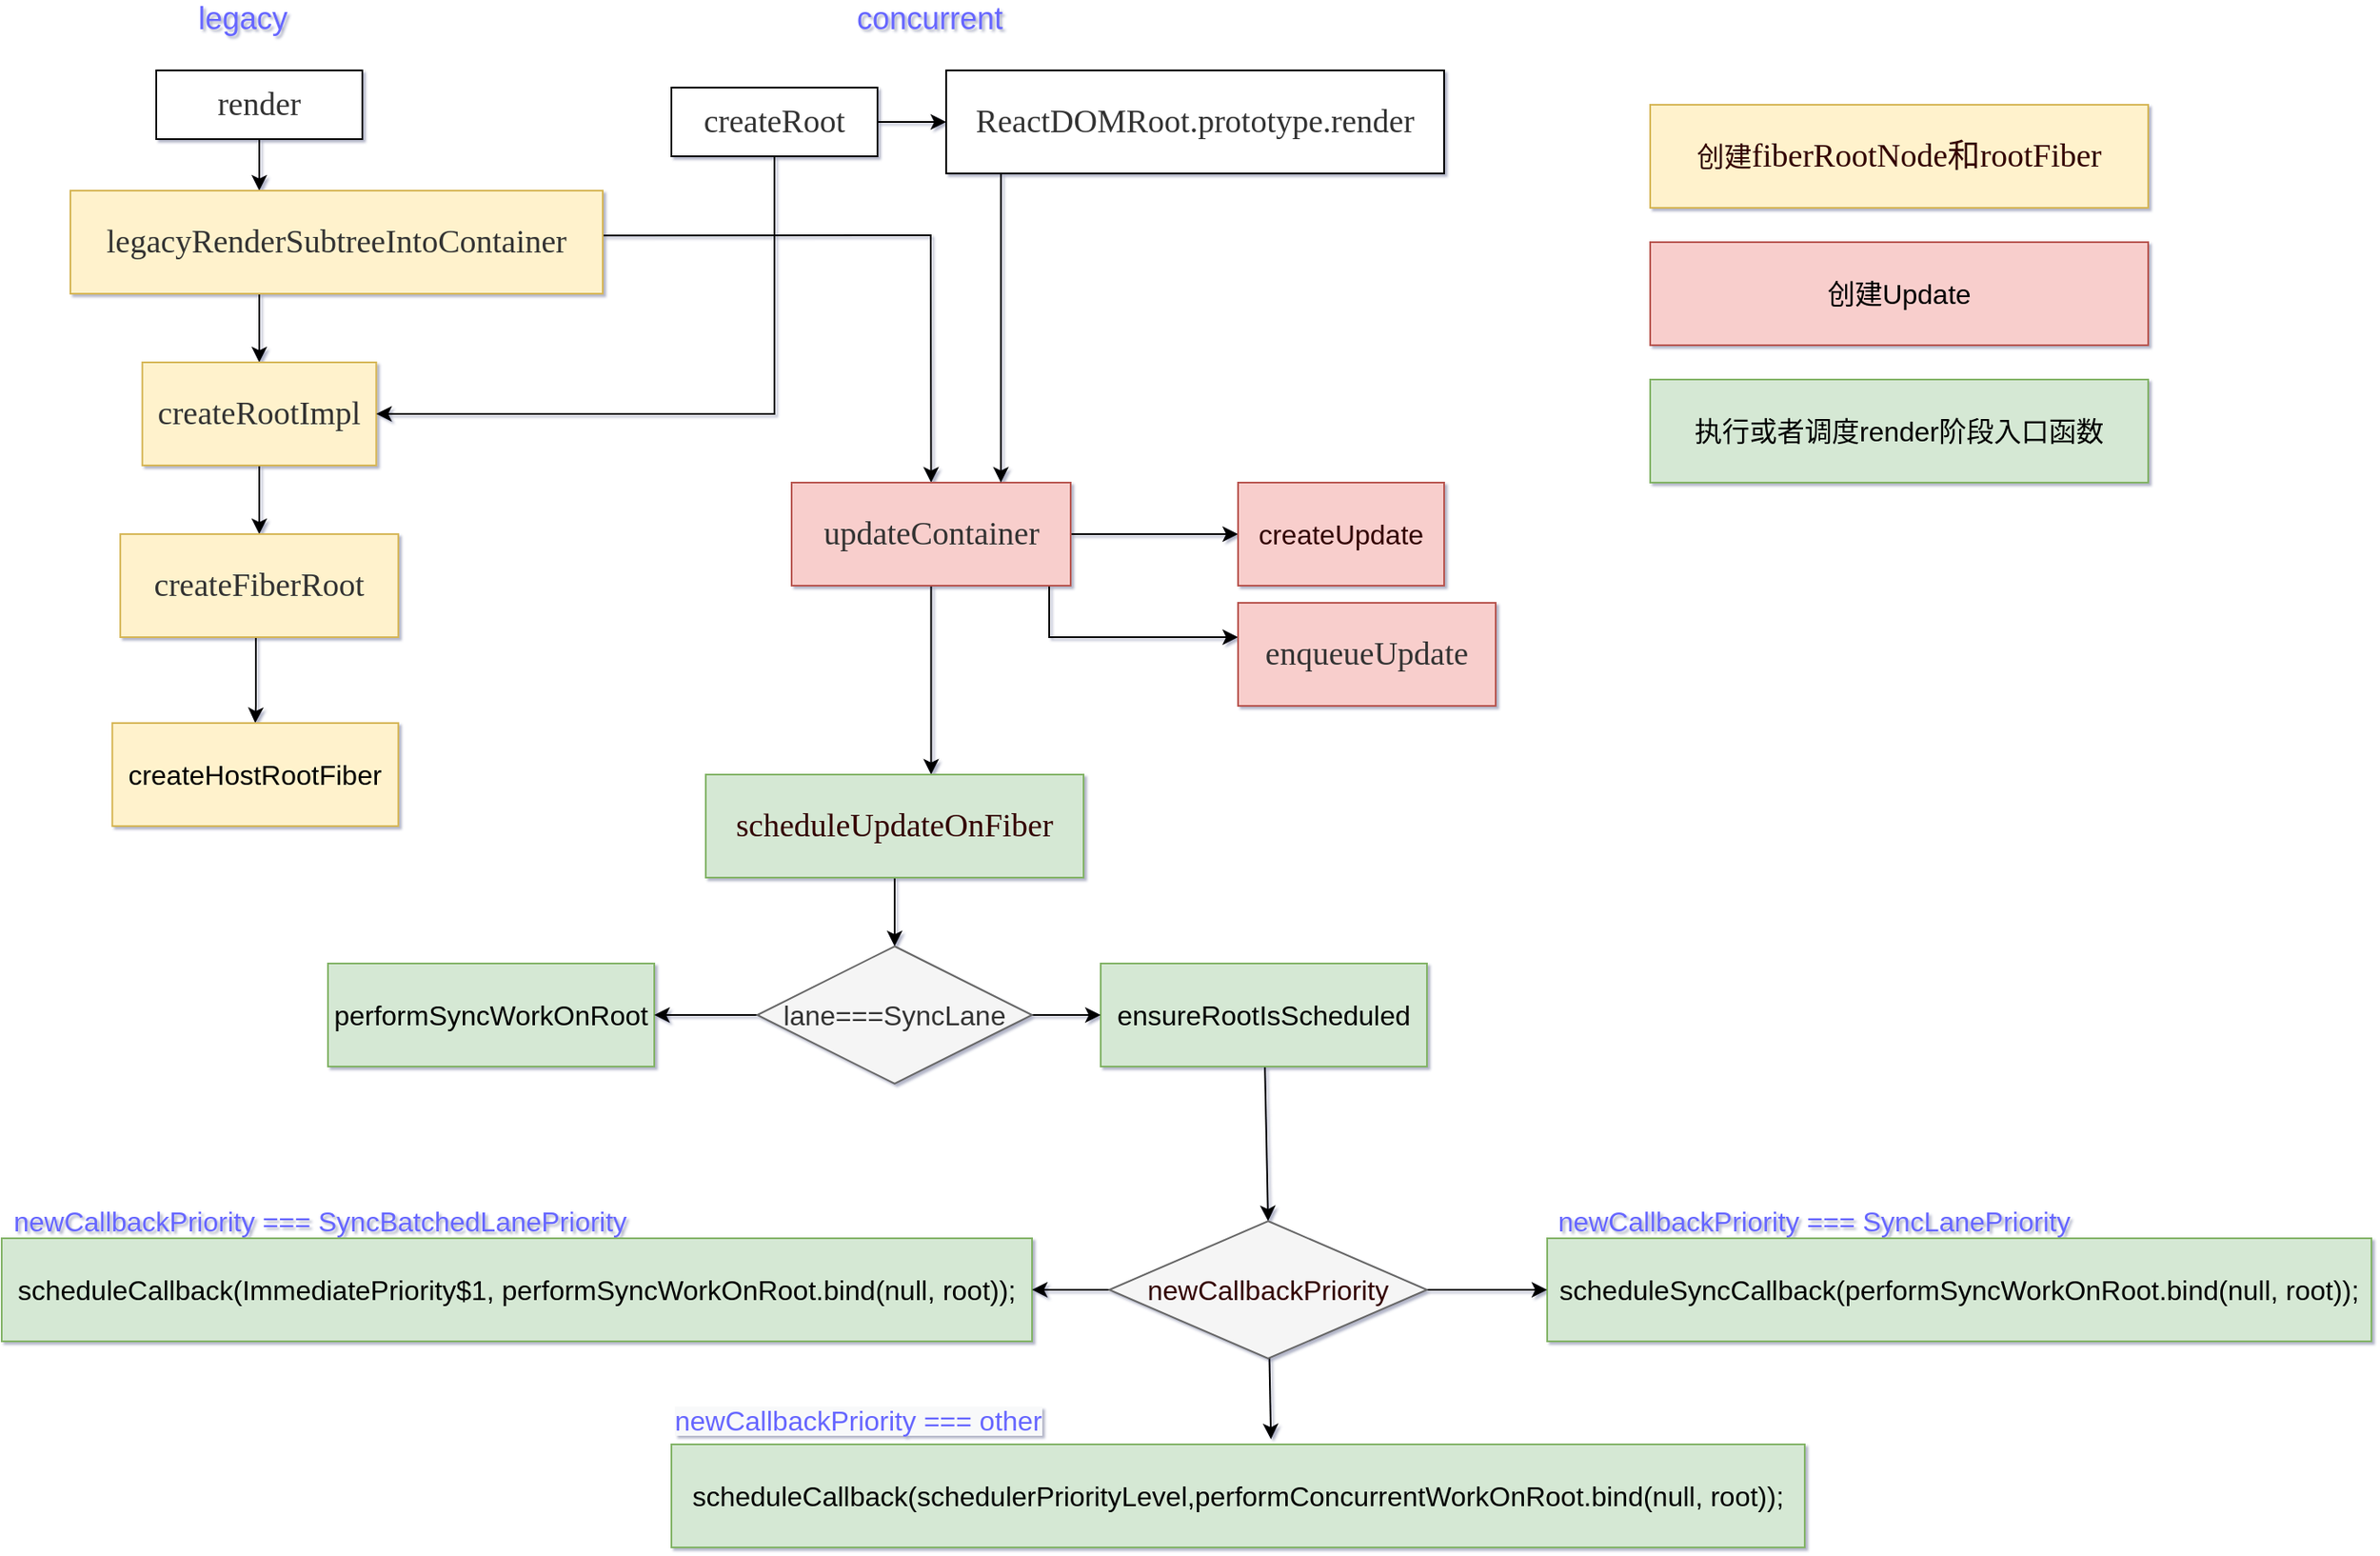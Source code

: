 <mxfile version="14.0.1" type="github" pages="23">
  <diagram id="T-0TTRabOmarUsiCqBks" name="Page-1">
    <mxGraphModel dx="1951" dy="2240" grid="1" gridSize="10" guides="1" tooltips="1" connect="1" arrows="1" fold="1" page="1" pageScale="1" pageWidth="827" pageHeight="1169" math="0" shadow="1">
      <root>
        <mxCell id="0" />
        <mxCell id="1" parent="0" />
        <mxCell id="knxrKgOrFJBOttm7FoQy-13" value="" style="edgeStyle=orthogonalEdgeStyle;rounded=0;orthogonalLoop=1;jettySize=auto;html=1;" parent="1" source="knxrKgOrFJBOttm7FoQy-11" target="knxrKgOrFJBOttm7FoQy-12" edge="1">
          <mxGeometry relative="1" as="geometry">
            <Array as="points">
              <mxPoint x="180" y="60" />
              <mxPoint x="180" y="60" />
            </Array>
          </mxGeometry>
        </mxCell>
        <mxCell id="knxrKgOrFJBOttm7FoQy-11" value="&lt;span style=&quot;color: rgb(51 , 51 , 51) ; font-family: &amp;#34;vollkorn&amp;#34; , &amp;#34;palatino&amp;#34; , &amp;#34;times&amp;#34; ; font-size: 19px ; text-align: justify ; background-color: rgb(255 , 255 , 255)&quot;&gt;render&lt;/span&gt;" style="rounded=0;whiteSpace=wrap;html=1;" parent="1" vertex="1">
          <mxGeometry x="120" y="10" width="120" height="40" as="geometry" />
        </mxCell>
        <mxCell id="knxrKgOrFJBOttm7FoQy-15" value="" style="edgeStyle=orthogonalEdgeStyle;rounded=0;orthogonalLoop=1;jettySize=auto;html=1;entryX=0.5;entryY=0;entryDx=0;entryDy=0;" parent="1" source="knxrKgOrFJBOttm7FoQy-12" target="knxrKgOrFJBOttm7FoQy-20" edge="1">
          <mxGeometry relative="1" as="geometry">
            <Array as="points">
              <mxPoint x="180" y="170" />
              <mxPoint x="180" y="170" />
            </Array>
            <mxPoint x="130" y="170" as="targetPoint" />
          </mxGeometry>
        </mxCell>
        <mxCell id="hX8fILmPGgHoR9EGwCuq-1" style="edgeStyle=none;rounded=0;orthogonalLoop=1;jettySize=auto;html=1;entryX=0.5;entryY=0;entryDx=0;entryDy=0;strokeWidth=1;fontSize=16;fontColor=#6666FF;exitX=1;exitY=0.436;exitDx=0;exitDy=0;exitPerimeter=0;" edge="1" parent="1" source="knxrKgOrFJBOttm7FoQy-12" target="knxrKgOrFJBOttm7FoQy-25">
          <mxGeometry relative="1" as="geometry">
            <Array as="points">
              <mxPoint x="571" y="106" />
            </Array>
          </mxGeometry>
        </mxCell>
        <mxCell id="knxrKgOrFJBOttm7FoQy-12" value="&lt;span style=&quot;color: rgb(51 , 51 , 51) ; font-family: &amp;#34;vollkorn&amp;#34; , &amp;#34;palatino&amp;#34; , &amp;#34;times&amp;#34; ; font-size: 19px ; text-align: justify ; background-color: rgb(255 , 242 , 204)&quot;&gt;legacyRenderSubtreeIntoContainer&lt;/span&gt;" style="whiteSpace=wrap;html=1;rounded=0;fillColor=#fff2cc;strokeColor=#d6b656;" parent="1" vertex="1">
          <mxGeometry x="70" y="80" width="310" height="60" as="geometry" />
        </mxCell>
        <mxCell id="tFmDYBe74tG5leE996ub-2" style="edgeStyle=none;rounded=0;orthogonalLoop=1;jettySize=auto;html=1;strokeWidth=1;fontSize=16;fontColor=#6666FF;exitX=0.5;exitY=1;exitDx=0;exitDy=0;entryX=0.5;entryY=0;entryDx=0;entryDy=0;" edge="1" parent="1" source="knxrKgOrFJBOttm7FoQy-20" target="knxrKgOrFJBOttm7FoQy-22">
          <mxGeometry relative="1" as="geometry">
            <mxPoint x="170" y="300" as="sourcePoint" />
            <mxPoint x="174" y="370" as="targetPoint" />
            <Array as="points" />
          </mxGeometry>
        </mxCell>
        <mxCell id="knxrKgOrFJBOttm7FoQy-20" value="&lt;span style=&quot;color: rgb(51 , 51 , 51) ; font-family: &amp;#34;vollkorn&amp;#34; , &amp;#34;palatino&amp;#34; , &amp;#34;times&amp;#34; ; font-size: 19px ; font-style: normal ; font-weight: normal ; letter-spacing: normal ; text-align: justify ; text-indent: 0px ; text-transform: none ; word-spacing: 0px ; text-decoration: none ; display: inline ; float: none ; background-color: rgb(255 , 242 , 204)&quot;&gt;createRootImpl&lt;/span&gt;" style="whiteSpace=wrap;html=1;rounded=0;fillColor=#fff2cc;strokeColor=#d6b656;" parent="1" vertex="1">
          <mxGeometry x="111.87" y="180" width="136.25" height="60" as="geometry" />
        </mxCell>
        <mxCell id="pNXK3rBJTafSsgdG6akQ-2" value="" style="edgeStyle=orthogonalEdgeStyle;rounded=0;orthogonalLoop=1;jettySize=auto;html=1;entryX=0.5;entryY=0;entryDx=0;entryDy=0;" edge="1" parent="1" source="knxrKgOrFJBOttm7FoQy-22" target="pNXK3rBJTafSsgdG6akQ-1">
          <mxGeometry relative="1" as="geometry">
            <mxPoint x="118.358" y="410" as="sourcePoint" />
            <Array as="points">
              <mxPoint x="178" y="380" />
              <mxPoint x="178" y="380" />
            </Array>
          </mxGeometry>
        </mxCell>
        <mxCell id="knxrKgOrFJBOttm7FoQy-22" value="&lt;span style=&quot;color: rgb(51 , 51 , 51) ; font-family: &amp;#34;vollkorn&amp;#34; , &amp;#34;palatino&amp;#34; , &amp;#34;times&amp;#34; ; font-size: 19px ; text-align: justify ; background-color: rgb(255 , 242 , 204)&quot;&gt;createFiberRoot&lt;/span&gt;" style="whiteSpace=wrap;html=1;rounded=0;fillColor=#fff2cc;strokeColor=#d6b656;" parent="1" vertex="1">
          <mxGeometry x="99.06" y="280" width="161.88" height="60" as="geometry" />
        </mxCell>
        <mxCell id="knxrKgOrFJBOttm7FoQy-28" value="" style="edgeStyle=orthogonalEdgeStyle;rounded=0;orthogonalLoop=1;jettySize=auto;html=1;" parent="1" source="knxrKgOrFJBOttm7FoQy-25" target="knxrKgOrFJBOttm7FoQy-27" edge="1">
          <mxGeometry relative="1" as="geometry">
            <Array as="points">
              <mxPoint x="640" y="340" />
            </Array>
          </mxGeometry>
        </mxCell>
        <mxCell id="knxrKgOrFJBOttm7FoQy-33" value="" style="edgeStyle=orthogonalEdgeStyle;rounded=0;orthogonalLoop=1;jettySize=auto;html=1;" parent="1" source="knxrKgOrFJBOttm7FoQy-25" target="knxrKgOrFJBOttm7FoQy-32" edge="1">
          <mxGeometry relative="1" as="geometry">
            <Array as="points">
              <mxPoint x="540" y="420" />
            </Array>
          </mxGeometry>
        </mxCell>
        <mxCell id="hX8fILmPGgHoR9EGwCuq-4" style="edgeStyle=none;rounded=0;orthogonalLoop=1;jettySize=auto;html=1;entryX=0;entryY=0.5;entryDx=0;entryDy=0;strokeWidth=1;fontSize=16;fontColor=#6666FF;" edge="1" parent="1" source="knxrKgOrFJBOttm7FoQy-25" target="hX8fILmPGgHoR9EGwCuq-3">
          <mxGeometry relative="1" as="geometry" />
        </mxCell>
        <mxCell id="knxrKgOrFJBOttm7FoQy-25" value="&lt;span style=&quot;color: rgb(51 , 51 , 51) ; font-family: &amp;#34;vollkorn&amp;#34; , &amp;#34;palatino&amp;#34; , &amp;#34;times&amp;#34; ; font-size: 19px ; font-style: normal ; font-weight: normal ; letter-spacing: normal ; text-align: justify ; text-indent: 0px ; text-transform: none ; word-spacing: 0px ; text-decoration: none ; display: inline ; float: none ; background-color: rgb(248 , 206 , 204)&quot;&gt;updateContainer&lt;/span&gt;" style="whiteSpace=wrap;html=1;rounded=0;fillColor=#f8cecc;strokeColor=#b85450;" parent="1" vertex="1">
          <mxGeometry x="490" y="250" width="162.5" height="60" as="geometry" />
        </mxCell>
        <mxCell id="knxrKgOrFJBOttm7FoQy-27" value="&lt;span style=&quot;color: rgb(51 , 51 , 51) ; font-family: &amp;#34;vollkorn&amp;#34; , &amp;#34;palatino&amp;#34; , &amp;#34;times&amp;#34; ; font-size: 19px ; text-align: justify ; background-color: rgb(248 , 206 , 204)&quot;&gt;enqueueUpdate&lt;/span&gt;" style="whiteSpace=wrap;html=1;rounded=0;fillColor=#f8cecc;strokeColor=#b85450;" parent="1" vertex="1">
          <mxGeometry x="750" y="320" width="150" height="60" as="geometry" />
        </mxCell>
        <mxCell id="knxrKgOrFJBOttm7FoQy-36" value="" style="edgeStyle=orthogonalEdgeStyle;rounded=0;orthogonalLoop=1;jettySize=auto;html=1;" parent="1" source="knxrKgOrFJBOttm7FoQy-30" target="knxrKgOrFJBOttm7FoQy-35" edge="1">
          <mxGeometry relative="1" as="geometry" />
        </mxCell>
        <mxCell id="tFmDYBe74tG5leE996ub-5" style="edgeStyle=none;rounded=0;orthogonalLoop=1;jettySize=auto;html=1;strokeWidth=1;fontSize=16;fontColor=#6666FF;entryX=1;entryY=0.5;entryDx=0;entryDy=0;" edge="1" parent="1" source="knxrKgOrFJBOttm7FoQy-30" target="knxrKgOrFJBOttm7FoQy-20">
          <mxGeometry relative="1" as="geometry">
            <mxPoint x="560.94" y="40" as="targetPoint" />
            <Array as="points">
              <mxPoint x="480" y="210" />
            </Array>
          </mxGeometry>
        </mxCell>
        <mxCell id="knxrKgOrFJBOttm7FoQy-30" value="&lt;span style=&quot;color: rgb(51 , 51 , 51) ; font-family: &amp;#34;vollkorn&amp;#34; , &amp;#34;palatino&amp;#34; , &amp;#34;times&amp;#34; ; font-size: 19px ; text-align: justify ; background-color: rgb(255 , 255 , 255)&quot;&gt;createRoot&lt;/span&gt;" style="rounded=0;whiteSpace=wrap;html=1;" parent="1" vertex="1">
          <mxGeometry x="420" y="20" width="120" height="40" as="geometry" />
        </mxCell>
        <mxCell id="eJVErmZc-hzEECCzXBHc-2" style="edgeStyle=none;rounded=0;orthogonalLoop=1;jettySize=auto;html=1;exitX=0.5;exitY=1;exitDx=0;exitDy=0;strokeWidth=1;fontSize=16;fontColor=#6666FF;entryX=0.5;entryY=0;entryDx=0;entryDy=0;" edge="1" parent="1" source="knxrKgOrFJBOttm7FoQy-32" target="TcT8CJEbj1Qw_7qe_aiY-4">
          <mxGeometry relative="1" as="geometry">
            <mxPoint x="550" y="520" as="targetPoint" />
          </mxGeometry>
        </mxCell>
        <mxCell id="knxrKgOrFJBOttm7FoQy-32" value="&lt;span style=&quot;font-family: &amp;#34;vollkorn&amp;#34; , &amp;#34;palatino&amp;#34; , &amp;#34;times&amp;#34; ; font-size: 19px ; text-align: justify ; background-color: rgb(213 , 232 , 212)&quot;&gt;&lt;font color=&quot;#330000&quot;&gt;scheduleUpdateOnFiber&lt;/font&gt;&lt;/span&gt;" style="whiteSpace=wrap;html=1;rounded=0;fillColor=#d5e8d4;strokeColor=#82b366;" parent="1" vertex="1">
          <mxGeometry x="440" y="420" width="220" height="60" as="geometry" />
        </mxCell>
        <mxCell id="knxrKgOrFJBOttm7FoQy-37" style="edgeStyle=orthogonalEdgeStyle;rounded=0;orthogonalLoop=1;jettySize=auto;html=1;exitX=0.5;exitY=1;exitDx=0;exitDy=0;entryX=0.75;entryY=0;entryDx=0;entryDy=0;" parent="1" source="knxrKgOrFJBOttm7FoQy-35" target="knxrKgOrFJBOttm7FoQy-25" edge="1">
          <mxGeometry relative="1" as="geometry">
            <Array as="points">
              <mxPoint x="612" y="60" />
            </Array>
          </mxGeometry>
        </mxCell>
        <mxCell id="knxrKgOrFJBOttm7FoQy-35" value="&lt;span style=&quot;color: rgb(51 , 51 , 51) ; font-family: &amp;#34;vollkorn&amp;#34; , &amp;#34;palatino&amp;#34; , &amp;#34;times&amp;#34; ; font-size: 19px ; text-align: justify ; background-color: rgb(255 , 255 , 255)&quot;&gt;ReactDOMRoot.prototype.render&lt;/span&gt;" style="whiteSpace=wrap;html=1;rounded=0;" parent="1" vertex="1">
          <mxGeometry x="580" y="10" width="290" height="60" as="geometry" />
        </mxCell>
        <mxCell id="zcelUr1XZiUG5QZzuq9t-1" value="&lt;font style=&quot;font-size: 16px&quot;&gt;performSyncWorkOnRoot&lt;/font&gt;" style="whiteSpace=wrap;html=1;rounded=0;fillColor=#d5e8d4;strokeColor=#82b366;" vertex="1" parent="1">
          <mxGeometry x="220" y="530" width="190" height="60" as="geometry" />
        </mxCell>
        <mxCell id="TcT8CJEbj1Qw_7qe_aiY-27" style="edgeStyle=none;rounded=0;orthogonalLoop=1;jettySize=auto;html=1;entryX=0.5;entryY=0;entryDx=0;entryDy=0;strokeWidth=1;fontSize=16;fontColor=#6666FF;" edge="1" parent="1" source="zcelUr1XZiUG5QZzuq9t-3" target="TcT8CJEbj1Qw_7qe_aiY-25">
          <mxGeometry relative="1" as="geometry" />
        </mxCell>
        <mxCell id="zcelUr1XZiUG5QZzuq9t-3" value="&lt;font style=&quot;font-size: 16px&quot;&gt;ensureRootIsScheduled&lt;/font&gt;" style="whiteSpace=wrap;html=1;rounded=0;fillColor=#d5e8d4;strokeColor=#82b366;" vertex="1" parent="1">
          <mxGeometry x="670" y="530" width="190" height="60" as="geometry" />
        </mxCell>
        <mxCell id="zcelUr1XZiUG5QZzuq9t-5" value="&lt;font style=&quot;font-size: 16px&quot;&gt;scheduleCallback(schedulerPriorityLevel,performConcurrentWorkOnRoot.bind(null, root));&lt;/font&gt;" style="whiteSpace=wrap;html=1;rounded=0;fillColor=#d5e8d4;strokeColor=#82b366;" vertex="1" parent="1">
          <mxGeometry x="420" y="810" width="660" height="60" as="geometry" />
        </mxCell>
        <mxCell id="pNXK3rBJTafSsgdG6akQ-1" value="&lt;font style=&quot;font-size: 16px&quot;&gt;createHostRootFiber&lt;/font&gt;" style="whiteSpace=wrap;html=1;rounded=0;fillColor=#fff2cc;strokeColor=#d6b656;" vertex="1" parent="1">
          <mxGeometry x="94.38" y="390" width="166.56" height="60" as="geometry" />
        </mxCell>
        <mxCell id="hX8fILmPGgHoR9EGwCuq-3" value="&lt;font color=&quot;#330000&quot;&gt;createUpdate&lt;/font&gt;" style="rounded=0;whiteSpace=wrap;html=1;strokeWidth=1;fontSize=16;fillColor=#f8cecc;strokeColor=#b85450;" vertex="1" parent="1">
          <mxGeometry x="750" y="250" width="120" height="60" as="geometry" />
        </mxCell>
        <mxCell id="eJVErmZc-hzEECCzXBHc-5" value="&lt;font color=&quot;#330000&quot; style=&quot;background-color: rgb(255 , 242 , 204)&quot;&gt;创建&lt;span style=&quot;font-family: &amp;#34;vollkorn&amp;#34; , &amp;#34;palatino&amp;#34; , &amp;#34;times&amp;#34; ; font-size: 19px ; text-align: justify&quot;&gt;fiberRootNode和&lt;/span&gt;&lt;span style=&quot;font-family: &amp;#34;vollkorn&amp;#34; , &amp;#34;palatino&amp;#34; , &amp;#34;times&amp;#34; ; font-size: 19px ; text-align: justify&quot;&gt;rootFiber&lt;/span&gt;&lt;/font&gt;" style="rounded=0;whiteSpace=wrap;html=1;strokeWidth=1;fontSize=16;fillColor=#fff2cc;strokeColor=#d6b656;" vertex="1" parent="1">
          <mxGeometry x="990" y="30" width="290" height="60" as="geometry" />
        </mxCell>
        <mxCell id="eJVErmZc-hzEECCzXBHc-6" value="创建Update" style="rounded=0;whiteSpace=wrap;html=1;strokeWidth=1;fontSize=16;fillColor=#f8cecc;strokeColor=#b85450;" vertex="1" parent="1">
          <mxGeometry x="990" y="110" width="290" height="60" as="geometry" />
        </mxCell>
        <mxCell id="eJVErmZc-hzEECCzXBHc-10" value="&lt;span style=&quot;font-size: 16px&quot;&gt;执行或者调度render阶段入口函数&lt;/span&gt;" style="whiteSpace=wrap;html=1;rounded=0;fillColor=#d5e8d4;strokeColor=#82b366;" vertex="1" parent="1">
          <mxGeometry x="990" y="190" width="290" height="60" as="geometry" />
        </mxCell>
        <mxCell id="TcT8CJEbj1Qw_7qe_aiY-1" value="&lt;font style=&quot;font-size: 16px&quot;&gt;scheduleSyncCallback(performSyncWorkOnRoot.bind(null, root));&lt;/font&gt;" style="whiteSpace=wrap;html=1;rounded=0;fillColor=#d5e8d4;strokeColor=#82b366;" vertex="1" parent="1">
          <mxGeometry x="930" y="690" width="480" height="60" as="geometry" />
        </mxCell>
        <mxCell id="TcT8CJEbj1Qw_7qe_aiY-5" style="edgeStyle=none;rounded=0;orthogonalLoop=1;jettySize=auto;html=1;strokeWidth=1;fontSize=16;fontColor=#6666FF;" edge="1" parent="1" source="TcT8CJEbj1Qw_7qe_aiY-4" target="zcelUr1XZiUG5QZzuq9t-1">
          <mxGeometry relative="1" as="geometry" />
        </mxCell>
        <mxCell id="TcT8CJEbj1Qw_7qe_aiY-7" style="edgeStyle=none;rounded=0;orthogonalLoop=1;jettySize=auto;html=1;entryX=0;entryY=0.5;entryDx=0;entryDy=0;strokeWidth=1;fontSize=16;fontColor=#6666FF;" edge="1" parent="1" source="TcT8CJEbj1Qw_7qe_aiY-4" target="zcelUr1XZiUG5QZzuq9t-3">
          <mxGeometry relative="1" as="geometry" />
        </mxCell>
        <mxCell id="TcT8CJEbj1Qw_7qe_aiY-4" value="lane===SyncLane" style="rhombus;whiteSpace=wrap;html=1;strokeWidth=1;fillColor=#f5f5f5;fontSize=16;fontColor=#333333;strokeColor=#666666;" vertex="1" parent="1">
          <mxGeometry x="470" y="520" width="160" height="80" as="geometry" />
        </mxCell>
        <mxCell id="TcT8CJEbj1Qw_7qe_aiY-20" value="newCallbackPriority === SyncLanePriority" style="text;html=1;align=center;verticalAlign=middle;resizable=0;points=[];autosize=1;fontSize=16;fontColor=#6666FF;" vertex="1" parent="1">
          <mxGeometry x="930" y="670" width="310" height="20" as="geometry" />
        </mxCell>
        <mxCell id="TcT8CJEbj1Qw_7qe_aiY-21" value="&lt;font style=&quot;font-size: 16px&quot;&gt;scheduleCallback(ImmediatePriority$1, performSyncWorkOnRoot.bind(null, root));&lt;/font&gt;" style="whiteSpace=wrap;html=1;rounded=0;fillColor=#d5e8d4;strokeColor=#82b366;" vertex="1" parent="1">
          <mxGeometry x="30" y="690" width="600" height="60" as="geometry" />
        </mxCell>
        <mxCell id="TcT8CJEbj1Qw_7qe_aiY-23" value="newCallbackPriority === SyncBatchedLanePriority" style="text;html=1;align=center;verticalAlign=middle;resizable=0;points=[];autosize=1;fontSize=16;fontColor=#6666FF;" vertex="1" parent="1">
          <mxGeometry x="30" y="670" width="370" height="20" as="geometry" />
        </mxCell>
        <mxCell id="TcT8CJEbj1Qw_7qe_aiY-28" style="edgeStyle=none;rounded=0;orthogonalLoop=1;jettySize=auto;html=1;entryX=0;entryY=0.5;entryDx=0;entryDy=0;strokeWidth=1;fontSize=16;fontColor=#6666FF;" edge="1" parent="1" source="TcT8CJEbj1Qw_7qe_aiY-25" target="TcT8CJEbj1Qw_7qe_aiY-1">
          <mxGeometry relative="1" as="geometry" />
        </mxCell>
        <mxCell id="TcT8CJEbj1Qw_7qe_aiY-29" style="edgeStyle=none;rounded=0;orthogonalLoop=1;jettySize=auto;html=1;strokeWidth=1;fontSize=16;fontColor=#6666FF;" edge="1" parent="1" source="TcT8CJEbj1Qw_7qe_aiY-25" target="TcT8CJEbj1Qw_7qe_aiY-21">
          <mxGeometry relative="1" as="geometry" />
        </mxCell>
        <mxCell id="TcT8CJEbj1Qw_7qe_aiY-30" style="edgeStyle=none;rounded=0;orthogonalLoop=1;jettySize=auto;html=1;entryX=0.529;entryY=-0.05;entryDx=0;entryDy=0;entryPerimeter=0;strokeWidth=1;fontSize=16;fontColor=#6666FF;" edge="1" parent="1" source="TcT8CJEbj1Qw_7qe_aiY-25" target="zcelUr1XZiUG5QZzuq9t-5">
          <mxGeometry relative="1" as="geometry" />
        </mxCell>
        <mxCell id="TcT8CJEbj1Qw_7qe_aiY-25" value="&lt;font color=&quot;#330000&quot;&gt;newCallbackPriority&lt;/font&gt;" style="rhombus;whiteSpace=wrap;html=1;strokeWidth=1;fillColor=#f5f5f5;fontSize=16;fontColor=#333333;strokeColor=#666666;" vertex="1" parent="1">
          <mxGeometry x="675" y="680" width="185" height="80" as="geometry" />
        </mxCell>
        <mxCell id="c7FZb4y9PuiQlEyLDrDT-1" value="&lt;span style=&quot;color: rgb(102 , 102 , 255) ; font-family: &amp;#34;helvetica&amp;#34; ; font-size: 16px ; font-style: normal ; font-weight: 400 ; letter-spacing: normal ; text-align: center ; text-indent: 0px ; text-transform: none ; word-spacing: 0px ; background-color: rgb(248 , 249 , 250) ; display: inline ; float: none&quot;&gt;newCallbackPriority === other&lt;/span&gt;" style="text;whiteSpace=wrap;html=1;fontSize=1;fontColor=#6666FF;" vertex="1" parent="1">
          <mxGeometry x="420" y="780" width="380" height="20" as="geometry" />
        </mxCell>
        <mxCell id="aGx2CujkSeo8kbVWZ0J9-2" value="&lt;font style=&quot;font-size: 18px&quot;&gt;legacy&lt;/font&gt;" style="text;html=1;align=center;verticalAlign=middle;resizable=0;points=[];autosize=1;fontSize=1;fontColor=#6666FF;" vertex="1" parent="1">
          <mxGeometry x="135" y="-25" width="70" height="10" as="geometry" />
        </mxCell>
        <mxCell id="aGx2CujkSeo8kbVWZ0J9-3" value="&lt;font style=&quot;font-size: 18px&quot;&gt;concurrent&lt;/font&gt;" style="text;html=1;align=center;verticalAlign=middle;resizable=0;points=[];autosize=1;fontSize=1;fontColor=#6666FF;" vertex="1" parent="1">
          <mxGeometry x="520" y="-25" width="100" height="10" as="geometry" />
        </mxCell>
      </root>
    </mxGraphModel>
  </diagram>
  <diagram id="I2QeTn85nPj7NLiVw9hx" name="Page-2">
    <mxGraphModel dx="2290" dy="1972" grid="1" gridSize="10" guides="1" tooltips="1" connect="1" arrows="1" fold="1" page="1" pageScale="1" pageWidth="827" pageHeight="1169" math="0" shadow="0">
      <root>
        <mxCell id="XqVWHYIMarAri33oOuAz-0" />
        <mxCell id="XqVWHYIMarAri33oOuAz-1" parent="XqVWHYIMarAri33oOuAz-0" />
        <mxCell id="WqtkJ0UClnYk493TSoWW-2" value="" style="edgeStyle=orthogonalEdgeStyle;rounded=0;orthogonalLoop=1;jettySize=auto;html=1;" parent="XqVWHYIMarAri33oOuAz-1" source="WqtkJ0UClnYk493TSoWW-0" target="WqtkJ0UClnYk493TSoWW-1" edge="1">
          <mxGeometry relative="1" as="geometry" />
        </mxCell>
        <mxCell id="WqtkJ0UClnYk493TSoWW-0" value="&lt;pre class=&quot;language-sh&quot; style=&quot;background: transparent ; font-family: &amp;#34;consolas&amp;#34; , &amp;#34;monaco&amp;#34; , &amp;#34;andale mono&amp;#34; , &amp;#34;ubuntu mono&amp;#34; , monospace ; font-size: 16px ; text-align: left ; word-spacing: 0px ; word-break: normal ; overflow-wrap: normal ; line-height: 1.4 ; padding: 1.25rem 1.5rem ; margin: 0.85rem 0px ; overflow: auto ; border-radius: 6px ; position: relative ; z-index: 1 ; font-style: normal ; font-weight: 400 ; letter-spacing: normal ; text-indent: 0px ; text-transform: none&quot;&gt;&lt;pre class=&quot;language-sh&quot; style=&quot;background: transparent ; font-family: &amp;#34;consolas&amp;#34; , &amp;#34;monaco&amp;#34; , &amp;#34;andale mono&amp;#34; , &amp;#34;ubuntu mono&amp;#34; , monospace ; word-break: normal ; overflow-wrap: normal ; line-height: 1.4 ; padding: 1.25rem 1.5rem ; margin-top: 0.85rem ; margin-bottom: 0.85rem ; overflow: auto ; border-radius: 6px ; position: relative ; z-index: 1&quot;&gt;&lt;code style=&quot;padding: 0px ; margin: 0px ; background-color: transparent ; border-radius: 0px&quot;&gt;createRootImpl（&lt;font color=&quot;#330000&quot; style=&quot;font-size: 16px&quot;&gt;创建&lt;/font&gt;&lt;/code&gt;fiberRootNode、rootFiber）&lt;/pre&gt;&lt;/pre&gt;" style="rounded=0;whiteSpace=wrap;html=1;fillColor=#FFFFFF;" parent="XqVWHYIMarAri33oOuAz-1" vertex="1">
          <mxGeometry x="-135" y="10" width="750" height="60" as="geometry" />
        </mxCell>
        <mxCell id="WqtkJ0UClnYk493TSoWW-4" value="" style="edgeStyle=orthogonalEdgeStyle;rounded=0;orthogonalLoop=1;jettySize=auto;html=1;" parent="XqVWHYIMarAri33oOuAz-1" source="WqtkJ0UClnYk493TSoWW-1" target="WqtkJ0UClnYk493TSoWW-3" edge="1">
          <mxGeometry relative="1" as="geometry" />
        </mxCell>
        <mxCell id="WqtkJ0UClnYk493TSoWW-1" value="&lt;span style=&quot;color: rgb(51 , 51 , 51) ; font-family: &amp;#34;vollkorn&amp;#34; , &amp;#34;palatino&amp;#34; , &amp;#34;times&amp;#34; ; font-size: 19px ; text-align: justify ; background-color: rgb(254 , 254 , 254)&quot;&gt;updateContainer&lt;code style=&quot;background-color: transparent ; text-align: left ; color: rgb(0 , 0 , 0) ; padding: 0px ; margin: 0px ; font-size: 0.85em ; border-radius: 0px&quot;&gt;&lt;font color=&quot;#330000&quot;&gt;(&lt;/font&gt;&lt;/code&gt;&lt;span style=&quot;background-color: transparent ; font-family: &amp;#34;consolas&amp;#34; , &amp;#34;monaco&amp;#34; , &amp;#34;andale mono&amp;#34; , &amp;#34;ubuntu mono&amp;#34; , monospace ; font-size: 16px ; text-align: left ; color: rgb(0 , 0 , 0)&quot;&gt;创建Update对象 保存在updateQueue环状链表中)&lt;/span&gt;&lt;br&gt;&lt;/span&gt;" style="whiteSpace=wrap;html=1;rounded=0;fillColor=#FFFFFF;" parent="XqVWHYIMarAri33oOuAz-1" vertex="1">
          <mxGeometry x="-30" y="120" width="540" height="60" as="geometry" />
        </mxCell>
        <mxCell id="WqtkJ0UClnYk493TSoWW-7" value="" style="edgeStyle=orthogonalEdgeStyle;rounded=0;orthogonalLoop=1;jettySize=auto;html=1;" parent="XqVWHYIMarAri33oOuAz-1" source="WqtkJ0UClnYk493TSoWW-3" target="WqtkJ0UClnYk493TSoWW-6" edge="1">
          <mxGeometry relative="1" as="geometry" />
        </mxCell>
        <mxCell id="WqtkJ0UClnYk493TSoWW-3" value="&lt;div style=&quot;text-align: left ; font-size: 16px&quot;&gt;&lt;font color=&quot;#330000&quot; style=&quot;font-size: 16px&quot;&gt;&lt;span style=&quot;font-family: &amp;#34;vollkorn&amp;#34; , &amp;#34;palatino&amp;#34; , &amp;#34;times&amp;#34; ; text-align: justify ; background-color: rgb(254 , 254 , 254)&quot;&gt;sc&lt;/span&gt;&lt;span style=&quot;font-family: &amp;#34;vollkorn&amp;#34; , &amp;#34;palatino&amp;#34; , &amp;#34;times&amp;#34; ; text-align: justify ; background-color: rgb(254 , 254 , 254)&quot;&gt;h&lt;/span&gt;&lt;span style=&quot;font-family: &amp;#34;vollkorn&amp;#34; , &amp;#34;palatino&amp;#34; , &amp;#34;times&amp;#34; ; text-align: justify ; background-color: rgb(254 , 254 , 254)&quot;&gt;e&lt;/span&gt;&lt;span style=&quot;font-family: &amp;#34;vollkorn&amp;#34; , &amp;#34;palatino&amp;#34; , &amp;#34;times&amp;#34; ; text-align: justify ; background-color: rgb(254 , 254 , 254)&quot;&gt;du&lt;/span&gt;&lt;span style=&quot;font-family: &amp;#34;vollkorn&amp;#34; , &amp;#34;palatino&amp;#34; , &amp;#34;times&amp;#34; ; text-align: justify ; background-color: rgb(254 , 254 , 254)&quot;&gt;leUpdateOnFiber&lt;/span&gt;&lt;span style=&quot;text-align: justify ; background-color: rgb(254 , 254 , 254)&quot;&gt;&lt;font face=&quot;monospace&quot; style=&quot;font-size: 16px&quot;&gt;（在Fiber上调度update）&lt;/font&gt;&lt;/span&gt;&lt;/font&gt;&lt;/div&gt;&lt;div style=&quot;text-align: left ; font-size: 16px&quot;&gt;&lt;span style=&quot;background-color: transparent&quot;&gt;&lt;font color=&quot;#330000&quot; style=&quot;font-size: 16px&quot;&gt;ensureRootIsScheduled（调度根节点）&lt;/font&gt;&lt;/span&gt;&lt;/div&gt;" style="whiteSpace=wrap;html=1;rounded=0;fillColor=#FFFFFF;" parent="XqVWHYIMarAri33oOuAz-1" vertex="1">
          <mxGeometry x="-81.25" y="250" width="642.5" height="60" as="geometry" />
        </mxCell>
        <mxCell id="WqtkJ0UClnYk493TSoWW-9" value="" style="edgeStyle=orthogonalEdgeStyle;rounded=0;orthogonalLoop=1;jettySize=auto;html=1;" parent="XqVWHYIMarAri33oOuAz-1" source="WqtkJ0UClnYk493TSoWW-6" target="WqtkJ0UClnYk493TSoWW-8" edge="1">
          <mxGeometry relative="1" as="geometry" />
        </mxCell>
        <mxCell id="WqtkJ0UClnYk493TSoWW-6" value="&lt;pre class=&quot;language-sh&quot; style=&quot;background: transparent ; font-family: &amp;#34;consolas&amp;#34; , &amp;#34;monaco&amp;#34; , &amp;#34;andale mono&amp;#34; , &amp;#34;ubuntu mono&amp;#34; , monospace ; font-size: 16px ; text-align: left ; word-break: normal ; overflow-wrap: normal ; line-height: 1.4 ; padding: 1.25rem 1.5rem ; margin-top: 0.85rem ; margin-bottom: 0.85rem ; overflow: auto ; border-radius: 6px ; position: relative ; z-index: 1&quot;&gt;&lt;font color=&quot;#330000&quot;&gt;&lt;code style=&quot;padding: 0px ; margin: 0px ; background-color: transparent ; border-radius: 0px&quot;&gt;&lt;font style=&quot;font-size: 16px&quot;&gt;&lt;span class=&quot;token variable&quot;&gt;performSyncWorkOnRoot | &lt;/span&gt;&lt;span class=&quot;token variable&quot;&gt;performConcurrentWorkOnRoot (&lt;/span&gt;&lt;/font&gt;&lt;/code&gt;render阶段)&lt;/font&gt;&lt;/pre&gt;" style="whiteSpace=wrap;html=1;rounded=0;fillColor=#FFFFFF;" parent="XqVWHYIMarAri33oOuAz-1" vertex="1">
          <mxGeometry x="-115" y="390" width="710" height="60" as="geometry" />
        </mxCell>
        <mxCell id="WqtkJ0UClnYk493TSoWW-8" value="&lt;pre class=&quot;language-sh&quot; style=&quot;background: transparent ; font-family: &amp;#34;consolas&amp;#34; , &amp;#34;monaco&amp;#34; , &amp;#34;andale mono&amp;#34; , &amp;#34;ubuntu mono&amp;#34; , monospace ; font-size: 16px ; text-align: left ; word-break: normal ; overflow-wrap: normal ; line-height: 1.4 ; padding: 1.25rem 1.5rem ; margin-top: 0.85rem ; margin-bottom: 0.85rem ; overflow: auto ; border-radius: 6px ; position: relative ; z-index: 1&quot;&gt;&lt;font color=&quot;#330000&quot;&gt;&lt;code style=&quot;padding: 0px ; margin: 0px ; background-color: transparent ; border-radius: 0px&quot;&gt;&lt;span class=&quot;token variable&quot;&gt;&lt;font style=&quot;font-size: 16px&quot;&gt;commitRoot（&lt;/font&gt;&lt;/span&gt;&lt;/code&gt;commit阶段）&lt;/font&gt;&lt;/pre&gt;" style="whiteSpace=wrap;html=1;rounded=0;fillColor=#FFFFFF;" parent="XqVWHYIMarAri33oOuAz-1" vertex="1">
          <mxGeometry x="110" y="530" width="260" height="60" as="geometry" />
        </mxCell>
      </root>
    </mxGraphModel>
  </diagram>
  <diagram id="AKlRvEp3978I-dRj6WrD" name="Page-3">
    <mxGraphModel dx="1463" dy="803" grid="1" gridSize="10" guides="1" tooltips="1" connect="1" arrows="1" fold="1" page="1" pageScale="1" pageWidth="827" pageHeight="1169" math="0" shadow="0">
      <root>
        <mxCell id="CxsiBZp---OUuzThcZeD-0" />
        <mxCell id="CxsiBZp---OUuzThcZeD-1" parent="CxsiBZp---OUuzThcZeD-0" />
        <mxCell id="CxsiBZp---OUuzThcZeD-2" value="&lt;font style=&quot;font-size: 16px&quot;&gt;FiberRootNode&lt;/font&gt;" style="rounded=0;whiteSpace=wrap;html=1;" vertex="1" parent="CxsiBZp---OUuzThcZeD-1">
          <mxGeometry x="190" y="200" width="120" height="60" as="geometry" />
        </mxCell>
        <mxCell id="CxsiBZp---OUuzThcZeD-3" value="&lt;font style=&quot;font-size: 16px&quot;&gt;rootFiber&lt;/font&gt;" style="rounded=0;whiteSpace=wrap;html=1;" vertex="1" parent="CxsiBZp---OUuzThcZeD-1">
          <mxGeometry x="100" y="370" width="120" height="60" as="geometry" />
        </mxCell>
        <mxCell id="CxsiBZp---OUuzThcZeD-4" value="" style="endArrow=classic;startArrow=classic;html=1;entryX=0.5;entryY=1;entryDx=0;entryDy=0;exitX=0.5;exitY=0;exitDx=0;exitDy=0;" edge="1" parent="CxsiBZp---OUuzThcZeD-1" source="CxsiBZp---OUuzThcZeD-3" target="CxsiBZp---OUuzThcZeD-2">
          <mxGeometry width="50" height="50" relative="1" as="geometry">
            <mxPoint x="160" y="360" as="sourcePoint" />
            <mxPoint x="210" y="310" as="targetPoint" />
          </mxGeometry>
        </mxCell>
        <mxCell id="CxsiBZp---OUuzThcZeD-7" value="&lt;font style=&quot;font-size: 16px&quot; color=&quot;#7aafff&quot;&gt;current&lt;/font&gt;" style="edgeLabel;html=1;align=center;verticalAlign=middle;resizable=0;points=[];" vertex="1" connectable="0" parent="CxsiBZp---OUuzThcZeD-4">
          <mxGeometry x="-0.022" y="-1" relative="1" as="geometry">
            <mxPoint x="-45.1" y="-6.46" as="offset" />
          </mxGeometry>
        </mxCell>
        <mxCell id="CxsiBZp---OUuzThcZeD-8" value="&lt;font style=&quot;font-size: 16px&quot; color=&quot;#7aafff&quot;&gt;stateNode&lt;/font&gt;" style="text;html=1;align=center;verticalAlign=middle;resizable=0;points=[];autosize=1;" vertex="1" parent="CxsiBZp---OUuzThcZeD-1">
          <mxGeometry x="230" y="300" width="90" height="20" as="geometry" />
        </mxCell>
      </root>
    </mxGraphModel>
  </diagram>
  <diagram id="pQ9U5Khi-AmOMjb4uVF4" name="Page-4">
    <mxGraphModel dx="1463" dy="803" grid="1" gridSize="10" guides="1" tooltips="1" connect="1" arrows="1" fold="1" page="1" pageScale="1" pageWidth="827" pageHeight="1169" math="0" shadow="0">
      <root>
        <mxCell id="5vNLGimK3uI5iIIYFMMe-0" />
        <mxCell id="5vNLGimK3uI5iIIYFMMe-1" parent="5vNLGimK3uI5iIIYFMMe-0" />
        <mxCell id="5vNLGimK3uI5iIIYFMMe-9" value="" style="edgeStyle=none;rounded=0;orthogonalLoop=1;jettySize=auto;html=1;strokeWidth=1;" edge="1" parent="5vNLGimK3uI5iIIYFMMe-1">
          <mxGeometry relative="1" as="geometry">
            <mxPoint x="210" y="280" as="sourcePoint" />
            <mxPoint x="210" y="370" as="targetPoint" />
          </mxGeometry>
        </mxCell>
        <mxCell id="5vNLGimK3uI5iIIYFMMe-35" style="edgeStyle=none;rounded=0;orthogonalLoop=1;jettySize=auto;html=1;exitX=0.75;exitY=0;exitDx=0;exitDy=0;entryX=0.75;entryY=1;entryDx=0;entryDy=0;strokeWidth=1;fontSize=16;fontColor=#6666FF;" edge="1" parent="5vNLGimK3uI5iIIYFMMe-1" source="5vNLGimK3uI5iIIYFMMe-7" target="5vNLGimK3uI5iIIYFMMe-33">
          <mxGeometry relative="1" as="geometry" />
        </mxCell>
        <mxCell id="5vNLGimK3uI5iIIYFMMe-7" value="&lt;font style=&quot;font-size: 16px&quot;&gt;App&lt;/font&gt;" style="rounded=0;whiteSpace=wrap;html=1;strokeWidth=1;" vertex="1" parent="5vNLGimK3uI5iIIYFMMe-1">
          <mxGeometry x="180" y="230" width="120" height="60" as="geometry" />
        </mxCell>
        <mxCell id="5vNLGimK3uI5iIIYFMMe-11" value="" style="edgeStyle=none;rounded=0;orthogonalLoop=1;jettySize=auto;html=1;strokeWidth=1;exitX=0.25;exitY=1;exitDx=0;exitDy=0;entryX=0.25;entryY=0;entryDx=0;entryDy=0;" edge="1" parent="5vNLGimK3uI5iIIYFMMe-1" source="5vNLGimK3uI5iIIYFMMe-8" target="5vNLGimK3uI5iIIYFMMe-10">
          <mxGeometry relative="1" as="geometry" />
        </mxCell>
        <mxCell id="5vNLGimK3uI5iIIYFMMe-20" style="edgeStyle=none;rounded=0;orthogonalLoop=1;jettySize=auto;html=1;strokeWidth=1;entryX=0.75;entryY=1;entryDx=0;entryDy=0;" edge="1" parent="5vNLGimK3uI5iIIYFMMe-1" target="5vNLGimK3uI5iIIYFMMe-7">
          <mxGeometry relative="1" as="geometry">
            <mxPoint x="260" y="295" as="targetPoint" />
            <mxPoint x="270" y="370" as="sourcePoint" />
          </mxGeometry>
        </mxCell>
        <mxCell id="5vNLGimK3uI5iIIYFMMe-22" value="return" style="edgeLabel;html=1;align=center;verticalAlign=middle;resizable=0;points=[];fontSize=16;fontColor=#6666FF;" vertex="1" connectable="0" parent="5vNLGimK3uI5iIIYFMMe-20">
          <mxGeometry x="0.352" y="-2" relative="1" as="geometry">
            <mxPoint x="35.35" y="11.99" as="offset" />
          </mxGeometry>
        </mxCell>
        <mxCell id="5vNLGimK3uI5iIIYFMMe-8" value="&lt;font style=&quot;font-size: 16px&quot;&gt;div&lt;/font&gt;" style="rounded=0;whiteSpace=wrap;html=1;strokeWidth=1;" vertex="1" parent="5vNLGimK3uI5iIIYFMMe-1">
          <mxGeometry x="180" y="370" width="120" height="60" as="geometry" />
        </mxCell>
        <mxCell id="5vNLGimK3uI5iIIYFMMe-13" value="" style="edgeStyle=none;rounded=0;orthogonalLoop=1;jettySize=auto;html=1;strokeWidth=1;" edge="1" parent="5vNLGimK3uI5iIIYFMMe-1" source="5vNLGimK3uI5iIIYFMMe-10" target="5vNLGimK3uI5iIIYFMMe-12">
          <mxGeometry relative="1" as="geometry" />
        </mxCell>
        <mxCell id="5vNLGimK3uI5iIIYFMMe-18" style="edgeStyle=none;rounded=0;orthogonalLoop=1;jettySize=auto;html=1;entryX=0.75;entryY=1;entryDx=0;entryDy=0;strokeWidth=1;exitX=0.75;exitY=0;exitDx=0;exitDy=0;" edge="1" parent="5vNLGimK3uI5iIIYFMMe-1" source="5vNLGimK3uI5iIIYFMMe-10" target="5vNLGimK3uI5iIIYFMMe-8">
          <mxGeometry relative="1" as="geometry" />
        </mxCell>
        <mxCell id="5vNLGimK3uI5iIIYFMMe-10" value="&lt;font style=&quot;font-size: 16px&quot;&gt;xiao&lt;/font&gt;" style="rounded=0;whiteSpace=wrap;html=1;strokeWidth=1;" vertex="1" parent="5vNLGimK3uI5iIIYFMMe-1">
          <mxGeometry x="180" y="510" width="120" height="60" as="geometry" />
        </mxCell>
        <mxCell id="5vNLGimK3uI5iIIYFMMe-15" value="" style="edgeStyle=none;rounded=0;orthogonalLoop=1;jettySize=auto;html=1;strokeWidth=1;exitX=0.25;exitY=1;exitDx=0;exitDy=0;entryX=0.25;entryY=0;entryDx=0;entryDy=0;" edge="1" parent="5vNLGimK3uI5iIIYFMMe-1" source="5vNLGimK3uI5iIIYFMMe-12" target="5vNLGimK3uI5iIIYFMMe-14">
          <mxGeometry relative="1" as="geometry">
            <mxPoint x="430" y="571" as="sourcePoint" />
            <mxPoint x="430" y="649" as="targetPoint" />
          </mxGeometry>
        </mxCell>
        <mxCell id="5vNLGimK3uI5iIIYFMMe-21" style="edgeStyle=none;rounded=0;orthogonalLoop=1;jettySize=auto;html=1;strokeWidth=1;" edge="1" parent="5vNLGimK3uI5iIIYFMMe-1" source="5vNLGimK3uI5iIIYFMMe-12" target="5vNLGimK3uI5iIIYFMMe-8">
          <mxGeometry relative="1" as="geometry" />
        </mxCell>
        <mxCell id="5vNLGimK3uI5iIIYFMMe-12" value="p" style="rounded=0;whiteSpace=wrap;html=1;strokeWidth=1;" vertex="1" parent="5vNLGimK3uI5iIIYFMMe-1">
          <mxGeometry x="610" y="510" width="120" height="60" as="geometry" />
        </mxCell>
        <mxCell id="5vNLGimK3uI5iIIYFMMe-17" style="edgeStyle=none;rounded=0;orthogonalLoop=1;jettySize=auto;html=1;strokeWidth=1;exitX=0.75;exitY=0;exitDx=0;exitDy=0;entryX=0.75;entryY=1;entryDx=0;entryDy=0;" edge="1" parent="5vNLGimK3uI5iIIYFMMe-1" source="5vNLGimK3uI5iIIYFMMe-14" target="5vNLGimK3uI5iIIYFMMe-12">
          <mxGeometry relative="1" as="geometry">
            <mxPoint x="463" y="650" as="sourcePoint" />
            <mxPoint x="463" y="570" as="targetPoint" />
          </mxGeometry>
        </mxCell>
        <mxCell id="5vNLGimK3uI5iIIYFMMe-14" value="&lt;font style=&quot;font-size: 16px&quot;&gt;chen&lt;/font&gt;" style="rounded=0;whiteSpace=wrap;html=1;strokeWidth=1;" vertex="1" parent="5vNLGimK3uI5iIIYFMMe-1">
          <mxGeometry x="610" y="670" width="120" height="60" as="geometry" />
        </mxCell>
        <mxCell id="5vNLGimK3uI5iIIYFMMe-23" value="&lt;font color=&quot;#6666ff&quot;&gt;child&lt;/font&gt;" style="text;html=1;align=center;verticalAlign=middle;resizable=0;points=[];autosize=1;fontSize=16;" vertex="1" parent="5vNLGimK3uI5iIIYFMMe-1">
          <mxGeometry x="150" y="310" width="50" height="20" as="geometry" />
        </mxCell>
        <mxCell id="5vNLGimK3uI5iIIYFMMe-24" value="&lt;font color=&quot;#6666ff&quot;&gt;child&lt;/font&gt;" style="text;html=1;align=center;verticalAlign=middle;resizable=0;points=[];autosize=1;fontSize=16;" vertex="1" parent="5vNLGimK3uI5iIIYFMMe-1">
          <mxGeometry x="160" y="450" width="50" height="20" as="geometry" />
        </mxCell>
        <mxCell id="5vNLGimK3uI5iIIYFMMe-25" value="" style="text;html=1;align=center;verticalAlign=middle;resizable=0;points=[];autosize=1;fontSize=16;" vertex="1" parent="5vNLGimK3uI5iIIYFMMe-1">
          <mxGeometry x="360" y="600" width="50" height="20" as="geometry" />
        </mxCell>
        <mxCell id="5vNLGimK3uI5iIIYFMMe-29" value="&lt;font color=&quot;#6666ff&quot;&gt;child&lt;/font&gt;" style="text;html=1;align=center;verticalAlign=middle;resizable=0;points=[];autosize=1;fontSize=16;" vertex="1" parent="5vNLGimK3uI5iIIYFMMe-1">
          <mxGeometry x="580" y="600" width="50" height="20" as="geometry" />
        </mxCell>
        <mxCell id="5vNLGimK3uI5iIIYFMMe-30" value="return" style="edgeLabel;html=1;align=center;verticalAlign=middle;resizable=0;points=[];fontSize=16;fontColor=#6666FF;" vertex="1" connectable="0" parent="5vNLGimK3uI5iIIYFMMe-1">
          <mxGeometry x="759.999" y="610.001" as="geometry" />
        </mxCell>
        <mxCell id="5vNLGimK3uI5iIIYFMMe-31" value="return" style="edgeLabel;html=1;align=center;verticalAlign=middle;resizable=0;points=[];fontSize=16;fontColor=#6666FF;" vertex="1" connectable="0" parent="5vNLGimK3uI5iIIYFMMe-1">
          <mxGeometry x="489.999" y="460.001" as="geometry" />
        </mxCell>
        <mxCell id="5vNLGimK3uI5iIIYFMMe-32" value="return" style="edgeLabel;html=1;align=center;verticalAlign=middle;resizable=0;points=[];fontSize=16;fontColor=#6666FF;" vertex="1" connectable="0" parent="5vNLGimK3uI5iIIYFMMe-1">
          <mxGeometry x="299.999" y="470.001" as="geometry" />
        </mxCell>
        <mxCell id="5vNLGimK3uI5iIIYFMMe-34" style="edgeStyle=none;rounded=0;orthogonalLoop=1;jettySize=auto;html=1;entryX=0.25;entryY=0;entryDx=0;entryDy=0;strokeWidth=1;fontSize=16;fontColor=#6666FF;exitX=0.25;exitY=1;exitDx=0;exitDy=0;" edge="1" parent="5vNLGimK3uI5iIIYFMMe-1" source="5vNLGimK3uI5iIIYFMMe-33" target="5vNLGimK3uI5iIIYFMMe-7">
          <mxGeometry relative="1" as="geometry" />
        </mxCell>
        <mxCell id="5vNLGimK3uI5iIIYFMMe-33" value="rootFiber" style="rounded=0;whiteSpace=wrap;html=1;strokeWidth=1;fontSize=16;fontColor=#6666FF;" vertex="1" parent="5vNLGimK3uI5iIIYFMMe-1">
          <mxGeometry x="180" y="110" width="120" height="60" as="geometry" />
        </mxCell>
        <mxCell id="5vNLGimK3uI5iIIYFMMe-36" value="&lt;font color=&quot;#6666ff&quot;&gt;child&lt;/font&gt;" style="text;html=1;align=center;verticalAlign=middle;resizable=0;points=[];autosize=1;fontSize=16;" vertex="1" parent="5vNLGimK3uI5iIIYFMMe-1">
          <mxGeometry x="150" y="180" width="50" height="20" as="geometry" />
        </mxCell>
        <mxCell id="5vNLGimK3uI5iIIYFMMe-37" value="return" style="edgeLabel;html=1;align=center;verticalAlign=middle;resizable=0;points=[];fontSize=16;fontColor=#6666FF;" vertex="1" connectable="0" parent="5vNLGimK3uI5iIIYFMMe-1">
          <mxGeometry x="317.35" y="330" as="geometry">
            <mxPoint x="-15" y="-132" as="offset" />
          </mxGeometry>
        </mxCell>
        <mxCell id="5vNLGimK3uI5iIIYFMMe-38" value="&lt;span style=&quot;color: rgb(204 , 0 , 204)&quot;&gt;1.beginWork&lt;/span&gt;" style="text;html=1;strokeColor=none;fillColor=none;align=center;verticalAlign=middle;whiteSpace=wrap;rounded=0;fontSize=16;fontColor=#6666FF;" vertex="1" parent="5vNLGimK3uI5iIIYFMMe-1">
          <mxGeometry x="110" y="110" width="40" height="20" as="geometry" />
        </mxCell>
        <mxCell id="5vNLGimK3uI5iIIYFMMe-40" value="&lt;span style=&quot;color: rgb(204 , 0 , 204)&quot;&gt;6.beginWork&lt;/span&gt;" style="text;html=1;strokeColor=none;fillColor=none;align=center;verticalAlign=middle;whiteSpace=wrap;rounded=0;fontSize=16;fontColor=#6666FF;" vertex="1" parent="5vNLGimK3uI5iIIYFMMe-1">
          <mxGeometry x="540" y="510" width="40" height="20" as="geometry" />
        </mxCell>
        <mxCell id="5vNLGimK3uI5iIIYFMMe-41" value="&lt;span style=&quot;color: rgb(204 , 0 , 204)&quot;&gt;3.beginWork&lt;/span&gt;" style="text;html=1;strokeColor=none;fillColor=none;align=center;verticalAlign=middle;whiteSpace=wrap;rounded=0;fontSize=16;fontColor=#6666FF;" vertex="1" parent="5vNLGimK3uI5iIIYFMMe-1">
          <mxGeometry x="110" y="370" width="40" height="20" as="geometry" />
        </mxCell>
        <mxCell id="5vNLGimK3uI5iIIYFMMe-42" value="&lt;span style=&quot;color: rgb(204 , 0 , 204)&quot;&gt;2.beginWork&lt;/span&gt;" style="text;html=1;strokeColor=none;fillColor=none;align=center;verticalAlign=middle;whiteSpace=wrap;rounded=0;fontSize=16;fontColor=#6666FF;" vertex="1" parent="5vNLGimK3uI5iIIYFMMe-1">
          <mxGeometry x="110" y="230" width="40" height="20" as="geometry" />
        </mxCell>
        <mxCell id="5vNLGimK3uI5iIIYFMMe-43" value="&lt;font color=&quot;#00cc00&quot;&gt;5.completeWork&lt;/font&gt;" style="text;html=1;align=center;verticalAlign=middle;resizable=0;points=[];autosize=1;fontSize=16;fontColor=#6666FF;" vertex="1" parent="5vNLGimK3uI5iIIYFMMe-1">
          <mxGeometry x="300" y="510" width="130" height="20" as="geometry" />
        </mxCell>
        <mxCell id="5vNLGimK3uI5iIIYFMMe-50" value="&lt;span style=&quot;color: rgb(204 , 0 , 204)&quot;&gt;4.beginWork&lt;/span&gt;" style="text;html=1;strokeColor=none;fillColor=none;align=center;verticalAlign=middle;whiteSpace=wrap;rounded=0;fontSize=16;fontColor=#6666FF;" vertex="1" parent="5vNLGimK3uI5iIIYFMMe-1">
          <mxGeometry x="110" y="510" width="40" height="20" as="geometry" />
        </mxCell>
        <mxCell id="5vNLGimK3uI5iIIYFMMe-53" style="edgeStyle=none;rounded=0;orthogonalLoop=1;jettySize=auto;html=1;exitX=0.25;exitY=1;exitDx=0;exitDy=0;strokeWidth=1;fontSize=16;fontColor=#6666FF;" edge="1" parent="5vNLGimK3uI5iIIYFMMe-1" source="5vNLGimK3uI5iIIYFMMe-50" target="5vNLGimK3uI5iIIYFMMe-50">
          <mxGeometry relative="1" as="geometry" />
        </mxCell>
        <mxCell id="5vNLGimK3uI5iIIYFMMe-62" value="&lt;font color=&quot;#00cc00&quot;&gt;7.completeWork&lt;/font&gt;" style="text;html=1;align=center;verticalAlign=middle;resizable=0;points=[];autosize=1;fontSize=16;fontColor=#6666FF;" vertex="1" parent="5vNLGimK3uI5iIIYFMMe-1">
          <mxGeometry x="730" y="510" width="130" height="20" as="geometry" />
        </mxCell>
        <mxCell id="5vNLGimK3uI5iIIYFMMe-63" value="&lt;font color=&quot;#00cc00&quot;&gt;10.completeWork&lt;/font&gt;" style="text;html=1;align=center;verticalAlign=middle;resizable=0;points=[];autosize=1;fontSize=16;fontColor=#6666FF;" vertex="1" parent="5vNLGimK3uI5iIIYFMMe-1">
          <mxGeometry x="295" y="110" width="140" height="20" as="geometry" />
        </mxCell>
        <mxCell id="5vNLGimK3uI5iIIYFMMe-64" value="&lt;font color=&quot;#00cc00&quot;&gt;9.completeWork&lt;/font&gt;" style="text;html=1;align=center;verticalAlign=middle;resizable=0;points=[];autosize=1;fontSize=16;fontColor=#6666FF;" vertex="1" parent="5vNLGimK3uI5iIIYFMMe-1">
          <mxGeometry x="300" y="230" width="130" height="20" as="geometry" />
        </mxCell>
        <mxCell id="5vNLGimK3uI5iIIYFMMe-65" value="&lt;font color=&quot;#00cc00&quot;&gt;8.completeWork&lt;/font&gt;" style="text;html=1;align=center;verticalAlign=middle;resizable=0;points=[];autosize=1;fontSize=16;fontColor=#6666FF;" vertex="1" parent="5vNLGimK3uI5iIIYFMMe-1">
          <mxGeometry x="300" y="370" width="130" height="20" as="geometry" />
        </mxCell>
        <mxCell id="HiN3R6wO60_1kr4GmmDF-0" value="sibling" style="text;html=1;align=center;verticalAlign=middle;resizable=0;points=[];autosize=1;fontSize=16;fontColor=#6666FF;" vertex="1" parent="5vNLGimK3uI5iIIYFMMe-1">
          <mxGeometry x="400" y="550" width="60" height="20" as="geometry" />
        </mxCell>
      </root>
    </mxGraphModel>
  </diagram>
  <diagram id="XNsx4kXQAHDcfBQ44gDc" name="Page-5">
    <mxGraphModel dx="2863" dy="1071" grid="1" gridSize="10" guides="1" tooltips="1" connect="1" arrows="1" fold="1" page="1" pageScale="1" pageWidth="827" pageHeight="1169" math="0" shadow="0">
      <root>
        <mxCell id="4G0RWfvHK8gnDnWm_YfS-0" />
        <mxCell id="4G0RWfvHK8gnDnWm_YfS-1" parent="4G0RWfvHK8gnDnWm_YfS-0" />
        <mxCell id="brjRFNIrYUg0g_XjzGQQ-1" value="" style="edgeStyle=orthogonalEdgeStyle;rounded=0;orthogonalLoop=1;jettySize=auto;html=1;strokeWidth=1;" edge="1" parent="4G0RWfvHK8gnDnWm_YfS-1" source="4G0RWfvHK8gnDnWm_YfS-2" target="brjRFNIrYUg0g_XjzGQQ-0">
          <mxGeometry relative="1" as="geometry" />
        </mxCell>
        <mxCell id="4G0RWfvHK8gnDnWm_YfS-2" value="&lt;span style=&quot;color: rgb(51 , 51 , 51) ; font-family: &amp;#34;vollkorn&amp;#34; , &amp;#34;palatino&amp;#34; , &amp;#34;times&amp;#34; ; font-size: 19px ; text-align: justify ; background-color: rgb(254 , 254 , 254)&quot;&gt;performSyncWorkOnRoot&lt;/span&gt;" style="rounded=0;whiteSpace=wrap;html=1;strokeWidth=1;" vertex="1" parent="4G0RWfvHK8gnDnWm_YfS-1">
          <mxGeometry x="20" y="50" width="240" height="60" as="geometry" />
        </mxCell>
        <mxCell id="4eJFShWazooP9JSpo83N-4" value="" style="edgeStyle=orthogonalEdgeStyle;rounded=0;orthogonalLoop=1;jettySize=auto;html=1;strokeWidth=1;" edge="1" parent="4G0RWfvHK8gnDnWm_YfS-1" target="4eJFShWazooP9JSpo83N-3">
          <mxGeometry relative="1" as="geometry">
            <mxPoint x="505" y="70" as="sourcePoint" />
          </mxGeometry>
        </mxCell>
        <mxCell id="4G0RWfvHK8gnDnWm_YfS-3" value="&lt;font style=&quot;font-size: 16px&quot;&gt;performConcurrentWorkOnRoot&lt;/font&gt;" style="rounded=0;whiteSpace=wrap;html=1;strokeWidth=1;" vertex="1" parent="4G0RWfvHK8gnDnWm_YfS-1">
          <mxGeometry x="380" y="50" width="250" height="60" as="geometry" />
        </mxCell>
        <mxCell id="4eJFShWazooP9JSpo83N-2" value="" style="edgeStyle=orthogonalEdgeStyle;rounded=0;orthogonalLoop=1;jettySize=auto;html=1;strokeWidth=1;" edge="1" parent="4G0RWfvHK8gnDnWm_YfS-1" source="brjRFNIrYUg0g_XjzGQQ-0" target="4eJFShWazooP9JSpo83N-1">
          <mxGeometry relative="1" as="geometry">
            <mxPoint x="270" y="250" as="targetPoint" />
            <Array as="points">
              <mxPoint x="270" y="180" />
            </Array>
          </mxGeometry>
        </mxCell>
        <mxCell id="brjRFNIrYUg0g_XjzGQQ-0" value="&lt;font style=&quot;font-size: 16px&quot;&gt;workLoopSync&lt;/font&gt;" style="whiteSpace=wrap;html=1;rounded=0;strokeWidth=1;" vertex="1" parent="4G0RWfvHK8gnDnWm_YfS-1">
          <mxGeometry x="75" y="140" width="130" height="60" as="geometry" />
        </mxCell>
        <mxCell id="4eJFShWazooP9JSpo83N-7" style="edgeStyle=orthogonalEdgeStyle;rounded=0;orthogonalLoop=1;jettySize=auto;html=1;strokeWidth=1;" edge="1" parent="4G0RWfvHK8gnDnWm_YfS-1" source="4eJFShWazooP9JSpo83N-1" target="4eJFShWazooP9JSpo83N-6">
          <mxGeometry relative="1" as="geometry">
            <Array as="points">
              <mxPoint x="80" y="250" />
              <mxPoint x="80" y="250" />
            </Array>
          </mxGeometry>
        </mxCell>
        <mxCell id="4eJFShWazooP9JSpo83N-9" style="edgeStyle=orthogonalEdgeStyle;rounded=0;orthogonalLoop=1;jettySize=auto;html=1;strokeWidth=1;" edge="1" parent="4G0RWfvHK8gnDnWm_YfS-1" source="4eJFShWazooP9JSpo83N-1" target="4eJFShWazooP9JSpo83N-8">
          <mxGeometry relative="1" as="geometry">
            <mxPoint x="440" y="380" as="targetPoint" />
            <mxPoint x="430" y="250" as="sourcePoint" />
            <Array as="points">
              <mxPoint x="440" y="250" />
            </Array>
          </mxGeometry>
        </mxCell>
        <mxCell id="4eJFShWazooP9JSpo83N-1" value="&lt;font style=&quot;font-size: 16px&quot;&gt;performUnitOfWork&lt;/font&gt;" style="whiteSpace=wrap;html=1;rounded=0;strokeWidth=1;" vertex="1" parent="4G0RWfvHK8gnDnWm_YfS-1">
          <mxGeometry x="164" y="220" width="250" height="60" as="geometry" />
        </mxCell>
        <mxCell id="4eJFShWazooP9JSpo83N-5" style="edgeStyle=orthogonalEdgeStyle;rounded=0;orthogonalLoop=1;jettySize=auto;html=1;strokeWidth=1;" edge="1" parent="4G0RWfvHK8gnDnWm_YfS-1" source="4eJFShWazooP9JSpo83N-3" target="4eJFShWazooP9JSpo83N-1">
          <mxGeometry relative="1" as="geometry">
            <mxPoint x="309" y="268" as="targetPoint" />
            <Array as="points">
              <mxPoint x="309" y="180" />
            </Array>
          </mxGeometry>
        </mxCell>
        <mxCell id="4eJFShWazooP9JSpo83N-3" value="&lt;font style=&quot;font-size: 16px&quot;&gt;workLoopConcurrent&lt;/font&gt;" style="rounded=0;whiteSpace=wrap;html=1;strokeWidth=1;" vertex="1" parent="4G0RWfvHK8gnDnWm_YfS-1">
          <mxGeometry x="380" y="140" width="250" height="60" as="geometry" />
        </mxCell>
        <mxCell id="EvWEASdhaJmHJclCQGnk-1" style="edgeStyle=none;rounded=0;orthogonalLoop=1;jettySize=auto;html=1;exitX=0.5;exitY=1;exitDx=0;exitDy=0;entryX=0.5;entryY=0;entryDx=0;entryDy=0;strokeWidth=1;fontSize=16;fontColor=#6666FF;" edge="1" parent="4G0RWfvHK8gnDnWm_YfS-1" source="4eJFShWazooP9JSpo83N-6" target="EvWEASdhaJmHJclCQGnk-0">
          <mxGeometry relative="1" as="geometry" />
        </mxCell>
        <mxCell id="4eJFShWazooP9JSpo83N-6" value="&lt;font style=&quot;font-size: 16px&quot;&gt;beginWork&lt;/font&gt;" style="rounded=0;whiteSpace=wrap;html=1;strokeWidth=1;fillColor=#fff2cc;strokeColor=#d6b656;" vertex="1" parent="4G0RWfvHK8gnDnWm_YfS-1">
          <mxGeometry x="-70" y="220" width="120" height="60" as="geometry" />
        </mxCell>
        <mxCell id="4eJFShWazooP9JSpo83N-13" value="" style="edgeStyle=orthogonalEdgeStyle;rounded=0;orthogonalLoop=1;jettySize=auto;html=1;strokeWidth=1;" edge="1" parent="4G0RWfvHK8gnDnWm_YfS-1" source="4eJFShWazooP9JSpo83N-8" target="4eJFShWazooP9JSpo83N-12">
          <mxGeometry relative="1" as="geometry">
            <Array as="points">
              <mxPoint x="660" y="250" />
              <mxPoint x="660" y="250" />
            </Array>
          </mxGeometry>
        </mxCell>
        <mxCell id="4eJFShWazooP9JSpo83N-8" value="&lt;font style=&quot;font-size: 16px&quot;&gt;completeUnitOfWork&lt;/font&gt;" style="rounded=0;whiteSpace=wrap;html=1;strokeWidth=1;" vertex="1" parent="4G0RWfvHK8gnDnWm_YfS-1">
          <mxGeometry x="470" y="220" width="170" height="60" as="geometry" />
        </mxCell>
        <mxCell id="Wd-b6KGNQEEcmDvHJwHJ-1" style="edgeStyle=none;rounded=0;orthogonalLoop=1;jettySize=auto;html=1;strokeWidth=1;fontSize=16;fontColor=#6666FF;" edge="1" parent="4G0RWfvHK8gnDnWm_YfS-1" source="4eJFShWazooP9JSpo83N-12">
          <mxGeometry relative="1" as="geometry">
            <mxPoint x="878" y="339" as="targetPoint" />
          </mxGeometry>
        </mxCell>
        <mxCell id="4eJFShWazooP9JSpo83N-12" value="&lt;font style=&quot;font-size: 16px&quot;&gt;completeWork&lt;/font&gt;" style="whiteSpace=wrap;html=1;rounded=0;strokeWidth=1;fillColor=#fff2cc;strokeColor=#d6b656;" vertex="1" parent="4G0RWfvHK8gnDnWm_YfS-1">
          <mxGeometry x="817.5" y="220" width="120" height="60" as="geometry" />
        </mxCell>
        <mxCell id="Gnfx-s-IMWED6dHdetGR-9" style="edgeStyle=none;rounded=0;orthogonalLoop=1;jettySize=auto;html=1;entryX=0.106;entryY=0;entryDx=0;entryDy=0;entryPerimeter=0;strokeWidth=1;fontSize=16;fontColor=#6666FF;" edge="1" parent="4G0RWfvHK8gnDnWm_YfS-1" source="T8Pu93AGW8tL57yZArlc-5" target="T8Pu93AGW8tL57yZArlc-10">
          <mxGeometry relative="1" as="geometry" />
        </mxCell>
        <mxCell id="T8Pu93AGW8tL57yZArlc-5" value="&lt;font style=&quot;font-size: 16px&quot;&gt;&lt;span style=&quot;font-size: 15px&quot;&gt;reconcileChildFibers&lt;/span&gt;&lt;br&gt;&lt;/font&gt;" style="whiteSpace=wrap;html=1;rounded=0;strokeWidth=1;fillColor=#f8cecc;strokeColor=#b85450;" vertex="1" parent="4G0RWfvHK8gnDnWm_YfS-1">
          <mxGeometry x="120" y="635" width="160" height="60" as="geometry" />
        </mxCell>
        <mxCell id="Gnfx-s-IMWED6dHdetGR-12" style="edgeStyle=none;rounded=0;orthogonalLoop=1;jettySize=auto;html=1;entryX=0.839;entryY=0;entryDx=0;entryDy=0;entryPerimeter=0;strokeWidth=1;fontSize=16;fontColor=#6666FF;exitX=0.25;exitY=1;exitDx=0;exitDy=0;" edge="1" parent="4G0RWfvHK8gnDnWm_YfS-1" source="T8Pu93AGW8tL57yZArlc-8" target="T8Pu93AGW8tL57yZArlc-10">
          <mxGeometry relative="1" as="geometry" />
        </mxCell>
        <mxCell id="T8Pu93AGW8tL57yZArlc-8" value="&lt;span style=&quot;font-size: 16px&quot;&gt;mountChildFibers&lt;/span&gt;" style="whiteSpace=wrap;html=1;rounded=0;strokeWidth=1;fillColor=#f8cecc;strokeColor=#b85450;" vertex="1" parent="4G0RWfvHK8gnDnWm_YfS-1">
          <mxGeometry x="310" y="635" width="150" height="60" as="geometry" />
        </mxCell>
        <mxCell id="T8Pu93AGW8tL57yZArlc-16" value="" style="edgeStyle=none;rounded=0;orthogonalLoop=1;jettySize=auto;html=1;strokeWidth=1;entryX=0.425;entryY=-0.067;entryDx=0;entryDy=0;entryPerimeter=0;" edge="1" parent="4G0RWfvHK8gnDnWm_YfS-1" source="T8Pu93AGW8tL57yZArlc-10" target="SYxUxyWkT1x7NIA6tDOL-2">
          <mxGeometry relative="1" as="geometry">
            <mxPoint x="270" y="850" as="targetPoint" />
          </mxGeometry>
        </mxCell>
        <mxCell id="T8Pu93AGW8tL57yZArlc-10" value="&lt;font style=&quot;font-size: 16px&quot;&gt;ChildReconciler&lt;/font&gt;" style="whiteSpace=wrap;html=1;rounded=0;strokeWidth=1;" vertex="1" parent="4G0RWfvHK8gnDnWm_YfS-1">
          <mxGeometry x="180" y="765" width="200" height="60" as="geometry" />
        </mxCell>
        <mxCell id="SYxUxyWkT1x7NIA6tDOL-2" value="&lt;font style=&quot;font-size: 16px&quot;&gt;createFiber&lt;/font&gt;" style="whiteSpace=wrap;html=1;rounded=0;strokeWidth=1;" vertex="1" parent="4G0RWfvHK8gnDnWm_YfS-1">
          <mxGeometry x="230" y="865" width="120" height="60" as="geometry" />
        </mxCell>
        <mxCell id="B45Lsawqpnwa3R1hJFS2-1" style="edgeStyle=none;rounded=0;orthogonalLoop=1;jettySize=auto;html=1;entryX=0.5;entryY=0;entryDx=0;entryDy=0;strokeWidth=1;fontSize=16;fontColor=#6666FF;" edge="1" parent="4G0RWfvHK8gnDnWm_YfS-1" source="EvWEASdhaJmHJclCQGnk-0" target="B45Lsawqpnwa3R1hJFS2-0">
          <mxGeometry relative="1" as="geometry">
            <Array as="points">
              <mxPoint x="-315" y="360" />
            </Array>
          </mxGeometry>
        </mxCell>
        <mxCell id="1dnsTRZXECjBR7dpgOnt-0" style="edgeStyle=none;rounded=0;orthogonalLoop=1;jettySize=auto;html=1;strokeWidth=1;fontSize=16;fontColor=#6666FF;exitX=1;exitY=0.5;exitDx=0;exitDy=0;" edge="1" parent="4G0RWfvHK8gnDnWm_YfS-1" source="EvWEASdhaJmHJclCQGnk-0">
          <mxGeometry relative="1" as="geometry">
            <mxPoint x="350" y="490" as="targetPoint" />
            <Array as="points">
              <mxPoint x="350" y="365" />
            </Array>
          </mxGeometry>
        </mxCell>
        <mxCell id="EvWEASdhaJmHJclCQGnk-0" value="&lt;font color=&quot;#330000&quot;&gt;current===null&lt;br&gt;update | mount&lt;/font&gt;" style="rhombus;whiteSpace=wrap;html=1;strokeWidth=1;fontSize=16;fontColor=#6666FF;" vertex="1" parent="4G0RWfvHK8gnDnWm_YfS-1">
          <mxGeometry x="-110" y="320" width="200" height="90" as="geometry" />
        </mxCell>
        <mxCell id="1dnsTRZXECjBR7dpgOnt-1" style="edgeStyle=none;rounded=0;orthogonalLoop=1;jettySize=auto;html=1;entryX=0.209;entryY=-0.033;entryDx=0;entryDy=0;strokeWidth=1;fontSize=16;fontColor=#6666FF;entryPerimeter=0;" edge="1" parent="4G0RWfvHK8gnDnWm_YfS-1" source="B45Lsawqpnwa3R1hJFS2-0" target="B45Lsawqpnwa3R1hJFS2-3">
          <mxGeometry relative="1" as="geometry">
            <Array as="points">
              <mxPoint x="207" y="450" />
            </Array>
          </mxGeometry>
        </mxCell>
        <mxCell id="1dnsTRZXECjBR7dpgOnt-2" style="edgeStyle=none;rounded=0;orthogonalLoop=1;jettySize=auto;html=1;exitX=0.5;exitY=1;exitDx=0;exitDy=0;strokeWidth=1;fontSize=16;fontColor=#6666FF;" edge="1" parent="4G0RWfvHK8gnDnWm_YfS-1" source="B45Lsawqpnwa3R1hJFS2-0" target="B45Lsawqpnwa3R1hJFS2-2">
          <mxGeometry relative="1" as="geometry" />
        </mxCell>
        <mxCell id="B45Lsawqpnwa3R1hJFS2-0" value="&lt;font color=&quot;#330000&quot;&gt;是否能复用&lt;/font&gt;" style="rhombus;whiteSpace=wrap;html=1;strokeWidth=1;fontSize=16;fontColor=#6666FF;" vertex="1" parent="4G0RWfvHK8gnDnWm_YfS-1">
          <mxGeometry x="-365" y="410" width="100" height="80" as="geometry" />
        </mxCell>
        <mxCell id="Gnfx-s-IMWED6dHdetGR-1" style="edgeStyle=none;rounded=0;orthogonalLoop=1;jettySize=auto;html=1;entryX=0.5;entryY=0;entryDx=0;entryDy=0;strokeWidth=1;fontSize=16;fontColor=#6666FF;" edge="1" parent="4G0RWfvHK8gnDnWm_YfS-1" source="B45Lsawqpnwa3R1hJFS2-2" target="Gnfx-s-IMWED6dHdetGR-0">
          <mxGeometry relative="1" as="geometry" />
        </mxCell>
        <mxCell id="B45Lsawqpnwa3R1hJFS2-2" value="&lt;span style=&quot;font-family: &amp;#34;vollkorn&amp;#34; , &amp;#34;palatino&amp;#34; , &amp;#34;times&amp;#34; ; font-size: 19px ; text-align: justify ; background-color: rgb(248 , 206 , 204)&quot;&gt;&lt;font color=&quot;#330000&quot;&gt;bailoutOnAlreadyFinishedWork&lt;/font&gt;&lt;/span&gt;" style="rounded=0;whiteSpace=wrap;html=1;strokeWidth=1;fontSize=16;strokeColor=#b85450;fillColor=#f8cecc;" vertex="1" parent="4G0RWfvHK8gnDnWm_YfS-1">
          <mxGeometry x="-457.5" y="540" width="285" height="60" as="geometry" />
        </mxCell>
        <mxCell id="Gnfx-s-IMWED6dHdetGR-7" style="edgeStyle=none;rounded=0;orthogonalLoop=1;jettySize=auto;html=1;entryX=0.25;entryY=0;entryDx=0;entryDy=0;strokeWidth=1;fontSize=16;fontColor=#6666FF;exitX=0.863;exitY=1.017;exitDx=0;exitDy=0;exitPerimeter=0;" edge="1" parent="4G0RWfvHK8gnDnWm_YfS-1" source="B45Lsawqpnwa3R1hJFS2-3" target="T8Pu93AGW8tL57yZArlc-8">
          <mxGeometry relative="1" as="geometry" />
        </mxCell>
        <mxCell id="Gnfx-s-IMWED6dHdetGR-11" style="edgeStyle=none;rounded=0;orthogonalLoop=1;jettySize=auto;html=1;entryX=0.5;entryY=0;entryDx=0;entryDy=0;strokeWidth=1;fontSize=16;fontColor=#6666FF;exitX=0.17;exitY=1.033;exitDx=0;exitDy=0;exitPerimeter=0;" edge="1" parent="4G0RWfvHK8gnDnWm_YfS-1" source="B45Lsawqpnwa3R1hJFS2-3" target="T8Pu93AGW8tL57yZArlc-5">
          <mxGeometry relative="1" as="geometry" />
        </mxCell>
        <mxCell id="B45Lsawqpnwa3R1hJFS2-3" value="&lt;font color=&quot;#330000&quot;&gt;根据workProgress.tag进入不同Fiber创建函数&lt;/font&gt;" style="rounded=0;whiteSpace=wrap;html=1;strokeWidth=1;fontSize=16;fontColor=#6666FF;" vertex="1" parent="4G0RWfvHK8gnDnWm_YfS-1">
          <mxGeometry x="162.5" y="495" width="215" height="60" as="geometry" />
        </mxCell>
        <mxCell id="1dnsTRZXECjBR7dpgOnt-3" value="update" style="text;html=1;align=center;verticalAlign=middle;resizable=0;points=[];autosize=1;fontSize=16;fontColor=#6666FF;" vertex="1" parent="4G0RWfvHK8gnDnWm_YfS-1">
          <mxGeometry x="-210" y="340" width="60" height="20" as="geometry" />
        </mxCell>
        <mxCell id="1dnsTRZXECjBR7dpgOnt-4" value="mount" style="text;html=1;align=center;verticalAlign=middle;resizable=0;points=[];autosize=1;fontSize=16;fontColor=#6666FF;" vertex="1" parent="4G0RWfvHK8gnDnWm_YfS-1">
          <mxGeometry x="110" y="330" width="60" height="20" as="geometry" />
        </mxCell>
        <mxCell id="1dnsTRZXECjBR7dpgOnt-5" value="否" style="text;html=1;align=center;verticalAlign=middle;resizable=0;points=[];autosize=1;fontSize=16;fontColor=#6666FF;" vertex="1" parent="4G0RWfvHK8gnDnWm_YfS-1">
          <mxGeometry x="-225" y="420" width="30" height="20" as="geometry" />
        </mxCell>
        <mxCell id="1dnsTRZXECjBR7dpgOnt-6" value="能" style="text;html=1;align=center;verticalAlign=middle;resizable=0;points=[];autosize=1;fontSize=16;fontColor=#6666FF;" vertex="1" parent="4G0RWfvHK8gnDnWm_YfS-1">
          <mxGeometry x="-305" y="490" width="30" height="20" as="geometry" />
        </mxCell>
        <mxCell id="Gnfx-s-IMWED6dHdetGR-3" style="edgeStyle=none;rounded=0;orthogonalLoop=1;jettySize=auto;html=1;entryX=0;entryY=0.5;entryDx=0;entryDy=0;strokeWidth=1;fontSize=16;fontColor=#6666FF;" edge="1" parent="4G0RWfvHK8gnDnWm_YfS-1" source="Gnfx-s-IMWED6dHdetGR-0" target="Gnfx-s-IMWED6dHdetGR-2">
          <mxGeometry relative="1" as="geometry" />
        </mxCell>
        <mxCell id="Gnfx-s-IMWED6dHdetGR-5" value="" style="edgeStyle=none;rounded=0;orthogonalLoop=1;jettySize=auto;html=1;strokeWidth=1;fontSize=16;fontColor=#6666FF;exitX=0;exitY=0.5;exitDx=0;exitDy=0;" edge="1" parent="4G0RWfvHK8gnDnWm_YfS-1" source="Gnfx-s-IMWED6dHdetGR-0" target="Gnfx-s-IMWED6dHdetGR-4">
          <mxGeometry relative="1" as="geometry">
            <Array as="points">
              <mxPoint x="-446" y="710" />
            </Array>
          </mxGeometry>
        </mxCell>
        <mxCell id="Gnfx-s-IMWED6dHdetGR-0" value="&lt;font color=&quot;#330000&quot;&gt;节点是否需要更新&lt;/font&gt;" style="rhombus;whiteSpace=wrap;html=1;strokeWidth=1;fontSize=16;fontColor=#6666FF;" vertex="1" parent="4G0RWfvHK8gnDnWm_YfS-1">
          <mxGeometry x="-420" y="670" width="210" height="80" as="geometry" />
        </mxCell>
        <mxCell id="Gnfx-s-IMWED6dHdetGR-2" value="&lt;font color=&quot;#330000&quot;&gt;return null&lt;/font&gt;" style="rounded=0;whiteSpace=wrap;html=1;strokeWidth=1;fontSize=16;fontColor=#6666FF;" vertex="1" parent="4G0RWfvHK8gnDnWm_YfS-1">
          <mxGeometry x="-160" y="680" width="120" height="60" as="geometry" />
        </mxCell>
        <mxCell id="Gnfx-s-IMWED6dHdetGR-4" value="&lt;font color=&quot;#330000&quot;&gt;cloneChildFibers&lt;/font&gt;" style="whiteSpace=wrap;html=1;fontSize=16;fontColor=#6666FF;strokeWidth=1;" vertex="1" parent="4G0RWfvHK8gnDnWm_YfS-1">
          <mxGeometry x="-510" y="820" width="130" height="60" as="geometry" />
        </mxCell>
        <mxCell id="Gnfx-s-IMWED6dHdetGR-13" value="diff算法" style="text;html=1;align=center;verticalAlign=middle;resizable=0;points=[];autosize=1;fontSize=16;fontColor=#6666FF;" vertex="1" parent="4G0RWfvHK8gnDnWm_YfS-1">
          <mxGeometry x="120" y="715" width="70" height="20" as="geometry" />
        </mxCell>
        <mxCell id="Gnfx-s-IMWED6dHdetGR-14" value="否" style="text;html=1;align=center;verticalAlign=middle;resizable=0;points=[];autosize=1;fontSize=16;fontColor=#6666FF;" vertex="1" parent="4G0RWfvHK8gnDnWm_YfS-1">
          <mxGeometry x="-210" y="680" width="30" height="20" as="geometry" />
        </mxCell>
        <mxCell id="Gnfx-s-IMWED6dHdetGR-15" value="是" style="text;html=1;align=center;verticalAlign=middle;resizable=0;points=[];autosize=1;fontSize=16;fontColor=#6666FF;" vertex="1" parent="4G0RWfvHK8gnDnWm_YfS-1">
          <mxGeometry x="-435" y="750" width="30" height="20" as="geometry" />
        </mxCell>
        <mxCell id="Gnfx-s-IMWED6dHdetGR-17" value="mount" style="text;html=1;align=center;verticalAlign=middle;resizable=0;points=[];autosize=1;fontSize=16;fontColor=#6666FF;" vertex="1" parent="4G0RWfvHK8gnDnWm_YfS-1">
          <mxGeometry x="370" y="575" width="60" height="20" as="geometry" />
        </mxCell>
        <mxCell id="Gnfx-s-IMWED6dHdetGR-18" value="update" style="text;html=1;align=center;verticalAlign=middle;resizable=0;points=[];autosize=1;fontSize=16;fontColor=#6666FF;" vertex="1" parent="4G0RWfvHK8gnDnWm_YfS-1">
          <mxGeometry x="105" y="575" width="60" height="20" as="geometry" />
        </mxCell>
        <mxCell id="Wd-b6KGNQEEcmDvHJwHJ-4" style="edgeStyle=none;rounded=0;orthogonalLoop=1;jettySize=auto;html=1;entryX=0.5;entryY=0;entryDx=0;entryDy=0;strokeWidth=1;fontSize=16;fontColor=#6666FF;" edge="1" parent="4G0RWfvHK8gnDnWm_YfS-1" source="Wd-b6KGNQEEcmDvHJwHJ-0" target="Wd-b6KGNQEEcmDvHJwHJ-2">
          <mxGeometry relative="1" as="geometry">
            <mxPoint x="811.16" y="401.56" as="sourcePoint" />
          </mxGeometry>
        </mxCell>
        <mxCell id="Wd-b6KGNQEEcmDvHJwHJ-0" value="&lt;font color=&quot;#330000&quot;&gt;根据workProgress.tag的类型进入不同函数&lt;/font&gt;" style="rounded=0;whiteSpace=wrap;html=1;strokeWidth=1;fontSize=16;fontColor=#6666FF;" vertex="1" parent="4G0RWfvHK8gnDnWm_YfS-1">
          <mxGeometry x="770" y="340" width="215" height="60" as="geometry" />
        </mxCell>
        <mxCell id="Wd-b6KGNQEEcmDvHJwHJ-5" style="edgeStyle=none;rounded=0;orthogonalLoop=1;jettySize=auto;html=1;entryX=0.5;entryY=0;entryDx=0;entryDy=0;strokeWidth=1;fontSize=16;fontColor=#6666FF;exitX=1;exitY=0.5;exitDx=0;exitDy=0;" edge="1" parent="4G0RWfvHK8gnDnWm_YfS-1" source="Wd-b6KGNQEEcmDvHJwHJ-2" target="Wd-b6KGNQEEcmDvHJwHJ-3">
          <mxGeometry relative="1" as="geometry">
            <Array as="points">
              <mxPoint x="1130" y="500" />
            </Array>
          </mxGeometry>
        </mxCell>
        <mxCell id="Wd-b6KGNQEEcmDvHJwHJ-8" style="edgeStyle=none;rounded=0;orthogonalLoop=1;jettySize=auto;html=1;exitX=0;exitY=0.5;exitDx=0;exitDy=0;strokeWidth=1;fontSize=16;fontColor=#6666FF;entryX=0.486;entryY=-0.008;entryDx=0;entryDy=0;entryPerimeter=0;" edge="1" parent="4G0RWfvHK8gnDnWm_YfS-1" source="Wd-b6KGNQEEcmDvHJwHJ-2" target="Wd-b6KGNQEEcmDvHJwHJ-7">
          <mxGeometry relative="1" as="geometry">
            <mxPoint x="635.0" y="555" as="targetPoint" />
            <Array as="points">
              <mxPoint x="672" y="500" />
            </Array>
          </mxGeometry>
        </mxCell>
        <mxCell id="Wd-b6KGNQEEcmDvHJwHJ-2" value="&lt;font color=&quot;#330000&quot;&gt;update | mount&lt;/font&gt;" style="rhombus;whiteSpace=wrap;html=1;strokeWidth=1;fontSize=16;fontColor=#6666FF;" vertex="1" parent="4G0RWfvHK8gnDnWm_YfS-1">
          <mxGeometry x="767.5" y="455" width="220" height="90" as="geometry" />
        </mxCell>
        <mxCell id="NEn2SDp1fr3ekX2mxcvR-1" style="edgeStyle=none;rounded=0;orthogonalLoop=1;jettySize=auto;html=1;exitX=0.5;exitY=1;exitDx=0;exitDy=0;entryX=0.5;entryY=0;entryDx=0;entryDy=0;strokeWidth=1;fontSize=16;fontColor=#6666FF;" edge="1" parent="4G0RWfvHK8gnDnWm_YfS-1" source="Wd-b6KGNQEEcmDvHJwHJ-3" target="NEn2SDp1fr3ekX2mxcvR-0">
          <mxGeometry relative="1" as="geometry" />
        </mxCell>
        <mxCell id="Wd-b6KGNQEEcmDvHJwHJ-3" value="&lt;font color=&quot;#330000&quot;&gt;createInstance&lt;/font&gt;" style="rounded=0;whiteSpace=wrap;html=1;strokeWidth=1;fontSize=16;fillColor=#f8cecc;strokeColor=#b85450;" vertex="1" parent="4G0RWfvHK8gnDnWm_YfS-1">
          <mxGeometry x="1070" y="600" width="120" height="60" as="geometry" />
        </mxCell>
        <mxCell id="Wd-b6KGNQEEcmDvHJwHJ-6" value="mount" style="text;html=1;align=center;verticalAlign=middle;resizable=0;points=[];autosize=1;fontSize=16;fontColor=#6666FF;" vertex="1" parent="4G0RWfvHK8gnDnWm_YfS-1">
          <mxGeometry x="1020" y="460" width="60" height="20" as="geometry" />
        </mxCell>
        <mxCell id="NEn2SDp1fr3ekX2mxcvR-17" style="edgeStyle=none;rounded=0;orthogonalLoop=1;jettySize=auto;html=1;entryX=0.25;entryY=0;entryDx=0;entryDy=0;strokeWidth=1;fontSize=16;fontColor=#6666FF;" edge="1" parent="4G0RWfvHK8gnDnWm_YfS-1" source="Wd-b6KGNQEEcmDvHJwHJ-7" target="NEn2SDp1fr3ekX2mxcvR-13">
          <mxGeometry relative="1" as="geometry" />
        </mxCell>
        <mxCell id="Wd-b6KGNQEEcmDvHJwHJ-7" value="&lt;font color=&quot;#330000&quot;&gt;updateHostComponent$1&lt;/font&gt;" style="rounded=0;whiteSpace=wrap;html=1;strokeWidth=1;fontSize=16;fillColor=#f8cecc;strokeColor=#b85450;" vertex="1" parent="4G0RWfvHK8gnDnWm_YfS-1">
          <mxGeometry x="580" y="555" width="190" height="60" as="geometry" />
        </mxCell>
        <mxCell id="Wd-b6KGNQEEcmDvHJwHJ-9" value="update" style="text;html=1;align=center;verticalAlign=middle;resizable=0;points=[];autosize=1;fontSize=16;fontColor=#6666FF;" vertex="1" parent="4G0RWfvHK8gnDnWm_YfS-1">
          <mxGeometry x="660" y="460" width="60" height="20" as="geometry" />
        </mxCell>
        <mxCell id="Wd-b6KGNQEEcmDvHJwHJ-10" value="假设进入了HostComponent" style="text;html=1;align=center;verticalAlign=middle;resizable=0;points=[];autosize=1;fontSize=16;fontColor=#6666FF;" vertex="1" parent="4G0RWfvHK8gnDnWm_YfS-1">
          <mxGeometry x="980" y="360" width="210" height="20" as="geometry" />
        </mxCell>
        <mxCell id="NEn2SDp1fr3ekX2mxcvR-3" style="edgeStyle=none;rounded=0;orthogonalLoop=1;jettySize=auto;html=1;entryX=0.5;entryY=0;entryDx=0;entryDy=0;strokeWidth=1;fontSize=16;fontColor=#6666FF;" edge="1" parent="4G0RWfvHK8gnDnWm_YfS-1" source="NEn2SDp1fr3ekX2mxcvR-0" target="NEn2SDp1fr3ekX2mxcvR-2">
          <mxGeometry relative="1" as="geometry" />
        </mxCell>
        <mxCell id="NEn2SDp1fr3ekX2mxcvR-0" value="&lt;font color=&quot;#330000&quot;&gt;appendAllChildren&lt;/font&gt;" style="rounded=0;whiteSpace=wrap;html=1;strokeWidth=1;fontSize=16;fillColor=#f8cecc;strokeColor=#b85450;" vertex="1" parent="4G0RWfvHK8gnDnWm_YfS-1">
          <mxGeometry x="1060" y="720" width="140" height="60" as="geometry" />
        </mxCell>
        <mxCell id="NEn2SDp1fr3ekX2mxcvR-15" style="edgeStyle=none;rounded=0;orthogonalLoop=1;jettySize=auto;html=1;strokeWidth=1;fontSize=16;fontColor=#6666FF;" edge="1" parent="4G0RWfvHK8gnDnWm_YfS-1" source="NEn2SDp1fr3ekX2mxcvR-2">
          <mxGeometry relative="1" as="geometry">
            <mxPoint x="890" y="945" as="targetPoint" />
            <Array as="points">
              <mxPoint x="1130" y="945" />
            </Array>
          </mxGeometry>
        </mxCell>
        <mxCell id="NEn2SDp1fr3ekX2mxcvR-2" value="&lt;font color=&quot;#330000&quot;&gt;finalizeInitialChildren&lt;/font&gt;" style="rounded=0;whiteSpace=wrap;html=1;strokeWidth=1;fontSize=16;fillColor=#f8cecc;strokeColor=#b85450;" vertex="1" parent="4G0RWfvHK8gnDnWm_YfS-1">
          <mxGeometry x="1055" y="825" width="150" height="60" as="geometry" />
        </mxCell>
        <mxCell id="NEn2SDp1fr3ekX2mxcvR-4" value="clone子节点" style="text;html=1;align=center;verticalAlign=middle;resizable=0;points=[];autosize=1;fontSize=16;fontColor=#6666FF;" vertex="1" parent="4G0RWfvHK8gnDnWm_YfS-1">
          <mxGeometry x="-375" y="840" width="100" height="20" as="geometry" />
        </mxCell>
        <mxCell id="NEn2SDp1fr3ekX2mxcvR-5" value="创建子节点" style="text;html=1;align=center;verticalAlign=middle;resizable=0;points=[];autosize=1;fontSize=16;fontColor=#6666FF;" vertex="1" parent="4G0RWfvHK8gnDnWm_YfS-1">
          <mxGeometry x="360" y="885" width="100" height="20" as="geometry" />
        </mxCell>
        <mxCell id="NEn2SDp1fr3ekX2mxcvR-6" value="带上effectTag" style="text;html=1;align=center;verticalAlign=middle;resizable=0;points=[];autosize=1;fontSize=16;fontColor=#6666FF;" vertex="1" parent="4G0RWfvHK8gnDnWm_YfS-1">
          <mxGeometry x="10" y="650" width="110" height="20" as="geometry" />
        </mxCell>
        <mxCell id="NEn2SDp1fr3ekX2mxcvR-7" value="不带effectTag" style="text;html=1;align=center;verticalAlign=middle;resizable=0;points=[];autosize=1;fontSize=16;fontColor=#6666FF;" vertex="1" parent="4G0RWfvHK8gnDnWm_YfS-1">
          <mxGeometry x="460" y="650" width="110" height="20" as="geometry" />
        </mxCell>
        <mxCell id="NEn2SDp1fr3ekX2mxcvR-9" value="创建dom节点赋值给fiber.stateNode&lt;br&gt;" style="text;html=1;align=center;verticalAlign=middle;resizable=0;points=[];autosize=1;fontSize=16;fontColor=#6666FF;" vertex="1" parent="4G0RWfvHK8gnDnWm_YfS-1">
          <mxGeometry x="1190" y="620" width="270" height="20" as="geometry" />
        </mxCell>
        <mxCell id="NEn2SDp1fr3ekX2mxcvR-10" value="将后代节点插入当前节点" style="text;html=1;align=center;verticalAlign=middle;resizable=0;points=[];autosize=1;fontSize=16;fontColor=#6666FF;" vertex="1" parent="4G0RWfvHK8gnDnWm_YfS-1">
          <mxGeometry x="1200" y="740" width="190" height="20" as="geometry" />
        </mxCell>
        <mxCell id="NEn2SDp1fr3ekX2mxcvR-11" value="初始化dom属性" style="text;html=1;align=center;verticalAlign=middle;resizable=0;points=[];autosize=1;fontSize=16;fontColor=#6666FF;" vertex="1" parent="4G0RWfvHK8gnDnWm_YfS-1">
          <mxGeometry x="1205" y="840" width="130" height="20" as="geometry" />
        </mxCell>
        <mxCell id="NEn2SDp1fr3ekX2mxcvR-12" value="处理props将变化的部分赋值给&lt;br&gt;workInProgerss.updateQueue" style="text;html=1;align=center;verticalAlign=middle;resizable=0;points=[];autosize=1;fontSize=16;fontColor=#6666FF;" vertex="1" parent="4G0RWfvHK8gnDnWm_YfS-1">
          <mxGeometry x="767.5" y="565" width="230" height="40" as="geometry" />
        </mxCell>
        <mxCell id="NEn2SDp1fr3ekX2mxcvR-16" style="edgeStyle=none;rounded=0;orthogonalLoop=1;jettySize=auto;html=1;exitX=0;exitY=0.5;exitDx=0;exitDy=0;strokeWidth=1;fontSize=16;fontColor=#6666FF;" edge="1" parent="4G0RWfvHK8gnDnWm_YfS-1" source="NEn2SDp1fr3ekX2mxcvR-13">
          <mxGeometry relative="1" as="geometry">
            <mxPoint x="770" y="950" as="targetPoint" />
          </mxGeometry>
        </mxCell>
        <mxCell id="6Z2s6MO8VYcqRJL1cK11-1" style="edgeStyle=none;rounded=0;orthogonalLoop=1;jettySize=auto;html=1;entryX=0.5;entryY=0;entryDx=0;entryDy=0;strokeWidth=1;fontSize=16;fontColor=#6666FF;" edge="1" parent="4G0RWfvHK8gnDnWm_YfS-1" source="NEn2SDp1fr3ekX2mxcvR-13" target="6Z2s6MO8VYcqRJL1cK11-0">
          <mxGeometry relative="1" as="geometry" />
        </mxCell>
        <mxCell id="NEn2SDp1fr3ekX2mxcvR-13" value="&lt;font color=&quot;#330000&quot;&gt;把带有effectTag的节点加入到effectList中&lt;br&gt;返回下一个workInPorgress节点&lt;/font&gt;" style="rounded=0;whiteSpace=wrap;html=1;strokeWidth=1;fontSize=16;fontColor=#6666FF;" vertex="1" parent="4G0RWfvHK8gnDnWm_YfS-1">
          <mxGeometry x="600" y="910" width="310" height="70" as="geometry" />
        </mxCell>
        <mxCell id="6Z2s6MO8VYcqRJL1cK11-0" value="&lt;font style=&quot;font-size: 16px&quot;&gt;commitRoot&lt;/font&gt;" style="whiteSpace=wrap;html=1;rounded=0;fillColor=#f5f5f5;strokeColor=#666666;fontColor=#333333;" vertex="1" parent="4G0RWfvHK8gnDnWm_YfS-1">
          <mxGeometry x="695" y="1040" width="120" height="60" as="geometry" />
        </mxCell>
      </root>
    </mxGraphModel>
  </diagram>
  <diagram id="o0daj-Ha9z69BrPNUhXV" name="Page-6">
    <mxGraphModel dx="1527" dy="803" grid="1" gridSize="10" guides="1" tooltips="1" connect="1" arrows="1" fold="1" page="1" pageScale="1" pageWidth="827" pageHeight="1169" math="0" shadow="0">
      <root>
        <mxCell id="sJVbACoSBcybbgDOgq1R-0" />
        <mxCell id="sJVbACoSBcybbgDOgq1R-1" parent="sJVbACoSBcybbgDOgq1R-0" />
        <mxCell id="iGCVJR44xGCEXHaNiM7s-5" style="edgeStyle=none;rounded=0;orthogonalLoop=1;jettySize=auto;html=1;entryX=0.5;entryY=1;entryDx=0;entryDy=0;strokeWidth=1;fontSize=16;fontColor=#6666FF;" edge="1" parent="sJVbACoSBcybbgDOgq1R-1" source="sJVbACoSBcybbgDOgq1R-2" target="sJVbACoSBcybbgDOgq1R-3">
          <mxGeometry relative="1" as="geometry" />
        </mxCell>
        <mxCell id="sJVbACoSBcybbgDOgq1R-2" value="&lt;font color=&quot;#330000&quot;&gt;h1&lt;/font&gt;" style="rounded=0;whiteSpace=wrap;html=1;strokeWidth=1;fillColor=#FFF2CC;fontSize=16;fontColor=#6666FF;" vertex="1" parent="sJVbACoSBcybbgDOgq1R-1">
          <mxGeometry x="290" y="415" width="120" height="60" as="geometry" />
        </mxCell>
        <mxCell id="sJVbACoSBcybbgDOgq1R-10" style="edgeStyle=none;rounded=0;orthogonalLoop=1;jettySize=auto;html=1;strokeWidth=1;fontSize=16;fontColor=#6666FF;entryX=1;entryY=0;entryDx=0;entryDy=0;exitX=1;exitY=1;exitDx=0;exitDy=0;" edge="1" parent="sJVbACoSBcybbgDOgq1R-1" source="sJVbACoSBcybbgDOgq1R-3" target="sJVbACoSBcybbgDOgq1R-2">
          <mxGeometry relative="1" as="geometry" />
        </mxCell>
        <mxCell id="sJVbACoSBcybbgDOgq1R-12" style="edgeStyle=none;rounded=0;orthogonalLoop=1;jettySize=auto;html=1;entryX=0;entryY=0;entryDx=0;entryDy=0;strokeWidth=1;fontSize=16;fontColor=#6666FF;exitX=0;exitY=1;exitDx=0;exitDy=0;" edge="1" parent="sJVbACoSBcybbgDOgq1R-1" source="sJVbACoSBcybbgDOgq1R-3" target="sJVbACoSBcybbgDOgq1R-2">
          <mxGeometry relative="1" as="geometry" />
        </mxCell>
        <mxCell id="sJVbACoSBcybbgDOgq1R-3" value="&lt;font color=&quot;#330000&quot;&gt;p&lt;/font&gt;" style="rounded=0;whiteSpace=wrap;html=1;strokeWidth=1;fillColor=#FFF2CC;fontSize=16;fontColor=#6666FF;" vertex="1" parent="sJVbACoSBcybbgDOgq1R-1">
          <mxGeometry x="290" y="270" width="120" height="60" as="geometry" />
        </mxCell>
        <mxCell id="sJVbACoSBcybbgDOgq1R-16" style="edgeStyle=none;rounded=0;orthogonalLoop=1;jettySize=auto;html=1;entryX=1;entryY=0.5;entryDx=0;entryDy=0;strokeWidth=1;fontSize=16;fontColor=#6666FF;exitX=1;exitY=0.5;exitDx=0;exitDy=0;" edge="1" parent="sJVbACoSBcybbgDOgq1R-1" source="sJVbACoSBcybbgDOgq1R-13" target="sJVbACoSBcybbgDOgq1R-2">
          <mxGeometry relative="1" as="geometry">
            <Array as="points">
              <mxPoint x="500" y="170" />
              <mxPoint x="500" y="445" />
            </Array>
          </mxGeometry>
        </mxCell>
        <mxCell id="sJVbACoSBcybbgDOgq1R-18" style="edgeStyle=none;rounded=0;orthogonalLoop=1;jettySize=auto;html=1;entryX=0;entryY=0.5;entryDx=0;entryDy=0;strokeWidth=1;fontSize=16;fontColor=#6666FF;exitX=0;exitY=0.5;exitDx=0;exitDy=0;" edge="1" parent="sJVbACoSBcybbgDOgq1R-1" source="sJVbACoSBcybbgDOgq1R-13" target="sJVbACoSBcybbgDOgq1R-3">
          <mxGeometry relative="1" as="geometry">
            <Array as="points">
              <mxPoint x="260" y="170" />
              <mxPoint x="260" y="300" />
            </Array>
          </mxGeometry>
        </mxCell>
        <mxCell id="sJVbACoSBcybbgDOgq1R-13" value="&lt;font color=&quot;#330000&quot;&gt;div&lt;/font&gt;" style="rounded=0;whiteSpace=wrap;html=1;strokeWidth=1;fillColor=#FFF2CC;fontSize=16;fontColor=#6666FF;" vertex="1" parent="sJVbACoSBcybbgDOgq1R-1">
          <mxGeometry x="290" y="140" width="120" height="60" as="geometry" />
        </mxCell>
        <mxCell id="sJVbACoSBcybbgDOgq1R-14" value="firstEffect" style="text;html=1;align=center;verticalAlign=middle;resizable=0;points=[];autosize=1;fontSize=16;fontColor=#6666FF;" vertex="1" parent="sJVbACoSBcybbgDOgq1R-1">
          <mxGeometry x="390" y="370" width="80" height="20" as="geometry" />
        </mxCell>
        <mxCell id="sJVbACoSBcybbgDOgq1R-15" value="lastEffect" style="text;html=1;align=center;verticalAlign=middle;resizable=0;points=[];autosize=1;fontSize=16;fontColor=#6666FF;" vertex="1" parent="sJVbACoSBcybbgDOgq1R-1">
          <mxGeometry x="230" y="370" width="80" height="20" as="geometry" />
        </mxCell>
        <mxCell id="sJVbACoSBcybbgDOgq1R-17" value="firstEffect" style="text;html=1;align=center;verticalAlign=middle;resizable=0;points=[];autosize=1;fontSize=16;fontColor=#6666FF;" vertex="1" parent="sJVbACoSBcybbgDOgq1R-1">
          <mxGeometry x="470" y="220" width="80" height="20" as="geometry" />
        </mxCell>
        <mxCell id="iGCVJR44xGCEXHaNiM7s-1" value="&lt;meta charset=&quot;utf-8&quot;&gt;&lt;span style=&quot;color: rgb(102, 102, 255); font-family: helvetica; font-size: 16px; font-style: normal; font-weight: 400; letter-spacing: normal; text-align: center; text-indent: 0px; text-transform: none; word-spacing: 0px; background-color: rgb(248, 249, 250); display: inline; float: none;&quot;&gt;lastEffect&lt;/span&gt;" style="text;whiteSpace=wrap;html=1;fontSize=16;fontColor=#6666FF;" vertex="1" parent="sJVbACoSBcybbgDOgq1R-1">
          <mxGeometry x="230" y="220" width="90" height="30" as="geometry" />
        </mxCell>
        <mxCell id="iGCVJR44xGCEXHaNiM7s-3" value="nextEffect" style="text;html=1;align=center;verticalAlign=middle;resizable=0;points=[];autosize=1;fontSize=16;fontColor=#6666FF;" vertex="1" parent="sJVbACoSBcybbgDOgq1R-1">
          <mxGeometry x="305" y="370" width="90" height="20" as="geometry" />
        </mxCell>
        <mxCell id="iGCVJR44xGCEXHaNiM7s-8" value="" style="text;html=1;align=center;verticalAlign=middle;resizable=0;points=[];autosize=1;fontSize=16;fontColor=#6666FF;" vertex="1" parent="sJVbACoSBcybbgDOgq1R-1">
          <mxGeometry x="600" y="220" width="80" height="20" as="geometry" />
        </mxCell>
        <mxCell id="iGCVJR44xGCEXHaNiM7s-10" value="" style="text;whiteSpace=wrap;html=1;fontSize=16;fontColor=#6666FF;" vertex="1" parent="sJVbACoSBcybbgDOgq1R-1">
          <mxGeometry x="120" y="360" width="90" height="30" as="geometry" />
        </mxCell>
        <mxCell id="PqP5VmDw4bJWFBxpDU48-1" style="edgeStyle=none;rounded=0;orthogonalLoop=1;jettySize=auto;html=1;entryX=0;entryY=0.75;entryDx=0;entryDy=0;strokeWidth=1;fontSize=16;fontColor=#6666FF;" edge="1" parent="sJVbACoSBcybbgDOgq1R-1" source="PqP5VmDw4bJWFBxpDU48-0" target="sJVbACoSBcybbgDOgq1R-3">
          <mxGeometry relative="1" as="geometry">
            <Array as="points">
              <mxPoint x="190" y="70" />
              <mxPoint x="190" y="315" />
            </Array>
          </mxGeometry>
        </mxCell>
        <mxCell id="PqP5VmDw4bJWFBxpDU48-4" style="edgeStyle=none;rounded=0;orthogonalLoop=1;jettySize=auto;html=1;entryX=1;entryY=1;entryDx=0;entryDy=0;strokeWidth=1;fontSize=16;fontColor=#6666FF;" edge="1" parent="sJVbACoSBcybbgDOgq1R-1" source="PqP5VmDw4bJWFBxpDU48-0" target="sJVbACoSBcybbgDOgq1R-2">
          <mxGeometry relative="1" as="geometry">
            <Array as="points">
              <mxPoint x="570" y="70" />
              <mxPoint x="570" y="475" />
            </Array>
          </mxGeometry>
        </mxCell>
        <mxCell id="PqP5VmDw4bJWFBxpDU48-0" value="&lt;font color=&quot;#330000&quot;&gt;app&lt;/font&gt;" style="rounded=0;whiteSpace=wrap;html=1;strokeWidth=1;fillColor=#FFF2CC;fontSize=16;fontColor=#6666FF;" vertex="1" parent="sJVbACoSBcybbgDOgq1R-1">
          <mxGeometry x="290" y="40" width="120" height="60" as="geometry" />
        </mxCell>
        <mxCell id="PqP5VmDw4bJWFBxpDU48-2" value="&lt;meta charset=&quot;utf-8&quot;&gt;&lt;span style=&quot;color: rgb(102, 102, 255); font-family: helvetica; font-size: 16px; font-style: normal; font-weight: 400; letter-spacing: normal; text-align: center; text-indent: 0px; text-transform: none; word-spacing: 0px; background-color: rgb(248, 249, 250); display: inline; float: none;&quot;&gt;lastEffect&lt;/span&gt;" style="text;whiteSpace=wrap;html=1;fontSize=16;fontColor=#6666FF;" vertex="1" parent="sJVbACoSBcybbgDOgq1R-1">
          <mxGeometry x="150" y="170" width="90" height="30" as="geometry" />
        </mxCell>
        <mxCell id="PqP5VmDw4bJWFBxpDU48-5" value="firstEffect" style="text;html=1;align=center;verticalAlign=middle;resizable=0;points=[];autosize=1;fontSize=16;fontColor=#6666FF;" vertex="1" parent="sJVbACoSBcybbgDOgq1R-1">
          <mxGeometry x="520" y="170" width="80" height="20" as="geometry" />
        </mxCell>
      </root>
    </mxGraphModel>
  </diagram>
  <diagram id="cYgWuHkztGAdB3hR1mKt" name="Page-7">
    <mxGraphModel dx="2354" dy="803" grid="1" gridSize="10" guides="1" tooltips="1" connect="1" arrows="1" fold="1" page="1" pageScale="1" pageWidth="827" pageHeight="1169" math="0" shadow="0">
      <root>
        <mxCell id="hrsHgb4FG2tXyJPCmsH_-0" />
        <mxCell id="hrsHgb4FG2tXyJPCmsH_-1" parent="hrsHgb4FG2tXyJPCmsH_-0" />
        <mxCell id="hrsHgb4FG2tXyJPCmsH_-4" value="" style="edgeStyle=none;rounded=0;orthogonalLoop=1;jettySize=auto;html=1;strokeWidth=1;fontSize=16;fontColor=#6666FF;" edge="1" parent="hrsHgb4FG2tXyJPCmsH_-1" source="hrsHgb4FG2tXyJPCmsH_-2" target="hrsHgb4FG2tXyJPCmsH_-3">
          <mxGeometry relative="1" as="geometry" />
        </mxCell>
        <mxCell id="nEFOCJmHMwmuSO57vzkU-3" style="edgeStyle=none;rounded=0;orthogonalLoop=1;jettySize=auto;html=1;entryX=0.75;entryY=1;entryDx=0;entryDy=0;strokeWidth=1;fontSize=16;fontColor=#6666FF;exitX=0.692;exitY=0;exitDx=0;exitDy=0;exitPerimeter=0;" edge="1" parent="hrsHgb4FG2tXyJPCmsH_-1" source="hrsHgb4FG2tXyJPCmsH_-2" target="nEFOCJmHMwmuSO57vzkU-0">
          <mxGeometry relative="1" as="geometry" />
        </mxCell>
        <mxCell id="hrsHgb4FG2tXyJPCmsH_-2" value="app" style="rounded=0;whiteSpace=wrap;html=1;strokeWidth=1;fontSize=16;fillColor=#dae8fc;strokeColor=#6c8ebf;" vertex="1" parent="hrsHgb4FG2tXyJPCmsH_-1">
          <mxGeometry x="220" y="280" width="120" height="60" as="geometry" />
        </mxCell>
        <mxCell id="X9Vu6yTNdMslHoCFUPu7-0" style="edgeStyle=none;rounded=0;orthogonalLoop=1;jettySize=auto;html=1;entryX=0.5;entryY=0;entryDx=0;entryDy=0;strokeWidth=1;fontSize=16;fontColor=#6666FF;" edge="1" parent="hrsHgb4FG2tXyJPCmsH_-1" source="hrsHgb4FG2tXyJPCmsH_-3" target="hrsHgb4FG2tXyJPCmsH_-9">
          <mxGeometry relative="1" as="geometry" />
        </mxCell>
        <mxCell id="X9Vu6yTNdMslHoCFUPu7-5" style="edgeStyle=none;rounded=0;orthogonalLoop=1;jettySize=auto;html=1;entryX=0.75;entryY=1;entryDx=0;entryDy=0;strokeWidth=1;fontSize=16;fontColor=#6666FF;exitX=0.75;exitY=0;exitDx=0;exitDy=0;" edge="1" parent="hrsHgb4FG2tXyJPCmsH_-1" source="hrsHgb4FG2tXyJPCmsH_-3" target="hrsHgb4FG2tXyJPCmsH_-2">
          <mxGeometry relative="1" as="geometry" />
        </mxCell>
        <mxCell id="hrsHgb4FG2tXyJPCmsH_-3" value="div" style="rounded=0;whiteSpace=wrap;html=1;strokeWidth=1;fontSize=16;fillColor=#dae8fc;strokeColor=#6c8ebf;" vertex="1" parent="hrsHgb4FG2tXyJPCmsH_-1">
          <mxGeometry x="220" y="420" width="120" height="60" as="geometry" />
        </mxCell>
        <mxCell id="X9Vu6yTNdMslHoCFUPu7-2" style="edgeStyle=none;rounded=0;orthogonalLoop=1;jettySize=auto;html=1;strokeWidth=1;fontSize=16;fontColor=#6666FF;" edge="1" parent="hrsHgb4FG2tXyJPCmsH_-1" source="hrsHgb4FG2tXyJPCmsH_-9" target="hrsHgb4FG2tXyJPCmsH_-11">
          <mxGeometry relative="1" as="geometry" />
        </mxCell>
        <mxCell id="X9Vu6yTNdMslHoCFUPu7-4" style="edgeStyle=none;rounded=0;orthogonalLoop=1;jettySize=auto;html=1;entryX=0.75;entryY=1;entryDx=0;entryDy=0;strokeWidth=1;fontSize=16;fontColor=#6666FF;exitX=0.75;exitY=0;exitDx=0;exitDy=0;" edge="1" parent="hrsHgb4FG2tXyJPCmsH_-1" source="hrsHgb4FG2tXyJPCmsH_-9" target="hrsHgb4FG2tXyJPCmsH_-3">
          <mxGeometry relative="1" as="geometry" />
        </mxCell>
        <mxCell id="hrsHgb4FG2tXyJPCmsH_-9" value="p" style="rounded=0;whiteSpace=wrap;html=1;strokeWidth=1;fontSize=16;fillColor=#dae8fc;strokeColor=#6c8ebf;" vertex="1" parent="hrsHgb4FG2tXyJPCmsH_-1">
          <mxGeometry x="220" y="550" width="120" height="60" as="geometry" />
        </mxCell>
        <mxCell id="hrsHgb4FG2tXyJPCmsH_-14" value="" style="edgeStyle=none;rounded=0;orthogonalLoop=1;jettySize=auto;html=1;strokeWidth=1;fontSize=16;fontColor=#6666FF;" edge="1" parent="hrsHgb4FG2tXyJPCmsH_-1" source="hrsHgb4FG2tXyJPCmsH_-11" target="hrsHgb4FG2tXyJPCmsH_-13">
          <mxGeometry relative="1" as="geometry" />
        </mxCell>
        <mxCell id="X9Vu6yTNdMslHoCFUPu7-3" style="edgeStyle=none;rounded=0;orthogonalLoop=1;jettySize=auto;html=1;entryX=0.75;entryY=1;entryDx=0;entryDy=0;strokeWidth=1;fontSize=16;fontColor=#6666FF;exitX=0.75;exitY=0;exitDx=0;exitDy=0;" edge="1" parent="hrsHgb4FG2tXyJPCmsH_-1" source="hrsHgb4FG2tXyJPCmsH_-11" target="hrsHgb4FG2tXyJPCmsH_-9">
          <mxGeometry relative="1" as="geometry" />
        </mxCell>
        <mxCell id="nEFOCJmHMwmuSO57vzkU-16" style="edgeStyle=none;curved=1;orthogonalLoop=1;jettySize=auto;html=1;strokeWidth=1;fontSize=16;fontColor=#6666FF;entryX=0;entryY=0.5;entryDx=0;entryDy=0;fillColor=#e1d5e7;strokeColor=#9673a6;" edge="1" parent="hrsHgb4FG2tXyJPCmsH_-1" source="hrsHgb4FG2tXyJPCmsH_-11" target="hrsHgb4FG2tXyJPCmsH_-9">
          <mxGeometry relative="1" as="geometry">
            <mxPoint x="420" y="570" as="targetPoint" />
            <Array as="points">
              <mxPoint x="130" y="660" />
              <mxPoint x="180" y="600" />
            </Array>
          </mxGeometry>
        </mxCell>
        <mxCell id="hrsHgb4FG2tXyJPCmsH_-11" value="h1" style="rounded=0;whiteSpace=wrap;html=1;strokeWidth=1;fontSize=16;fillColor=#f8cecc;strokeColor=#b85450;" vertex="1" parent="hrsHgb4FG2tXyJPCmsH_-1">
          <mxGeometry x="220" y="690" width="120" height="60" as="geometry" />
        </mxCell>
        <mxCell id="X9Vu6yTNdMslHoCFUPu7-1" style="edgeStyle=none;rounded=0;orthogonalLoop=1;jettySize=auto;html=1;entryX=1;entryY=1;entryDx=0;entryDy=0;strokeWidth=1;fontSize=16;fontColor=#6666FF;" edge="1" parent="hrsHgb4FG2tXyJPCmsH_-1" source="hrsHgb4FG2tXyJPCmsH_-13" target="hrsHgb4FG2tXyJPCmsH_-9">
          <mxGeometry relative="1" as="geometry" />
        </mxCell>
        <mxCell id="hrsHgb4FG2tXyJPCmsH_-13" value="&lt;div style=&quot;font-family: &amp;#34;menlo&amp;#34; , &amp;#34;monaco&amp;#34; , &amp;#34;courier new&amp;#34; , monospace ; line-height: 24px&quot;&gt;&lt;span style=&quot;background-color: rgb(218 , 232 , 252)&quot;&gt;&lt;font color=&quot;#330000&quot;&gt;and save to reload&lt;/font&gt;&lt;/span&gt;&lt;/div&gt;" style="rounded=0;whiteSpace=wrap;html=1;strokeWidth=1;fontSize=16;fillColor=#dae8fc;strokeColor=#6c8ebf;" vertex="1" parent="hrsHgb4FG2tXyJPCmsH_-1">
          <mxGeometry x="420" y="690" width="120" height="60" as="geometry" />
        </mxCell>
        <mxCell id="X9Vu6yTNdMslHoCFUPu7-6" value="child" style="text;html=1;align=center;verticalAlign=middle;resizable=0;points=[];autosize=1;fontSize=16;fontColor=#6666FF;" vertex="1" parent="hrsHgb4FG2tXyJPCmsH_-1">
          <mxGeometry x="215" y="360" width="50" height="20" as="geometry" />
        </mxCell>
        <mxCell id="X9Vu6yTNdMslHoCFUPu7-8" value="" style="text;html=1;align=center;verticalAlign=middle;resizable=0;points=[];autosize=1;fontSize=16;fontColor=#6666FF;" vertex="1" parent="hrsHgb4FG2tXyJPCmsH_-1">
          <mxGeometry x="440" y="470" width="50" height="20" as="geometry" />
        </mxCell>
        <mxCell id="X9Vu6yTNdMslHoCFUPu7-9" value="child" style="text;html=1;align=center;verticalAlign=middle;resizable=0;points=[];autosize=1;fontSize=16;fontColor=#6666FF;" vertex="1" parent="hrsHgb4FG2tXyJPCmsH_-1">
          <mxGeometry x="215" y="630" width="50" height="20" as="geometry" />
        </mxCell>
        <mxCell id="X9Vu6yTNdMslHoCFUPu7-10" value="child" style="text;html=1;align=center;verticalAlign=middle;resizable=0;points=[];autosize=1;fontSize=16;fontColor=#6666FF;" vertex="1" parent="hrsHgb4FG2tXyJPCmsH_-1">
          <mxGeometry x="220" y="500" width="50" height="20" as="geometry" />
        </mxCell>
        <mxCell id="X9Vu6yTNdMslHoCFUPu7-11" value="return" style="text;html=1;align=center;verticalAlign=middle;resizable=0;points=[];autosize=1;fontSize=16;fontColor=#6666FF;" vertex="1" parent="hrsHgb4FG2tXyJPCmsH_-1">
          <mxGeometry x="320" y="360" width="60" height="20" as="geometry" />
        </mxCell>
        <mxCell id="X9Vu6yTNdMslHoCFUPu7-12" value="return" style="text;html=1;align=center;verticalAlign=middle;resizable=0;points=[];autosize=1;fontSize=16;fontColor=#6666FF;" vertex="1" parent="hrsHgb4FG2tXyJPCmsH_-1">
          <mxGeometry x="390" y="630" width="60" height="20" as="geometry" />
        </mxCell>
        <mxCell id="X9Vu6yTNdMslHoCFUPu7-13" value="return" style="text;html=1;align=center;verticalAlign=middle;resizable=0;points=[];autosize=1;fontSize=16;fontColor=#6666FF;" vertex="1" parent="hrsHgb4FG2tXyJPCmsH_-1">
          <mxGeometry x="320" y="500" width="60" height="20" as="geometry" />
        </mxCell>
        <mxCell id="X9Vu6yTNdMslHoCFUPu7-15" value="return" style="text;html=1;align=center;verticalAlign=middle;resizable=0;points=[];autosize=1;fontSize=16;fontColor=#6666FF;" vertex="1" parent="hrsHgb4FG2tXyJPCmsH_-1">
          <mxGeometry x="310" y="630" width="60" height="20" as="geometry" />
        </mxCell>
        <mxCell id="X9Vu6yTNdMslHoCFUPu7-16" value="sibling" style="text;html=1;align=center;verticalAlign=middle;resizable=0;points=[];autosize=1;fontSize=16;fontColor=#6666FF;" vertex="1" parent="hrsHgb4FG2tXyJPCmsH_-1">
          <mxGeometry x="353.5" y="690" width="60" height="20" as="geometry" />
        </mxCell>
        <mxCell id="nEFOCJmHMwmuSO57vzkU-2" style="edgeStyle=none;rounded=0;orthogonalLoop=1;jettySize=auto;html=1;entryX=0.45;entryY=0.017;entryDx=0;entryDy=0;entryPerimeter=0;strokeWidth=1;fontSize=16;fontColor=#6666FF;" edge="1" parent="hrsHgb4FG2tXyJPCmsH_-1" source="nEFOCJmHMwmuSO57vzkU-0" target="hrsHgb4FG2tXyJPCmsH_-2">
          <mxGeometry relative="1" as="geometry" />
        </mxCell>
        <mxCell id="nEFOCJmHMwmuSO57vzkU-11" style="edgeStyle=none;rounded=0;orthogonalLoop=1;jettySize=auto;html=1;entryX=0.692;entryY=1.05;entryDx=0;entryDy=0;entryPerimeter=0;strokeWidth=1;fontSize=16;fontColor=#6666FF;exitX=0.692;exitY=0;exitDx=0;exitDy=0;exitPerimeter=0;" edge="1" parent="hrsHgb4FG2tXyJPCmsH_-1" source="nEFOCJmHMwmuSO57vzkU-0" target="nEFOCJmHMwmuSO57vzkU-9">
          <mxGeometry relative="1" as="geometry" />
        </mxCell>
        <mxCell id="nEFOCJmHMwmuSO57vzkU-15" style="edgeStyle=none;curved=1;orthogonalLoop=1;jettySize=auto;html=1;strokeWidth=1;fontSize=16;fontColor=#6666FF;fillColor=#e1d5e7;strokeColor=#9673a6;exitX=-0.008;exitY=0.65;exitDx=0;exitDy=0;exitPerimeter=0;" edge="1" parent="hrsHgb4FG2tXyJPCmsH_-1" source="nEFOCJmHMwmuSO57vzkU-0">
          <mxGeometry relative="1" as="geometry">
            <mxPoint x="215" y="720" as="targetPoint" />
            <Array as="points">
              <mxPoint x="-190" y="630" />
            </Array>
          </mxGeometry>
        </mxCell>
        <mxCell id="nEFOCJmHMwmuSO57vzkU-0" value="rootFiber" style="rounded=0;whiteSpace=wrap;html=1;strokeWidth=1;fontSize=16;fillColor=#f8cecc;strokeColor=#b85450;" vertex="1" parent="hrsHgb4FG2tXyJPCmsH_-1">
          <mxGeometry x="215" y="150" width="120" height="60" as="geometry" />
        </mxCell>
        <mxCell id="nEFOCJmHMwmuSO57vzkU-4" value="child" style="text;html=1;align=center;verticalAlign=middle;resizable=0;points=[];autosize=1;fontSize=16;fontColor=#6666FF;" vertex="1" parent="hrsHgb4FG2tXyJPCmsH_-1">
          <mxGeometry x="220" y="230" width="50" height="20" as="geometry" />
        </mxCell>
        <mxCell id="nEFOCJmHMwmuSO57vzkU-5" value="return" style="text;html=1;align=center;verticalAlign=middle;resizable=0;points=[];autosize=1;fontSize=16;fontColor=#6666FF;" vertex="1" parent="hrsHgb4FG2tXyJPCmsH_-1">
          <mxGeometry x="310" y="230" width="60" height="20" as="geometry" />
        </mxCell>
        <mxCell id="nEFOCJmHMwmuSO57vzkU-10" style="edgeStyle=none;rounded=0;orthogonalLoop=1;jettySize=auto;html=1;entryX=0.5;entryY=0;entryDx=0;entryDy=0;strokeWidth=1;fontSize=16;fontColor=#6666FF;" edge="1" parent="hrsHgb4FG2tXyJPCmsH_-1" source="nEFOCJmHMwmuSO57vzkU-9" target="nEFOCJmHMwmuSO57vzkU-0">
          <mxGeometry relative="1" as="geometry" />
        </mxCell>
        <mxCell id="nEFOCJmHMwmuSO57vzkU-14" style="edgeStyle=none;orthogonalLoop=1;jettySize=auto;html=1;strokeWidth=1;fontSize=16;fontColor=#6666FF;fillColor=#e1d5e7;strokeColor=#9673a6;curved=1;exitX=0;exitY=0.75;exitDx=0;exitDy=0;" edge="1" parent="hrsHgb4FG2tXyJPCmsH_-1" source="nEFOCJmHMwmuSO57vzkU-9">
          <mxGeometry relative="1" as="geometry">
            <mxPoint x="210" y="190" as="targetPoint" />
            <Array as="points">
              <mxPoint x="160" y="70" />
              <mxPoint x="80" y="140" />
            </Array>
          </mxGeometry>
        </mxCell>
        <mxCell id="nEFOCJmHMwmuSO57vzkU-9" value="fiberRoot" style="rounded=0;whiteSpace=wrap;html=1;strokeWidth=1;fontSize=16;strokeColor=#b85450;fillColor=#F8CECC;" vertex="1" parent="hrsHgb4FG2tXyJPCmsH_-1">
          <mxGeometry x="215" y="20" width="120" height="60" as="geometry" />
        </mxCell>
        <mxCell id="nEFOCJmHMwmuSO57vzkU-12" value="current" style="text;html=1;align=center;verticalAlign=middle;resizable=0;points=[];autosize=1;fontSize=16;fontColor=#6666FF;" vertex="1" parent="hrsHgb4FG2tXyJPCmsH_-1">
          <mxGeometry x="205" y="110" width="70" height="20" as="geometry" />
        </mxCell>
        <mxCell id="nEFOCJmHMwmuSO57vzkU-13" value="stateNode" style="text;html=1;align=center;verticalAlign=middle;resizable=0;points=[];autosize=1;fontSize=16;fontColor=#6666FF;" vertex="1" parent="hrsHgb4FG2tXyJPCmsH_-1">
          <mxGeometry x="300" y="110" width="90" height="20" as="geometry" />
        </mxCell>
        <mxCell id="nEFOCJmHMwmuSO57vzkU-18" value="&lt;font color=&quot;#f8cecc&quot;&gt;finishWork&lt;/font&gt;" style="text;html=1;align=center;verticalAlign=middle;resizable=0;points=[];autosize=1;fontSize=16;fontColor=#6666FF;" vertex="1" parent="hrsHgb4FG2tXyJPCmsH_-1">
          <mxGeometry x="20" y="100" width="90" height="20" as="geometry" />
        </mxCell>
        <mxCell id="nEFOCJmHMwmuSO57vzkU-19" value="&lt;font color=&quot;#f8cecc&quot;&gt;firstEffect&lt;/font&gt;" style="text;html=1;align=center;verticalAlign=middle;resizable=0;points=[];autosize=1;fontSize=16;fontColor=#6666FF;" vertex="1" parent="hrsHgb4FG2tXyJPCmsH_-1">
          <mxGeometry x="-50" y="430" width="80" height="20" as="geometry" />
        </mxCell>
        <mxCell id="nEFOCJmHMwmuSO57vzkU-20" value="&lt;font color=&quot;#f8cecc&quot;&gt;nextEffect&lt;/font&gt;" style="text;html=1;align=center;verticalAlign=middle;resizable=0;points=[];autosize=1;fontSize=16;fontColor=#6666FF;" vertex="1" parent="hrsHgb4FG2tXyJPCmsH_-1">
          <mxGeometry x="70" y="610" width="90" height="20" as="geometry" />
        </mxCell>
      </root>
    </mxGraphModel>
  </diagram>
  <diagram id="yh5Dwu2-HLLcEMTs5mgw" name="Page-8">
    <mxGraphModel dx="2836" dy="1071" grid="0" gridSize="10" guides="1" tooltips="1" connect="1" arrows="1" fold="1" page="0" pageScale="1" pageWidth="827" pageHeight="1169" math="0" shadow="0">
      <root>
        <mxCell id="vZ0r9rD9bNNfvOi8Oovl-0" />
        <mxCell id="vZ0r9rD9bNNfvOi8Oovl-1" parent="vZ0r9rD9bNNfvOi8Oovl-0" />
        <mxCell id="bKv3LRcJWXsfJM_3M154-1" value="" style="edgeStyle=none;curved=1;orthogonalLoop=1;jettySize=auto;html=1;strokeWidth=1;fontSize=16;fontColor=#6666FF;" edge="1" parent="vZ0r9rD9bNNfvOi8Oovl-1" source="vZ0r9rD9bNNfvOi8Oovl-2" target="bKv3LRcJWXsfJM_3M154-0">
          <mxGeometry relative="1" as="geometry" />
        </mxCell>
        <mxCell id="vZ0r9rD9bNNfvOi8Oovl-2" value="&lt;pre class=&quot;language-js&quot; style=&quot;background: transparent ; font-family: &amp;#34;consolas&amp;#34; , &amp;#34;monaco&amp;#34; , &amp;#34;andale mono&amp;#34; , &amp;#34;ubuntu mono&amp;#34; , monospace ; text-align: left ; word-break: normal ; overflow-wrap: normal ; line-height: 1.4 ; padding: 1.25rem 1.5rem ; margin-top: 0.85rem ; margin-bottom: 0.85rem ; overflow: auto ; border-radius: 6px ; position: relative ; z-index: 1&quot;&gt;&lt;code style=&quot;padding: 0px ; margin: 0px ; background-color: transparent ; border-radius: 0px&quot;&gt;&lt;span class=&quot;token function&quot;&gt;&lt;font color=&quot;#330000&quot; style=&quot;font-size: 16px&quot;&gt;commitRoot&lt;/font&gt;&lt;/span&gt;&lt;/code&gt;&lt;/pre&gt;" style="rounded=0;whiteSpace=wrap;html=1;strokeWidth=1;fontSize=16;" vertex="1" parent="vZ0r9rD9bNNfvOi8Oovl-1">
          <mxGeometry x="270" y="110" width="120" height="60" as="geometry" />
        </mxCell>
        <mxCell id="bKv3LRcJWXsfJM_3M154-3" value="" style="edgeStyle=none;curved=1;orthogonalLoop=1;jettySize=auto;html=1;strokeWidth=1;fontSize=16;fontColor=#6666FF;" edge="1" parent="vZ0r9rD9bNNfvOi8Oovl-1" source="bKv3LRcJWXsfJM_3M154-0" target="bKv3LRcJWXsfJM_3M154-2">
          <mxGeometry relative="1" as="geometry" />
        </mxCell>
        <mxCell id="bKv3LRcJWXsfJM_3M154-5" value="" style="edgeStyle=none;curved=1;orthogonalLoop=1;jettySize=auto;html=1;strokeWidth=1;fontSize=16;fontColor=#6666FF;" edge="1" parent="vZ0r9rD9bNNfvOi8Oovl-1" source="bKv3LRcJWXsfJM_3M154-0" target="bKv3LRcJWXsfJM_3M154-4">
          <mxGeometry relative="1" as="geometry" />
        </mxCell>
        <mxCell id="bKv3LRcJWXsfJM_3M154-6" style="edgeStyle=none;curved=1;orthogonalLoop=1;jettySize=auto;html=1;strokeWidth=1;fontSize=16;fontColor=#6666FF;" edge="1" parent="vZ0r9rD9bNNfvOi8Oovl-1" source="bKv3LRcJWXsfJM_3M154-0" target="bKv3LRcJWXsfJM_3M154-7">
          <mxGeometry relative="1" as="geometry">
            <mxPoint x="540" y="370" as="targetPoint" />
          </mxGeometry>
        </mxCell>
        <mxCell id="bKv3LRcJWXsfJM_3M154-0" value="&lt;pre class=&quot;language-js&quot; style=&quot;font-family: &amp;#34;consolas&amp;#34; , &amp;#34;monaco&amp;#34; , &amp;#34;andale mono&amp;#34; , &amp;#34;ubuntu mono&amp;#34; , monospace ; text-align: left ; word-break: normal ; overflow-wrap: normal ; line-height: 1.4 ; padding: 1.25rem 1.5rem ; margin-top: 0.85rem ; margin-bottom: 0.85rem ; overflow: auto ; border-radius: 6px ; position: relative ; z-index: 1&quot;&gt;&lt;span style=&quot;color: rgb(71 , 101 , 130) ; background-color: rgb(255 , 255 , 255)&quot;&gt;&lt;font style=&quot;font-size: 16px&quot;&gt;commitRootImpl&lt;/font&gt;&lt;/span&gt;&lt;br&gt;&lt;/pre&gt;" style="rounded=0;whiteSpace=wrap;html=1;strokeWidth=1;fontSize=16;" vertex="1" parent="vZ0r9rD9bNNfvOi8Oovl-1">
          <mxGeometry x="258" y="250" width="152" height="60" as="geometry" />
        </mxCell>
        <mxCell id="bKv3LRcJWXsfJM_3M154-2" value="&lt;pre class=&quot;language-js&quot; style=&quot;font-family: &amp;#34;consolas&amp;#34; , &amp;#34;monaco&amp;#34; , &amp;#34;andale mono&amp;#34; , &amp;#34;ubuntu mono&amp;#34; , monospace ; text-align: left ; word-break: normal ; overflow-wrap: normal ; line-height: 1.4 ; padding: 1.25rem 1.5rem ; margin-top: 0.85rem ; margin-bottom: 0.85rem ; overflow: auto ; border-radius: 6px ; position: relative ; z-index: 1&quot;&gt;&lt;pre class=&quot;language-js&quot; style=&quot;background: transparent ; font-family: &amp;#34;consolas&amp;#34; , &amp;#34;monaco&amp;#34; , &amp;#34;andale mono&amp;#34; , &amp;#34;ubuntu mono&amp;#34; , monospace ; word-break: normal ; overflow-wrap: normal ; line-height: 1.4 ; padding: 1.25rem 1.5rem ; margin-top: 0.85rem ; margin-bottom: 0.85rem ; overflow: auto ; border-radius: 6px ; position: relative ; z-index: 1&quot;&gt;&lt;code style=&quot;padding: 0px ; margin: 0px ; background-color: transparent ; border-radius: 0px&quot;&gt;&lt;span class=&quot;token function&quot;&gt;&lt;font color=&quot;#330000&quot; style=&quot;font-size: 16px&quot;&gt;commitBeforeMutationEffects&lt;/font&gt;&lt;/span&gt;&lt;/code&gt;&lt;/pre&gt;&lt;/pre&gt;" style="rounded=0;whiteSpace=wrap;html=1;strokeWidth=1;fontSize=16;" vertex="1" parent="vZ0r9rD9bNNfvOi8Oovl-1">
          <mxGeometry x="-99.5" y="450" width="275" height="60" as="geometry" />
        </mxCell>
        <mxCell id="bKv3LRcJWXsfJM_3M154-4" value="&lt;pre class=&quot;language-js&quot; style=&quot;font-family: &amp;#34;consolas&amp;#34; , &amp;#34;monaco&amp;#34; , &amp;#34;andale mono&amp;#34; , &amp;#34;ubuntu mono&amp;#34; , monospace ; text-align: left ; word-break: normal ; overflow-wrap: normal ; line-height: 1.4 ; padding: 1.25rem 1.5rem ; margin-top: 0.85rem ; margin-bottom: 0.85rem ; overflow: auto ; border-radius: 6px ; position: relative ; z-index: 1&quot;&gt;&lt;pre class=&quot;language-js&quot; style=&quot;background: transparent ; font-family: &amp;#34;consolas&amp;#34; , &amp;#34;monaco&amp;#34; , &amp;#34;andale mono&amp;#34; , &amp;#34;ubuntu mono&amp;#34; , monospace ; word-break: normal ; overflow-wrap: normal ; line-height: 1.4 ; padding: 1.25rem 1.5rem ; margin-top: 0.85rem ; margin-bottom: 0.85rem ; overflow: auto ; border-radius: 6px ; position: relative ; z-index: 1&quot;&gt;&lt;code style=&quot;padding: 0px ; margin: 0px ; background-color: transparent ; border-radius: 0px&quot;&gt;&lt;span class=&quot;token function&quot;&gt;&lt;font color=&quot;#330000&quot; style=&quot;font-size: 16px&quot;&gt;commitMutationEffects&lt;/font&gt;&lt;/span&gt;&lt;/code&gt;&lt;/pre&gt;&lt;/pre&gt;" style="rounded=0;whiteSpace=wrap;html=1;strokeWidth=1;fontSize=16;" vertex="1" parent="vZ0r9rD9bNNfvOi8Oovl-1">
          <mxGeometry x="221.5" y="452" width="217" height="60" as="geometry" />
        </mxCell>
        <mxCell id="bKv3LRcJWXsfJM_3M154-7" value="&lt;pre class=&quot;language-js&quot; style=&quot;font-family: &amp;#34;consolas&amp;#34; , &amp;#34;monaco&amp;#34; , &amp;#34;andale mono&amp;#34; , &amp;#34;ubuntu mono&amp;#34; , monospace ; text-align: left ; word-break: normal ; overflow-wrap: normal ; line-height: 1.4 ; padding: 1.25rem 1.5rem ; margin-top: 0.85rem ; margin-bottom: 0.85rem ; overflow: auto ; border-radius: 6px ; position: relative ; z-index: 1&quot;&gt;&lt;pre class=&quot;language-js&quot; style=&quot;background: transparent ; font-family: &amp;#34;consolas&amp;#34; , &amp;#34;monaco&amp;#34; , &amp;#34;andale mono&amp;#34; , &amp;#34;ubuntu mono&amp;#34; , monospace ; word-break: normal ; overflow-wrap: normal ; line-height: 1.4 ; padding: 1.25rem 1.5rem ; margin-top: 0.85rem ; margin-bottom: 0.85rem ; overflow: auto ; border-radius: 6px ; position: relative ; z-index: 1&quot;&gt;&lt;pre class=&quot;language-js&quot; style=&quot;background: transparent ; font-family: &amp;#34;consolas&amp;#34; , &amp;#34;monaco&amp;#34; , &amp;#34;andale mono&amp;#34; , &amp;#34;ubuntu mono&amp;#34; , monospace ; word-break: normal ; overflow-wrap: normal ; line-height: 1.4 ; padding: 1.25rem 1.5rem ; margin-top: 0.85rem ; margin-bottom: 0.85rem ; overflow: auto ; border-radius: 6px ; position: relative ; z-index: 1&quot;&gt;&lt;code style=&quot;padding: 0px ; margin: 0px ; background-color: transparent ; border-radius: 0px&quot;&gt;&lt;span class=&quot;token function&quot;&gt;&lt;font color=&quot;#330000&quot; style=&quot;font-size: 16px&quot;&gt;commitLayoutEffects&lt;/font&gt;&lt;/span&gt;&lt;/code&gt;&lt;/pre&gt;&lt;/pre&gt;&lt;/pre&gt;" style="rounded=0;whiteSpace=wrap;html=1;strokeWidth=1;fontSize=16;" vertex="1" parent="vZ0r9rD9bNNfvOi8Oovl-1">
          <mxGeometry x="560" y="440" width="196" height="60" as="geometry" />
        </mxCell>
        <mxCell id="bKv3LRcJWXsfJM_3M154-8" value="&lt;font style=&quot;font-size: 16px&quot;&gt;&lt;br&gt;1.执&lt;span style=&quot;text-align: left ; background-color: rgba(27 , 31 , 35 , 0.05)&quot;&gt;getSnapshotBeforeUpdate&lt;br&gt;2调度&lt;/span&gt;&lt;span style=&quot;text-align: left ; background-color: rgba(27 , 31 , 35 , 0.05)&quot;&gt;useEffect&lt;/span&gt;&lt;/font&gt;&lt;span style=&quot;font-size: 13.6px ; text-align: left ; background-color: rgba(27 , 31 , 35 , 0.05)&quot;&gt;&lt;br&gt;&lt;/span&gt;" style="text;html=1;strokeColor=none;fillColor=none;align=center;verticalAlign=middle;whiteSpace=wrap;rounded=0;fontSize=16;fontColor=#6666FF;" vertex="1" parent="vZ0r9rD9bNNfvOi8Oovl-1">
          <mxGeometry x="-80" y="510" width="236" height="100" as="geometry" />
        </mxCell>
        <mxCell id="bKv3LRcJWXsfJM_3M154-9" value="&lt;font style=&quot;font-size: 16px&quot;&gt;1.调用&lt;span style=&quot;text-align: left&quot;&gt;commitDetachRef解绑ref&lt;br&gt;2.根据effectTag执行对应的dom操作&lt;br&gt;3.&lt;/span&gt;&lt;span style=&quot;background-color: rgba(27 , 31 , 35 , 0.05)&quot;&gt;&amp;nbsp;&lt;/span&gt;&lt;span style=&quot;font-family: &amp;#34;vollkorn&amp;#34; , &amp;#34;palatino&amp;#34; , &amp;#34;times&amp;#34; ; text-align: justify&quot;&gt;useLayoutEffect销毁函数在UpdateTag时执行&lt;/span&gt;&lt;/font&gt;&lt;span style=&quot;font-family: , &amp;#34;menlo&amp;#34; , &amp;#34;monaco&amp;#34; , &amp;#34;consolas&amp;#34; , &amp;#34;courier new&amp;#34; , monospace ; font-size: 13.6px ; background-color: rgba(27 , 31 , 35 , 0.05)&quot;&gt;&lt;br&gt;&lt;/span&gt;" style="text;html=1;align=center;verticalAlign=middle;resizable=0;points=[];autosize=1;fontSize=16;fontColor=#6666FF;" vertex="1" parent="vZ0r9rD9bNNfvOi8Oovl-1">
          <mxGeometry x="160" y="530" width="350" height="60" as="geometry" />
        </mxCell>
        <mxCell id="bKv3LRcJWXsfJM_3M154-12" value="1.调用&lt;span style=&quot;text-align: left ; background-color: rgb(255 , 255 , 255)&quot;&gt;commitLayoutEffectOnFiber执行相关生命周期函数&lt;br&gt;或者hook相关callback&lt;br&gt;2.&lt;/span&gt;&lt;span style=&quot;font-family: , , &amp;#34;segoe ui&amp;#34; , &amp;#34;roboto&amp;#34; , &amp;#34;oxygen&amp;#34; , &amp;#34;ubuntu&amp;#34; , &amp;#34;cantarell&amp;#34; , &amp;#34;fira sans&amp;#34; , &amp;#34;droid sans&amp;#34; , &amp;#34;helvetica neue&amp;#34; , sans-serif ; text-align: left ; background-color: rgb(255 , 255 , 255)&quot;&gt;&amp;nbsp;执行commitAttachRef为ref赋值&lt;br&gt;&lt;/span&gt;&lt;span style=&quot;text-align: left ; background-color: rgb(255 , 255 , 255)&quot;&gt;3.current Fiber树切换为workInProgress Fiber树&lt;br&gt;&lt;/span&gt;" style="text;html=1;align=center;verticalAlign=middle;resizable=0;points=[];autosize=1;fontSize=16;fontColor=#6666FF;" vertex="1" parent="vZ0r9rD9bNNfvOi8Oovl-1">
          <mxGeometry x="510" y="530" width="420" height="80" as="geometry" />
        </mxCell>
        <mxCell id="bKv3LRcJWXsfJM_3M154-14" value="" style="shape=curlyBracket;whiteSpace=wrap;html=1;rounded=1;strokeWidth=1;fillColor=#F8CECC;fontSize=16;fontColor=#6666FF;size=0;" vertex="1" parent="vZ0r9rD9bNNfvOi8Oovl-1">
          <mxGeometry x="-165" y="450" width="20" height="130" as="geometry" />
        </mxCell>
        <mxCell id="bKv3LRcJWXsfJM_3M154-17" value="&lt;font style=&quot;font-size: 16px&quot;&gt;mutation阶段&lt;/font&gt;" style="text;html=1;align=center;verticalAlign=middle;resizable=0;points=[];autosize=1;fontSize=16;fontColor=#6666FF;" vertex="1" parent="vZ0r9rD9bNNfvOi8Oovl-1">
          <mxGeometry x="-271" y="489" width="103" height="23" as="geometry" />
        </mxCell>
        <mxCell id="bKv3LRcJWXsfJM_3M154-18" value="" style="shape=curlyBracket;whiteSpace=wrap;html=1;rounded=1;strokeWidth=1;fillColor=#F8CECC;fontSize=16;fontColor=#6666FF;size=0;" vertex="1" parent="vZ0r9rD9bNNfvOi8Oovl-1">
          <mxGeometry x="-165" y="310" width="20" height="120" as="geometry" />
        </mxCell>
        <mxCell id="bKv3LRcJWXsfJM_3M154-19" value="" style="shape=curlyBracket;whiteSpace=wrap;html=1;rounded=1;strokeWidth=1;fillColor=#F8CECC;fontSize=16;fontColor=#6666FF;size=0;" vertex="1" parent="vZ0r9rD9bNNfvOi8Oovl-1">
          <mxGeometry x="-165" y="600" width="20" height="120" as="geometry" />
        </mxCell>
        <mxCell id="bKv3LRcJWXsfJM_3M154-21" value="&lt;font style=&quot;font-size: 16px&quot;&gt;mutation前&lt;br&gt;1.调用&lt;span style=&quot;background-color: transparent ; text-align: left&quot;&gt;flushPassiveEffects&lt;/span&gt;&lt;span&gt;执行完所有effect的任务&lt;/span&gt;&lt;br&gt;2.初始化相关变量&lt;br&gt;3.赋值&lt;span style=&quot;background-color: rgba(27 , 31 , 35 , 0.05)&quot;&gt;firstEffect给后面遍历effectList用&lt;/span&gt;&lt;/font&gt;" style="text;html=1;align=center;verticalAlign=middle;resizable=0;points=[];autosize=1;fontSize=16;fontColor=#6666FF;" vertex="1" parent="vZ0r9rD9bNNfvOi8Oovl-1">
          <mxGeometry x="-520" y="321" width="361" height="80" as="geometry" />
        </mxCell>
        <mxCell id="bKv3LRcJWXsfJM_3M154-22" value="&lt;font style=&quot;font-size: 16px&quot;&gt;mutation后&lt;br&gt;1.根据&lt;span style=&quot;background-color: transparent ; text-align: left&quot;&gt;rootDoesHavePassiveEffects判断是否赋值相关变量&lt;/span&gt;&lt;br&gt;2.执行&lt;span style=&quot;background-color: transparent ; text-align: left&quot;&gt;flushSyncCallbackQueue处理&lt;/span&gt;&lt;span style=&quot;background-color: transparent ; text-align: left&quot;&gt;componentDidMount等生命周期&lt;br&gt;或者&lt;/span&gt;&lt;span style=&quot;background-color: transparent ; text-align: left&quot;&gt;useLayoutEffect等同步任务&lt;/span&gt;&lt;/font&gt;" style="text;html=1;align=center;verticalAlign=middle;resizable=0;points=[];autosize=1;fontSize=16;fontColor=#6666FF;" vertex="1" parent="vZ0r9rD9bNNfvOi8Oovl-1">
          <mxGeometry x="-662" y="621" width="494" height="80" as="geometry" />
        </mxCell>
        <mxCell id="SdAyWX5BUxPtNdGotiD9-3" value="" style="edgeStyle=none;curved=1;orthogonalLoop=1;jettySize=auto;html=1;strokeWidth=1;fontSize=16;fontColor=#6666FF;" edge="1" parent="vZ0r9rD9bNNfvOi8Oovl-1" source="SdAyWX5BUxPtNdGotiD9-0" target="SdAyWX5BUxPtNdGotiD9-2">
          <mxGeometry relative="1" as="geometry" />
        </mxCell>
        <mxCell id="SdAyWX5BUxPtNdGotiD9-0" value="&lt;font color=&quot;#330033&quot;&gt;useEffect&lt;/font&gt;" style="rounded=1;whiteSpace=wrap;html=1;strokeWidth=1;fillColor=#F8CECC;fontSize=16;fontColor=#6666FF;" vertex="1" parent="vZ0r9rD9bNNfvOi8Oovl-1">
          <mxGeometry x="-330" y="790" width="120" height="60" as="geometry" />
        </mxCell>
        <mxCell id="SdAyWX5BUxPtNdGotiD9-8" value="" style="edgeStyle=none;curved=1;orthogonalLoop=1;jettySize=auto;html=1;strokeWidth=1;fontSize=16;fontColor=#6666FF;" edge="1" parent="vZ0r9rD9bNNfvOi8Oovl-1" source="SdAyWX5BUxPtNdGotiD9-1" target="SdAyWX5BUxPtNdGotiD9-7">
          <mxGeometry relative="1" as="geometry" />
        </mxCell>
        <mxCell id="SdAyWX5BUxPtNdGotiD9-1" value="&lt;font color=&quot;#330033&quot;&gt;useLayoutEffect&lt;/font&gt;" style="rounded=1;whiteSpace=wrap;html=1;strokeWidth=1;fillColor=#F8CECC;fontSize=16;fontColor=#6666FF;" vertex="1" parent="vZ0r9rD9bNNfvOi8Oovl-1">
          <mxGeometry x="-330" y="880" width="120" height="60" as="geometry" />
        </mxCell>
        <mxCell id="SdAyWX5BUxPtNdGotiD9-5" value="" style="edgeStyle=none;curved=1;orthogonalLoop=1;jettySize=auto;html=1;strokeWidth=1;fontSize=16;fontColor=#6666FF;" edge="1" parent="vZ0r9rD9bNNfvOi8Oovl-1" source="SdAyWX5BUxPtNdGotiD9-2" target="SdAyWX5BUxPtNdGotiD9-4">
          <mxGeometry relative="1" as="geometry" />
        </mxCell>
        <mxCell id="SdAyWX5BUxPtNdGotiD9-2" value="&lt;pre class=&quot;language-js&quot; style=&quot;background: transparent ; text-align: left ; word-break: normal ; overflow-wrap: normal ; line-height: 1.4 ; padding: 1.25rem 1.5rem ; margin-top: 0.85rem ; margin-bottom: 0.85rem ; overflow: auto ; border-radius: 6px ; position: relative ; z-index: 1&quot;&gt;&lt;font color=&quot;#330033&quot;&gt;&lt;span style=&quot;font-size: 13.6px&quot;&gt;调度执行&lt;/span&gt;flushPassiveEffects&lt;/font&gt;&lt;/pre&gt;" style="whiteSpace=wrap;html=1;rounded=1;fontSize=16;fontColor=#6666FF;strokeWidth=1;fillColor=#F8CECC;" vertex="1" parent="vZ0r9rD9bNNfvOi8Oovl-1">
          <mxGeometry x="-80" y="790" width="250" height="65" as="geometry" />
        </mxCell>
        <mxCell id="SdAyWX5BUxPtNdGotiD9-12" value="" style="edgeStyle=none;curved=1;orthogonalLoop=1;jettySize=auto;html=1;strokeWidth=1;fontSize=16;fontColor=#6666FF;" edge="1" parent="vZ0r9rD9bNNfvOi8Oovl-1" source="SdAyWX5BUxPtNdGotiD9-4" target="SdAyWX5BUxPtNdGotiD9-11">
          <mxGeometry relative="1" as="geometry" />
        </mxCell>
        <mxCell id="SdAyWX5BUxPtNdGotiD9-4" value="&lt;pre class=&quot;language-js&quot; style=&quot;background: transparent ; font-family: &amp;#34;consolas&amp;#34; , &amp;#34;monaco&amp;#34; , &amp;#34;andale mono&amp;#34; , &amp;#34;ubuntu mono&amp;#34; , monospace ; text-align: left ; word-break: normal ; overflow-wrap: normal ; line-height: 1.4 ; padding: 1.25rem 1.5rem ; margin-top: 0.85rem ; margin-bottom: 0.85rem ; overflow: auto ; border-radius: 6px ; position: relative ; z-index: 1&quot;&gt;&lt;code style=&quot;padding: 0px ; margin: 0px ; background-color: transparent ; border-radius: 0px&quot;&gt;&lt;span class=&quot;token function&quot;&gt;&lt;font color=&quot;#330033&quot; style=&quot;font-size: 16px&quot;&gt;schedulePassiveEffects&lt;/font&gt;&lt;/span&gt;&lt;/code&gt;&lt;/pre&gt;" style="whiteSpace=wrap;html=1;rounded=1;fontSize=16;fontColor=#6666FF;strokeWidth=1;fillColor=#F8CECC;" vertex="1" parent="vZ0r9rD9bNNfvOi8Oovl-1">
          <mxGeometry x="515" y="790" width="228" height="60" as="geometry" />
        </mxCell>
        <mxCell id="SdAyWX5BUxPtNdGotiD9-10" value="" style="edgeStyle=none;curved=1;orthogonalLoop=1;jettySize=auto;html=1;strokeWidth=1;fontSize=16;fontColor=#6666FF;" edge="1" parent="vZ0r9rD9bNNfvOi8Oovl-1" source="SdAyWX5BUxPtNdGotiD9-7" target="SdAyWX5BUxPtNdGotiD9-9">
          <mxGeometry relative="1" as="geometry" />
        </mxCell>
        <mxCell id="SdAyWX5BUxPtNdGotiD9-7" value="&lt;span style=&quot;font-family: &amp;#34;helvetica&amp;#34; ; font-size: 13.6px ; font-style: normal ; font-weight: 400 ; letter-spacing: normal ; text-align: center ; text-indent: 0px ; text-transform: none ; word-spacing: 0px ; background-color: rgba(27 , 31 , 35 , 0.05) ; display: inline ; float: none&quot;&gt;&lt;font color=&quot;#330033&quot;&gt;useLayoutEffect销毁函数&lt;/font&gt;&lt;/span&gt;" style="whiteSpace=wrap;html=1;rounded=1;fontSize=16;fontColor=#6666FF;strokeWidth=1;fillColor=#F8CECC;" vertex="1" parent="vZ0r9rD9bNNfvOi8Oovl-1">
          <mxGeometry x="260" y="880" width="120" height="60" as="geometry" />
        </mxCell>
        <mxCell id="SdAyWX5BUxPtNdGotiD9-9" value="&lt;span style=&quot;color: rgb(51 , 0 , 51) ; font-family: &amp;#34;helvetica&amp;#34; ; background-color: rgba(27 , 31 , 35 , 0.05)&quot;&gt;&lt;font style=&quot;font-size: 16px&quot;&gt;useLayoutEffect回调函数&lt;/font&gt;&lt;/span&gt;" style="whiteSpace=wrap;html=1;rounded=1;fontSize=16;fontColor=#6666FF;strokeWidth=1;fillColor=#F8CECC;" vertex="1" parent="vZ0r9rD9bNNfvOi8Oovl-1">
          <mxGeometry x="550" y="880" width="139" height="60" as="geometry" />
        </mxCell>
        <mxCell id="SdAyWX5BUxPtNdGotiD9-11" value="&lt;font color=&quot;#330033&quot;&gt;&lt;span style=&quot;background-color: transparent ; text-align: left&quot;&gt;flushPassiveEffects执行useEffect的回调和销毁函数&lt;br&gt;&lt;/span&gt;&lt;/font&gt;" style="whiteSpace=wrap;html=1;rounded=1;fontSize=16;fontColor=#6666FF;strokeWidth=1;fillColor=#F8CECC;" vertex="1" parent="vZ0r9rD9bNNfvOi8Oovl-1">
          <mxGeometry x="840" y="790" width="200" height="60" as="geometry" />
        </mxCell>
        <mxCell id="SdAyWX5BUxPtNdGotiD9-15" value="" style="edgeStyle=none;curved=1;orthogonalLoop=1;jettySize=auto;html=1;strokeWidth=1;fontSize=16;fontColor=#6666FF;" edge="1" parent="vZ0r9rD9bNNfvOi8Oovl-1" source="SdAyWX5BUxPtNdGotiD9-13" target="SdAyWX5BUxPtNdGotiD9-14">
          <mxGeometry relative="1" as="geometry" />
        </mxCell>
        <mxCell id="SdAyWX5BUxPtNdGotiD9-13" value="&lt;font color=&quot;#330033&quot;&gt;useRef&lt;/font&gt;" style="rounded=1;whiteSpace=wrap;html=1;strokeWidth=1;fillColor=#F8CECC;fontSize=16;fontColor=#6666FF;" vertex="1" parent="vZ0r9rD9bNNfvOi8Oovl-1">
          <mxGeometry x="-330" y="970" width="120" height="60" as="geometry" />
        </mxCell>
        <mxCell id="SdAyWX5BUxPtNdGotiD9-17" value="" style="edgeStyle=none;curved=1;orthogonalLoop=1;jettySize=auto;html=1;strokeWidth=1;fontSize=16;fontColor=#6666FF;" edge="1" parent="vZ0r9rD9bNNfvOi8Oovl-1" source="SdAyWX5BUxPtNdGotiD9-14" target="SdAyWX5BUxPtNdGotiD9-16">
          <mxGeometry relative="1" as="geometry" />
        </mxCell>
        <mxCell id="SdAyWX5BUxPtNdGotiD9-14" value="&lt;span style=&quot;text-align: left&quot;&gt;&lt;font color=&quot;#330033&quot; style=&quot;font-size: 16px&quot;&gt;commitDetachRef&lt;/font&gt;&lt;/span&gt;" style="whiteSpace=wrap;html=1;rounded=1;fontSize=16;fontColor=#6666FF;strokeWidth=1;fillColor=#F8CECC;" vertex="1" parent="vZ0r9rD9bNNfvOi8Oovl-1">
          <mxGeometry x="250" y="970" width="160" height="60" as="geometry" />
        </mxCell>
        <mxCell id="SdAyWX5BUxPtNdGotiD9-16" value="&lt;span style=&quot;text-align: left ; background-color: rgb(248 , 206 , 204)&quot;&gt;&lt;font color=&quot;#330033&quot; style=&quot;font-size: 16px&quot;&gt;commitAttachRef&lt;/font&gt;&lt;/span&gt;" style="whiteSpace=wrap;html=1;rounded=1;fontSize=16;fontColor=#6666FF;strokeWidth=1;fillColor=#F8CECC;" vertex="1" parent="vZ0r9rD9bNNfvOi8Oovl-1">
          <mxGeometry x="550" y="970" width="140" height="60" as="geometry" />
        </mxCell>
        <mxCell id="j-ZHUaEwwTwaL0tZIiWA-3" value="" style="whiteSpace=wrap;html=1;dashed=1;sketch=1;strokeWidth=1;fontSize=1;fontColor=#6666FF;fillColor=none;" vertex="1" parent="vZ0r9rD9bNNfvOi8Oovl-1">
          <mxGeometry x="-102" y="410" width="280" height="740" as="geometry" />
        </mxCell>
        <mxCell id="j-ZHUaEwwTwaL0tZIiWA-4" value="" style="whiteSpace=wrap;html=1;dashed=1;sketch=1;strokeWidth=1;fontSize=1;fontColor=#6666FF;fillColor=none;" vertex="1" parent="vZ0r9rD9bNNfvOi8Oovl-1">
          <mxGeometry x="206" y="410" width="280" height="740" as="geometry" />
        </mxCell>
        <mxCell id="j-ZHUaEwwTwaL0tZIiWA-5" value="" style="whiteSpace=wrap;html=1;dashed=1;sketch=1;strokeWidth=1;fontSize=1;fontColor=#6666FF;fillColor=none;" vertex="1" parent="vZ0r9rD9bNNfvOi8Oovl-1">
          <mxGeometry x="507" y="410" width="280" height="740" as="geometry" />
        </mxCell>
      </root>
    </mxGraphModel>
  </diagram>
  <diagram id="S7UAqzJfN4vOggTybcem" name="Page-9">
    <mxGraphModel dx="2354" dy="803" grid="1" gridSize="10" guides="1" tooltips="1" connect="1" arrows="1" fold="1" page="1" pageScale="1" pageWidth="827" pageHeight="1169" math="0" shadow="0">
      <root>
        <mxCell id="KYzXi2BbydwAwPtk-BgX-0" />
        <mxCell id="KYzXi2BbydwAwPtk-BgX-1" parent="KYzXi2BbydwAwPtk-BgX-0" />
        <mxCell id="FEtuNL_Epl_kuexifG89-3" value="" style="edgeStyle=none;curved=1;orthogonalLoop=1;jettySize=auto;html=1;strokeWidth=1;fontSize=1;fontColor=#6666FF;" edge="1" parent="KYzXi2BbydwAwPtk-BgX-1" source="FEtuNL_Epl_kuexifG89-0" target="FEtuNL_Epl_kuexifG89-2">
          <mxGeometry relative="1" as="geometry" />
        </mxCell>
        <mxCell id="FEtuNL_Epl_kuexifG89-5" value="" style="edgeStyle=none;curved=1;orthogonalLoop=1;jettySize=auto;html=1;strokeWidth=1;fontSize=1;fontColor=#6666FF;" edge="1" parent="KYzXi2BbydwAwPtk-BgX-1" source="FEtuNL_Epl_kuexifG89-0" target="FEtuNL_Epl_kuexifG89-4">
          <mxGeometry relative="1" as="geometry" />
        </mxCell>
        <mxCell id="FEtuNL_Epl_kuexifG89-0" value="&lt;span style=&quot;font-size: 1px&quot;&gt;reconcileChildFibers&lt;/span&gt;" style="rounded=0;whiteSpace=wrap;html=1;sketch=1;strokeWidth=1;fontSize=1;" vertex="1" parent="KYzXi2BbydwAwPtk-BgX-1">
          <mxGeometry x="190" y="50" width="120" height="60" as="geometry" />
        </mxCell>
        <mxCell id="FEtuNL_Epl_kuexifG89-11" value="" style="edgeStyle=none;curved=1;orthogonalLoop=1;jettySize=auto;html=1;strokeWidth=1;fontSize=1;fontColor=#6666FF;" edge="1" parent="KYzXi2BbydwAwPtk-BgX-1" source="FEtuNL_Epl_kuexifG89-2" target="FEtuNL_Epl_kuexifG89-10">
          <mxGeometry relative="1" as="geometry" />
        </mxCell>
        <mxCell id="FEtuNL_Epl_kuexifG89-2" value="&lt;pre class=&quot;language-javascript&quot; style=&quot;background: transparent ; font-family: &amp;#34;consolas&amp;#34; , &amp;#34;monaco&amp;#34; , &amp;#34;andale mono&amp;#34; , &amp;#34;ubuntu mono&amp;#34; , monospace ; font-size: 16px ; text-align: left ; word-break: normal ; overflow-wrap: normal ; line-height: 1.4 ; padding: 1.25rem 1.5rem ; margin-top: 0.85rem ; margin-bottom: 0.85rem ; overflow: auto ; border-radius: 6px ; position: relative ; z-index: 1&quot;&gt;&lt;code style=&quot;padding: 0px ; margin: 0px ; font-size: 0.85em ; background-color: transparent ; border-radius: 0px&quot;&gt;&lt;span class=&quot;token function&quot;&gt;reconcileSingleElement&lt;/span&gt;&lt;/code&gt;&lt;/pre&gt;" style="whiteSpace=wrap;html=1;rounded=0;fontSize=1;strokeWidth=1;sketch=1;" vertex="1" parent="KYzXi2BbydwAwPtk-BgX-1">
          <mxGeometry x="-62.5" y="200" width="190" height="60" as="geometry" />
        </mxCell>
        <mxCell id="FEtuNL_Epl_kuexifG89-35" value="" style="edgeStyle=none;rounded=0;orthogonalLoop=1;jettySize=auto;html=1;strokeWidth=1;fontSize=1;fontColor=#6666FF;" edge="1" parent="KYzXi2BbydwAwPtk-BgX-1" source="FEtuNL_Epl_kuexifG89-4" target="FEtuNL_Epl_kuexifG89-34">
          <mxGeometry relative="1" as="geometry" />
        </mxCell>
        <mxCell id="FEtuNL_Epl_kuexifG89-4" value="&lt;span style=&quot;font-size: 1px&quot;&gt;reconcileChildrenArray&lt;/span&gt;" style="whiteSpace=wrap;html=1;rounded=0;fontSize=1;strokeWidth=1;sketch=1;" vertex="1" parent="KYzXi2BbydwAwPtk-BgX-1">
          <mxGeometry x="390" y="190" width="130" height="60" as="geometry" />
        </mxCell>
        <mxCell id="FEtuNL_Epl_kuexifG89-15" value="" style="edgeStyle=none;orthogonalLoop=1;jettySize=auto;html=1;strokeWidth=1;fontSize=1;fontColor=#6666FF;rounded=0;" edge="1" parent="KYzXi2BbydwAwPtk-BgX-1" source="FEtuNL_Epl_kuexifG89-10" target="FEtuNL_Epl_kuexifG89-14">
          <mxGeometry relative="1" as="geometry">
            <Array as="points">
              <mxPoint x="-154.5" y="367" />
            </Array>
          </mxGeometry>
        </mxCell>
        <mxCell id="FEtuNL_Epl_kuexifG89-27" value="" style="edgeStyle=none;rounded=0;orthogonalLoop=1;jettySize=auto;html=1;strokeWidth=1;fontSize=1;fontColor=#6666FF;entryX=1;entryY=0.5;entryDx=0;entryDy=0;" edge="1" parent="KYzXi2BbydwAwPtk-BgX-1" source="FEtuNL_Epl_kuexifG89-10" target="FEtuNL_Epl_kuexifG89-17">
          <mxGeometry relative="1" as="geometry">
            <mxPoint x="167.5" y="370" as="targetPoint" />
            <Array as="points">
              <mxPoint x="167.5" y="370" />
              <mxPoint x="167.5" y="610" />
            </Array>
          </mxGeometry>
        </mxCell>
        <mxCell id="FEtuNL_Epl_kuexifG89-10" value="mount / update" style="rhombus;whiteSpace=wrap;html=1;rounded=0;fontSize=1;strokeWidth=1;sketch=1;" vertex="1" parent="KYzXi2BbydwAwPtk-BgX-1">
          <mxGeometry x="-25" y="330" width="115" height="80" as="geometry" />
        </mxCell>
        <mxCell id="FEtuNL_Epl_kuexifG89-19" style="edgeStyle=none;rounded=0;orthogonalLoop=1;jettySize=auto;html=1;strokeWidth=1;fontSize=1;fontColor=#6666FF;" edge="1" parent="KYzXi2BbydwAwPtk-BgX-1" source="FEtuNL_Epl_kuexifG89-14" target="FEtuNL_Epl_kuexifG89-17">
          <mxGeometry relative="1" as="geometry">
            <Array as="points">
              <mxPoint x="22.5" y="493" />
            </Array>
          </mxGeometry>
        </mxCell>
        <mxCell id="FEtuNL_Epl_kuexifG89-22" value="" style="edgeStyle=none;rounded=0;orthogonalLoop=1;jettySize=auto;html=1;strokeWidth=1;fontSize=1;fontColor=#6666FF;" edge="1" parent="KYzXi2BbydwAwPtk-BgX-1" source="FEtuNL_Epl_kuexifG89-14" target="FEtuNL_Epl_kuexifG89-21">
          <mxGeometry relative="1" as="geometry">
            <Array as="points">
              <mxPoint x="-349.5" y="490" />
            </Array>
          </mxGeometry>
        </mxCell>
        <mxCell id="FEtuNL_Epl_kuexifG89-14" value="节点是否可复用" style="rhombus;whiteSpace=wrap;html=1;rounded=0;fontSize=1;strokeWidth=1;sketch=1;" vertex="1" parent="KYzXi2BbydwAwPtk-BgX-1">
          <mxGeometry x="-212.5" y="450" width="115" height="80" as="geometry" />
        </mxCell>
        <mxCell id="FEtuNL_Epl_kuexifG89-16" value="update" style="text;html=1;align=center;verticalAlign=middle;resizable=0;points=[];autosize=1;fontSize=1;fontColor=#6666FF;" vertex="1" parent="KYzXi2BbydwAwPtk-BgX-1">
          <mxGeometry x="-132.5" y="345" width="50" height="10" as="geometry" />
        </mxCell>
        <mxCell id="FEtuNL_Epl_kuexifG89-17" value="&lt;span style=&quot;font-size: 1px&quot;&gt;createFiberFromElement&lt;/span&gt;" style="whiteSpace=wrap;html=1;rounded=0;fontSize=1;strokeWidth=1;sketch=1;" vertex="1" parent="KYzXi2BbydwAwPtk-BgX-1">
          <mxGeometry x="-62.5" y="580" width="170" height="60" as="geometry" />
        </mxCell>
        <mxCell id="FEtuNL_Epl_kuexifG89-20" value="否&lt;br&gt;&lt;span&gt;1.标记Deletion Tag&lt;br&gt;2.新建fiber节点&lt;br&gt;&lt;/span&gt;" style="text;html=1;align=center;verticalAlign=middle;resizable=0;points=[];autosize=1;fontSize=1;fontColor=#6666FF;" vertex="1" parent="KYzXi2BbydwAwPtk-BgX-1">
          <mxGeometry x="-97.5" y="455" width="120" height="10" as="geometry" />
        </mxCell>
        <mxCell id="FEtuNL_Epl_kuexifG89-21" value="&lt;span style=&quot;font-size: 1px&quot;&gt;useFiber&lt;/span&gt;" style="whiteSpace=wrap;html=1;rounded=0;fontSize=1;strokeWidth=1;sketch=1;" vertex="1" parent="KYzXi2BbydwAwPtk-BgX-1">
          <mxGeometry x="-410" y="580" width="120" height="60" as="geometry" />
        </mxCell>
        <mxCell id="FEtuNL_Epl_kuexifG89-23" value="是" style="text;html=1;align=center;verticalAlign=middle;resizable=0;points=[];autosize=1;fontSize=1;fontColor=#6666FF;" vertex="1" parent="KYzXi2BbydwAwPtk-BgX-1">
          <mxGeometry x="-290" y="465" width="30" height="10" as="geometry" />
        </mxCell>
        <mxCell id="FEtuNL_Epl_kuexifG89-24" value="&lt;font color=&quot;#330033&quot;&gt;复用fiber节点&lt;/font&gt;" style="whiteSpace=wrap;html=1;shape=mxgraph.basic.rectCallout;dx=30;dy=15;boundedLbl=1;sketch=1;strokeWidth=1;fillColor=#ffffff;fontSize=1;fontColor=#6666FF;" vertex="1" parent="KYzXi2BbydwAwPtk-BgX-1">
          <mxGeometry x="-325" y="510" width="100" height="60" as="geometry" />
        </mxCell>
        <mxCell id="FEtuNL_Epl_kuexifG89-25" value="&lt;font color=&quot;#330033&quot;&gt;新建节点&lt;/font&gt;" style="whiteSpace=wrap;html=1;shape=mxgraph.basic.rectCallout;dx=30;dy=15;boundedLbl=1;sketch=1;strokeWidth=1;fillColor=#ffffff;fontSize=1;fontColor=#6666FF;" vertex="1" parent="KYzXi2BbydwAwPtk-BgX-1">
          <mxGeometry x="37.5" y="510" width="100" height="60" as="geometry" />
        </mxCell>
        <mxCell id="FEtuNL_Epl_kuexifG89-28" value="mount" style="text;html=1;align=center;verticalAlign=middle;resizable=0;points=[];autosize=1;fontSize=1;fontColor=#6666FF;" vertex="1" parent="KYzXi2BbydwAwPtk-BgX-1">
          <mxGeometry x="107.5" y="345" width="50" height="10" as="geometry" />
        </mxCell>
        <mxCell id="FEtuNL_Epl_kuexifG89-37" value="" style="edgeStyle=none;rounded=0;orthogonalLoop=1;jettySize=auto;html=1;strokeWidth=1;fontSize=1;fontColor=#6666FF;entryX=1;entryY=0.75;entryDx=0;entryDy=0;exitX=0;exitY=0.5;exitDx=0;exitDy=0;" edge="1" parent="KYzXi2BbydwAwPtk-BgX-1" source="FEtuNL_Epl_kuexifG89-34" target="FEtuNL_Epl_kuexifG89-17">
          <mxGeometry relative="1" as="geometry">
            <mxPoint x="321.6" y="590" as="targetPoint" />
            <Array as="points">
              <mxPoint x="240" y="360" />
              <mxPoint x="240" y="625" />
            </Array>
          </mxGeometry>
        </mxCell>
        <mxCell id="FEtuNL_Epl_kuexifG89-40" value="" style="edgeStyle=none;rounded=0;orthogonalLoop=1;jettySize=auto;html=1;strokeWidth=1;fontSize=1;fontColor=#6666FF;exitX=1;exitY=0.5;exitDx=0;exitDy=0;" edge="1" parent="KYzXi2BbydwAwPtk-BgX-1" source="FEtuNL_Epl_kuexifG89-34" target="FEtuNL_Epl_kuexifG89-39">
          <mxGeometry relative="1" as="geometry">
            <Array as="points">
              <mxPoint x="590" y="360" />
            </Array>
          </mxGeometry>
        </mxCell>
        <mxCell id="FEtuNL_Epl_kuexifG89-34" value="&lt;span&gt;mount / update&lt;/span&gt;" style="rhombus;whiteSpace=wrap;html=1;rounded=0;fontSize=1;strokeWidth=1;sketch=1;" vertex="1" parent="KYzXi2BbydwAwPtk-BgX-1">
          <mxGeometry x="397.5" y="320" width="115" height="80" as="geometry" />
        </mxCell>
        <mxCell id="FEtuNL_Epl_kuexifG89-38" value="mount" style="text;html=1;align=center;verticalAlign=middle;resizable=0;points=[];autosize=1;fontSize=1;fontColor=#6666FF;" vertex="1" parent="KYzXi2BbydwAwPtk-BgX-1">
          <mxGeometry x="310" y="345" width="50" height="10" as="geometry" />
        </mxCell>
        <mxCell id="FEtuNL_Epl_kuexifG89-43" value="" style="edgeStyle=none;rounded=0;orthogonalLoop=1;jettySize=auto;html=1;strokeWidth=1;fontSize=1;fontColor=#6666FF;" edge="1" parent="KYzXi2BbydwAwPtk-BgX-1" source="FEtuNL_Epl_kuexifG89-39" target="FEtuNL_Epl_kuexifG89-42">
          <mxGeometry relative="1" as="geometry" />
        </mxCell>
        <mxCell id="FEtuNL_Epl_kuexifG89-39" value="第一轮遍历" style="whiteSpace=wrap;html=1;rounded=0;fontSize=1;strokeWidth=1;sketch=1;" vertex="1" parent="KYzXi2BbydwAwPtk-BgX-1">
          <mxGeometry x="530" y="430" width="120" height="60" as="geometry" />
        </mxCell>
        <mxCell id="FEtuNL_Epl_kuexifG89-47" style="edgeStyle=none;rounded=0;orthogonalLoop=1;jettySize=auto;html=1;strokeWidth=1;fontSize=1;fontColor=#6666FF;" edge="1" parent="KYzXi2BbydwAwPtk-BgX-1" source="FEtuNL_Epl_kuexifG89-42" target="FEtuNL_Epl_kuexifG89-46">
          <mxGeometry relative="1" as="geometry" />
        </mxCell>
        <mxCell id="FEtuNL_Epl_kuexifG89-42" value="&lt;span&gt;第二轮遍历&lt;/span&gt;" style="whiteSpace=wrap;html=1;rounded=0;fontSize=1;strokeWidth=1;sketch=1;" vertex="1" parent="KYzXi2BbydwAwPtk-BgX-1">
          <mxGeometry x="530" y="540" width="120" height="60" as="geometry" />
        </mxCell>
        <mxCell id="FEtuNL_Epl_kuexifG89-44" value="&lt;div style=&quot;text-align: justify&quot;&gt;&lt;ol class=&quot;ol-list&quot; style=&quot;color: rgb(51 , 51 , 51) ; font-family: &amp;#34;vollkorn&amp;#34; , &amp;#34;palatino&amp;#34; , &amp;#34;times&amp;#34; ; font-size: 14px ; box-sizing: border-box ; padding-left: 1.2em ; position: relative&quot;&gt;&lt;li class=&quot;md-list-item md-focus-container&quot; style=&quot;box-sizing: border-box ; margin: 0px ; position: relative&quot;&gt;&lt;p class=&quot;md-end-block md-p md-focus&quot; style=&quot;box-sizing: border-box ; line-height: inherit ; margin: 0px 0px 0.5rem ; position: relative&quot;&gt;&lt;span class=&quot;md-plain md-expand&quot; style=&quot;box-sizing: border-box&quot;&gt;key不同，第一次循环结束&lt;/span&gt;&lt;/p&gt;&lt;/li&gt;&lt;li class=&quot;md-list-item&quot; style=&quot;box-sizing: border-box ; margin: 0px ; position: relative&quot;&gt;&lt;p class=&quot;md-end-block md-p&quot; style=&quot;box-sizing: border-box ; line-height: inherit ; margin: 0px 0px 0.5rem ; position: relative&quot;&gt;&lt;span class=&quot;md-plain&quot; style=&quot;box-sizing: border-box&quot;&gt;newChildren或者oldFiber遍历完，第一次循环结束&lt;/span&gt;&lt;/p&gt;&lt;/li&gt;&lt;li class=&quot;md-list-item&quot; style=&quot;box-sizing: border-box ; margin: 0px ; position: relative&quot;&gt;&lt;p class=&quot;md-end-block md-p&quot; style=&quot;box-sizing: border-box ; line-height: inherit ; margin: 0px 0px 0.5rem ; position: relative&quot;&gt;&lt;span class=&quot;md-plain&quot; style=&quot;box-sizing: border-box&quot;&gt;key同type不同，标记oldFiber为DELETION&lt;/span&gt;&lt;/p&gt;&lt;/li&gt;&lt;li class=&quot;md-list-item&quot; style=&quot;box-sizing: border-box ; margin: 0px ; position: relative&quot;&gt;&lt;p class=&quot;md-end-block md-p&quot; style=&quot;box-sizing: border-box ; line-height: inherit ; margin: 0px 0px 0.5rem ; position: relative&quot;&gt;&lt;span class=&quot;md-plain&quot; style=&quot;box-sizing: border-box&quot;&gt;key相同type相同则可以复用&lt;/span&gt;&lt;/p&gt;&lt;/li&gt;&lt;li class=&quot;md-list-item md-focus-container&quot; style=&quot;box-sizing: border-box ; margin: 0px ; position: relative&quot;&gt;&lt;p class=&quot;md-end-block md-p md-focus&quot; style=&quot;box-sizing: border-box ; line-height: inherit ; margin: 0px 0px 0.5rem ; position: relative&quot;&gt;&lt;span class=&quot;md-plain md-expand&quot; style=&quot;box-sizing: border-box&quot;&gt;newChildren遍历完，oldFiber没遍历完，将oldFiber中没遍历完的节点标记为DELETION，即删除的Tag&lt;/span&gt;&lt;/p&gt;&lt;/li&gt;&lt;/ol&gt;&lt;/div&gt;" style="whiteSpace=wrap;html=1;shape=mxgraph.basic.rectCallout;dx=12.6;dy=21;boundedLbl=1;sketch=1;strokeWidth=1;fillColor=#ffffff;fontSize=1;fontColor=#6666FF;" vertex="1" parent="KYzXi2BbydwAwPtk-BgX-1">
          <mxGeometry x="660" y="280" width="380" height="160" as="geometry" />
        </mxCell>
        <mxCell id="FEtuNL_Epl_kuexifG89-45" value="&lt;div style=&quot;text-align: justify ; font-size: 14px&quot;&gt;&lt;ol class=&quot;ol-list&quot; style=&quot;box-sizing: border-box ; padding-left: 1.2em ; position: relative ; color: rgb(51 , 51 , 51) ; font-family: &amp;#34;vollkorn&amp;#34; , &amp;#34;palatino&amp;#34; , &amp;#34;times&amp;#34;&quot;&gt;&lt;li class=&quot;md-list-item&quot; style=&quot;box-sizing: border-box ; margin: 0px ; position: relative&quot;&gt;&lt;p class=&quot;md-end-block md-p&quot; style=&quot;box-sizing: border-box ; line-height: inherit ; margin: 0px 0px 0.5rem ; position: relative&quot;&gt;&lt;span class=&quot;md-plain&quot; style=&quot;box-sizing: border-box&quot;&gt;newChildren和oldFiber都遍历完：多节点diff过程结束&lt;/span&gt;&lt;/p&gt;&lt;/li&gt;&lt;li class=&quot;md-list-item md-focus-container&quot; style=&quot;box-sizing: border-box ; margin: 0px ; position: relative&quot;&gt;&lt;p class=&quot;md-end-block md-p md-focus&quot; style=&quot;box-sizing: border-box ; line-height: inherit ; margin: 0px 0px 0.5rem ; position: relative&quot;&gt;&lt;span class=&quot;md-plain md-expand&quot; style=&quot;box-sizing: border-box&quot;&gt;newChildren没遍历完，oldFiber遍历完，将剩下的newChildren的节点标记为Placement，即插入的Tag&lt;/span&gt;&lt;/p&gt;&lt;/li&gt;&lt;li class=&quot;md-list-item&quot; style=&quot;box-sizing: border-box ; margin: 0px ; position: relative&quot;&gt;&lt;p class=&quot;md-end-block md-p&quot; style=&quot;box-sizing: border-box ; line-height: inherit ; margin: 0px 0px 0.5rem ; position: relative&quot;&gt;&lt;span class=&quot;md-plain&quot; style=&quot;box-sizing: border-box&quot;&gt;newChildren和oldFiber没遍历完，则进入节点移动的逻辑&lt;/span&gt;&lt;/p&gt;&lt;/li&gt;&lt;/ol&gt;&lt;/div&gt;" style="whiteSpace=wrap;html=1;shape=mxgraph.basic.rectCallout;dx=9;dy=15;boundedLbl=1;sketch=1;strokeWidth=1;fillColor=#ffffff;fontSize=1;fontColor=#6666FF;" vertex="1" parent="KYzXi2BbydwAwPtk-BgX-1">
          <mxGeometry x="660" y="465" width="400" height="130" as="geometry" />
        </mxCell>
        <mxCell id="FEtuNL_Epl_kuexifG89-46" value="&lt;span&gt;第三轮遍历&lt;/span&gt;" style="whiteSpace=wrap;html=1;rounded=0;fontSize=1;strokeWidth=1;sketch=1;" vertex="1" parent="KYzXi2BbydwAwPtk-BgX-1">
          <mxGeometry x="530" y="650" width="120" height="60" as="geometry" />
        </mxCell>
        <mxCell id="cgbX5Uw_RQ1xrDizdmIv-0" value="&lt;font color=&quot;#000000&quot; style=&quot;font-size: 16px&quot;&gt;处理节点移动&lt;/font&gt;" style="whiteSpace=wrap;html=1;shape=mxgraph.basic.rectCallout;dx=9;dy=15;boundedLbl=1;sketch=1;strokeWidth=1;fillColor=#ffffff;fontSize=1;fontColor=#6666FF;" vertex="1" parent="KYzXi2BbydwAwPtk-BgX-1">
          <mxGeometry x="660" y="620" width="400" height="70" as="geometry" />
        </mxCell>
      </root>
    </mxGraphModel>
  </diagram>
  <diagram id="vCNJ0ha3vn5tFL1p1Whq" name="Page-10">
    <mxGraphModel dx="2354" dy="803" grid="1" gridSize="10" guides="1" tooltips="1" connect="1" arrows="1" fold="1" page="1" pageScale="1" pageWidth="827" pageHeight="1169" math="0" shadow="0">
      <root>
        <mxCell id="kNtDb_YG3CoI5GY7Rt1i-0" />
        <mxCell id="kNtDb_YG3CoI5GY7Rt1i-1" parent="kNtDb_YG3CoI5GY7Rt1i-0" />
        <mxCell id="2lBgxlrYgdBdMZvwiRpk-0" value="&lt;font style=&quot;font-size: 18px&quot;&gt;A&lt;/font&gt;" style="ellipse;whiteSpace=wrap;html=1;aspect=fixed;sketch=1;strokeWidth=1;fillColor=#ffffff;fontSize=1;fontColor=#6666FF;" vertex="1" parent="kNtDb_YG3CoI5GY7Rt1i-1">
          <mxGeometry x="160" y="120" width="80" height="80" as="geometry" />
        </mxCell>
        <mxCell id="2lBgxlrYgdBdMZvwiRpk-1" value="&lt;span style=&quot;font-size: 18px&quot;&gt;B&lt;/span&gt;" style="ellipse;whiteSpace=wrap;html=1;aspect=fixed;sketch=1;strokeWidth=1;fillColor=#ffffff;fontSize=1;fontColor=#6666FF;" vertex="1" parent="kNtDb_YG3CoI5GY7Rt1i-1">
          <mxGeometry x="270" y="120" width="80" height="80" as="geometry" />
        </mxCell>
        <mxCell id="2lBgxlrYgdBdMZvwiRpk-2" value="&lt;font style=&quot;font-size: 18px&quot;&gt;C&lt;/font&gt;" style="ellipse;whiteSpace=wrap;html=1;aspect=fixed;sketch=1;strokeWidth=1;fillColor=#ffffff;fontSize=1;fontColor=#6666FF;" vertex="1" parent="kNtDb_YG3CoI5GY7Rt1i-1">
          <mxGeometry x="400" y="120" width="80" height="80" as="geometry" />
        </mxCell>
        <mxCell id="2lBgxlrYgdBdMZvwiRpk-3" value="&lt;span style=&quot;font-size: 18px&quot;&gt;D&lt;/span&gt;" style="ellipse;whiteSpace=wrap;html=1;aspect=fixed;sketch=1;strokeWidth=1;fillColor=#ffffff;fontSize=1;fontColor=#6666FF;" vertex="1" parent="kNtDb_YG3CoI5GY7Rt1i-1">
          <mxGeometry x="530" y="120" width="80" height="80" as="geometry" />
        </mxCell>
        <mxCell id="2lBgxlrYgdBdMZvwiRpk-4" value="&lt;font style=&quot;font-size: 18px&quot;&gt;A&lt;/font&gt;" style="ellipse;whiteSpace=wrap;html=1;aspect=fixed;sketch=1;strokeWidth=1;fillColor=#ffffff;fontSize=1;fontColor=#6666FF;" vertex="1" parent="kNtDb_YG3CoI5GY7Rt1i-1">
          <mxGeometry x="160" y="260" width="80" height="80" as="geometry" />
        </mxCell>
        <mxCell id="2lBgxlrYgdBdMZvwiRpk-5" value="&lt;span style=&quot;font-size: 18px&quot;&gt;C&lt;/span&gt;" style="ellipse;whiteSpace=wrap;html=1;aspect=fixed;sketch=1;strokeWidth=1;fillColor=#ffffff;fontSize=1;fontColor=#6666FF;" vertex="1" parent="kNtDb_YG3CoI5GY7Rt1i-1">
          <mxGeometry x="270" y="260" width="80" height="80" as="geometry" />
        </mxCell>
        <mxCell id="2lBgxlrYgdBdMZvwiRpk-6" value="&lt;font style=&quot;font-size: 18px&quot;&gt;D&lt;/font&gt;" style="ellipse;whiteSpace=wrap;html=1;aspect=fixed;sketch=1;strokeWidth=1;fillColor=#ffffff;fontSize=1;fontColor=#6666FF;" vertex="1" parent="kNtDb_YG3CoI5GY7Rt1i-1">
          <mxGeometry x="400" y="260" width="80" height="80" as="geometry" />
        </mxCell>
        <mxCell id="2lBgxlrYgdBdMZvwiRpk-7" value="&lt;span style=&quot;font-size: 18px&quot;&gt;B&lt;/span&gt;" style="ellipse;whiteSpace=wrap;html=1;aspect=fixed;sketch=1;strokeWidth=1;fillColor=#ffffff;fontSize=1;fontColor=#6666FF;" vertex="1" parent="kNtDb_YG3CoI5GY7Rt1i-1">
          <mxGeometry x="530" y="260" width="80" height="80" as="geometry" />
        </mxCell>
        <mxCell id="2lBgxlrYgdBdMZvwiRpk-8" value="&lt;font style=&quot;font-size: 16px&quot;&gt;oldFiber&lt;/font&gt;" style="text;html=1;align=center;verticalAlign=middle;resizable=0;points=[];autosize=1;fontSize=1;fontColor=#6666FF;" vertex="1" parent="kNtDb_YG3CoI5GY7Rt1i-1">
          <mxGeometry x="30" y="150" width="70" height="10" as="geometry" />
        </mxCell>
        <mxCell id="2lBgxlrYgdBdMZvwiRpk-9" value="&lt;pre class=&quot;language-jsx&quot; style=&quot;background: transparent ; font-family: &amp;#34;consolas&amp;#34; , &amp;#34;monaco&amp;#34; , &amp;#34;andale mono&amp;#34; , &amp;#34;ubuntu mono&amp;#34; , monospace ; text-align: left ; word-break: normal ; overflow-wrap: normal ; line-height: 1.4 ; padding: 1.25rem 1.5rem ; margin-top: 0.85rem ; margin-bottom: 0.85rem ; overflow: auto ; border-radius: 6px ; position: relative ; z-index: 1&quot;&gt;&lt;code style=&quot;padding: 0px ; margin: 0px ; background-color: transparent ; border-radius: 0px&quot;&gt;&lt;font style=&quot;font-size: 16px&quot;&gt;newChildren&lt;/font&gt;&lt;/code&gt;&lt;/pre&gt;" style="text;html=1;align=center;verticalAlign=middle;resizable=0;points=[];autosize=1;fontSize=1;fontColor=#6666FF;" vertex="1" parent="kNtDb_YG3CoI5GY7Rt1i-1">
          <mxGeometry x="-20" y="250" width="170" height="90" as="geometry" />
        </mxCell>
        <mxCell id="2lBgxlrYgdBdMZvwiRpk-11" value="" style="endArrow=classic;startArrow=classic;html=1;strokeWidth=1;fontSize=1;fontColor=#6666FF;entryX=0;entryY=1;entryDx=0;entryDy=0;exitX=0.775;exitY=0.1;exitDx=0;exitDy=0;exitPerimeter=0;" edge="1" parent="kNtDb_YG3CoI5GY7Rt1i-1" source="2lBgxlrYgdBdMZvwiRpk-5" target="2lBgxlrYgdBdMZvwiRpk-2">
          <mxGeometry width="50" height="50" relative="1" as="geometry">
            <mxPoint x="340" y="250" as="sourcePoint" />
            <mxPoint x="390" y="200" as="targetPoint" />
          </mxGeometry>
        </mxCell>
        <mxCell id="2lBgxlrYgdBdMZvwiRpk-12" value="" style="endArrow=classic;startArrow=classic;html=1;strokeWidth=1;fontSize=1;fontColor=#6666FF;entryX=0;entryY=1;entryDx=0;entryDy=0;exitX=0.775;exitY=0.1;exitDx=0;exitDy=0;exitPerimeter=0;" edge="1" parent="kNtDb_YG3CoI5GY7Rt1i-1">
          <mxGeometry width="50" height="50" relative="1" as="geometry">
            <mxPoint x="470" y="269.72" as="sourcePoint" />
            <mxPoint x="549.716" y="190.004" as="targetPoint" />
          </mxGeometry>
        </mxCell>
        <mxCell id="2lBgxlrYgdBdMZvwiRpk-13" value="" style="endArrow=classic;startArrow=classic;html=1;strokeWidth=1;fontSize=1;fontColor=#6666FF;entryX=0;entryY=1;entryDx=0;entryDy=0;" edge="1" parent="kNtDb_YG3CoI5GY7Rt1i-1" source="2lBgxlrYgdBdMZvwiRpk-4">
          <mxGeometry width="50" height="50" relative="1" as="geometry">
            <mxPoint x="120" y="278" as="sourcePoint" />
            <mxPoint x="199.716" y="198.284" as="targetPoint" />
          </mxGeometry>
        </mxCell>
        <mxCell id="2lBgxlrYgdBdMZvwiRpk-14" value="" style="endArrow=classic;html=1;strokeWidth=1;fontSize=1;fontColor=#6666FF;curved=1;exitX=0.5;exitY=0;exitDx=0;exitDy=0;" edge="1" parent="kNtDb_YG3CoI5GY7Rt1i-1" source="2lBgxlrYgdBdMZvwiRpk-1">
          <mxGeometry width="50" height="50" relative="1" as="geometry">
            <mxPoint x="310" y="90" as="sourcePoint" />
            <mxPoint x="650" y="110" as="targetPoint" />
            <Array as="points">
              <mxPoint x="470" y="-30" />
            </Array>
          </mxGeometry>
        </mxCell>
      </root>
    </mxGraphModel>
  </diagram>
  <diagram id="yZNVrOCRckaSbcoqUNV7" name="Page-11">
    <mxGraphModel dx="2354" dy="803" grid="1" gridSize="10" guides="1" tooltips="1" connect="1" arrows="1" fold="1" page="1" pageScale="1" pageWidth="827" pageHeight="1169" math="0" shadow="0">
      <root>
        <mxCell id="UngF0mJ3ay5V-aZ7OsA4-0" />
        <mxCell id="UngF0mJ3ay5V-aZ7OsA4-1" parent="UngF0mJ3ay5V-aZ7OsA4-0" />
        <mxCell id="UngF0mJ3ay5V-aZ7OsA4-2" value="&lt;font style=&quot;font-size: 18px&quot;&gt;A&lt;/font&gt;" style="ellipse;whiteSpace=wrap;html=1;aspect=fixed;sketch=1;strokeWidth=1;fillColor=#ffffff;fontSize=1;fontColor=#6666FF;" vertex="1" parent="UngF0mJ3ay5V-aZ7OsA4-1">
          <mxGeometry x="160" y="120" width="80" height="80" as="geometry" />
        </mxCell>
        <mxCell id="UngF0mJ3ay5V-aZ7OsA4-3" value="&lt;span style=&quot;font-size: 18px&quot;&gt;B&lt;/span&gt;" style="ellipse;whiteSpace=wrap;html=1;aspect=fixed;sketch=1;strokeWidth=1;fillColor=#ffffff;fontSize=1;fontColor=#6666FF;" vertex="1" parent="UngF0mJ3ay5V-aZ7OsA4-1">
          <mxGeometry x="270" y="120" width="80" height="80" as="geometry" />
        </mxCell>
        <mxCell id="UngF0mJ3ay5V-aZ7OsA4-4" value="&lt;font style=&quot;font-size: 18px&quot;&gt;C&lt;/font&gt;" style="ellipse;whiteSpace=wrap;html=1;aspect=fixed;sketch=1;strokeWidth=1;fillColor=#ffffff;fontSize=1;fontColor=#6666FF;" vertex="1" parent="UngF0mJ3ay5V-aZ7OsA4-1">
          <mxGeometry x="400" y="120" width="80" height="80" as="geometry" />
        </mxCell>
        <mxCell id="UngF0mJ3ay5V-aZ7OsA4-5" value="&lt;span style=&quot;font-size: 18px&quot;&gt;D&lt;/span&gt;" style="ellipse;whiteSpace=wrap;html=1;aspect=fixed;sketch=1;strokeWidth=1;fillColor=#ffffff;fontSize=1;fontColor=#6666FF;" vertex="1" parent="UngF0mJ3ay5V-aZ7OsA4-1">
          <mxGeometry x="530" y="120" width="80" height="80" as="geometry" />
        </mxCell>
        <mxCell id="UngF0mJ3ay5V-aZ7OsA4-6" value="&lt;font style=&quot;font-size: 18px&quot;&gt;D&lt;/font&gt;" style="ellipse;whiteSpace=wrap;html=1;aspect=fixed;sketch=1;strokeWidth=1;fillColor=#ffffff;fontSize=1;fontColor=#6666FF;" vertex="1" parent="UngF0mJ3ay5V-aZ7OsA4-1">
          <mxGeometry x="160" y="260" width="80" height="80" as="geometry" />
        </mxCell>
        <mxCell id="UngF0mJ3ay5V-aZ7OsA4-7" value="&lt;span style=&quot;font-size: 18px&quot;&gt;A&lt;/span&gt;" style="ellipse;whiteSpace=wrap;html=1;aspect=fixed;sketch=1;strokeWidth=1;fillColor=#ffffff;fontSize=1;fontColor=#6666FF;" vertex="1" parent="UngF0mJ3ay5V-aZ7OsA4-1">
          <mxGeometry x="270" y="260" width="80" height="80" as="geometry" />
        </mxCell>
        <mxCell id="UngF0mJ3ay5V-aZ7OsA4-8" value="&lt;font style=&quot;font-size: 18px&quot;&gt;B&lt;/font&gt;" style="ellipse;whiteSpace=wrap;html=1;aspect=fixed;sketch=1;strokeWidth=1;fillColor=#ffffff;fontSize=1;fontColor=#6666FF;" vertex="1" parent="UngF0mJ3ay5V-aZ7OsA4-1">
          <mxGeometry x="400" y="260" width="80" height="80" as="geometry" />
        </mxCell>
        <mxCell id="UngF0mJ3ay5V-aZ7OsA4-9" value="&lt;span style=&quot;font-size: 18px&quot;&gt;C&lt;/span&gt;" style="ellipse;whiteSpace=wrap;html=1;aspect=fixed;sketch=1;strokeWidth=1;fillColor=#ffffff;fontSize=1;fontColor=#6666FF;" vertex="1" parent="UngF0mJ3ay5V-aZ7OsA4-1">
          <mxGeometry x="530" y="260" width="80" height="80" as="geometry" />
        </mxCell>
        <mxCell id="UngF0mJ3ay5V-aZ7OsA4-10" value="&lt;font style=&quot;font-size: 16px&quot;&gt;oldFiber&lt;/font&gt;" style="text;html=1;align=center;verticalAlign=middle;resizable=0;points=[];autosize=1;fontSize=1;fontColor=#6666FF;" vertex="1" parent="UngF0mJ3ay5V-aZ7OsA4-1">
          <mxGeometry x="30" y="150" width="70" height="10" as="geometry" />
        </mxCell>
        <mxCell id="UngF0mJ3ay5V-aZ7OsA4-11" value="&lt;pre class=&quot;language-jsx&quot; style=&quot;background: transparent ; font-family: &amp;#34;consolas&amp;#34; , &amp;#34;monaco&amp;#34; , &amp;#34;andale mono&amp;#34; , &amp;#34;ubuntu mono&amp;#34; , monospace ; text-align: left ; word-break: normal ; overflow-wrap: normal ; line-height: 1.4 ; padding: 1.25rem 1.5rem ; margin-top: 0.85rem ; margin-bottom: 0.85rem ; overflow: auto ; border-radius: 6px ; position: relative ; z-index: 1&quot;&gt;&lt;code style=&quot;padding: 0px ; margin: 0px ; background-color: transparent ; border-radius: 0px&quot;&gt;&lt;font style=&quot;font-size: 16px&quot;&gt;newChildren&lt;/font&gt;&lt;/code&gt;&lt;/pre&gt;" style="text;html=1;align=center;verticalAlign=middle;resizable=0;points=[];autosize=1;fontSize=1;fontColor=#6666FF;" vertex="1" parent="UngF0mJ3ay5V-aZ7OsA4-1">
          <mxGeometry x="-20" y="250" width="170" height="90" as="geometry" />
        </mxCell>
        <mxCell id="UngF0mJ3ay5V-aZ7OsA4-13" value="" style="endArrow=classic;startArrow=classic;html=1;strokeWidth=1;fontSize=1;fontColor=#6666FF;entryX=0;entryY=1;entryDx=0;entryDy=0;exitX=0.6;exitY=-0.025;exitDx=0;exitDy=0;exitPerimeter=0;" edge="1" parent="UngF0mJ3ay5V-aZ7OsA4-1" source="UngF0mJ3ay5V-aZ7OsA4-6">
          <mxGeometry width="50" height="50" relative="1" as="geometry">
            <mxPoint x="470" y="269.72" as="sourcePoint" />
            <mxPoint x="549.716" y="190.004" as="targetPoint" />
          </mxGeometry>
        </mxCell>
        <mxCell id="UngF0mJ3ay5V-aZ7OsA4-15" value="" style="endArrow=classic;startArrow=classic;html=1;strokeWidth=1;fontSize=1;fontColor=#6666FF;exitX=0.6;exitY=-0.025;exitDx=0;exitDy=0;exitPerimeter=0;curved=1;" edge="1" parent="UngF0mJ3ay5V-aZ7OsA4-1">
          <mxGeometry width="50" height="50" relative="1" as="geometry">
            <mxPoint x="200" y="120" as="sourcePoint" />
            <mxPoint x="630" y="110" as="targetPoint" />
            <Array as="points">
              <mxPoint x="430" y="-20" />
            </Array>
          </mxGeometry>
        </mxCell>
        <mxCell id="UngF0mJ3ay5V-aZ7OsA4-16" value="" style="endArrow=classic;startArrow=classic;html=1;strokeWidth=1;fontSize=1;fontColor=#6666FF;exitX=0.6;exitY=-0.025;exitDx=0;exitDy=0;exitPerimeter=0;curved=1;" edge="1" parent="UngF0mJ3ay5V-aZ7OsA4-1">
          <mxGeometry width="50" height="50" relative="1" as="geometry">
            <mxPoint x="310" y="120" as="sourcePoint" />
            <mxPoint x="740" y="110" as="targetPoint" />
            <Array as="points">
              <mxPoint x="540" y="-20" />
            </Array>
          </mxGeometry>
        </mxCell>
        <mxCell id="UngF0mJ3ay5V-aZ7OsA4-17" value="" style="endArrow=classic;startArrow=classic;html=1;strokeWidth=1;fontSize=1;fontColor=#6666FF;exitX=0.6;exitY=-0.025;exitDx=0;exitDy=0;exitPerimeter=0;curved=1;" edge="1" parent="UngF0mJ3ay5V-aZ7OsA4-1">
          <mxGeometry width="50" height="50" relative="1" as="geometry">
            <mxPoint x="450" y="120" as="sourcePoint" />
            <mxPoint x="880" y="110" as="targetPoint" />
            <Array as="points">
              <mxPoint x="680" y="-20" />
            </Array>
          </mxGeometry>
        </mxCell>
      </root>
    </mxGraphModel>
  </diagram>
  <diagram id="vPPiCezKpM2krqgIC1RA" name="Page-12">
    <mxGraphModel dx="1927" dy="803" grid="0" gridSize="10" guides="1" tooltips="1" connect="1" arrows="1" fold="1" page="0" pageScale="1" pageWidth="827" pageHeight="1169" math="0" shadow="0">
      <root>
        <mxCell id="TmSey0jOV3deIKUkhBLX-0" />
        <mxCell id="TmSey0jOV3deIKUkhBLX-1" parent="TmSey0jOV3deIKUkhBLX-0" />
        <mxCell id="TmSey0jOV3deIKUkhBLX-7" value="" style="edgeStyle=none;curved=1;orthogonalLoop=1;jettySize=auto;html=1;strokeWidth=1;fontSize=1;fontColor=#6666FF;entryX=0.375;entryY=-0.017;entryDx=0;entryDy=0;entryPerimeter=0;exitX=0;exitY=1;exitDx=0;exitDy=0;" edge="1" parent="TmSey0jOV3deIKUkhBLX-1" source="TmSey0jOV3deIKUkhBLX-2" target="TmSey0jOV3deIKUkhBLX-6">
          <mxGeometry relative="1" as="geometry" />
        </mxCell>
        <mxCell id="TmSey0jOV3deIKUkhBLX-2" value="&lt;font color=&quot;#330033&quot; style=&quot;font-size: 16px&quot;&gt;fiberRootNode&lt;/font&gt;" style="whiteSpace=wrap;html=1;sketch=1;strokeWidth=1;fillColor=#ffffff;fontSize=1;fontColor=#6666FF;" vertex="1" parent="TmSey0jOV3deIKUkhBLX-1">
          <mxGeometry x="190" y="80" width="120" height="60" as="geometry" />
        </mxCell>
        <mxCell id="TmSey0jOV3deIKUkhBLX-10" value="" style="edgeStyle=none;curved=1;orthogonalLoop=1;jettySize=auto;html=1;strokeWidth=1;fontSize=1;fontColor=#6666FF;" edge="1" parent="TmSey0jOV3deIKUkhBLX-1" source="TmSey0jOV3deIKUkhBLX-6" target="TmSey0jOV3deIKUkhBLX-9">
          <mxGeometry relative="1" as="geometry" />
        </mxCell>
        <mxCell id="KCLMXsRRJCPzT0oYBSsG-9" style="edgeStyle=none;curved=1;orthogonalLoop=1;jettySize=auto;html=1;entryX=0.5;entryY=1;entryDx=0;entryDy=0;strokeWidth=1;fontSize=1;fontColor=#6666FF;" edge="1" parent="TmSey0jOV3deIKUkhBLX-1" source="TmSey0jOV3deIKUkhBLX-6" target="TmSey0jOV3deIKUkhBLX-2">
          <mxGeometry relative="1" as="geometry" />
        </mxCell>
        <mxCell id="TmSey0jOV3deIKUkhBLX-6" value="&lt;font color=&quot;#330033&quot; style=&quot;font-size: 16px&quot;&gt;rootFiber&lt;/font&gt;" style="whiteSpace=wrap;html=1;sketch=1;strokeWidth=1;fillColor=#ffffff;fontSize=1;fontColor=#6666FF;" vertex="1" parent="TmSey0jOV3deIKUkhBLX-1">
          <mxGeometry x="10" y="240" width="120" height="60" as="geometry" />
        </mxCell>
        <mxCell id="TmSey0jOV3deIKUkhBLX-8" value="&lt;font style=&quot;font-size: 16px&quot;&gt;current&lt;/font&gt;" style="text;html=1;align=center;verticalAlign=middle;resizable=0;points=[];autosize=1;fontSize=1;fontColor=#6666FF;" vertex="1" parent="TmSey0jOV3deIKUkhBLX-1">
          <mxGeometry x="60" y="175" width="70" height="10" as="geometry" />
        </mxCell>
        <mxCell id="AYOu_xiKWc-9JkCOW2zA-1" value="" style="edgeStyle=none;curved=1;orthogonalLoop=1;jettySize=auto;html=1;strokeWidth=1;fontSize=1;fontColor=#6666FF;" edge="1" parent="TmSey0jOV3deIKUkhBLX-1" source="TmSey0jOV3deIKUkhBLX-9" target="AYOu_xiKWc-9JkCOW2zA-0">
          <mxGeometry relative="1" as="geometry" />
        </mxCell>
        <mxCell id="KCLMXsRRJCPzT0oYBSsG-8" style="edgeStyle=none;curved=1;orthogonalLoop=1;jettySize=auto;html=1;entryX=0.75;entryY=1;entryDx=0;entryDy=0;strokeWidth=1;fontSize=1;fontColor=#6666FF;exitX=0.75;exitY=0;exitDx=0;exitDy=0;" edge="1" parent="TmSey0jOV3deIKUkhBLX-1" source="TmSey0jOV3deIKUkhBLX-9" target="TmSey0jOV3deIKUkhBLX-6">
          <mxGeometry relative="1" as="geometry" />
        </mxCell>
        <mxCell id="TmSey0jOV3deIKUkhBLX-9" value="&lt;font color=&quot;#330033&quot; style=&quot;font-size: 16px&quot;&gt;App&lt;/font&gt;" style="whiteSpace=wrap;html=1;sketch=1;strokeWidth=1;fillColor=#ffffff;fontSize=1;fontColor=#6666FF;" vertex="1" parent="TmSey0jOV3deIKUkhBLX-1">
          <mxGeometry x="10" y="380" width="120" height="60" as="geometry" />
        </mxCell>
        <mxCell id="AYOu_xiKWc-9JkCOW2zA-3" value="" style="edgeStyle=none;curved=1;orthogonalLoop=1;jettySize=auto;html=1;strokeWidth=1;fontSize=1;fontColor=#6666FF;" edge="1" parent="TmSey0jOV3deIKUkhBLX-1" source="AYOu_xiKWc-9JkCOW2zA-0" target="AYOu_xiKWc-9JkCOW2zA-2">
          <mxGeometry relative="1" as="geometry" />
        </mxCell>
        <mxCell id="KCLMXsRRJCPzT0oYBSsG-7" style="edgeStyle=none;curved=1;orthogonalLoop=1;jettySize=auto;html=1;entryX=0.75;entryY=1;entryDx=0;entryDy=0;strokeWidth=1;fontSize=1;fontColor=#6666FF;exitX=0.75;exitY=0;exitDx=0;exitDy=0;" edge="1" parent="TmSey0jOV3deIKUkhBLX-1" source="AYOu_xiKWc-9JkCOW2zA-0" target="TmSey0jOV3deIKUkhBLX-9">
          <mxGeometry relative="1" as="geometry" />
        </mxCell>
        <mxCell id="AYOu_xiKWc-9JkCOW2zA-0" value="&lt;font color=&quot;#330033&quot; style=&quot;font-size: 16px&quot;&gt;div&lt;/font&gt;" style="whiteSpace=wrap;html=1;sketch=1;strokeWidth=1;fillColor=#ffffff;fontSize=1;fontColor=#6666FF;" vertex="1" parent="TmSey0jOV3deIKUkhBLX-1">
          <mxGeometry x="10" y="520" width="120" height="60" as="geometry" />
        </mxCell>
        <mxCell id="KCLMXsRRJCPzT0oYBSsG-1" value="" style="edgeStyle=none;curved=1;orthogonalLoop=1;jettySize=auto;html=1;strokeWidth=1;fontSize=1;fontColor=#6666FF;" edge="1" parent="TmSey0jOV3deIKUkhBLX-1" source="AYOu_xiKWc-9JkCOW2zA-2" target="KCLMXsRRJCPzT0oYBSsG-0">
          <mxGeometry relative="1" as="geometry" />
        </mxCell>
        <mxCell id="KCLMXsRRJCPzT0oYBSsG-6" style="edgeStyle=none;curved=1;orthogonalLoop=1;jettySize=auto;html=1;entryX=0.7;entryY=0.983;entryDx=0;entryDy=0;entryPerimeter=0;strokeWidth=1;fontSize=1;fontColor=#6666FF;exitX=0.692;exitY=-0.05;exitDx=0;exitDy=0;exitPerimeter=0;" edge="1" parent="TmSey0jOV3deIKUkhBLX-1" source="AYOu_xiKWc-9JkCOW2zA-2" target="AYOu_xiKWc-9JkCOW2zA-0">
          <mxGeometry relative="1" as="geometry" />
        </mxCell>
        <mxCell id="AYOu_xiKWc-9JkCOW2zA-2" value="&lt;font color=&quot;#330033&quot;&gt;&lt;span style=&quot;font-size: 16px&quot;&gt;xiao&lt;/span&gt;&lt;/font&gt;" style="whiteSpace=wrap;html=1;sketch=1;strokeWidth=1;fillColor=#ffffff;fontSize=1;fontColor=#6666FF;" vertex="1" parent="TmSey0jOV3deIKUkhBLX-1">
          <mxGeometry x="10" y="660" width="120" height="60" as="geometry" />
        </mxCell>
        <mxCell id="KCLMXsRRJCPzT0oYBSsG-5" value="" style="edgeStyle=none;curved=1;orthogonalLoop=1;jettySize=auto;html=1;strokeWidth=1;fontSize=1;fontColor=#6666FF;" edge="1" parent="TmSey0jOV3deIKUkhBLX-1" source="KCLMXsRRJCPzT0oYBSsG-0" target="KCLMXsRRJCPzT0oYBSsG-4">
          <mxGeometry relative="1" as="geometry" />
        </mxCell>
        <mxCell id="KCLMXsRRJCPzT0oYBSsG-28" style="edgeStyle=none;curved=1;orthogonalLoop=1;jettySize=auto;html=1;entryX=0.008;entryY=0.4;entryDx=0;entryDy=0;entryPerimeter=0;strokeWidth=1;fontSize=1;fontColor=#6666FF;" edge="1" parent="TmSey0jOV3deIKUkhBLX-1" source="KCLMXsRRJCPzT0oYBSsG-0" target="AYOu_xiKWc-9JkCOW2zA-0">
          <mxGeometry relative="1" as="geometry" />
        </mxCell>
        <mxCell id="KCLMXsRRJCPzT0oYBSsG-0" value="&lt;font color=&quot;#330033&quot;&gt;&lt;span style=&quot;font-size: 16px&quot;&gt;p&lt;/span&gt;&lt;/font&gt;" style="whiteSpace=wrap;html=1;sketch=1;strokeWidth=1;fillColor=#ffffff;fontSize=1;fontColor=#6666FF;" vertex="1" parent="TmSey0jOV3deIKUkhBLX-1">
          <mxGeometry x="-210" y="665" width="120" height="60" as="geometry" />
        </mxCell>
        <mxCell id="KCLMXsRRJCPzT0oYBSsG-20" style="edgeStyle=none;curved=1;orthogonalLoop=1;jettySize=auto;html=1;entryX=0.75;entryY=1;entryDx=0;entryDy=0;strokeWidth=1;fontSize=1;fontColor=#6666FF;exitX=0.75;exitY=0;exitDx=0;exitDy=0;" edge="1" parent="TmSey0jOV3deIKUkhBLX-1" source="KCLMXsRRJCPzT0oYBSsG-4" target="KCLMXsRRJCPzT0oYBSsG-0">
          <mxGeometry relative="1" as="geometry" />
        </mxCell>
        <mxCell id="KCLMXsRRJCPzT0oYBSsG-4" value="&lt;font color=&quot;#330033&quot;&gt;&lt;span style=&quot;font-size: 16px&quot;&gt;chen&lt;/span&gt;&lt;/font&gt;" style="whiteSpace=wrap;html=1;sketch=1;strokeWidth=1;fillColor=#ffffff;fontSize=1;fontColor=#6666FF;" vertex="1" parent="TmSey0jOV3deIKUkhBLX-1">
          <mxGeometry x="-210" y="805" width="120" height="60" as="geometry" />
        </mxCell>
        <mxCell id="KCLMXsRRJCPzT0oYBSsG-10" value="&lt;font style=&quot;font-size: 16px&quot;&gt;stateNode&lt;/font&gt;" style="text;html=1;align=center;verticalAlign=middle;resizable=0;points=[];autosize=1;fontSize=1;fontColor=#6666FF;" vertex="1" parent="TmSey0jOV3deIKUkhBLX-1">
          <mxGeometry x="180" y="195" width="90" height="10" as="geometry" />
        </mxCell>
        <mxCell id="KCLMXsRRJCPzT0oYBSsG-11" value="&lt;font style=&quot;font-size: 16px&quot;&gt;child&lt;/font&gt;" style="text;html=1;align=center;verticalAlign=middle;resizable=0;points=[];autosize=1;fontSize=1;fontColor=#6666FF;" vertex="1" parent="TmSey0jOV3deIKUkhBLX-1">
          <mxGeometry x="15" y="325" width="50" height="10" as="geometry" />
        </mxCell>
        <mxCell id="KCLMXsRRJCPzT0oYBSsG-12" value="&lt;font style=&quot;font-size: 16px&quot;&gt;child&lt;/font&gt;" style="text;html=1;align=center;verticalAlign=middle;resizable=0;points=[];autosize=1;fontSize=1;fontColor=#6666FF;" vertex="1" parent="TmSey0jOV3deIKUkhBLX-1">
          <mxGeometry x="-220" y="755" width="50" height="10" as="geometry" />
        </mxCell>
        <mxCell id="KCLMXsRRJCPzT0oYBSsG-13" value="&lt;font style=&quot;font-size: 16px&quot;&gt;child&lt;/font&gt;" style="text;html=1;align=center;verticalAlign=middle;resizable=0;points=[];autosize=1;fontSize=1;fontColor=#6666FF;" vertex="1" parent="TmSey0jOV3deIKUkhBLX-1">
          <mxGeometry x="15" y="620" width="50" height="10" as="geometry" />
        </mxCell>
        <mxCell id="KCLMXsRRJCPzT0oYBSsG-14" value="&lt;font style=&quot;font-size: 16px&quot;&gt;child&lt;/font&gt;" style="text;html=1;align=center;verticalAlign=middle;resizable=0;points=[];autosize=1;fontSize=1;fontColor=#6666FF;" vertex="1" parent="TmSey0jOV3deIKUkhBLX-1">
          <mxGeometry x="15" y="480" width="50" height="10" as="geometry" />
        </mxCell>
        <mxCell id="KCLMXsRRJCPzT0oYBSsG-16" value="&lt;font style=&quot;font-size: 16px&quot;&gt;return&lt;/font&gt;" style="text;html=1;align=center;verticalAlign=middle;resizable=0;points=[];autosize=1;fontSize=1;fontColor=#6666FF;" vertex="1" parent="TmSey0jOV3deIKUkhBLX-1">
          <mxGeometry x="110" y="325" width="60" height="10" as="geometry" />
        </mxCell>
        <mxCell id="KCLMXsRRJCPzT0oYBSsG-17" value="&lt;font style=&quot;font-size: 16px&quot;&gt;return&lt;/font&gt;" style="text;html=1;align=center;verticalAlign=middle;resizable=0;points=[];autosize=1;fontSize=1;fontColor=#6666FF;" vertex="1" parent="TmSey0jOV3deIKUkhBLX-1">
          <mxGeometry x="-120" y="755" width="60" height="10" as="geometry" />
        </mxCell>
        <mxCell id="KCLMXsRRJCPzT0oYBSsG-18" value="&lt;font style=&quot;font-size: 16px&quot;&gt;return&lt;/font&gt;" style="text;html=1;align=center;verticalAlign=middle;resizable=0;points=[];autosize=1;fontSize=1;fontColor=#6666FF;" vertex="1" parent="TmSey0jOV3deIKUkhBLX-1">
          <mxGeometry x="110" y="620" width="60" height="10" as="geometry" />
        </mxCell>
        <mxCell id="KCLMXsRRJCPzT0oYBSsG-19" value="&lt;font style=&quot;font-size: 16px&quot;&gt;return&lt;/font&gt;" style="text;html=1;align=center;verticalAlign=middle;resizable=0;points=[];autosize=1;fontSize=1;fontColor=#6666FF;" vertex="1" parent="TmSey0jOV3deIKUkhBLX-1">
          <mxGeometry x="120" y="480" width="60" height="10" as="geometry" />
        </mxCell>
        <mxCell id="KCLMXsRRJCPzT0oYBSsG-23" value="" style="endArrow=classic;startArrow=classic;html=1;strokeWidth=1;fontSize=1;fontColor=#6666FF;exitX=1;exitY=0.5;exitDx=0;exitDy=0;" edge="1" parent="TmSey0jOV3deIKUkhBLX-1" source="TmSey0jOV3deIKUkhBLX-6" target="KCLMXsRRJCPzT0oYBSsG-32">
          <mxGeometry width="50" height="50" relative="1" as="geometry">
            <mxPoint x="230" y="280" as="sourcePoint" />
            <mxPoint x="320" y="270" as="targetPoint" />
          </mxGeometry>
        </mxCell>
        <mxCell id="KCLMXsRRJCPzT0oYBSsG-25" value="&lt;font style=&quot;font-size: 16px&quot;&gt;alternate&lt;/font&gt;" style="text;html=1;align=center;verticalAlign=middle;resizable=0;points=[];autosize=1;fontSize=1;fontColor=#6666FF;" vertex="1" parent="TmSey0jOV3deIKUkhBLX-1">
          <mxGeometry x="210" y="250" width="80" height="10" as="geometry" />
        </mxCell>
        <mxCell id="KCLMXsRRJCPzT0oYBSsG-27" value="&lt;font style=&quot;font-size: 16px&quot;&gt;sibling&lt;/font&gt;" style="text;html=1;align=center;verticalAlign=middle;resizable=0;points=[];autosize=1;fontSize=1;fontColor=#6666FF;" vertex="1" parent="TmSey0jOV3deIKUkhBLX-1">
          <mxGeometry x="-60" y="665" width="60" height="10" as="geometry" />
        </mxCell>
        <mxCell id="KCLMXsRRJCPzT0oYBSsG-29" value="&lt;font style=&quot;font-size: 16px&quot;&gt;return&lt;/font&gt;" style="text;html=1;align=center;verticalAlign=middle;resizable=0;points=[];autosize=1;fontSize=1;fontColor=#6666FF;" vertex="1" parent="TmSey0jOV3deIKUkhBLX-1">
          <mxGeometry x="-120" y="580" width="60" height="10" as="geometry" />
        </mxCell>
        <mxCell id="KCLMXsRRJCPzT0oYBSsG-31" value="" style="edgeStyle=none;curved=1;orthogonalLoop=1;jettySize=auto;html=1;strokeWidth=1;fontSize=1;fontColor=#6666FF;" edge="1" parent="TmSey0jOV3deIKUkhBLX-1" source="KCLMXsRRJCPzT0oYBSsG-32" target="KCLMXsRRJCPzT0oYBSsG-35">
          <mxGeometry relative="1" as="geometry" />
        </mxCell>
        <mxCell id="KCLMXsRRJCPzT0oYBSsG-32" value="&lt;font color=&quot;#330033&quot; style=&quot;font-size: 16px&quot;&gt;rootFiber&lt;/font&gt;" style="whiteSpace=wrap;html=1;sketch=1;strokeWidth=1;fillColor=#ffffff;fontSize=1;fontColor=#6666FF;" vertex="1" parent="TmSey0jOV3deIKUkhBLX-1">
          <mxGeometry x="350" y="237.5" width="120" height="60" as="geometry" />
        </mxCell>
        <mxCell id="KCLMXsRRJCPzT0oYBSsG-33" value="" style="edgeStyle=none;curved=1;orthogonalLoop=1;jettySize=auto;html=1;strokeWidth=1;fontSize=1;fontColor=#6666FF;" edge="1" parent="TmSey0jOV3deIKUkhBLX-1" source="KCLMXsRRJCPzT0oYBSsG-35" target="KCLMXsRRJCPzT0oYBSsG-38">
          <mxGeometry relative="1" as="geometry" />
        </mxCell>
        <mxCell id="KCLMXsRRJCPzT0oYBSsG-34" style="edgeStyle=none;curved=1;orthogonalLoop=1;jettySize=auto;html=1;entryX=0.75;entryY=1;entryDx=0;entryDy=0;strokeWidth=1;fontSize=1;fontColor=#6666FF;exitX=0.75;exitY=0;exitDx=0;exitDy=0;" edge="1" parent="TmSey0jOV3deIKUkhBLX-1" source="KCLMXsRRJCPzT0oYBSsG-35" target="KCLMXsRRJCPzT0oYBSsG-32">
          <mxGeometry relative="1" as="geometry" />
        </mxCell>
        <mxCell id="KCLMXsRRJCPzT0oYBSsG-35" value="&lt;font color=&quot;#330033&quot; style=&quot;font-size: 16px&quot;&gt;App&lt;/font&gt;" style="whiteSpace=wrap;html=1;sketch=1;strokeWidth=1;fillColor=#ffffff;fontSize=1;fontColor=#6666FF;" vertex="1" parent="TmSey0jOV3deIKUkhBLX-1">
          <mxGeometry x="350" y="377.5" width="120" height="60" as="geometry" />
        </mxCell>
        <mxCell id="KCLMXsRRJCPzT0oYBSsG-36" value="" style="edgeStyle=none;curved=1;orthogonalLoop=1;jettySize=auto;html=1;strokeWidth=1;fontSize=1;fontColor=#6666FF;" edge="1" parent="TmSey0jOV3deIKUkhBLX-1" source="KCLMXsRRJCPzT0oYBSsG-38" target="KCLMXsRRJCPzT0oYBSsG-41">
          <mxGeometry relative="1" as="geometry" />
        </mxCell>
        <mxCell id="KCLMXsRRJCPzT0oYBSsG-37" style="edgeStyle=none;curved=1;orthogonalLoop=1;jettySize=auto;html=1;entryX=0.75;entryY=1;entryDx=0;entryDy=0;strokeWidth=1;fontSize=1;fontColor=#6666FF;exitX=0.75;exitY=0;exitDx=0;exitDy=0;" edge="1" parent="TmSey0jOV3deIKUkhBLX-1" source="KCLMXsRRJCPzT0oYBSsG-38" target="KCLMXsRRJCPzT0oYBSsG-35">
          <mxGeometry relative="1" as="geometry" />
        </mxCell>
        <mxCell id="KCLMXsRRJCPzT0oYBSsG-38" value="&lt;font color=&quot;#330033&quot; style=&quot;font-size: 16px&quot;&gt;div&lt;/font&gt;" style="whiteSpace=wrap;html=1;sketch=1;strokeWidth=1;fillColor=#ffffff;fontSize=1;fontColor=#6666FF;" vertex="1" parent="TmSey0jOV3deIKUkhBLX-1">
          <mxGeometry x="350" y="517.5" width="120" height="60" as="geometry" />
        </mxCell>
        <mxCell id="KCLMXsRRJCPzT0oYBSsG-40" style="edgeStyle=none;curved=1;orthogonalLoop=1;jettySize=auto;html=1;entryX=0.7;entryY=0.983;entryDx=0;entryDy=0;entryPerimeter=0;strokeWidth=1;fontSize=1;fontColor=#6666FF;exitX=0.692;exitY=-0.05;exitDx=0;exitDy=0;exitPerimeter=0;" edge="1" parent="TmSey0jOV3deIKUkhBLX-1" source="KCLMXsRRJCPzT0oYBSsG-41" target="KCLMXsRRJCPzT0oYBSsG-38">
          <mxGeometry relative="1" as="geometry" />
        </mxCell>
        <mxCell id="KCLMXsRRJCPzT0oYBSsG-41" value="&lt;font color=&quot;#330033&quot;&gt;&lt;span style=&quot;font-size: 16px&quot;&gt;xiao&lt;/span&gt;&lt;/font&gt;" style="whiteSpace=wrap;html=1;sketch=1;strokeWidth=1;fillColor=#ffffff;fontSize=1;fontColor=#6666FF;" vertex="1" parent="TmSey0jOV3deIKUkhBLX-1">
          <mxGeometry x="350" y="657.5" width="120" height="60" as="geometry" />
        </mxCell>
        <mxCell id="KCLMXsRRJCPzT0oYBSsG-47" value="&lt;font style=&quot;font-size: 16px&quot;&gt;child&lt;/font&gt;" style="text;html=1;align=center;verticalAlign=middle;resizable=0;points=[];autosize=1;fontSize=1;fontColor=#6666FF;" vertex="1" parent="TmSey0jOV3deIKUkhBLX-1">
          <mxGeometry x="355" y="322.5" width="50" height="10" as="geometry" />
        </mxCell>
        <mxCell id="KCLMXsRRJCPzT0oYBSsG-49" value="&lt;font style=&quot;font-size: 16px&quot;&gt;child&lt;/font&gt;" style="text;html=1;align=center;verticalAlign=middle;resizable=0;points=[];autosize=1;fontSize=1;fontColor=#6666FF;" vertex="1" parent="TmSey0jOV3deIKUkhBLX-1">
          <mxGeometry x="355" y="617.5" width="50" height="10" as="geometry" />
        </mxCell>
        <mxCell id="KCLMXsRRJCPzT0oYBSsG-50" value="&lt;font style=&quot;font-size: 16px&quot;&gt;child&lt;/font&gt;" style="text;html=1;align=center;verticalAlign=middle;resizable=0;points=[];autosize=1;fontSize=1;fontColor=#6666FF;" vertex="1" parent="TmSey0jOV3deIKUkhBLX-1">
          <mxGeometry x="355" y="477.5" width="50" height="10" as="geometry" />
        </mxCell>
        <mxCell id="KCLMXsRRJCPzT0oYBSsG-51" value="&lt;font style=&quot;font-size: 16px&quot;&gt;return&lt;/font&gt;" style="text;html=1;align=center;verticalAlign=middle;resizable=0;points=[];autosize=1;fontSize=1;fontColor=#6666FF;" vertex="1" parent="TmSey0jOV3deIKUkhBLX-1">
          <mxGeometry x="450" y="322.5" width="60" height="10" as="geometry" />
        </mxCell>
        <mxCell id="KCLMXsRRJCPzT0oYBSsG-53" value="&lt;font style=&quot;font-size: 16px&quot;&gt;return&lt;/font&gt;" style="text;html=1;align=center;verticalAlign=middle;resizable=0;points=[];autosize=1;fontSize=1;fontColor=#6666FF;" vertex="1" parent="TmSey0jOV3deIKUkhBLX-1">
          <mxGeometry x="450" y="617.5" width="60" height="10" as="geometry" />
        </mxCell>
        <mxCell id="KCLMXsRRJCPzT0oYBSsG-54" value="&lt;font style=&quot;font-size: 16px&quot;&gt;return&lt;/font&gt;" style="text;html=1;align=center;verticalAlign=middle;resizable=0;points=[];autosize=1;fontSize=1;fontColor=#6666FF;" vertex="1" parent="TmSey0jOV3deIKUkhBLX-1">
          <mxGeometry x="460" y="477.5" width="60" height="10" as="geometry" />
        </mxCell>
        <mxCell id="KCLMXsRRJCPzT0oYBSsG-64" value="" style="endArrow=classic;startArrow=classic;html=1;strokeWidth=1;fontSize=1;fontColor=#6666FF;exitX=1;exitY=0.5;exitDx=0;exitDy=0;" edge="1" parent="TmSey0jOV3deIKUkhBLX-1">
          <mxGeometry width="50" height="50" relative="1" as="geometry">
            <mxPoint x="130" y="417.5" as="sourcePoint" />
            <mxPoint x="350" y="415.536" as="targetPoint" />
          </mxGeometry>
        </mxCell>
        <mxCell id="KCLMXsRRJCPzT0oYBSsG-65" value="&lt;font style=&quot;font-size: 16px&quot;&gt;alternate&lt;/font&gt;" style="text;html=1;align=center;verticalAlign=middle;resizable=0;points=[];autosize=1;fontSize=1;fontColor=#6666FF;" vertex="1" parent="TmSey0jOV3deIKUkhBLX-1">
          <mxGeometry x="210" y="397.5" width="80" height="10" as="geometry" />
        </mxCell>
        <mxCell id="KCLMXsRRJCPzT0oYBSsG-66" value="" style="endArrow=classic;startArrow=classic;html=1;strokeWidth=1;fontSize=1;fontColor=#6666FF;exitX=1;exitY=0.5;exitDx=0;exitDy=0;" edge="1" parent="TmSey0jOV3deIKUkhBLX-1">
          <mxGeometry width="50" height="50" relative="1" as="geometry">
            <mxPoint x="135" y="550" as="sourcePoint" />
            <mxPoint x="355" y="548.036" as="targetPoint" />
          </mxGeometry>
        </mxCell>
        <mxCell id="KCLMXsRRJCPzT0oYBSsG-67" value="&lt;font style=&quot;font-size: 16px&quot;&gt;alternate&lt;/font&gt;" style="text;html=1;align=center;verticalAlign=middle;resizable=0;points=[];autosize=1;fontSize=1;fontColor=#6666FF;" vertex="1" parent="TmSey0jOV3deIKUkhBLX-1">
          <mxGeometry x="215" y="530" width="80" height="10" as="geometry" />
        </mxCell>
        <mxCell id="KCLMXsRRJCPzT0oYBSsG-68" value="" style="endArrow=classic;startArrow=classic;html=1;strokeWidth=1;fontSize=1;fontColor=#6666FF;exitX=1;exitY=0.5;exitDx=0;exitDy=0;" edge="1" parent="TmSey0jOV3deIKUkhBLX-1">
          <mxGeometry width="50" height="50" relative="1" as="geometry">
            <mxPoint x="130" y="685" as="sourcePoint" />
            <mxPoint x="350" y="683.036" as="targetPoint" />
          </mxGeometry>
        </mxCell>
        <mxCell id="KCLMXsRRJCPzT0oYBSsG-69" value="&lt;font style=&quot;font-size: 16px&quot;&gt;alternate&lt;/font&gt;" style="text;html=1;align=center;verticalAlign=middle;resizable=0;points=[];autosize=1;fontSize=1;fontColor=#6666FF;" vertex="1" parent="TmSey0jOV3deIKUkhBLX-1">
          <mxGeometry x="210" y="665" width="80" height="10" as="geometry" />
        </mxCell>
        <mxCell id="KCLMXsRRJCPzT0oYBSsG-70" value="" style="rounded=0;whiteSpace=wrap;html=1;sketch=1;strokeWidth=1;fontSize=1;fontColor=#6666FF;dashed=1;fillColor=none;" vertex="1" parent="TmSey0jOV3deIKUkhBLX-1">
          <mxGeometry x="-270" y="142" width="420" height="748" as="geometry" />
        </mxCell>
        <mxCell id="KCLMXsRRJCPzT0oYBSsG-72" value="" style="rounded=0;whiteSpace=wrap;html=1;sketch=1;strokeWidth=1;fontSize=1;fontColor=#6666FF;dashed=1;fillColor=none;" vertex="1" parent="TmSey0jOV3deIKUkhBLX-1">
          <mxGeometry x="330" y="145" width="420" height="751" as="geometry" />
        </mxCell>
        <mxCell id="KCLMXsRRJCPzT0oYBSsG-73" value="&lt;font color=&quot;#ff6666&quot; style=&quot;font-size: 18px&quot;&gt;current Fiber&lt;/font&gt;" style="text;html=1;align=center;verticalAlign=middle;resizable=0;points=[];autosize=1;fontSize=1;fontColor=#6666FF;" vertex="1" parent="TmSey0jOV3deIKUkhBLX-1">
          <mxGeometry x="-145" y="121" width="112" height="8" as="geometry" />
        </mxCell>
        <mxCell id="KCLMXsRRJCPzT0oYBSsG-74" value="&lt;font color=&quot;#ff6666&quot; style=&quot;font-size: 18px&quot;&gt;workInProgress Fiber&lt;/font&gt;" style="text;html=1;align=center;verticalAlign=middle;resizable=0;points=[];autosize=1;fontSize=1;fontColor=#6666FF;" vertex="1" parent="TmSey0jOV3deIKUkhBLX-1">
          <mxGeometry x="420" y="121" width="181" height="8" as="geometry" />
        </mxCell>
        <mxCell id="HOcDhcsf2wsflBmbH71V-1" value="" style="edgeStyle=none;curved=1;orthogonalLoop=1;jettySize=auto;html=1;strokeWidth=1;fontSize=1;fontColor=#6666FF;" edge="1" parent="TmSey0jOV3deIKUkhBLX-1" source="HOcDhcsf2wsflBmbH71V-3" target="HOcDhcsf2wsflBmbH71V-5">
          <mxGeometry relative="1" as="geometry" />
        </mxCell>
        <mxCell id="HOcDhcsf2wsflBmbH71V-2" style="edgeStyle=none;curved=1;orthogonalLoop=1;jettySize=auto;html=1;entryX=0.992;entryY=0.375;entryDx=0;entryDy=0;entryPerimeter=0;strokeWidth=1;fontSize=1;fontColor=#6666FF;" edge="1" parent="TmSey0jOV3deIKUkhBLX-1" source="HOcDhcsf2wsflBmbH71V-3">
          <mxGeometry relative="1" as="geometry">
            <mxPoint x="478.0" y="540" as="targetPoint" />
          </mxGeometry>
        </mxCell>
        <mxCell id="HOcDhcsf2wsflBmbH71V-11" style="edgeStyle=none;rounded=0;orthogonalLoop=1;jettySize=auto;html=1;entryX=1;entryY=0.5;entryDx=0;entryDy=0;strokeWidth=1;fontSize=1;fontColor=#6666FF;" edge="1" parent="TmSey0jOV3deIKUkhBLX-1" source="HOcDhcsf2wsflBmbH71V-3" target="KCLMXsRRJCPzT0oYBSsG-41">
          <mxGeometry relative="1" as="geometry" />
        </mxCell>
        <mxCell id="HOcDhcsf2wsflBmbH71V-3" value="&lt;font color=&quot;#330033&quot;&gt;&lt;span style=&quot;font-size: 16px&quot;&gt;p&lt;/span&gt;&lt;/font&gt;" style="whiteSpace=wrap;html=1;sketch=1;strokeWidth=1;fillColor=#ffffff;fontSize=1;fontColor=#6666FF;" vertex="1" parent="TmSey0jOV3deIKUkhBLX-1">
          <mxGeometry x="546" y="660" width="120" height="60" as="geometry" />
        </mxCell>
        <mxCell id="HOcDhcsf2wsflBmbH71V-4" style="edgeStyle=none;curved=1;orthogonalLoop=1;jettySize=auto;html=1;entryX=0.75;entryY=1;entryDx=0;entryDy=0;strokeWidth=1;fontSize=1;fontColor=#6666FF;exitX=0.75;exitY=0;exitDx=0;exitDy=0;" edge="1" parent="TmSey0jOV3deIKUkhBLX-1" source="HOcDhcsf2wsflBmbH71V-5" target="HOcDhcsf2wsflBmbH71V-3">
          <mxGeometry relative="1" as="geometry" />
        </mxCell>
        <mxCell id="HOcDhcsf2wsflBmbH71V-5" value="&lt;font color=&quot;#330033&quot;&gt;&lt;span style=&quot;font-size: 16px&quot;&gt;chen&lt;/span&gt;&lt;/font&gt;" style="whiteSpace=wrap;html=1;sketch=1;strokeWidth=1;fillColor=#ffffff;fontSize=1;fontColor=#6666FF;" vertex="1" parent="TmSey0jOV3deIKUkhBLX-1">
          <mxGeometry x="546" y="802" width="120" height="60" as="geometry" />
        </mxCell>
        <mxCell id="HOcDhcsf2wsflBmbH71V-6" value="&lt;font style=&quot;font-size: 16px&quot;&gt;child&lt;/font&gt;" style="text;html=1;align=center;verticalAlign=middle;resizable=0;points=[];autosize=1;fontSize=1;fontColor=#6666FF;" vertex="1" parent="TmSey0jOV3deIKUkhBLX-1">
          <mxGeometry x="518.96" y="751" width="50" height="10" as="geometry" />
        </mxCell>
        <mxCell id="HOcDhcsf2wsflBmbH71V-7" value="&lt;font style=&quot;font-size: 16px&quot;&gt;return&lt;/font&gt;" style="text;html=1;align=center;verticalAlign=middle;resizable=0;points=[];autosize=1;fontSize=1;fontColor=#6666FF;" vertex="1" parent="TmSey0jOV3deIKUkhBLX-1">
          <mxGeometry x="630" y="748" width="60" height="10" as="geometry" />
        </mxCell>
        <mxCell id="HOcDhcsf2wsflBmbH71V-8" value="&lt;font style=&quot;font-size: 16px&quot;&gt;sibling&lt;/font&gt;" style="text;html=1;align=center;verticalAlign=middle;resizable=0;points=[];autosize=1;fontSize=1;fontColor=#6666FF;" vertex="1" parent="TmSey0jOV3deIKUkhBLX-1">
          <mxGeometry x="473" y="655" width="60" height="10" as="geometry" />
        </mxCell>
        <mxCell id="HOcDhcsf2wsflBmbH71V-9" value="&lt;font style=&quot;font-size: 16px&quot;&gt;return&lt;/font&gt;" style="text;html=1;align=center;verticalAlign=middle;resizable=0;points=[];autosize=1;fontSize=1;fontColor=#6666FF;" vertex="1" parent="TmSey0jOV3deIKUkhBLX-1">
          <mxGeometry x="618.96" y="576" width="60" height="10" as="geometry" />
        </mxCell>
      </root>
    </mxGraphModel>
  </diagram>
  <diagram id="gJDQU6ojYtYcx8Wv6fYy" name="Page-13">
    <mxGraphModel dx="1527" dy="1972" grid="1" gridSize="10" guides="1" tooltips="1" connect="1" arrows="1" fold="1" page="1" pageScale="1" pageWidth="827" pageHeight="1169" math="0" shadow="0">
      <root>
        <mxCell id="u1jIrokxExrwQfCL8F49-0" />
        <mxCell id="u1jIrokxExrwQfCL8F49-1" parent="u1jIrokxExrwQfCL8F49-0" />
        <mxCell id="u1jIrokxExrwQfCL8F49-4" value="" style="edgeStyle=none;curved=1;orthogonalLoop=1;jettySize=auto;html=1;strokeWidth=1;fontSize=1;fontColor=#6666FF;" edge="1" parent="u1jIrokxExrwQfCL8F49-1" source="u1jIrokxExrwQfCL8F49-2" target="u1jIrokxExrwQfCL8F49-3">
          <mxGeometry relative="1" as="geometry" />
        </mxCell>
        <mxCell id="u1jIrokxExrwQfCL8F49-2" value="&lt;font style=&quot;font-size: 17px&quot; color=&quot;#330033&quot;&gt;触发更新&lt;/font&gt;" style="rounded=0;whiteSpace=wrap;html=1;dashed=1;sketch=1;strokeWidth=1;fillColor=none;fontSize=1;fontColor=#6666FF;" vertex="1" parent="u1jIrokxExrwQfCL8F49-1">
          <mxGeometry x="180" y="190" width="120" height="60" as="geometry" />
        </mxCell>
        <mxCell id="u1jIrokxExrwQfCL8F49-6" value="" style="edgeStyle=none;curved=1;orthogonalLoop=1;jettySize=auto;html=1;strokeWidth=1;fontSize=1;fontColor=#6666FF;" edge="1" parent="u1jIrokxExrwQfCL8F49-1" source="u1jIrokxExrwQfCL8F49-3" target="u1jIrokxExrwQfCL8F49-5">
          <mxGeometry relative="1" as="geometry" />
        </mxCell>
        <mxCell id="u1jIrokxExrwQfCL8F49-3" value="&lt;font style=&quot;font-size: 16px&quot; color=&quot;#330033&quot;&gt;创建Update&lt;/font&gt;" style="whiteSpace=wrap;html=1;rounded=0;dashed=1;fontSize=1;fontColor=#6666FF;strokeWidth=1;fillColor=none;sketch=1;" vertex="1" parent="u1jIrokxExrwQfCL8F49-1">
          <mxGeometry x="380" y="190" width="120" height="60" as="geometry" />
        </mxCell>
        <mxCell id="u1jIrokxExrwQfCL8F49-8" value="" style="edgeStyle=none;curved=1;orthogonalLoop=1;jettySize=auto;html=1;strokeWidth=1;fontSize=1;fontColor=#6666FF;" edge="1" parent="u1jIrokxExrwQfCL8F49-1" source="u1jIrokxExrwQfCL8F49-5" target="u1jIrokxExrwQfCL8F49-7">
          <mxGeometry relative="1" as="geometry" />
        </mxCell>
        <mxCell id="u1jIrokxExrwQfCL8F49-5" value="&lt;h3 class=&quot;md-end-block md-heading&quot; style=&quot;box-sizing: border-box ; margin-top: 3em ; margin-bottom: 1rem ; font-weight: normal ; font-style: italic ; position: relative ; color: rgb(51 , 51 , 51) ; font-family: &amp;#34;vollkorn&amp;#34; , &amp;#34;palatino&amp;#34; , &amp;#34;times&amp;#34;&quot;&gt;&lt;span class=&quot;md-plain&quot; style=&quot;box-sizing: border-box&quot;&gt;&lt;font style=&quot;font-size: 16px&quot;&gt;从更新的fiber节点向上遍历到rootFiber&lt;/font&gt;&lt;/span&gt;&lt;/h3&gt;" style="whiteSpace=wrap;html=1;rounded=0;dashed=1;fontSize=1;fontColor=#6666FF;strokeWidth=1;fillColor=none;sketch=1;" vertex="1" parent="u1jIrokxExrwQfCL8F49-1">
          <mxGeometry x="580" y="190" width="150" height="65" as="geometry" />
        </mxCell>
        <mxCell id="u1jIrokxExrwQfCL8F49-12" value="" style="edgeStyle=none;curved=1;orthogonalLoop=1;jettySize=auto;html=1;strokeWidth=1;fontSize=1;fontColor=#6666FF;" edge="1" parent="u1jIrokxExrwQfCL8F49-1" source="u1jIrokxExrwQfCL8F49-7" target="u1jIrokxExrwQfCL8F49-11">
          <mxGeometry relative="1" as="geometry" />
        </mxCell>
        <mxCell id="u1jIrokxExrwQfCL8F49-7" value="&lt;h3 class=&quot;md-end-block md-heading&quot; style=&quot;box-sizing: border-box ; margin-top: 3em ; margin-bottom: 1rem ; font-weight: normal ; font-style: italic ; position: relative ; font-family: &amp;#34;vollkorn&amp;#34; , &amp;#34;palatino&amp;#34; , &amp;#34;times&amp;#34;&quot;&gt;&lt;pre class=&quot;language-sh&quot; style=&quot;background: transparent ; font-family: &amp;#34;consolas&amp;#34; , &amp;#34;monaco&amp;#34; , &amp;#34;andale mono&amp;#34; , &amp;#34;ubuntu mono&amp;#34; , monospace ; text-align: left ; word-break: normal ; overflow-wrap: normal ; line-height: 1.4 ; padding: 1.25rem 1.5rem ; margin-top: 0.85rem ; margin-bottom: 0.85rem ; overflow: auto ; border-radius: 6px ; position: relative ; z-index: 1 ; font-style: normal&quot;&gt;&lt;code style=&quot;font-family: , &amp;#34;menlo&amp;#34; , &amp;#34;monaco&amp;#34; , &amp;#34;consolas&amp;#34; , &amp;#34;courier new&amp;#34; , monospace ; padding: 0px ; margin: 0px ; background-color: transparent ; border-radius: 0px&quot;&gt;&lt;font color=&quot;#330033&quot; style=&quot;font-size: 16px&quot;&gt;调度&lt;/font&gt;&lt;/code&gt;&lt;/pre&gt;&lt;/h3&gt;" style="whiteSpace=wrap;html=1;rounded=0;dashed=1;fontSize=1;fontColor=#6666FF;strokeWidth=1;fillColor=none;sketch=1;" vertex="1" parent="u1jIrokxExrwQfCL8F49-1">
          <mxGeometry x="780" y="190" width="120" height="60" as="geometry" />
        </mxCell>
        <mxCell id="u1jIrokxExrwQfCL8F49-14" value="" style="edgeStyle=none;curved=1;orthogonalLoop=1;jettySize=auto;html=1;strokeWidth=1;fontSize=1;fontColor=#6666FF;" edge="1" parent="u1jIrokxExrwQfCL8F49-1" source="u1jIrokxExrwQfCL8F49-11" target="u1jIrokxExrwQfCL8F49-13">
          <mxGeometry relative="1" as="geometry" />
        </mxCell>
        <mxCell id="u1jIrokxExrwQfCL8F49-11" value="&lt;pre class=&quot;language-sh&quot; style=&quot;background: transparent ; font-family: &amp;#34;consolas&amp;#34; , &amp;#34;monaco&amp;#34; , &amp;#34;andale mono&amp;#34; , &amp;#34;ubuntu mono&amp;#34; , monospace ; text-align: left ; word-break: normal ; overflow-wrap: normal ; line-height: 1.4 ; padding: 1.25rem 1.5rem ; margin-top: 0.85rem ; margin-bottom: 0.85rem ; overflow: auto ; border-radius: 6px ; position: relative ; z-index: 1&quot;&gt;&lt;code style=&quot;font-family: , &amp;#34;menlo&amp;#34; , &amp;#34;monaco&amp;#34; , &amp;#34;consolas&amp;#34; , &amp;#34;courier new&amp;#34; , monospace ; padding: 0px ; margin: 0px ; background-color: transparent ; border-radius: 0px&quot;&gt;&lt;font style=&quot;font-size: 16px&quot; color=&quot;#330033&quot;&gt;render阶段&lt;/font&gt;&lt;/code&gt;&lt;/pre&gt;" style="whiteSpace=wrap;html=1;rounded=0;dashed=1;fontSize=1;fontColor=#6666FF;strokeWidth=1;fillColor=none;sketch=1;" vertex="1" parent="u1jIrokxExrwQfCL8F49-1">
          <mxGeometry x="1040" y="190" width="120" height="60" as="geometry" />
        </mxCell>
        <mxCell id="u1jIrokxExrwQfCL8F49-13" value="&lt;font color=&quot;#330033&quot; style=&quot;font-size: 16px&quot;&gt;commit阶段&lt;/font&gt;" style="whiteSpace=wrap;html=1;rounded=0;dashed=1;fontSize=1;fontColor=#6666FF;strokeWidth=1;fillColor=none;sketch=1;" vertex="1" parent="u1jIrokxExrwQfCL8F49-1">
          <mxGeometry x="1241" y="190" width="120" height="60" as="geometry" />
        </mxCell>
        <mxCell id="u1jIrokxExrwQfCL8F49-16" value="&lt;ul class=&quot;ul-list&quot; style=&quot;box-sizing: border-box ; list-style: square ; padding-left: 1.2em ; position: relative ; color: rgb(51 , 51 , 51) ; font-family: &amp;#34;vollkorn&amp;#34; , &amp;#34;palatino&amp;#34; , &amp;#34;times&amp;#34; ; font-size: 16px ; text-align: justify&quot;&gt;&lt;li class=&quot;md-list-item md-focus-container&quot; style=&quot;box-sizing: border-box ; margin: 0px ; position: relative&quot;&gt;&lt;p class=&quot;md-end-block md-p md-focus&quot; style=&quot;box-sizing: border-box ; line-height: inherit ; margin: 0px 0px 0.5rem ; position: relative&quot;&gt;&lt;span class=&quot;md-plain md-expand&quot; style=&quot;box-sizing: border-box&quot;&gt;ReactDOM.render&lt;/span&gt;&lt;/p&gt;&lt;/li&gt;&lt;li class=&quot;md-list-item&quot; style=&quot;box-sizing: border-box ; margin: 0px ; position: relative&quot;&gt;&lt;p class=&quot;md-end-block md-p&quot; style=&quot;box-sizing: border-box ; line-height: inherit ; margin: 0px 0px 0.5rem ; position: relative&quot;&gt;&lt;span class=&quot;md-plain&quot; style=&quot;box-sizing: border-box&quot;&gt;this.setState&lt;/span&gt;&lt;/p&gt;&lt;/li&gt;&lt;li class=&quot;md-list-item&quot; style=&quot;box-sizing: border-box ; margin: 0px ; position: relative&quot;&gt;&lt;p class=&quot;md-end-block md-p&quot; style=&quot;box-sizing: border-box ; line-height: inherit ; margin: 0px 0px 0.5rem ; position: relative&quot;&gt;&lt;span class=&quot;md-plain&quot; style=&quot;box-sizing: border-box&quot;&gt;this.forceUpdate&lt;/span&gt;&lt;/p&gt;&lt;/li&gt;&lt;li class=&quot;md-list-item&quot; style=&quot;box-sizing: border-box ; margin: 0px ; position: relative&quot;&gt;&lt;p class=&quot;md-end-block md-p&quot; style=&quot;box-sizing: border-box ; line-height: inherit ; margin: 0px 0px 0.5rem ; position: relative&quot;&gt;&lt;span class=&quot;md-plain&quot; style=&quot;box-sizing: border-box&quot;&gt;useState&lt;/span&gt;&lt;/p&gt;&lt;/li&gt;&lt;li class=&quot;md-list-item md-focus-container&quot; style=&quot;box-sizing: border-box ; margin: 0px ; position: relative&quot;&gt;&lt;p class=&quot;md-end-block md-p md-focus&quot; style=&quot;box-sizing: border-box ; line-height: inherit ; margin: 0px 0px 0.5rem ; position: relative&quot;&gt;&lt;span class=&quot;md-plain md-expand&quot; style=&quot;box-sizing: border-box&quot;&gt;useReducer&lt;/span&gt;&lt;/p&gt;&lt;/li&gt;&lt;/ul&gt;" style="shape=callout;whiteSpace=wrap;html=1;perimeter=calloutPerimeter;dashed=1;sketch=1;strokeWidth=1;fillColor=none;fontSize=1;fontColor=#6666FF;" vertex="1" parent="u1jIrokxExrwQfCL8F49-1">
          <mxGeometry x="150" y="-30" width="190" height="210" as="geometry" />
        </mxCell>
        <mxCell id="u1jIrokxExrwQfCL8F49-17" value="&lt;div style=&quot;text-align: left&quot;&gt;&lt;pre class=&quot;language-sh&quot; style=&quot;font-size: 16px ; background: transparent ; font-family: &amp;#34;consolas&amp;#34; , &amp;#34;monaco&amp;#34; , &amp;#34;andale mono&amp;#34; , &amp;#34;ubuntu mono&amp;#34; , monospace ; word-break: normal ; overflow-wrap: normal ; line-height: 1.4 ; padding: 1.25rem 1.5rem ; margin-top: 0.85rem ; margin-bottom: 0.85rem ; overflow: auto ; border-radius: 6px ; position: relative ; z-index: 1&quot;&gt;&lt;code style=&quot;padding: 0px ; margin: 0px ; font-size: 0.85em ; background-color: transparent ; border-radius: 0px&quot;&gt;&lt;span class=&quot;token variable&quot;&gt;&lt;font color=&quot;#330033&quot;&gt;markUpdateLaneFromFiberToRoot&lt;/font&gt;&lt;/span&gt;&lt;/code&gt;&lt;/pre&gt;&lt;/div&gt;" style="shape=callout;whiteSpace=wrap;html=1;perimeter=calloutPerimeter;dashed=1;sketch=1;strokeWidth=1;fillColor=none;fontSize=1;fontColor=#6666FF;position2=0.54;size=30;position=0.58;" vertex="1" parent="u1jIrokxExrwQfCL8F49-1">
          <mxGeometry x="480" y="100" width="240" height="80" as="geometry" />
        </mxCell>
        <mxCell id="u1jIrokxExrwQfCL8F49-18" value="&lt;div style=&quot;text-align: left&quot;&gt;&lt;pre class=&quot;language-sh&quot; style=&quot;font-size: 16px ; background: transparent ; font-family: &amp;#34;consolas&amp;#34; , &amp;#34;monaco&amp;#34; , &amp;#34;andale mono&amp;#34; , &amp;#34;ubuntu mono&amp;#34; , monospace ; word-break: normal ; overflow-wrap: normal ; line-height: 1.4 ; padding: 1.25rem 1.5rem ; margin-top: 0.85rem ; margin-bottom: 0.85rem ; overflow: auto ; border-radius: 6px ; position: relative ; z-index: 1&quot;&gt;&lt;pre class=&quot;language-sh&quot; style=&quot;background: transparent ; font-family: &amp;#34;consolas&amp;#34; , &amp;#34;monaco&amp;#34; , &amp;#34;andale mono&amp;#34; , &amp;#34;ubuntu mono&amp;#34; , monospace ; word-break: normal ; overflow-wrap: normal ; line-height: 1.4 ; padding: 1.25rem 1.5rem ; margin-top: 0.85rem ; margin-bottom: 0.85rem ; overflow: auto ; border-radius: 6px ; position: relative ; z-index: 1&quot;&gt;&lt;code style=&quot;padding: 0px ; margin: 0px ; font-size: 0.85em ; background-color: transparent ; border-radius: 0px&quot;&gt;&lt;span class=&quot;token variable&quot;&gt;&lt;font color=&quot;#330033&quot;&gt;ensureRootIsScheduled&lt;/font&gt;&lt;/span&gt;&lt;/code&gt;&lt;/pre&gt;&lt;/pre&gt;&lt;/div&gt;" style="shape=callout;whiteSpace=wrap;html=1;perimeter=calloutPerimeter;dashed=1;sketch=1;strokeWidth=1;fillColor=none;fontSize=1;fontColor=#6666FF;position2=0.46;" vertex="1" parent="u1jIrokxExrwQfCL8F49-1">
          <mxGeometry x="730" y="100" width="240" height="80" as="geometry" />
        </mxCell>
        <mxCell id="u1jIrokxExrwQfCL8F49-23" value="&lt;pre class=&quot;language-sh&quot; style=&quot;color: rgb(0 , 0 , 0) ; background: transparent ; font-family: &amp;#34;consolas&amp;#34; , &amp;#34;monaco&amp;#34; , &amp;#34;andale mono&amp;#34; , &amp;#34;ubuntu mono&amp;#34; , monospace ; font-size: 16px ; text-align: left ; word-break: normal ; overflow-wrap: normal ; line-height: 1.4 ; padding: 1.25rem 1.5rem ; margin-top: 0.85rem ; margin-bottom: 0.85rem ; overflow: auto ; border-radius: 6px ; position: relative ; z-index: 1&quot;&gt;&lt;font color=&quot;#330000&quot;&gt;&lt;code style=&quot;padding: 0px ; margin: 0px ; background-color: transparent ; border-radius: 0px&quot;&gt;&lt;span class=&quot;token variable&quot;&gt;performSyncWorkOnRoot | &lt;/span&gt;&lt;span class=&quot;token variable&quot;&gt;performConcurrentWorkOnRoot (&lt;/span&gt;&lt;/code&gt;render阶段)&lt;/font&gt;&lt;/pre&gt;" style="shape=callout;whiteSpace=wrap;html=1;perimeter=calloutPerimeter;dashed=1;sketch=1;strokeWidth=1;fillColor=none;fontSize=1;fontColor=#6666FF;position2=0.07;size=70;position=0.12;base=43;" vertex="1" parent="u1jIrokxExrwQfCL8F49-1">
          <mxGeometry x="1005" y="50" width="670" height="140" as="geometry" />
        </mxCell>
        <mxCell id="aGAjh0mCEywUOxLYeq5N-1" value="&lt;div style=&quot;text-align: left&quot;&gt;&lt;pre class=&quot;language-sh&quot; style=&quot;font-size: 16px ; background: transparent ; font-family: &amp;#34;consolas&amp;#34; , &amp;#34;monaco&amp;#34; , &amp;#34;andale mono&amp;#34; , &amp;#34;ubuntu mono&amp;#34; , monospace ; word-break: normal ; overflow-wrap: normal ; line-height: 1.4 ; padding: 1.25rem 1.5rem ; margin-top: 0.85rem ; margin-bottom: 0.85rem ; overflow: auto ; border-radius: 6px ; position: relative ; z-index: 1&quot;&gt;&lt;pre class=&quot;language-sh&quot; style=&quot;background: transparent ; font-family: &amp;#34;consolas&amp;#34; , &amp;#34;monaco&amp;#34; , &amp;#34;andale mono&amp;#34; , &amp;#34;ubuntu mono&amp;#34; , monospace ; word-break: normal ; overflow-wrap: normal ; line-height: 1.4 ; padding: 1.25rem 1.5rem ; margin-top: 0.85rem ; margin-bottom: 0.85rem ; overflow: auto ; border-radius: 6px ; position: relative ; z-index: 1&quot;&gt;&lt;pre class=&quot;language-sh&quot; style=&quot;background: transparent ; font-family: &amp;#34;consolas&amp;#34; , &amp;#34;monaco&amp;#34; , &amp;#34;andale mono&amp;#34; , &amp;#34;ubuntu mono&amp;#34; , monospace ; word-break: normal ; overflow-wrap: normal ; line-height: 1.4 ; padding: 1.25rem 1.5rem ; margin-top: 0.85rem ; margin-bottom: 0.85rem ; overflow: auto ; border-radius: 6px ; position: relative ; z-index: 1&quot;&gt;&lt;code style=&quot;font-family: , &amp;#34;menlo&amp;#34; , &amp;#34;monaco&amp;#34; , &amp;#34;consolas&amp;#34; , &amp;#34;courier new&amp;#34; , monospace ; padding: 0px ; margin: 0px ; font-size: 0.85em ; background-color: transparent ; border-radius: 0px&quot;&gt;&lt;span class=&quot;token variable&quot;&gt;&lt;font color=&quot;#330033&quot;&gt;commitRoot&lt;/font&gt;&lt;/span&gt;&lt;/code&gt;&lt;/pre&gt;&lt;/pre&gt;&lt;/pre&gt;&lt;/div&gt;" style="shape=callout;whiteSpace=wrap;html=1;perimeter=calloutPerimeter;dashed=1;sketch=1;strokeWidth=1;fillColor=none;fontSize=1;fontColor=#6666FF;position2=0.46;" vertex="1" parent="u1jIrokxExrwQfCL8F49-1">
          <mxGeometry x="1230" y="130" width="240" height="70" as="geometry" />
        </mxCell>
      </root>
    </mxGraphModel>
  </diagram>
  <diagram id="b0WHaVq5KfiG0-98DM9p" name="Page-14">
    <mxGraphModel dx="2354" dy="1972" grid="1" gridSize="10" guides="1" tooltips="1" connect="1" arrows="1" fold="1" page="1" pageScale="1" pageWidth="827" pageHeight="1169" math="0" shadow="0">
      <root>
        <mxCell id="QG7RMrEmCw2aTRQWk7nZ-0" />
        <mxCell id="QG7RMrEmCw2aTRQWk7nZ-1" parent="QG7RMrEmCw2aTRQWk7nZ-0" />
        <mxCell id="QG7RMrEmCw2aTRQWk7nZ-5" value="" style="edgeStyle=none;curved=1;orthogonalLoop=1;jettySize=auto;html=1;strokeWidth=1;fontSize=1;fontColor=#6666FF;" edge="1" parent="QG7RMrEmCw2aTRQWk7nZ-1" source="QG7RMrEmCw2aTRQWk7nZ-2" target="QG7RMrEmCw2aTRQWk7nZ-4">
          <mxGeometry relative="1" as="geometry" />
        </mxCell>
        <mxCell id="QG7RMrEmCw2aTRQWk7nZ-2" value="&lt;pre class=&quot;language-js&quot; style=&quot;background: transparent ; font-family: &amp;#34;consolas&amp;#34; , &amp;#34;monaco&amp;#34; , &amp;#34;andale mono&amp;#34; , &amp;#34;ubuntu mono&amp;#34; , monospace ; font-size: 16px ; text-align: left ; word-break: normal ; overflow-wrap: normal ; line-height: 1.4 ; padding: 1.25rem 1.5rem ; margin-top: 0.85rem ; margin-bottom: 0.85rem ; overflow: auto ; border-radius: 6px ; position: relative ; z-index: 1&quot;&gt;&lt;code style=&quot;font-family: , &amp;#34;menlo&amp;#34; , &amp;#34;monaco&amp;#34; , &amp;#34;consolas&amp;#34; , &amp;#34;courier new&amp;#34; , monospace ; padding: 0px ; margin: 0px ; font-size: 0.85em ; background-color: transparent ; border-radius: 0px&quot;&gt;&lt;font color=&quot;#330033&quot;&gt;update1&lt;/font&gt;&lt;/code&gt;&lt;/pre&gt;" style="rounded=0;whiteSpace=wrap;html=1;dashed=1;sketch=1;strokeWidth=1;fillColor=none;fontSize=1;fontColor=#6666FF;" vertex="1" parent="QG7RMrEmCw2aTRQWk7nZ-1">
          <mxGeometry x="205" y="140" width="155" height="60" as="geometry" />
        </mxCell>
        <mxCell id="QG7RMrEmCw2aTRQWk7nZ-4" value="&lt;pre class=&quot;language-js&quot; style=&quot;background: transparent ; font-family: &amp;#34;consolas&amp;#34; , &amp;#34;monaco&amp;#34; , &amp;#34;andale mono&amp;#34; , &amp;#34;ubuntu mono&amp;#34; , monospace ; font-size: 16px ; text-align: left ; word-break: normal ; overflow-wrap: normal ; line-height: 1.4 ; padding: 1.25rem 1.5rem ; margin-top: 0.85rem ; margin-bottom: 0.85rem ; overflow: auto ; border-radius: 6px ; position: relative ; z-index: 1&quot;&gt;&lt;pre class=&quot;language-js&quot; style=&quot;background: transparent ; font-family: &amp;#34;consolas&amp;#34; , &amp;#34;monaco&amp;#34; , &amp;#34;andale mono&amp;#34; , &amp;#34;ubuntu mono&amp;#34; , monospace ; word-break: normal ; overflow-wrap: normal ; line-height: 1.4 ; padding: 1.25rem 1.5rem ; margin-top: 0.85rem ; margin-bottom: 0.85rem ; overflow: auto ; border-radius: 6px ; position: relative ; z-index: 1&quot;&gt;&lt;pre class=&quot;language-js&quot; style=&quot;background: transparent ; font-family: &amp;#34;consolas&amp;#34; , &amp;#34;monaco&amp;#34; , &amp;#34;andale mono&amp;#34; , &amp;#34;ubuntu mono&amp;#34; , monospace ; word-break: normal ; overflow-wrap: normal ; line-height: 1.4 ; padding: 1.25rem 1.5rem ; margin-top: 0.85rem ; margin-bottom: 0.85rem ; overflow: auto ; border-radius: 6px ; position: relative ; z-index: 1&quot;&gt;&lt;code style=&quot;padding: 0px ; margin: 0px ; font-size: 0.85em ; background-color: transparent ; border-radius: 0px&quot;&gt;&lt;font color=&quot;#330033&quot;&gt;update2&lt;/font&gt;&lt;/code&gt;&lt;/pre&gt;&lt;/pre&gt;&lt;/pre&gt;" style="rounded=0;whiteSpace=wrap;html=1;dashed=1;sketch=1;strokeWidth=1;fillColor=none;fontSize=1;fontColor=#6666FF;" vertex="1" parent="QG7RMrEmCw2aTRQWk7nZ-1">
          <mxGeometry x="440" y="140" width="155" height="60" as="geometry" />
        </mxCell>
        <mxCell id="QG7RMrEmCw2aTRQWk7nZ-6" value="&lt;font style=&quot;font-size: 16px&quot;&gt;next&lt;/font&gt;" style="text;html=1;align=center;verticalAlign=middle;resizable=0;points=[];autosize=1;fontSize=1;fontColor=#6666FF;" vertex="1" parent="QG7RMrEmCw2aTRQWk7nZ-1">
          <mxGeometry x="369" y="155" width="50" height="10" as="geometry" />
        </mxCell>
        <mxCell id="QG7RMrEmCw2aTRQWk7nZ-24" style="edgeStyle=none;rounded=0;orthogonalLoop=1;jettySize=auto;html=1;strokeWidth=1;fontSize=1;fontColor=#6666FF;" edge="1" parent="QG7RMrEmCw2aTRQWk7nZ-1" source="QG7RMrEmCw2aTRQWk7nZ-8" target="QG7RMrEmCw2aTRQWk7nZ-23">
          <mxGeometry relative="1" as="geometry" />
        </mxCell>
        <mxCell id="QG7RMrEmCw2aTRQWk7nZ-8" value="&lt;pre class=&quot;language-js&quot; style=&quot;background: transparent ; font-family: &amp;#34;consolas&amp;#34; , &amp;#34;monaco&amp;#34; , &amp;#34;andale mono&amp;#34; , &amp;#34;ubuntu mono&amp;#34; , monospace ; font-size: 16px ; text-align: left ; word-break: normal ; overflow-wrap: normal ; line-height: 1.4 ; padding: 1.25rem 1.5rem ; margin-top: 0.85rem ; margin-bottom: 0.85rem ; overflow: auto ; border-radius: 6px ; position: relative ; z-index: 1&quot;&gt;&lt;code style=&quot;font-family: , &amp;#34;menlo&amp;#34; , &amp;#34;monaco&amp;#34; , &amp;#34;consolas&amp;#34; , &amp;#34;courier new&amp;#34; , monospace ; padding: 0px ; margin: 0px ; font-size: 0.85em ; background-color: transparent ; border-radius: 0px&quot;&gt;&lt;font color=&quot;#330033&quot;&gt;update3&lt;/font&gt;&lt;/code&gt;&lt;/pre&gt;" style="rounded=0;whiteSpace=wrap;html=1;dashed=1;sketch=1;strokeWidth=1;fillColor=none;fontSize=1;fontColor=#6666FF;" vertex="1" parent="QG7RMrEmCw2aTRQWk7nZ-1">
          <mxGeometry x="205" y="250" width="155" height="60" as="geometry" />
        </mxCell>
        <mxCell id="QG7RMrEmCw2aTRQWk7nZ-16" value="" style="edgeStyle=none;curved=1;orthogonalLoop=1;jettySize=auto;html=1;strokeWidth=1;fontSize=1;fontColor=#6666FF;entryX=0;entryY=0.5;entryDx=0;entryDy=0;" edge="1" parent="QG7RMrEmCw2aTRQWk7nZ-1" source="QG7RMrEmCw2aTRQWk7nZ-14" target="QG7RMrEmCw2aTRQWk7nZ-2">
          <mxGeometry relative="1" as="geometry">
            <mxPoint x="110" y="170" as="targetPoint" />
          </mxGeometry>
        </mxCell>
        <mxCell id="QG7RMrEmCw2aTRQWk7nZ-19" style="edgeStyle=none;orthogonalLoop=1;jettySize=auto;html=1;strokeWidth=1;fontSize=1;fontColor=#6666FF;rounded=0;" edge="1" parent="QG7RMrEmCw2aTRQWk7nZ-1" source="QG7RMrEmCw2aTRQWk7nZ-14" target="QG7RMrEmCw2aTRQWk7nZ-4">
          <mxGeometry relative="1" as="geometry">
            <mxPoint x="300" y="60" as="targetPoint" />
            <Array as="points">
              <mxPoint x="-45" y="40" />
              <mxPoint x="520" y="40" />
            </Array>
          </mxGeometry>
        </mxCell>
        <mxCell id="QG7RMrEmCw2aTRQWk7nZ-14" value="&lt;span style=&quot;color: rgb(51 , 0 , 51) ; font-size: 16px&quot;&gt;fiber.updateQueue&lt;/span&gt;" style="text;html=1;align=center;verticalAlign=middle;resizable=0;points=[];autosize=1;fontSize=1;fontColor=#6666FF;" vertex="1" parent="QG7RMrEmCw2aTRQWk7nZ-1">
          <mxGeometry x="-120" y="165" width="150" height="10" as="geometry" />
        </mxCell>
        <mxCell id="QG7RMrEmCw2aTRQWk7nZ-22" value="" style="edgeStyle=none;rounded=0;orthogonalLoop=1;jettySize=auto;html=1;strokeWidth=1;fontSize=1;fontColor=#6666FF;" edge="1" parent="QG7RMrEmCw2aTRQWk7nZ-1" source="QG7RMrEmCw2aTRQWk7nZ-17">
          <mxGeometry relative="1" as="geometry">
            <mxPoint x="205" y="280" as="targetPoint" />
          </mxGeometry>
        </mxCell>
        <mxCell id="QG7RMrEmCw2aTRQWk7nZ-17" value="&lt;span style=&quot;color: rgb(51 , 0 , 51) ; font-size: 16px&quot;&gt;fiber.updateQueue.shared&lt;/span&gt;" style="text;html=1;align=center;verticalAlign=middle;resizable=0;points=[];autosize=1;fontSize=1;fontColor=#6666FF;" vertex="1" parent="QG7RMrEmCw2aTRQWk7nZ-1">
          <mxGeometry x="-150" y="275" width="200" height="10" as="geometry" />
        </mxCell>
        <mxCell id="QG7RMrEmCw2aTRQWk7nZ-18" value="&lt;font color=&quot;#330033&quot; style=&quot;font-size: 16px&quot;&gt;firstBaseUpdate&lt;/font&gt;" style="text;html=1;align=center;verticalAlign=middle;resizable=0;points=[];autosize=1;fontSize=1;fontColor=#6666FF;" vertex="1" parent="QG7RMrEmCw2aTRQWk7nZ-1">
          <mxGeometry x="45" y="130" width="130" height="10" as="geometry" />
        </mxCell>
        <mxCell id="QG7RMrEmCw2aTRQWk7nZ-20" value="&lt;font color=&quot;#330033&quot; style=&quot;font-size: 16px&quot;&gt;lastBaseUpdate&lt;/font&gt;" style="text;html=1;align=center;verticalAlign=middle;resizable=0;points=[];autosize=1;fontSize=1;fontColor=#6666FF;" vertex="1" parent="QG7RMrEmCw2aTRQWk7nZ-1">
          <mxGeometry x="175" width="130" height="10" as="geometry" />
        </mxCell>
        <mxCell id="QG7RMrEmCw2aTRQWk7nZ-25" style="edgeStyle=none;rounded=0;orthogonalLoop=1;jettySize=auto;html=1;entryX=0.5;entryY=1;entryDx=0;entryDy=0;strokeWidth=1;fontSize=1;fontColor=#6666FF;" edge="1" parent="QG7RMrEmCw2aTRQWk7nZ-1" source="QG7RMrEmCw2aTRQWk7nZ-23" target="QG7RMrEmCw2aTRQWk7nZ-8">
          <mxGeometry relative="1" as="geometry">
            <Array as="points">
              <mxPoint x="520" y="360" />
              <mxPoint x="283" y="360" />
            </Array>
          </mxGeometry>
        </mxCell>
        <mxCell id="QG7RMrEmCw2aTRQWk7nZ-23" value="&lt;pre class=&quot;language-js&quot; style=&quot;background: transparent ; font-family: &amp;#34;consolas&amp;#34; , &amp;#34;monaco&amp;#34; , &amp;#34;andale mono&amp;#34; , &amp;#34;ubuntu mono&amp;#34; , monospace ; font-size: 16px ; text-align: left ; word-break: normal ; overflow-wrap: normal ; line-height: 1.4 ; padding: 1.25rem 1.5rem ; margin-top: 0.85rem ; margin-bottom: 0.85rem ; overflow: auto ; border-radius: 6px ; position: relative ; z-index: 1&quot;&gt;&lt;code style=&quot;font-family: , &amp;#34;menlo&amp;#34; , &amp;#34;monaco&amp;#34; , &amp;#34;consolas&amp;#34; , &amp;#34;courier new&amp;#34; , monospace ; padding: 0px ; margin: 0px ; font-size: 0.85em ; background-color: transparent ; border-radius: 0px&quot;&gt;&lt;font color=&quot;#330033&quot;&gt;update4&lt;/font&gt;&lt;/code&gt;&lt;/pre&gt;" style="rounded=0;whiteSpace=wrap;html=1;dashed=1;sketch=1;strokeWidth=1;fillColor=none;fontSize=1;fontColor=#6666FF;" vertex="1" parent="QG7RMrEmCw2aTRQWk7nZ-1">
          <mxGeometry x="440" y="250" width="155" height="60" as="geometry" />
        </mxCell>
        <mxCell id="QG7RMrEmCw2aTRQWk7nZ-26" value="&lt;font style=&quot;font-size: 16px&quot;&gt;next&lt;/font&gt;" style="text;html=1;align=center;verticalAlign=middle;resizable=0;points=[];autosize=1;fontSize=1;fontColor=#6666FF;" vertex="1" parent="QG7RMrEmCw2aTRQWk7nZ-1">
          <mxGeometry x="270" y="470" width="50" height="10" as="geometry" />
        </mxCell>
        <mxCell id="QG7RMrEmCw2aTRQWk7nZ-27" value="&lt;font style=&quot;font-size: 16px&quot;&gt;next&lt;/font&gt;" style="text;html=1;align=center;verticalAlign=middle;resizable=0;points=[];autosize=1;fontSize=1;fontColor=#6666FF;" vertex="1" parent="QG7RMrEmCw2aTRQWk7nZ-1">
          <mxGeometry x="380" y="260" width="50" height="10" as="geometry" />
        </mxCell>
        <mxCell id="QG7RMrEmCw2aTRQWk7nZ-29" value="&lt;font color=&quot;#ff6666&quot; style=&quot;font-size: 18px&quot;&gt;更新前&lt;/font&gt;" style="text;html=1;align=center;verticalAlign=middle;resizable=0;points=[];autosize=1;fontSize=1;fontColor=#6666FF;" vertex="1" parent="QG7RMrEmCw2aTRQWk7nZ-1">
          <mxGeometry x="-355" y="205" width="70" height="10" as="geometry" />
        </mxCell>
        <mxCell id="QG7RMrEmCw2aTRQWk7nZ-30" value="&lt;font color=&quot;#ff6666&quot;&gt;&lt;font style=&quot;font-size: 18px&quot;&gt;计算&lt;/font&gt;&lt;span style=&quot;font-family: , &amp;#34;menlo&amp;#34; , &amp;#34;monaco&amp;#34; , &amp;#34;consolas&amp;#34; , &amp;#34;courier new&amp;#34; , monospace ; font-size: 13.6px ; background-color: rgba(27 , 31 , 35 , 0.05)&quot;&gt;memoizedState&lt;/span&gt;&lt;/font&gt;" style="text;html=1;align=center;verticalAlign=middle;resizable=0;points=[];autosize=1;fontSize=1;fontColor=#6666FF;" vertex="1" parent="QG7RMrEmCw2aTRQWk7nZ-1">
          <mxGeometry x="-380" y="505" width="150" height="10" as="geometry" />
        </mxCell>
        <mxCell id="QG7RMrEmCw2aTRQWk7nZ-45" style="edgeStyle=none;rounded=0;orthogonalLoop=1;jettySize=auto;html=1;entryX=0;entryY=0.5;entryDx=0;entryDy=0;strokeWidth=1;fontSize=1;fontColor=#6666FF;" edge="1" parent="QG7RMrEmCw2aTRQWk7nZ-1" source="QG7RMrEmCw2aTRQWk7nZ-31" target="QG7RMrEmCw2aTRQWk7nZ-33">
          <mxGeometry relative="1" as="geometry" />
        </mxCell>
        <mxCell id="QG7RMrEmCw2aTRQWk7nZ-31" value="&lt;span style=&quot;color: rgb(51 , 0 , 51) ; font-size: 16px&quot;&gt;fiber.updateQueue&lt;/span&gt;" style="text;html=1;align=center;verticalAlign=middle;resizable=0;points=[];autosize=1;fontSize=1;fontColor=#6666FF;" vertex="1" parent="QG7RMrEmCw2aTRQWk7nZ-1">
          <mxGeometry x="-180" y="505" width="150" height="10" as="geometry" />
        </mxCell>
        <mxCell id="QG7RMrEmCw2aTRQWk7nZ-32" value="&lt;span style=&quot;color: rgb(51 , 0 , 51) ; font-size: 16px&quot;&gt;pending&lt;/span&gt;" style="text;html=1;align=center;verticalAlign=middle;resizable=0;points=[];autosize=1;fontSize=1;fontColor=#6666FF;" vertex="1" parent="QG7RMrEmCw2aTRQWk7nZ-1">
          <mxGeometry x="75" y="260" width="70" height="10" as="geometry" />
        </mxCell>
        <mxCell id="QG7RMrEmCw2aTRQWk7nZ-37" style="edgeStyle=none;rounded=0;orthogonalLoop=1;jettySize=auto;html=1;entryX=0;entryY=0.5;entryDx=0;entryDy=0;strokeWidth=1;fontSize=1;fontColor=#6666FF;" edge="1" parent="QG7RMrEmCw2aTRQWk7nZ-1" source="QG7RMrEmCw2aTRQWk7nZ-33" target="QG7RMrEmCw2aTRQWk7nZ-34">
          <mxGeometry relative="1" as="geometry" />
        </mxCell>
        <mxCell id="QG7RMrEmCw2aTRQWk7nZ-33" value="&lt;pre class=&quot;language-js&quot; style=&quot;background: transparent ; font-family: &amp;#34;consolas&amp;#34; , &amp;#34;monaco&amp;#34; , &amp;#34;andale mono&amp;#34; , &amp;#34;ubuntu mono&amp;#34; , monospace ; font-size: 16px ; text-align: left ; word-break: normal ; overflow-wrap: normal ; line-height: 1.4 ; padding: 1.25rem 1.5rem ; margin-top: 0.85rem ; margin-bottom: 0.85rem ; overflow: auto ; border-radius: 6px ; position: relative ; z-index: 1&quot;&gt;&lt;code style=&quot;font-family: , &amp;#34;menlo&amp;#34; , &amp;#34;monaco&amp;#34; , &amp;#34;consolas&amp;#34; , &amp;#34;courier new&amp;#34; , monospace ; padding: 0px ; margin: 0px ; font-size: 0.85em ; background-color: transparent ; border-radius: 0px&quot;&gt;&lt;font color=&quot;#330033&quot;&gt;update1&lt;/font&gt;&lt;/code&gt;&lt;/pre&gt;" style="rounded=0;whiteSpace=wrap;html=1;dashed=1;sketch=1;strokeWidth=1;fillColor=none;fontSize=1;fontColor=#6666FF;" vertex="1" parent="QG7RMrEmCw2aTRQWk7nZ-1">
          <mxGeometry x="100" y="480" width="155" height="60" as="geometry" />
        </mxCell>
        <mxCell id="QG7RMrEmCw2aTRQWk7nZ-38" style="edgeStyle=none;rounded=0;orthogonalLoop=1;jettySize=auto;html=1;entryX=0;entryY=0.5;entryDx=0;entryDy=0;strokeWidth=1;fontSize=1;fontColor=#6666FF;" edge="1" parent="QG7RMrEmCw2aTRQWk7nZ-1" source="QG7RMrEmCw2aTRQWk7nZ-34" target="QG7RMrEmCw2aTRQWk7nZ-35">
          <mxGeometry relative="1" as="geometry" />
        </mxCell>
        <mxCell id="QG7RMrEmCw2aTRQWk7nZ-34" value="&lt;pre class=&quot;language-js&quot; style=&quot;background: transparent ; font-family: &amp;#34;consolas&amp;#34; , &amp;#34;monaco&amp;#34; , &amp;#34;andale mono&amp;#34; , &amp;#34;ubuntu mono&amp;#34; , monospace ; font-size: 16px ; text-align: left ; word-break: normal ; overflow-wrap: normal ; line-height: 1.4 ; padding: 1.25rem 1.5rem ; margin-top: 0.85rem ; margin-bottom: 0.85rem ; overflow: auto ; border-radius: 6px ; position: relative ; z-index: 1&quot;&gt;&lt;pre class=&quot;language-js&quot; style=&quot;background: transparent ; font-family: &amp;#34;consolas&amp;#34; , &amp;#34;monaco&amp;#34; , &amp;#34;andale mono&amp;#34; , &amp;#34;ubuntu mono&amp;#34; , monospace ; word-break: normal ; overflow-wrap: normal ; line-height: 1.4 ; padding: 1.25rem 1.5rem ; margin-top: 0.85rem ; margin-bottom: 0.85rem ; overflow: auto ; border-radius: 6px ; position: relative ; z-index: 1&quot;&gt;&lt;pre class=&quot;language-js&quot; style=&quot;background: transparent ; font-family: &amp;#34;consolas&amp;#34; , &amp;#34;monaco&amp;#34; , &amp;#34;andale mono&amp;#34; , &amp;#34;ubuntu mono&amp;#34; , monospace ; word-break: normal ; overflow-wrap: normal ; line-height: 1.4 ; padding: 1.25rem 1.5rem ; margin-top: 0.85rem ; margin-bottom: 0.85rem ; overflow: auto ; border-radius: 6px ; position: relative ; z-index: 1&quot;&gt;&lt;code style=&quot;padding: 0px ; margin: 0px ; font-size: 0.85em ; background-color: transparent ; border-radius: 0px&quot;&gt;&lt;font color=&quot;#330033&quot;&gt;update2&lt;/font&gt;&lt;/code&gt;&lt;/pre&gt;&lt;/pre&gt;&lt;/pre&gt;" style="rounded=0;whiteSpace=wrap;html=1;dashed=1;sketch=1;strokeWidth=1;fillColor=none;fontSize=1;fontColor=#6666FF;" vertex="1" parent="QG7RMrEmCw2aTRQWk7nZ-1">
          <mxGeometry x="336" y="480" width="155" height="60" as="geometry" />
        </mxCell>
        <mxCell id="QG7RMrEmCw2aTRQWk7nZ-39" style="edgeStyle=none;rounded=0;orthogonalLoop=1;jettySize=auto;html=1;entryX=0;entryY=0.5;entryDx=0;entryDy=0;strokeWidth=1;fontSize=1;fontColor=#6666FF;" edge="1" parent="QG7RMrEmCw2aTRQWk7nZ-1" source="QG7RMrEmCw2aTRQWk7nZ-35" target="QG7RMrEmCw2aTRQWk7nZ-36">
          <mxGeometry relative="1" as="geometry" />
        </mxCell>
        <mxCell id="QG7RMrEmCw2aTRQWk7nZ-35" value="&lt;pre class=&quot;language-js&quot; style=&quot;background: transparent ; font-family: &amp;#34;consolas&amp;#34; , &amp;#34;monaco&amp;#34; , &amp;#34;andale mono&amp;#34; , &amp;#34;ubuntu mono&amp;#34; , monospace ; font-size: 16px ; text-align: left ; word-break: normal ; overflow-wrap: normal ; line-height: 1.4 ; padding: 1.25rem 1.5rem ; margin-top: 0.85rem ; margin-bottom: 0.85rem ; overflow: auto ; border-radius: 6px ; position: relative ; z-index: 1&quot;&gt;&lt;code style=&quot;font-family: , &amp;#34;menlo&amp;#34; , &amp;#34;monaco&amp;#34; , &amp;#34;consolas&amp;#34; , &amp;#34;courier new&amp;#34; , monospace ; padding: 0px ; margin: 0px ; font-size: 0.85em ; background-color: transparent ; border-radius: 0px&quot;&gt;&lt;font color=&quot;#330033&quot;&gt;update3&lt;/font&gt;&lt;/code&gt;&lt;/pre&gt;" style="rounded=0;whiteSpace=wrap;html=1;dashed=1;sketch=1;strokeWidth=1;fillColor=none;fontSize=1;fontColor=#6666FF;" vertex="1" parent="QG7RMrEmCw2aTRQWk7nZ-1">
          <mxGeometry x="570" y="480" width="155" height="60" as="geometry" />
        </mxCell>
        <mxCell id="QG7RMrEmCw2aTRQWk7nZ-36" value="&lt;pre class=&quot;language-js&quot; style=&quot;background: transparent ; font-family: &amp;#34;consolas&amp;#34; , &amp;#34;monaco&amp;#34; , &amp;#34;andale mono&amp;#34; , &amp;#34;ubuntu mono&amp;#34; , monospace ; font-size: 16px ; text-align: left ; word-break: normal ; overflow-wrap: normal ; line-height: 1.4 ; padding: 1.25rem 1.5rem ; margin-top: 0.85rem ; margin-bottom: 0.85rem ; overflow: auto ; border-radius: 6px ; position: relative ; z-index: 1&quot;&gt;&lt;code style=&quot;font-family: , &amp;#34;menlo&amp;#34; , &amp;#34;monaco&amp;#34; , &amp;#34;consolas&amp;#34; , &amp;#34;courier new&amp;#34; , monospace ; padding: 0px ; margin: 0px ; font-size: 0.85em ; background-color: transparent ; border-radius: 0px&quot;&gt;&lt;font color=&quot;#330033&quot;&gt;update4&lt;/font&gt;&lt;/code&gt;&lt;/pre&gt;" style="rounded=0;whiteSpace=wrap;html=1;dashed=1;sketch=1;strokeWidth=1;fillColor=none;fontSize=1;fontColor=#6666FF;" vertex="1" parent="QG7RMrEmCw2aTRQWk7nZ-1">
          <mxGeometry x="780" y="480" width="155" height="60" as="geometry" />
        </mxCell>
        <mxCell id="QG7RMrEmCw2aTRQWk7nZ-41" value="&lt;font style=&quot;font-size: 16px&quot;&gt;next&lt;/font&gt;" style="text;html=1;align=center;verticalAlign=middle;resizable=0;points=[];autosize=1;fontSize=1;fontColor=#6666FF;" vertex="1" parent="QG7RMrEmCw2aTRQWk7nZ-1">
          <mxGeometry x="380" y="370" width="50" height="10" as="geometry" />
        </mxCell>
        <mxCell id="QG7RMrEmCw2aTRQWk7nZ-43" value="&lt;font style=&quot;font-size: 16px&quot;&gt;next&lt;/font&gt;" style="text;html=1;align=center;verticalAlign=middle;resizable=0;points=[];autosize=1;fontSize=1;fontColor=#6666FF;" vertex="1" parent="QG7RMrEmCw2aTRQWk7nZ-1">
          <mxGeometry x="725" y="470" width="50" height="10" as="geometry" />
        </mxCell>
        <mxCell id="QG7RMrEmCw2aTRQWk7nZ-44" value="&lt;font style=&quot;font-size: 16px&quot;&gt;next&lt;/font&gt;" style="text;html=1;align=center;verticalAlign=middle;resizable=0;points=[];autosize=1;fontSize=1;fontColor=#6666FF;" vertex="1" parent="QG7RMrEmCw2aTRQWk7nZ-1">
          <mxGeometry x="510" y="470" width="50" height="10" as="geometry" />
        </mxCell>
        <mxCell id="QG7RMrEmCw2aTRQWk7nZ-46" value="&lt;span style=&quot;font-family: monospace ; font-size: 0px&quot;&gt;&lt;font color=&quot;#330033&quot;&gt;%3CmxGraphModel%3E%3Croot%3E%3CmxCell%20id%3D%220%22%2F%3E%3CmxCell%20id%3D%221%22%20parent%3D%220%22%2F%3E%3CmxCell%20id%3D%222%22%20value%3D%22%26lt%3Bfont%20color%3D%26quot%3B%23ff6666%26quot%3B%26gt%3B%26lt%3Bfont%20style%3D%26quot%3Bfont-size%3A%2018px%26quot%3B%26gt%3B%E8%AE%A1%E7%AE%97%26lt%3B%2Ffont%26gt%3B%26lt%3Bspan%20style%3D%26quot%3Bfont-family%3A%20%2C%20%26amp%3B%2334%3Bmenlo%26amp%3B%2334%3B%20%2C%20%26amp%3B%2334%3Bmonaco%26amp%3B%2334%3B%20%2C%20%26amp%3B%2334%3Bconsolas%26amp%3B%2334%3B%20%2C%20%26amp%3B%2334%3Bcourier%20new%26amp%3B%2334%3B%20%2C%20monospace%20%3B%20font-size%3A%2013.6px%20%3B%20background-color%3A%20rgba(27%20%2C%2031%20%2C%2035%20%2C%200.05)%26quot%3B%26gt%3BmemoizedState%26lt%3B%2Fspan%26gt%3B%26lt%3B%2Ffont%26gt%3B%22%20style%3D%22text%3Bhtml%3D1%3Balign%3Dcenter%3BverticalAlign%3Dmiddle%3Bresizable%3D0%3Bpoints%3D%5B%5D%3Bautosize%3D1%3BfontSize%3D1%3BfontColor%3D%236666FF%3B%22%20vertex%3D%221%22%20parent%3D%221%22%3E%3CmxGeometry%20x%3D%22-380%22%20y%3D%22505%22%20width%3D%22150%22%20height%3D%2210%22%20as%3D%22geometry%22%2F%3E%3C%2FmxCell%3E%3C%2Froot%3E%3C%2FmxGraphModel%3E&lt;/font&gt;&lt;/span&gt;" style="text;html=1;align=center;verticalAlign=middle;resizable=0;points=[];autosize=1;fontSize=1;fontColor=#6666FF;" vertex="1" parent="QG7RMrEmCw2aTRQWk7nZ-1">
          <mxGeometry x="10" y="445" width="20" height="10" as="geometry" />
        </mxCell>
        <mxCell id="QG7RMrEmCw2aTRQWk7nZ-47" value="&lt;span style=&quot;color: rgb(51 , 0 , 51) ; font-size: 16px&quot;&gt;baseUpdate&lt;/span&gt;" style="text;html=1;align=center;verticalAlign=middle;resizable=0;points=[];autosize=1;fontSize=1;fontColor=#6666FF;" vertex="1" parent="QG7RMrEmCw2aTRQWk7nZ-1">
          <mxGeometry x="-15" y="470" width="100" height="10" as="geometry" />
        </mxCell>
        <mxCell id="QG7RMrEmCw2aTRQWk7nZ-50" style="edgeStyle=none;rounded=0;orthogonalLoop=1;jettySize=auto;html=1;strokeWidth=1;fontSize=1;fontColor=#6666FF;entryX=-0.008;entryY=0.65;entryDx=0;entryDy=0;entryPerimeter=0;" edge="1" parent="QG7RMrEmCw2aTRQWk7nZ-1" source="QG7RMrEmCw2aTRQWk7nZ-48" target="QG7RMrEmCw2aTRQWk7nZ-49">
          <mxGeometry relative="1" as="geometry" />
        </mxCell>
        <mxCell id="QG7RMrEmCw2aTRQWk7nZ-48" value="&lt;span style=&quot;color: rgb(71 , 101 , 130) ; background-color: rgba(27 , 31 , 35 , 0.05)&quot;&gt;&lt;font style=&quot;font-size: 16px&quot;&gt;baseState&lt;/font&gt;&lt;/span&gt;" style="rounded=0;whiteSpace=wrap;html=1;dashed=1;sketch=1;strokeWidth=1;fillColor=none;fontSize=1;fontColor=#6666FF;" vertex="1" parent="QG7RMrEmCw2aTRQWk7nZ-1">
          <mxGeometry x="-45" y="580" width="120" height="60" as="geometry" />
        </mxCell>
        <mxCell id="QG7RMrEmCw2aTRQWk7nZ-49" value="&lt;span style=&quot;color: rgb(71 , 101 , 130) ; background-color: rgba(27 , 31 , 35 , 0.05)&quot;&gt;&lt;font style=&quot;font-size: 16px&quot;&gt;memoizedState&lt;/font&gt;&lt;/span&gt;" style="rounded=0;whiteSpace=wrap;html=1;dashed=1;sketch=1;strokeWidth=1;fillColor=none;fontSize=1;fontColor=#6666FF;" vertex="1" parent="QG7RMrEmCw2aTRQWk7nZ-1">
          <mxGeometry x="960" y="570" width="120" height="60" as="geometry" />
        </mxCell>
      </root>
    </mxGraphModel>
  </diagram>
  <diagram id="vmDjYiOEXm_k2gBzLrtl" name="Page-15">
    <mxGraphModel dx="1527" dy="803" grid="1" gridSize="10" guides="1" tooltips="1" connect="1" arrows="1" fold="1" page="1" pageScale="1" pageWidth="827" pageHeight="1169" math="0" shadow="0">
      <root>
        <mxCell id="zmWCrAtN6ojGV83SFrIx-0" />
        <mxCell id="zmWCrAtN6ojGV83SFrIx-1" parent="zmWCrAtN6ojGV83SFrIx-0" />
        <mxCell id="zmWCrAtN6ojGV83SFrIx-4" value="" style="edgeStyle=none;rounded=0;orthogonalLoop=1;jettySize=auto;html=1;strokeWidth=1;fontSize=1;fontColor=#6666FF;" edge="1" parent="zmWCrAtN6ojGV83SFrIx-1" source="zmWCrAtN6ojGV83SFrIx-2" target="zmWCrAtN6ojGV83SFrIx-3">
          <mxGeometry relative="1" as="geometry" />
        </mxCell>
        <mxCell id="zmWCrAtN6ojGV83SFrIx-2" value="&lt;span style=&quot;font-size: 18px&quot;&gt;&lt;font color=&quot;#330033&quot;&gt;c1&lt;/font&gt;&lt;/span&gt;" style="ellipse;whiteSpace=wrap;html=1;aspect=fixed;dashed=1;sketch=1;strokeWidth=1;fillColor=none;fontSize=1;fontColor=#6666FF;" vertex="1" parent="zmWCrAtN6ojGV83SFrIx-1">
          <mxGeometry x="180" y="170" width="80" height="80" as="geometry" />
        </mxCell>
        <mxCell id="zmWCrAtN6ojGV83SFrIx-6" value="" style="edgeStyle=none;rounded=0;orthogonalLoop=1;jettySize=auto;html=1;strokeWidth=1;fontSize=1;fontColor=#6666FF;" edge="1" parent="zmWCrAtN6ojGV83SFrIx-1" source="zmWCrAtN6ojGV83SFrIx-3" target="zmWCrAtN6ojGV83SFrIx-5">
          <mxGeometry relative="1" as="geometry" />
        </mxCell>
        <mxCell id="zmWCrAtN6ojGV83SFrIx-3" value="&lt;span style=&quot;font-size: 18px&quot;&gt;&lt;font color=&quot;#330033&quot;&gt;c2&lt;/font&gt;&lt;/span&gt;" style="ellipse;whiteSpace=wrap;html=1;aspect=fixed;dashed=1;sketch=1;strokeWidth=1;fillColor=none;fontSize=1;fontColor=#6666FF;" vertex="1" parent="zmWCrAtN6ojGV83SFrIx-1">
          <mxGeometry x="340" y="170" width="80" height="80" as="geometry" />
        </mxCell>
        <mxCell id="zmWCrAtN6ojGV83SFrIx-5" value="&lt;span style=&quot;font-size: 18px&quot;&gt;&lt;font color=&quot;#ff6666&quot;&gt;c3&lt;/font&gt;&lt;/span&gt;" style="ellipse;whiteSpace=wrap;html=1;aspect=fixed;dashed=1;sketch=1;strokeWidth=1;fillColor=none;fontSize=1;fontColor=#6666FF;" vertex="1" parent="zmWCrAtN6ojGV83SFrIx-1">
          <mxGeometry x="500" y="170" width="80" height="80" as="geometry" />
        </mxCell>
        <mxCell id="zmWCrAtN6ojGV83SFrIx-7" value="" style="edgeStyle=none;rounded=0;orthogonalLoop=1;jettySize=auto;html=1;strokeWidth=1;fontSize=1;fontColor=#6666FF;" edge="1" parent="zmWCrAtN6ojGV83SFrIx-1" source="zmWCrAtN6ojGV83SFrIx-8" target="zmWCrAtN6ojGV83SFrIx-10">
          <mxGeometry relative="1" as="geometry" />
        </mxCell>
        <mxCell id="zmWCrAtN6ojGV83SFrIx-8" value="&lt;span style=&quot;font-size: 18px&quot;&gt;&lt;font color=&quot;#330033&quot;&gt;c1&lt;/font&gt;&lt;/span&gt;" style="ellipse;whiteSpace=wrap;html=1;aspect=fixed;dashed=1;sketch=1;strokeWidth=1;fillColor=none;fontSize=1;fontColor=#6666FF;" vertex="1" parent="zmWCrAtN6ojGV83SFrIx-1">
          <mxGeometry x="180" y="430" width="80" height="80" as="geometry" />
        </mxCell>
        <mxCell id="zmWCrAtN6ojGV83SFrIx-10" value="&lt;span style=&quot;font-size: 18px&quot;&gt;&lt;font color=&quot;#330033&quot;&gt;c2&lt;/font&gt;&lt;/span&gt;" style="ellipse;whiteSpace=wrap;html=1;aspect=fixed;dashed=1;sketch=1;strokeWidth=1;fillColor=none;fontSize=1;fontColor=#6666FF;" vertex="1" parent="zmWCrAtN6ojGV83SFrIx-1">
          <mxGeometry x="340" y="430" width="80" height="80" as="geometry" />
        </mxCell>
        <mxCell id="zmWCrAtN6ojGV83SFrIx-13" style="edgeStyle=none;rounded=0;orthogonalLoop=1;jettySize=auto;html=1;entryX=0.5;entryY=0;entryDx=0;entryDy=0;strokeWidth=1;fontSize=1;fontColor=#6666FF;" edge="1" parent="zmWCrAtN6ojGV83SFrIx-1" source="zmWCrAtN6ojGV83SFrIx-12" target="zmWCrAtN6ojGV83SFrIx-8">
          <mxGeometry relative="1" as="geometry" />
        </mxCell>
        <mxCell id="zmWCrAtN6ojGV83SFrIx-12" value="&lt;span style=&quot;font-size: 18px&quot;&gt;&lt;font color=&quot;#ff6666&quot;&gt;c3&lt;/font&gt;&lt;/span&gt;" style="ellipse;whiteSpace=wrap;html=1;aspect=fixed;dashed=1;sketch=1;strokeWidth=1;fillColor=none;fontSize=1;fontColor=#6666FF;" vertex="1" parent="zmWCrAtN6ojGV83SFrIx-1">
          <mxGeometry x="180" y="290" width="80" height="80" as="geometry" />
        </mxCell>
      </root>
    </mxGraphModel>
  </diagram>
  <diagram id="FH1lLycCuKzulrBZm1zA" name="Page-16">
    <mxGraphModel dx="2354" dy="803" grid="1" gridSize="10" guides="1" tooltips="1" connect="1" arrows="1" fold="1" page="1" pageScale="1" pageWidth="827" pageHeight="1169" math="0" shadow="0">
      <root>
        <mxCell id="GbE3ZR2zs6YJWASmc7tX-0" />
        <mxCell id="GbE3ZR2zs6YJWASmc7tX-1" parent="GbE3ZR2zs6YJWASmc7tX-0" />
        <mxCell id="RPGD_ShWxrsfPDDoDGeQ-2" value="" style="edgeStyle=none;rounded=0;orthogonalLoop=1;jettySize=auto;html=1;strokeWidth=1;fontSize=1;fontColor=#6666FF;" edge="1" parent="GbE3ZR2zs6YJWASmc7tX-1" source="RPGD_ShWxrsfPDDoDGeQ-0" target="RPGD_ShWxrsfPDDoDGeQ-1">
          <mxGeometry relative="1" as="geometry" />
        </mxCell>
        <mxCell id="RPGD_ShWxrsfPDDoDGeQ-0" value="&lt;span style=&quot;font-size: 18px&quot;&gt;&lt;font color=&quot;#ff6666&quot;&gt;c1&lt;/font&gt;&lt;/span&gt;" style="ellipse;whiteSpace=wrap;html=1;aspect=fixed;dashed=1;sketch=1;strokeWidth=1;fillColor=none;fontSize=1;fontColor=#6666FF;" vertex="1" parent="GbE3ZR2zs6YJWASmc7tX-1">
          <mxGeometry x="185" y="135" width="90" height="90" as="geometry" />
        </mxCell>
        <mxCell id="RPGD_ShWxrsfPDDoDGeQ-4" value="" style="edgeStyle=none;rounded=0;orthogonalLoop=1;jettySize=auto;html=1;strokeWidth=1;fontSize=1;fontColor=#6666FF;" edge="1" parent="GbE3ZR2zs6YJWASmc7tX-1" source="RPGD_ShWxrsfPDDoDGeQ-1" target="RPGD_ShWxrsfPDDoDGeQ-3">
          <mxGeometry relative="1" as="geometry" />
        </mxCell>
        <mxCell id="RPGD_ShWxrsfPDDoDGeQ-1" value="&lt;span style=&quot;font-size: 18px&quot;&gt;&lt;font color=&quot;#330033&quot;&gt;c2&lt;/font&gt;&lt;/span&gt;" style="ellipse;whiteSpace=wrap;html=1;aspect=fixed;dashed=1;sketch=1;strokeWidth=1;fillColor=none;fontSize=1;fontColor=#6666FF;" vertex="1" parent="GbE3ZR2zs6YJWASmc7tX-1">
          <mxGeometry x="345" y="140" width="80" height="80" as="geometry" />
        </mxCell>
        <mxCell id="RPGD_ShWxrsfPDDoDGeQ-8" value="" style="edgeStyle=none;rounded=0;orthogonalLoop=1;jettySize=auto;html=1;strokeWidth=1;fontSize=1;fontColor=#6666FF;" edge="1" parent="GbE3ZR2zs6YJWASmc7tX-1" source="RPGD_ShWxrsfPDDoDGeQ-3" target="RPGD_ShWxrsfPDDoDGeQ-7">
          <mxGeometry relative="1" as="geometry" />
        </mxCell>
        <mxCell id="RPGD_ShWxrsfPDDoDGeQ-3" value="&lt;span style=&quot;font-size: 18px&quot;&gt;&lt;font color=&quot;#ff6666&quot;&gt;c3&lt;/font&gt;&lt;/span&gt;" style="ellipse;whiteSpace=wrap;html=1;aspect=fixed;dashed=1;sketch=1;strokeWidth=1;fillColor=none;fontSize=1;fontColor=#6666FF;" vertex="1" parent="GbE3ZR2zs6YJWASmc7tX-1">
          <mxGeometry x="495" y="140" width="80" height="80" as="geometry" />
        </mxCell>
        <mxCell id="RPGD_ShWxrsfPDDoDGeQ-7" value="&lt;span style=&quot;font-size: 18px&quot;&gt;&lt;font color=&quot;#330033&quot;&gt;c4&lt;/font&gt;&lt;/span&gt;" style="ellipse;whiteSpace=wrap;html=1;aspect=fixed;dashed=1;sketch=1;strokeWidth=1;fillColor=none;fontSize=1;fontColor=#6666FF;" vertex="1" parent="GbE3ZR2zs6YJWASmc7tX-1">
          <mxGeometry x="645" y="140" width="80" height="80" as="geometry" />
        </mxCell>
        <mxCell id="RPGD_ShWxrsfPDDoDGeQ-10" value="&lt;font color=&quot;#330033&quot; style=&quot;font-size: 16px&quot;&gt;baseState:&amp;nbsp; &amp;nbsp;&#39;&#39;&lt;/font&gt;" style="text;html=1;align=center;verticalAlign=middle;resizable=0;points=[];autosize=1;fontSize=1;fontColor=#6666FF;" vertex="1" parent="GbE3ZR2zs6YJWASmc7tX-1">
          <mxGeometry x="35" y="120" width="110" height="10" as="geometry" />
        </mxCell>
        <mxCell id="RPGD_ShWxrsfPDDoDGeQ-11" value="&lt;font color=&quot;#330033&quot; style=&quot;font-size: 16px&quot;&gt;shared.pending&lt;/font&gt;" style="text;html=1;align=center;verticalAlign=middle;resizable=0;points=[];autosize=1;fontSize=1;fontColor=#6666FF;" vertex="1" parent="GbE3ZR2zs6YJWASmc7tX-1">
          <mxGeometry x="30" y="175" width="130" height="10" as="geometry" />
        </mxCell>
        <mxCell id="RPGD_ShWxrsfPDDoDGeQ-12" value="&lt;font color=&quot;#330033&quot; style=&quot;font-size: 16px&quot;&gt;baseUpdate:&amp;nbsp; null&lt;/font&gt;" style="text;html=1;align=center;verticalAlign=middle;resizable=0;points=[];autosize=1;fontSize=1;fontColor=#6666FF;" vertex="1" parent="GbE3ZR2zs6YJWASmc7tX-1">
          <mxGeometry x="35" y="340" width="140" height="10" as="geometry" />
        </mxCell>
        <mxCell id="RPGD_ShWxrsfPDDoDGeQ-13" value="&lt;font color=&quot;#330033&quot; style=&quot;font-size: 16px&quot;&gt;baseState:&amp;nbsp; &amp;nbsp;&#39;&#39;&lt;/font&gt;" style="text;html=1;align=center;verticalAlign=middle;resizable=0;points=[];autosize=1;fontSize=1;fontColor=#6666FF;" vertex="1" parent="GbE3ZR2zs6YJWASmc7tX-1">
          <mxGeometry x="35" y="300" width="110" height="10" as="geometry" />
        </mxCell>
        <mxCell id="RPGD_ShWxrsfPDDoDGeQ-14" value="&lt;font color=&quot;#330033&quot;&gt;&lt;span style=&quot;font-size: 16px&quot;&gt;render阶段：&amp;nbsp;&lt;/span&gt;&lt;/font&gt;&lt;span style=&quot;color: rgb(51 , 0 , 51) ; font-size: 16px&quot;&gt;c1c3&lt;/span&gt;" style="text;html=1;align=center;verticalAlign=middle;resizable=0;points=[];autosize=1;fontSize=1;fontColor=#6666FF;" vertex="1" parent="GbE3ZR2zs6YJWASmc7tX-1">
          <mxGeometry x="30" y="380" width="150" height="10" as="geometry" />
        </mxCell>
        <mxCell id="RPGD_ShWxrsfPDDoDGeQ-18" value="&lt;font color=&quot;#330033&quot;&gt;&lt;span style=&quot;font-size: 16px&quot;&gt;memoizedState：‘c1c3’&lt;/span&gt;&lt;/font&gt;" style="text;html=1;align=center;verticalAlign=middle;resizable=0;points=[];autosize=1;fontSize=1;fontColor=#6666FF;" vertex="1" parent="GbE3ZR2zs6YJWASmc7tX-1">
          <mxGeometry x="35" y="410" width="180" height="10" as="geometry" />
        </mxCell>
        <mxCell id="RPGD_ShWxrsfPDDoDGeQ-19" value="&lt;font color=&quot;#330033&quot; style=&quot;font-size: 16px&quot;&gt;baseUpdate:&lt;/font&gt;" style="text;html=1;align=center;verticalAlign=middle;resizable=0;points=[];autosize=1;fontSize=1;fontColor=#6666FF;" vertex="1" parent="GbE3ZR2zs6YJWASmc7tX-1">
          <mxGeometry x="30" y="570" width="110" height="10" as="geometry" />
        </mxCell>
        <mxCell id="RPGD_ShWxrsfPDDoDGeQ-20" value="&lt;font color=&quot;#330033&quot; style=&quot;font-size: 16px&quot;&gt;baseState:&amp;nbsp; &amp;nbsp;&#39;c1&#39;&lt;/font&gt;" style="text;html=1;align=center;verticalAlign=middle;resizable=0;points=[];autosize=1;fontSize=1;fontColor=#6666FF;" vertex="1" parent="GbE3ZR2zs6YJWASmc7tX-1">
          <mxGeometry x="30" y="490" width="130" height="10" as="geometry" />
        </mxCell>
        <mxCell id="RPGD_ShWxrsfPDDoDGeQ-21" value="&lt;font color=&quot;#330033&quot;&gt;&lt;span style=&quot;font-size: 16px&quot;&gt;render阶段： c2c3c4&lt;/span&gt;&lt;/font&gt;" style="text;html=1;align=center;verticalAlign=middle;resizable=0;points=[];autosize=1;fontSize=1;fontColor=#6666FF;" vertex="1" parent="GbE3ZR2zs6YJWASmc7tX-1">
          <mxGeometry x="35" y="660" width="160" height="10" as="geometry" />
        </mxCell>
        <mxCell id="RPGD_ShWxrsfPDDoDGeQ-25" value="&lt;font color=&quot;#330033&quot;&gt;&lt;span style=&quot;font-size: 16px&quot;&gt;memoizedState：‘c1c2&lt;/span&gt;&lt;/font&gt;&lt;span style=&quot;color: rgb(51 , 0 , 51) ; font-size: 16px&quot;&gt;c3c4&lt;/span&gt;&lt;font color=&quot;#330033&quot;&gt;&lt;span style=&quot;font-size: 16px&quot;&gt;’&lt;/span&gt;&lt;/font&gt;" style="text;html=1;align=center;verticalAlign=middle;resizable=0;points=[];autosize=1;fontSize=1;fontColor=#6666FF;" vertex="1" parent="GbE3ZR2zs6YJWASmc7tX-1">
          <mxGeometry x="30" y="720" width="220" height="10" as="geometry" />
        </mxCell>
        <mxCell id="RPGD_ShWxrsfPDDoDGeQ-26" value="" style="edgeStyle=none;rounded=0;orthogonalLoop=1;jettySize=auto;html=1;strokeWidth=1;fontSize=1;fontColor=#6666FF;" edge="1" parent="GbE3ZR2zs6YJWASmc7tX-1" source="RPGD_ShWxrsfPDDoDGeQ-27" target="RPGD_ShWxrsfPDDoDGeQ-29">
          <mxGeometry relative="1" as="geometry" />
        </mxCell>
        <mxCell id="RPGD_ShWxrsfPDDoDGeQ-27" value="&lt;span style=&quot;font-size: 18px&quot;&gt;&lt;font color=&quot;#330033&quot;&gt;c2&lt;/font&gt;&lt;/span&gt;" style="ellipse;whiteSpace=wrap;html=1;aspect=fixed;dashed=1;sketch=1;strokeWidth=1;fillColor=none;fontSize=1;fontColor=#6666FF;" vertex="1" parent="GbE3ZR2zs6YJWASmc7tX-1">
          <mxGeometry x="175" y="540" width="80" height="80" as="geometry" />
        </mxCell>
        <mxCell id="RPGD_ShWxrsfPDDoDGeQ-28" value="" style="edgeStyle=none;rounded=0;orthogonalLoop=1;jettySize=auto;html=1;strokeWidth=1;fontSize=1;fontColor=#6666FF;" edge="1" parent="GbE3ZR2zs6YJWASmc7tX-1" source="RPGD_ShWxrsfPDDoDGeQ-29" target="RPGD_ShWxrsfPDDoDGeQ-30">
          <mxGeometry relative="1" as="geometry" />
        </mxCell>
        <mxCell id="RPGD_ShWxrsfPDDoDGeQ-29" value="&lt;span style=&quot;font-size: 18px&quot;&gt;&lt;font color=&quot;#ff6666&quot;&gt;c3&lt;/font&gt;&lt;/span&gt;" style="ellipse;whiteSpace=wrap;html=1;aspect=fixed;dashed=1;sketch=1;strokeWidth=1;fillColor=none;fontSize=1;fontColor=#6666FF;" vertex="1" parent="GbE3ZR2zs6YJWASmc7tX-1">
          <mxGeometry x="325" y="540" width="80" height="80" as="geometry" />
        </mxCell>
        <mxCell id="RPGD_ShWxrsfPDDoDGeQ-30" value="&lt;span style=&quot;font-size: 18px&quot;&gt;&lt;font color=&quot;#330033&quot;&gt;c4&lt;/font&gt;&lt;/span&gt;" style="ellipse;whiteSpace=wrap;html=1;aspect=fixed;dashed=1;sketch=1;strokeWidth=1;fillColor=none;fontSize=1;fontColor=#6666FF;" vertex="1" parent="GbE3ZR2zs6YJWASmc7tX-1">
          <mxGeometry x="475" y="540" width="80" height="80" as="geometry" />
        </mxCell>
        <mxCell id="RPGD_ShWxrsfPDDoDGeQ-31" value="" style="rounded=0;whiteSpace=wrap;html=1;dashed=1;sketch=1;strokeWidth=1;fillColor=none;fontSize=1;fontColor=#6666FF;" vertex="1" parent="GbE3ZR2zs6YJWASmc7tX-1">
          <mxGeometry x="-10" y="270" width="790" height="170" as="geometry" />
        </mxCell>
        <mxCell id="RPGD_ShWxrsfPDDoDGeQ-32" value="" style="rounded=0;whiteSpace=wrap;html=1;dashed=1;sketch=1;strokeWidth=1;fillColor=none;fontSize=1;fontColor=#6666FF;" vertex="1" parent="GbE3ZR2zs6YJWASmc7tX-1">
          <mxGeometry x="-10" y="470" width="800" height="295" as="geometry" />
        </mxCell>
        <mxCell id="RPGD_ShWxrsfPDDoDGeQ-33" value="" style="rounded=0;whiteSpace=wrap;html=1;dashed=1;sketch=1;strokeWidth=1;fillColor=none;fontSize=1;fontColor=#6666FF;" vertex="1" parent="GbE3ZR2zs6YJWASmc7tX-1">
          <mxGeometry x="-5" y="70" width="790" height="170" as="geometry" />
        </mxCell>
        <mxCell id="RPGD_ShWxrsfPDDoDGeQ-34" value="&lt;font color=&quot;#330033&quot; style=&quot;font-size: 16px&quot;&gt;初始状态&lt;/font&gt;" style="text;html=1;align=center;verticalAlign=middle;resizable=0;points=[];autosize=1;fontSize=1;fontColor=#6666FF;" vertex="1" parent="GbE3ZR2zs6YJWASmc7tX-1">
          <mxGeometry x="-180" y="125" width="80" height="10" as="geometry" />
        </mxCell>
        <mxCell id="RPGD_ShWxrsfPDDoDGeQ-36" value="&lt;font color=&quot;#330033&quot;&gt;&lt;span style=&quot;font-size: 16px&quot;&gt;第一次render&lt;/span&gt;&lt;/font&gt;" style="text;html=1;align=center;verticalAlign=middle;resizable=0;points=[];autosize=1;fontSize=1;fontColor=#6666FF;" vertex="1" parent="GbE3ZR2zs6YJWASmc7tX-1">
          <mxGeometry x="-195" y="350" width="110" height="10" as="geometry" />
        </mxCell>
        <mxCell id="RPGD_ShWxrsfPDDoDGeQ-37" value="&lt;span style=&quot;color: rgb(51 , 0 , 51) ; font-size: 16px&quot;&gt;第二次render&lt;/span&gt;" style="text;html=1;align=center;verticalAlign=middle;resizable=0;points=[];autosize=1;fontSize=1;fontColor=#6666FF;" vertex="1" parent="GbE3ZR2zs6YJWASmc7tX-1">
          <mxGeometry x="-205" y="620" width="110" height="10" as="geometry" />
        </mxCell>
      </root>
    </mxGraphModel>
  </diagram>
  <diagram id="cOoVkTMUz0OR3EwoKc3I" name="Page-17">
    <mxGraphModel dx="1527" dy="803" grid="1" gridSize="10" guides="1" tooltips="1" connect="1" arrows="1" fold="1" page="1" pageScale="1" pageWidth="827" pageHeight="1169" math="0" shadow="0">
      <root>
        <mxCell id="EuR0OZbvt5i3Tw4cM_jj-0" />
        <mxCell id="EuR0OZbvt5i3Tw4cM_jj-1" parent="EuR0OZbvt5i3Tw4cM_jj-0" />
        <mxCell id="5cKSBaoEu21VzHhMYg8G-4" value="" style="edgeStyle=none;rounded=0;orthogonalLoop=1;jettySize=auto;html=1;strokeWidth=1;fontSize=1;fontColor=#6666FF;" edge="1" parent="EuR0OZbvt5i3Tw4cM_jj-1" source="5cKSBaoEu21VzHhMYg8G-0" target="5cKSBaoEu21VzHhMYg8G-3">
          <mxGeometry relative="1" as="geometry" />
        </mxCell>
        <mxCell id="5cKSBaoEu21VzHhMYg8G-0" value="&lt;font color=&quot;#330033&quot; style=&quot;font-size: 16px&quot;&gt;宏任务&lt;/font&gt;" style="rounded=1;whiteSpace=wrap;html=1;dashed=1;sketch=1;strokeWidth=1;fillColor=none;fontSize=1;fontColor=#6666FF;" vertex="1" parent="EuR0OZbvt5i3Tw4cM_jj-1">
          <mxGeometry x="70" y="210" width="120" height="60" as="geometry" />
        </mxCell>
        <mxCell id="5cKSBaoEu21VzHhMYg8G-6" value="" style="edgeStyle=none;rounded=0;orthogonalLoop=1;jettySize=auto;html=1;strokeWidth=1;fontSize=1;fontColor=#6666FF;" edge="1" parent="EuR0OZbvt5i3Tw4cM_jj-1" source="5cKSBaoEu21VzHhMYg8G-3" target="5cKSBaoEu21VzHhMYg8G-5">
          <mxGeometry relative="1" as="geometry" />
        </mxCell>
        <mxCell id="5cKSBaoEu21VzHhMYg8G-3" value="&lt;font color=&quot;#330033&quot; style=&quot;font-size: 16px&quot;&gt;微任务&lt;/font&gt;" style="rounded=1;whiteSpace=wrap;html=1;dashed=1;sketch=1;strokeWidth=1;fillColor=none;fontSize=1;fontColor=#6666FF;" vertex="1" parent="EuR0OZbvt5i3Tw4cM_jj-1">
          <mxGeometry x="270" y="210" width="120" height="60" as="geometry" />
        </mxCell>
        <mxCell id="5cKSBaoEu21VzHhMYg8G-8" value="" style="edgeStyle=none;rounded=0;orthogonalLoop=1;jettySize=auto;html=1;strokeWidth=1;fontSize=1;fontColor=#6666FF;" edge="1" parent="EuR0OZbvt5i3Tw4cM_jj-1" source="5cKSBaoEu21VzHhMYg8G-5" target="5cKSBaoEu21VzHhMYg8G-7">
          <mxGeometry relative="1" as="geometry" />
        </mxCell>
        <mxCell id="5cKSBaoEu21VzHhMYg8G-5" value="&lt;span style=&quot;font-family: , &amp;#34;menlo&amp;#34; , &amp;#34;monaco&amp;#34; , &amp;#34;consolas&amp;#34; , &amp;#34;courier new&amp;#34; , monospace ; background-color: rgba(27 , 31 , 35 , 0.05)&quot;&gt;&lt;font color=&quot;#330033&quot; style=&quot;font-size: 16px&quot;&gt;requestAnimationFrame&lt;/font&gt;&lt;/span&gt;" style="rounded=1;whiteSpace=wrap;html=1;dashed=1;sketch=1;strokeWidth=1;fillColor=none;fontSize=1;fontColor=#6666FF;" vertex="1" parent="EuR0OZbvt5i3Tw4cM_jj-1">
          <mxGeometry x="470" y="210" width="200" height="60" as="geometry" />
        </mxCell>
        <mxCell id="5cKSBaoEu21VzHhMYg8G-10" value="" style="edgeStyle=none;rounded=0;orthogonalLoop=1;jettySize=auto;html=1;strokeWidth=1;fontSize=1;fontColor=#6666FF;" edge="1" parent="EuR0OZbvt5i3Tw4cM_jj-1" source="5cKSBaoEu21VzHhMYg8G-7" target="5cKSBaoEu21VzHhMYg8G-9">
          <mxGeometry relative="1" as="geometry" />
        </mxCell>
        <mxCell id="5cKSBaoEu21VzHhMYg8G-7" value="&lt;pre class=&quot;language-js&quot; style=&quot;background: transparent ; font-family: &amp;#34;consolas&amp;#34; , &amp;#34;monaco&amp;#34; , &amp;#34;andale mono&amp;#34; , &amp;#34;ubuntu mono&amp;#34; , monospace ; font-size: 16px ; text-align: left ; word-break: normal ; overflow-wrap: normal ; line-height: 1.4 ; padding: 1.25rem 1.5rem ; margin-top: 0.85rem ; margin-bottom: 0.85rem ; overflow: auto ; border-radius: 6px ; position: relative ; z-index: 1&quot;&gt;&lt;code style=&quot;padding: 0px ; margin: 0px ; background-color: transparent ; border-radius: 0px&quot;&gt;&lt;font color=&quot;#330033&quot;&gt;重排&lt;span class=&quot;token operator&quot;&gt;/&lt;/span&gt;重绘&lt;/font&gt;&lt;/code&gt;&lt;/pre&gt;" style="rounded=1;whiteSpace=wrap;html=1;dashed=1;sketch=1;strokeWidth=1;fillColor=none;fontSize=1;fontColor=#6666FF;" vertex="1" parent="EuR0OZbvt5i3Tw4cM_jj-1">
          <mxGeometry x="750" y="210" width="200" height="60" as="geometry" />
        </mxCell>
        <mxCell id="5cKSBaoEu21VzHhMYg8G-9" value="&lt;pre class=&quot;language-js&quot; style=&quot;background: transparent ; font-family: &amp;#34;consolas&amp;#34; , &amp;#34;monaco&amp;#34; , &amp;#34;andale mono&amp;#34; , &amp;#34;ubuntu mono&amp;#34; , monospace ; font-size: 16px ; text-align: left ; word-break: normal ; overflow-wrap: normal ; line-height: 1.4 ; padding: 1.25rem 1.5rem ; margin-top: 0.85rem ; margin-bottom: 0.85rem ; overflow: auto ; border-radius: 6px ; position: relative ; z-index: 1&quot;&gt;&lt;pre class=&quot;language-js&quot; style=&quot;background: transparent ; font-family: &amp;#34;consolas&amp;#34; , &amp;#34;monaco&amp;#34; , &amp;#34;andale mono&amp;#34; , &amp;#34;ubuntu mono&amp;#34; , monospace ; word-break: normal ; overflow-wrap: normal ; line-height: 1.4 ; padding: 1.25rem 1.5rem ; margin-top: 0.85rem ; margin-bottom: 0.85rem ; overflow: auto ; border-radius: 6px ; position: relative ; z-index: 1&quot;&gt;&lt;code style=&quot;font-family: , &amp;#34;menlo&amp;#34; , &amp;#34;monaco&amp;#34; , &amp;#34;consolas&amp;#34; , &amp;#34;courier new&amp;#34; , monospace ; padding: 0px ; margin: 0px ; font-size: 0.85em ; background-color: transparent ; border-radius: 0px&quot;&gt;&lt;font color=&quot;#330033&quot;&gt;requestIdleCallback&lt;/font&gt;&lt;/code&gt;&lt;/pre&gt;&lt;/pre&gt;" style="rounded=1;whiteSpace=wrap;html=1;dashed=1;sketch=1;strokeWidth=1;fillColor=none;fontSize=1;fontColor=#6666FF;" vertex="1" parent="EuR0OZbvt5i3Tw4cM_jj-1">
          <mxGeometry x="1030" y="210" width="200" height="60" as="geometry" />
        </mxCell>
      </root>
    </mxGraphModel>
  </diagram>
  <diagram id="E-BCz2vWslbhXOBgM8d0" name="Page-18">
    <mxGraphModel dx="2354" dy="803" grid="1" gridSize="10" guides="1" tooltips="1" connect="1" arrows="1" fold="1" page="1" pageScale="1" pageWidth="827" pageHeight="1169" math="0" shadow="0">
      <root>
        <mxCell id="uu0umQKfYoowQ-SiAG0v-0" />
        <mxCell id="uu0umQKfYoowQ-SiAG0v-1" parent="uu0umQKfYoowQ-SiAG0v-0" />
        <mxCell id="uu0umQKfYoowQ-SiAG0v-2" value="" style="endArrow=classic;html=1;strokeWidth=1;fontSize=1;fontColor=#6666FF;" edge="1" parent="uu0umQKfYoowQ-SiAG0v-1">
          <mxGeometry width="50" height="50" relative="1" as="geometry">
            <mxPoint x="-110" y="310" as="sourcePoint" />
            <mxPoint x="750" y="310" as="targetPoint" />
          </mxGeometry>
        </mxCell>
        <mxCell id="uu0umQKfYoowQ-SiAG0v-3" value="" style="endArrow=classic;html=1;strokeWidth=1;fontSize=1;fontColor=#6666FF;" edge="1" parent="uu0umQKfYoowQ-SiAG0v-1">
          <mxGeometry width="50" height="50" relative="1" as="geometry">
            <mxPoint x="180" y="340" as="sourcePoint" />
            <mxPoint x="180" y="280" as="targetPoint" />
          </mxGeometry>
        </mxCell>
        <mxCell id="uu0umQKfYoowQ-SiAG0v-4" value="&lt;font color=&quot;#330033&quot; style=&quot;font-size: 16px&quot;&gt;currentTime&lt;/font&gt;" style="text;html=1;align=center;verticalAlign=middle;resizable=0;points=[];autosize=1;fontSize=1;fontColor=#6666FF;" vertex="1" parent="uu0umQKfYoowQ-SiAG0v-1">
          <mxGeometry x="120" y="360" width="100" height="10" as="geometry" />
        </mxCell>
        <mxCell id="uu0umQKfYoowQ-SiAG0v-5" value="" style="endArrow=classic;html=1;strokeWidth=1;fontSize=1;fontColor=#6666FF;" edge="1" parent="uu0umQKfYoowQ-SiAG0v-1">
          <mxGeometry width="50" height="50" relative="1" as="geometry">
            <mxPoint x="-70" y="340" as="sourcePoint" />
            <mxPoint x="-70" y="280" as="targetPoint" />
          </mxGeometry>
        </mxCell>
        <mxCell id="uu0umQKfYoowQ-SiAG0v-6" value="" style="endArrow=classic;html=1;strokeWidth=1;fontSize=1;fontColor=#6666FF;" edge="1" parent="uu0umQKfYoowQ-SiAG0v-1">
          <mxGeometry width="50" height="50" relative="1" as="geometry">
            <mxPoint x="360" y="340" as="sourcePoint" />
            <mxPoint x="360" y="280" as="targetPoint" />
          </mxGeometry>
        </mxCell>
        <mxCell id="uu0umQKfYoowQ-SiAG0v-7" value="" style="endArrow=classic;html=1;strokeWidth=1;fontSize=1;fontColor=#6666FF;" edge="1" parent="uu0umQKfYoowQ-SiAG0v-1">
          <mxGeometry width="50" height="50" relative="1" as="geometry">
            <mxPoint x="620" y="340" as="sourcePoint" />
            <mxPoint x="620" y="280" as="targetPoint" />
          </mxGeometry>
        </mxCell>
        <mxCell id="uu0umQKfYoowQ-SiAG0v-9" value="&lt;pre class=&quot;language-js&quot; style=&quot;background: transparent ; font-family: &amp;#34;consolas&amp;#34; , &amp;#34;monaco&amp;#34; , &amp;#34;andale mono&amp;#34; , &amp;#34;ubuntu mono&amp;#34; , monospace ; font-size: 16px ; text-align: left ; word-break: normal ; overflow-wrap: normal ; line-height: 1.4 ; padding: 1.25rem 1.5rem ; margin-top: 0.85rem ; margin-bottom: 0.85rem ; overflow: auto ; border-radius: 6px ; position: relative ; z-index: 1&quot;&gt;&lt;code style=&quot;padding: 0px ; margin: 0px ; font-size: 0.85em ; background-color: transparent ; border-radius: 0px&quot;&gt;&lt;span class=&quot;token constant&quot;&gt;&lt;font color=&quot;#330033&quot;&gt;USER_BLOCKING_PRIORITY_TIMEOUT&lt;/font&gt;&lt;/span&gt;&lt;/code&gt;&lt;/pre&gt;" style="text;html=1;align=center;verticalAlign=middle;resizable=0;points=[];autosize=1;fontSize=1;fontColor=#6666FF;" vertex="1" parent="uu0umQKfYoowQ-SiAG0v-1">
          <mxGeometry x="230" y="320" width="310" height="90" as="geometry" />
        </mxCell>
        <mxCell id="uu0umQKfYoowQ-SiAG0v-10" value="&lt;pre class=&quot;language-js&quot; style=&quot;background: transparent ; font-family: &amp;#34;consolas&amp;#34; , &amp;#34;monaco&amp;#34; , &amp;#34;andale mono&amp;#34; , &amp;#34;ubuntu mono&amp;#34; , monospace ; font-size: 16px ; text-align: left ; word-break: normal ; overflow-wrap: normal ; line-height: 1.4 ; padding: 1.25rem 1.5rem ; margin-top: 0.85rem ; margin-bottom: 0.85rem ; overflow: auto ; border-radius: 6px ; position: relative ; z-index: 1&quot;&gt;&lt;code style=&quot;font-family: , &amp;#34;menlo&amp;#34; , &amp;#34;monaco&amp;#34; , &amp;#34;consolas&amp;#34; , &amp;#34;courier new&amp;#34; , monospace ; padding: 0px ; margin: 0px ; font-size: 0.85em ; background-color: transparent ; border-radius: 0px&quot;&gt;&lt;span class=&quot;token constant&quot;&gt;&lt;font color=&quot;#330033&quot;&gt;IDLE_PRIORITY_TIMEOUT&lt;/font&gt;&lt;/span&gt;&lt;/code&gt;&lt;/pre&gt;" style="text;html=1;align=center;verticalAlign=middle;resizable=0;points=[];autosize=1;fontSize=1;fontColor=#6666FF;" vertex="1" parent="uu0umQKfYoowQ-SiAG0v-1">
          <mxGeometry x="515" y="320" width="230" height="90" as="geometry" />
        </mxCell>
        <mxCell id="uu0umQKfYoowQ-SiAG0v-11" value="&lt;pre class=&quot;language-js&quot; style=&quot;background: transparent ; font-family: &amp;#34;consolas&amp;#34; , &amp;#34;monaco&amp;#34; , &amp;#34;andale mono&amp;#34; , &amp;#34;ubuntu mono&amp;#34; , monospace ; font-size: 16px ; text-align: left ; word-break: normal ; overflow-wrap: normal ; line-height: 1.4 ; padding: 1.25rem 1.5rem ; margin-top: 0.85rem ; margin-bottom: 0.85rem ; overflow: auto ; border-radius: 6px ; position: relative ; z-index: 1&quot;&gt;&lt;pre class=&quot;language-js&quot; style=&quot;background: transparent ; font-family: &amp;#34;consolas&amp;#34; , &amp;#34;monaco&amp;#34; , &amp;#34;andale mono&amp;#34; , &amp;#34;ubuntu mono&amp;#34; , monospace ; word-break: normal ; overflow-wrap: normal ; line-height: 1.4 ; padding: 1.25rem 1.5rem ; margin-top: 0.85rem ; margin-bottom: 0.85rem ; overflow: auto ; border-radius: 6px ; position: relative ; z-index: 1&quot;&gt;&lt;code style=&quot;padding: 0px ; margin: 0px ; font-size: 0.85em ; background-color: transparent ; border-radius: 0px&quot;&gt;&lt;span class=&quot;token constant&quot;&gt;&lt;font color=&quot;#330033&quot;&gt;IMMEDIATE_PRIORITY_TIMEOUT&lt;/font&gt;&lt;/span&gt;&lt;/code&gt;&lt;/pre&gt;&lt;/pre&gt;" style="text;html=1;align=center;verticalAlign=middle;resizable=0;points=[];autosize=1;fontSize=1;fontColor=#6666FF;" vertex="1" parent="uu0umQKfYoowQ-SiAG0v-1">
          <mxGeometry x="-200" y="285" width="320" height="160" as="geometry" />
        </mxCell>
        <mxCell id="uu0umQKfYoowQ-SiAG0v-12" value="&lt;div style=&quot;color: rgb(212 , 212 , 212) ; background-color: rgb(30 , 30 , 30) ; font-family: &amp;#34;menlo&amp;#34; , &amp;#34;monaco&amp;#34; , &amp;#34;courier new&amp;#34; , monospace ; font-size: 16px ; line-height: 24px&quot;&gt;&lt;span style=&quot;color: #569cd6&quot;&gt;var&lt;/span&gt; &lt;span style=&quot;color: #9cdcfe&quot;&gt;expirationTime&lt;/span&gt; = &lt;span style=&quot;color: #9cdcfe&quot;&gt;startTime&lt;/span&gt; + &lt;span style=&quot;color: #9cdcfe&quot;&gt;timeout&lt;/span&gt;;&lt;/div&gt;" style="text;html=1;align=center;verticalAlign=middle;resizable=0;points=[];autosize=1;fontSize=1;fontColor=#6666FF;" vertex="1" parent="uu0umQKfYoowQ-SiAG0v-1">
          <mxGeometry x="50" y="100" width="410" height="30" as="geometry" />
        </mxCell>
        <mxCell id="Z_YzJF5PRCNHyJcWZWqC-0" value="&lt;font style=&quot;font-size: 16px&quot;&gt;时间轴&lt;/font&gt;" style="text;html=1;align=center;verticalAlign=middle;resizable=0;points=[];autosize=1;fontSize=1;fontColor=#6666FF;" vertex="1" parent="uu0umQKfYoowQ-SiAG0v-1">
          <mxGeometry x="750" y="300" width="60" height="10" as="geometry" />
        </mxCell>
        <mxCell id="Z_YzJF5PRCNHyJcWZWqC-2" value="过期时间很长" style="shape=callout;whiteSpace=wrap;html=1;perimeter=calloutPerimeter;rounded=1;shadow=0;glass=0;dashed=1;sketch=1;strokeWidth=1;fontSize=1;" vertex="1" parent="uu0umQKfYoowQ-SiAG0v-1">
          <mxGeometry x="580" y="200" width="120" height="80" as="geometry" />
        </mxCell>
        <mxCell id="Z_YzJF5PRCNHyJcWZWqC-3" value="过期时间很短" style="shape=callout;whiteSpace=wrap;html=1;perimeter=calloutPerimeter;rounded=1;shadow=0;glass=0;dashed=1;sketch=1;strokeWidth=1;fontSize=1;" vertex="1" parent="uu0umQKfYoowQ-SiAG0v-1">
          <mxGeometry x="310" y="190" width="120" height="80" as="geometry" />
        </mxCell>
      </root>
    </mxGraphModel>
  </diagram>
  <diagram id="FcTniqBW3n8-pPd3nGOD" name="Page-19">
    <mxGraphModel dx="1527" dy="803" grid="1" gridSize="10" guides="1" tooltips="1" connect="1" arrows="1" fold="1" page="1" pageScale="1" pageWidth="827" pageHeight="1169" math="0" shadow="0">
      <root>
        <mxCell id="DYobtWZ5IQoH672Bjhjj-0" />
        <mxCell id="DYobtWZ5IQoH672Bjhjj-1" parent="DYobtWZ5IQoH672Bjhjj-0" />
        <mxCell id="DYobtWZ5IQoH672Bjhjj-2" value="" style="rounded=0;whiteSpace=wrap;html=1;dashed=1;sketch=0;strokeWidth=1;fillColor=none;fontSize=1;fontColor=#6666FF;" vertex="1" parent="DYobtWZ5IQoH672Bjhjj-1">
          <mxGeometry x="60" y="220" width="360" height="60" as="geometry" />
        </mxCell>
        <mxCell id="DYobtWZ5IQoH672Bjhjj-3" value="" style="verticalLabelPosition=bottom;shadow=0;align=center;html=1;verticalAlign=top;strokeWidth=1;shape=mxgraph.mockup.markup.curlyBrace;strokeColor=#999999;sketch=0;fillColor=none;fontSize=1;fontColor=#6666FF;" vertex="1" parent="DYobtWZ5IQoH672Bjhjj-1">
          <mxGeometry x="60" y="170" width="360" height="20" as="geometry" />
        </mxCell>
        <mxCell id="DYobtWZ5IQoH672Bjhjj-4" value="&lt;font color=&quot;#330033&quot; style=&quot;font-size: 16px&quot;&gt;js执行&lt;/font&gt;" style="rounded=0;whiteSpace=wrap;html=1;shadow=0;sketch=0;strokeWidth=1;fillColor=#e51400;fontSize=1;fontColor=#ffffff;strokeColor=#B20000;" vertex="1" parent="DYobtWZ5IQoH672Bjhjj-1">
          <mxGeometry x="60" y="220" width="120" height="60" as="geometry" />
        </mxCell>
        <mxCell id="DYobtWZ5IQoH672Bjhjj-5" value="&lt;font style=&quot;font-size: 16px&quot;&gt;&lt;font style=&quot;font-size: 16px&quot;&gt;16.&lt;/font&gt;6ms&lt;/font&gt;" style="text;html=1;align=center;verticalAlign=middle;resizable=0;points=[];autosize=1;fontSize=1;fontColor=#6666FF;" vertex="1" parent="DYobtWZ5IQoH672Bjhjj-1">
          <mxGeometry x="195" y="140" width="70" height="10" as="geometry" />
        </mxCell>
        <mxCell id="DYobtWZ5IQoH672Bjhjj-6" value="&lt;font color=&quot;#330033&quot; style=&quot;font-size: 16px&quot;&gt;重排&lt;/font&gt;" style="rounded=0;whiteSpace=wrap;html=1;shadow=0;sketch=0;strokeWidth=1;fillColor=#6d8764;fontSize=1;fontColor=#ffffff;strokeColor=#3A5431;" vertex="1" parent="DYobtWZ5IQoH672Bjhjj-1">
          <mxGeometry x="180" y="220" width="120" height="60" as="geometry" />
        </mxCell>
        <mxCell id="DYobtWZ5IQoH672Bjhjj-7" value="&lt;font style=&quot;font-size: 16px&quot; color=&quot;#330033&quot;&gt;重绘&lt;/font&gt;" style="rounded=0;whiteSpace=wrap;html=1;shadow=0;sketch=0;strokeWidth=1;fillColor=#647687;fontSize=1;fontColor=#ffffff;strokeColor=#314354;" vertex="1" parent="DYobtWZ5IQoH672Bjhjj-1">
          <mxGeometry x="300" y="220" width="120" height="60" as="geometry" />
        </mxCell>
        <mxCell id="DYobtWZ5IQoH672Bjhjj-8" value="" style="rounded=0;whiteSpace=wrap;html=1;dashed=1;sketch=0;strokeWidth=1;fillColor=none;fontSize=1;fontColor=#6666FF;" vertex="1" parent="DYobtWZ5IQoH672Bjhjj-1">
          <mxGeometry x="60" y="380" width="360" height="60" as="geometry" />
        </mxCell>
        <mxCell id="DYobtWZ5IQoH672Bjhjj-9" value="" style="verticalLabelPosition=bottom;shadow=0;align=center;html=1;verticalAlign=top;strokeWidth=1;shape=mxgraph.mockup.markup.curlyBrace;strokeColor=#999999;sketch=0;fillColor=none;fontSize=1;fontColor=#6666FF;" vertex="1" parent="DYobtWZ5IQoH672Bjhjj-1">
          <mxGeometry x="60" y="330" width="360" height="20" as="geometry" />
        </mxCell>
        <mxCell id="DYobtWZ5IQoH672Bjhjj-10" value="&lt;font color=&quot;#330033&quot; style=&quot;font-size: 16px&quot;&gt;js执行&lt;/font&gt;" style="rounded=0;whiteSpace=wrap;html=1;shadow=0;sketch=0;strokeWidth=1;fillColor=#e51400;fontSize=1;fontColor=#ffffff;strokeColor=#B20000;" vertex="1" parent="DYobtWZ5IQoH672Bjhjj-1">
          <mxGeometry x="60" y="380" width="360" height="60" as="geometry" />
        </mxCell>
        <mxCell id="DYobtWZ5IQoH672Bjhjj-11" value="&lt;font style=&quot;font-size: 16px&quot;&gt;&lt;font style=&quot;font-size: 16px&quot;&gt;16.&lt;/font&gt;6ms&lt;/font&gt;" style="text;html=1;align=center;verticalAlign=middle;resizable=0;points=[];autosize=1;fontSize=1;fontColor=#6666FF;" vertex="1" parent="DYobtWZ5IQoH672Bjhjj-1">
          <mxGeometry x="195" y="300" width="70" height="10" as="geometry" />
        </mxCell>
        <mxCell id="DYobtWZ5IQoH672Bjhjj-12" value="&lt;font color=&quot;#330033&quot; style=&quot;font-size: 16px&quot;&gt;重排&lt;/font&gt;" style="rounded=0;whiteSpace=wrap;html=1;shadow=0;sketch=0;strokeWidth=1;fillColor=#6d8764;fontSize=1;fontColor=#ffffff;strokeColor=#3A5431;" vertex="1" parent="DYobtWZ5IQoH672Bjhjj-1">
          <mxGeometry x="990" y="380" width="120" height="60" as="geometry" />
        </mxCell>
        <mxCell id="DYobtWZ5IQoH672Bjhjj-13" value="&lt;font style=&quot;font-size: 16px&quot; color=&quot;#330033&quot;&gt;重绘&lt;/font&gt;" style="rounded=0;whiteSpace=wrap;html=1;shadow=0;sketch=0;strokeWidth=1;fillColor=#647687;fontSize=1;fontColor=#ffffff;strokeColor=#314354;" vertex="1" parent="DYobtWZ5IQoH672Bjhjj-1">
          <mxGeometry x="1110" y="380" width="120" height="60" as="geometry" />
        </mxCell>
        <mxCell id="DYobtWZ5IQoH672Bjhjj-14" value="" style="verticalLabelPosition=bottom;shadow=0;align=center;html=1;verticalAlign=top;strokeWidth=1;shape=mxgraph.mockup.markup.curlyBrace;strokeColor=#999999;sketch=0;fillColor=none;fontSize=1;fontColor=#6666FF;" vertex="1" parent="DYobtWZ5IQoH672Bjhjj-1">
          <mxGeometry x="990" y="330" width="240" height="20" as="geometry" />
        </mxCell>
        <mxCell id="DYobtWZ5IQoH672Bjhjj-15" value="&lt;font style=&quot;font-size: 16px&quot;&gt;没时间执行&lt;/font&gt;" style="text;html=1;align=center;verticalAlign=middle;resizable=0;points=[];autosize=1;fontSize=1;fontColor=#6666FF;" vertex="1" parent="DYobtWZ5IQoH672Bjhjj-1">
          <mxGeometry x="1050" y="290" width="100" height="10" as="geometry" />
        </mxCell>
        <mxCell id="DYobtWZ5IQoH672Bjhjj-17" value="" style="rounded=0;whiteSpace=wrap;html=1;dashed=1;sketch=0;strokeWidth=1;fillColor=none;fontSize=1;fontColor=#6666FF;" vertex="1" parent="DYobtWZ5IQoH672Bjhjj-1">
          <mxGeometry x="420" y="380" width="360" height="60" as="geometry" />
        </mxCell>
        <mxCell id="DYobtWZ5IQoH672Bjhjj-18" value="" style="verticalLabelPosition=bottom;shadow=0;align=center;html=1;verticalAlign=top;strokeWidth=1;shape=mxgraph.mockup.markup.curlyBrace;strokeColor=#999999;sketch=0;fillColor=none;fontSize=1;fontColor=#6666FF;" vertex="1" parent="DYobtWZ5IQoH672Bjhjj-1">
          <mxGeometry x="420" y="330" width="360" height="20" as="geometry" />
        </mxCell>
        <mxCell id="DYobtWZ5IQoH672Bjhjj-19" value="&lt;font color=&quot;#330033&quot; style=&quot;font-size: 16px&quot;&gt;js执行&lt;/font&gt;" style="rounded=0;whiteSpace=wrap;html=1;shadow=0;sketch=0;strokeWidth=1;fillColor=#e51400;fontSize=1;fontColor=#ffffff;strokeColor=#B20000;" vertex="1" parent="DYobtWZ5IQoH672Bjhjj-1">
          <mxGeometry x="420" y="380" width="360" height="60" as="geometry" />
        </mxCell>
        <mxCell id="DYobtWZ5IQoH672Bjhjj-20" value="&lt;font style=&quot;font-size: 16px&quot;&gt;&lt;font style=&quot;font-size: 16px&quot;&gt;16.&lt;/font&gt;6ms&lt;/font&gt;" style="text;html=1;align=center;verticalAlign=middle;resizable=0;points=[];autosize=1;fontSize=1;fontColor=#6666FF;" vertex="1" parent="DYobtWZ5IQoH672Bjhjj-1">
          <mxGeometry x="555" y="300" width="70" height="10" as="geometry" />
        </mxCell>
        <mxCell id="DYobtWZ5IQoH672Bjhjj-21" value="&lt;font style=&quot;font-size: 15px&quot;&gt;... ... 很长一段时间&lt;/font&gt;" style="text;html=1;align=center;verticalAlign=middle;resizable=0;points=[];autosize=1;fontSize=1;fontColor=#6666FF;" vertex="1" parent="DYobtWZ5IQoH672Bjhjj-1">
          <mxGeometry x="810" y="300" width="140" height="10" as="geometry" />
        </mxCell>
      </root>
    </mxGraphModel>
  </diagram>
  <diagram id="qblLKIwlKT2Rr4mVhVFU" name="Page-20">
    <mxGraphModel dx="2354" dy="1972" grid="1" gridSize="10" guides="1" tooltips="1" connect="1" arrows="1" fold="1" page="1" pageScale="1" pageWidth="827" pageHeight="1169" math="0" shadow="0">
      <root>
        <mxCell id="oEsWlpw5YfCRHmUhiAfY-0" />
        <mxCell id="oEsWlpw5YfCRHmUhiAfY-1" parent="oEsWlpw5YfCRHmUhiAfY-0" />
        <mxCell id="oEsWlpw5YfCRHmUhiAfY-4" value="&lt;span style=&quot;color: rgb(44 , 62 , 80) ; font-family: , , &amp;#34;segoe ui&amp;#34; , &amp;#34;roboto&amp;#34; , &amp;#34;oxygen&amp;#34; , &amp;#34;ubuntu&amp;#34; , &amp;#34;cantarell&amp;#34; , &amp;#34;fira sans&amp;#34; , &amp;#34;droid sans&amp;#34; , &amp;#34;helvetica neue&amp;#34; , sans-serif ; font-size: 16px ; text-align: left ; background-color: rgb(255 , 255 , 255)&quot;&gt;Scheduler&lt;br&gt;（&lt;/span&gt;&lt;span style=&quot;color: rgb(44 , 62 , 80) ; font-family: , , &amp;#34;segoe ui&amp;#34; , &amp;#34;roboto&amp;#34; , &amp;#34;oxygen&amp;#34; , &amp;#34;ubuntu&amp;#34; , &amp;#34;cantarell&amp;#34; , &amp;#34;fira sans&amp;#34; , &amp;#34;droid sans&amp;#34; , &amp;#34;helvetica neue&amp;#34; , sans-serif ; font-size: 16px ; text-align: left ; background-color: rgb(255 , 255 , 255)&quot;&gt;调度器&lt;/span&gt;&lt;span style=&quot;color: rgb(44 , 62 , 80) ; font-family: , , &amp;#34;segoe ui&amp;#34; , &amp;#34;roboto&amp;#34; , &amp;#34;oxygen&amp;#34; , &amp;#34;ubuntu&amp;#34; , &amp;#34;cantarell&amp;#34; , &amp;#34;fira sans&amp;#34; , &amp;#34;droid sans&amp;#34; , &amp;#34;helvetica neue&amp;#34; , sans-serif ; font-size: 16px ; text-align: left ; background-color: rgb(255 , 255 , 255)&quot;&gt;）&lt;/span&gt;" style="rounded=0;whiteSpace=wrap;html=1;shadow=0;glass=0;sketch=1;strokeWidth=1;fillColor=none;fontSize=1;fontColor=#6666FF;" vertex="1" parent="oEsWlpw5YfCRHmUhiAfY-1">
          <mxGeometry x="160" y="210" width="120" height="260" as="geometry" />
        </mxCell>
        <mxCell id="oEsWlpw5YfCRHmUhiAfY-5" value="&lt;span style=&quot;color: rgb(44 , 62 , 80) ; font-family: , , &amp;#34;segoe ui&amp;#34; , &amp;#34;roboto&amp;#34; , &amp;#34;oxygen&amp;#34; , &amp;#34;ubuntu&amp;#34; , &amp;#34;cantarell&amp;#34; , &amp;#34;fira sans&amp;#34; , &amp;#34;droid sans&amp;#34; , &amp;#34;helvetica neue&amp;#34; , sans-serif ; font-size: 16px ; text-align: left ; background-color: rgb(255 , 255 , 255)&quot;&gt;Reconciler&lt;br&gt;（协调器）&lt;br&gt;&lt;/span&gt;" style="rounded=0;whiteSpace=wrap;html=1;shadow=0;glass=0;sketch=1;strokeWidth=1;fillColor=none;fontSize=1;fontColor=#6666FF;" vertex="1" parent="oEsWlpw5YfCRHmUhiAfY-1">
          <mxGeometry x="350" y="210" width="120" height="260" as="geometry" />
        </mxCell>
        <mxCell id="oEsWlpw5YfCRHmUhiAfY-6" value="&lt;div style=&quot;text-align: left&quot;&gt;&lt;font color=&quot;#2c3e50&quot;&gt;&lt;span style=&quot;font-size: 16px ; background-color: rgb(255 , 255 , 255)&quot;&gt;&amp;nbsp; Renderer&lt;/span&gt;&lt;/font&gt;&lt;/div&gt;&lt;div style=&quot;text-align: left&quot;&gt;&lt;font color=&quot;#2c3e50&quot;&gt;&lt;span style=&quot;font-size: 16px ; background-color: rgb(255 , 255 , 255)&quot;&gt;（渲染器）&lt;/span&gt;&lt;/font&gt;&lt;/div&gt;&lt;div style=&quot;text-align: left&quot;&gt;&lt;br&gt;&lt;/div&gt;" style="rounded=0;whiteSpace=wrap;html=1;shadow=0;glass=0;sketch=1;strokeWidth=1;fillColor=none;fontSize=1;fontColor=#6666FF;" vertex="1" parent="oEsWlpw5YfCRHmUhiAfY-1">
          <mxGeometry x="540" y="210" width="120" height="260" as="geometry" />
        </mxCell>
        <mxCell id="bfmufhdeKdB9tBhiA6CJ-1" value="" style="edgeStyle=none;rounded=0;orthogonalLoop=1;jettySize=auto;html=1;strokeWidth=1;fontSize=1;fontColor=#6666FF;" edge="1" parent="oEsWlpw5YfCRHmUhiAfY-1" source="bfmufhdeKdB9tBhiA6CJ-0" target="oEsWlpw5YfCRHmUhiAfY-4">
          <mxGeometry relative="1" as="geometry" />
        </mxCell>
        <mxCell id="bfmufhdeKdB9tBhiA6CJ-0" value="&lt;font style=&quot;font-size: 16px&quot;&gt;jsx&lt;/font&gt;" style="rounded=0;whiteSpace=wrap;html=1;shadow=0;glass=0;dashed=1;sketch=1;strokeWidth=1;fontSize=1;" vertex="1" parent="oEsWlpw5YfCRHmUhiAfY-1">
          <mxGeometry x="-80" y="310" width="120" height="60" as="geometry" />
        </mxCell>
        <mxCell id="bfmufhdeKdB9tBhiA6CJ-2" value="" style="rounded=0;whiteSpace=wrap;html=1;shadow=0;glass=0;dashed=1;sketch=1;strokeWidth=1;fontSize=1;fillColor=none;" vertex="1" parent="oEsWlpw5YfCRHmUhiAfY-1">
          <mxGeometry x="120" y="150" width="390" height="430" as="geometry" />
        </mxCell>
        <mxCell id="bfmufhdeKdB9tBhiA6CJ-3" value="&lt;font style=&quot;font-size: 16px&quot;&gt;&lt;br&gt;在内存中进行&lt;/font&gt;" style="text;html=1;align=center;verticalAlign=middle;resizable=0;points=[];autosize=1;fontSize=1;fontColor=#6666FF;" vertex="1" parent="oEsWlpw5YfCRHmUhiAfY-1">
          <mxGeometry x="270" y="510" width="110" height="10" as="geometry" />
        </mxCell>
        <mxCell id="bfmufhdeKdB9tBhiA6CJ-5" value="&lt;font style=&quot;font-size: 16px&quot;&gt;mount / update&lt;/font&gt;" style="text;html=1;align=center;verticalAlign=middle;resizable=0;points=[];autosize=1;fontSize=1;fontColor=#6666FF;" vertex="1" parent="oEsWlpw5YfCRHmUhiAfY-1">
          <mxGeometry x="-80" y="280" width="120" height="10" as="geometry" />
        </mxCell>
        <mxCell id="bfmufhdeKdB9tBhiA6CJ-6" value="&lt;font style=&quot;font-size: 16px&quot;&gt;render阶段&lt;/font&gt;" style="text;html=1;align=center;verticalAlign=middle;resizable=0;points=[];autosize=1;fontSize=1;fontColor=#6666FF;" vertex="1" parent="oEsWlpw5YfCRHmUhiAfY-1">
          <mxGeometry x="355" y="170" width="90" height="10" as="geometry" />
        </mxCell>
        <mxCell id="bfmufhdeKdB9tBhiA6CJ-7" value="&lt;font style=&quot;font-size: 16px&quot;&gt;commit阶段&lt;/font&gt;" style="text;html=1;align=center;verticalAlign=middle;resizable=0;points=[];autosize=1;fontSize=1;fontColor=#6666FF;" vertex="1" parent="oEsWlpw5YfCRHmUhiAfY-1">
          <mxGeometry x="550" y="170" width="100" height="10" as="geometry" />
        </mxCell>
        <mxCell id="A0pA3BSH4qTxrbSlp_tz-0" value="&lt;div style=&quot;color: rgb(102 , 102 , 255) ; text-align: left&quot;&gt;&lt;font color=&quot;#2c3e50&quot;&gt;&lt;span style=&quot;font-size: 16px ; background-color: rgb(255 , 255 , 255)&quot;&gt;react-dom&lt;/span&gt;&lt;/font&gt;&lt;/div&gt;&lt;div style=&quot;color: rgb(102 , 102 , 255) ; text-align: left&quot;&gt;&lt;span style=&quot;color: rgb(44 , 62 , 80) ; font-size: 16px ; background-color: rgb(255 , 255 , 255)&quot;&gt;react-art&lt;/span&gt;&lt;font color=&quot;#2c3e50&quot;&gt;&lt;span style=&quot;font-size: 16px ; background-color: rgb(255 , 255 , 255)&quot;&gt;&lt;br&gt;&lt;/span&gt;&lt;/font&gt;&lt;/div&gt;&lt;div style=&quot;color: rgb(102 , 102 , 255) ; text-align: left&quot;&gt;&lt;font color=&quot;#2c3e50&quot;&gt;&lt;span style=&quot;font-size: 16px ; background-color: rgb(255 , 255 , 255)&quot;&gt;......&lt;/span&gt;&lt;/font&gt;&lt;/div&gt;&lt;div style=&quot;text-align: left&quot;&gt;&lt;font color=&quot;#2c3e50&quot;&gt;&lt;span style=&quot;font-size: 16px ; background-color: rgb(255 , 255 , 255)&quot;&gt;操作dom&lt;/span&gt;&lt;/font&gt;&lt;/div&gt;" style="shape=callout;whiteSpace=wrap;html=1;perimeter=calloutPerimeter;rounded=1;shadow=0;glass=0;dashed=1;sketch=1;strokeWidth=1;fontSize=1;" vertex="1" parent="oEsWlpw5YfCRHmUhiAfY-1">
          <mxGeometry x="590" y="60" width="120" height="110" as="geometry" />
        </mxCell>
        <mxCell id="7plMhwYUAkFam6k73JE8-0" value="task2&lt;br&gt;中优先级" style="rounded=0;whiteSpace=wrap;html=1;shadow=0;glass=0;dashed=1;sketch=1;strokeWidth=1;fontSize=1;" vertex="1" parent="oEsWlpw5YfCRHmUhiAfY-1">
          <mxGeometry x="160" y="210" width="120" height="50" as="geometry" />
        </mxCell>
        <mxCell id="7plMhwYUAkFam6k73JE8-1" value="task3&lt;br&gt;低优先级" style="rounded=0;whiteSpace=wrap;html=1;shadow=0;glass=0;dashed=1;sketch=1;strokeWidth=1;fontSize=1;" vertex="1" parent="oEsWlpw5YfCRHmUhiAfY-1">
          <mxGeometry x="160" y="260" width="120" height="50" as="geometry" />
        </mxCell>
        <mxCell id="7plMhwYUAkFam6k73JE8-2" value="task1&lt;br&gt;高优先级" style="rounded=0;whiteSpace=wrap;html=1;shadow=0;glass=0;dashed=1;sketch=1;strokeWidth=1;fontSize=1;" vertex="1" parent="oEsWlpw5YfCRHmUhiAfY-1">
          <mxGeometry x="350" y="210" width="120" height="50" as="geometry" />
        </mxCell>
        <mxCell id="7plMhwYUAkFam6k73JE8-3" value="&lt;font style=&quot;font-size: 16px&quot;&gt;根据update计算state&lt;br&gt;diff算法&lt;br&gt;给Fiber打上Tag&lt;/font&gt;" style="shape=callout;whiteSpace=wrap;html=1;perimeter=calloutPerimeter;rounded=1;shadow=0;glass=0;dashed=1;sketch=1;strokeWidth=1;fontSize=1;" vertex="1" parent="oEsWlpw5YfCRHmUhiAfY-1">
          <mxGeometry x="360" y="70" width="160" height="100" as="geometry" />
        </mxCell>
        <mxCell id="p3flMbmW6GErH5H2XnOH-0" value="&lt;span style=&quot;font-size: 16px&quot;&gt;如果低优先级task被打断也只是发生在内存中&lt;/span&gt;&lt;br style=&quot;font-size: 16px&quot;&gt;&lt;span style=&quot;font-size: 16px&quot;&gt;不影响真实节点&lt;/span&gt;" style="shape=callout;whiteSpace=wrap;html=1;perimeter=calloutPerimeter;rounded=1;shadow=0;glass=0;dashed=1;sketch=1;strokeWidth=1;fontSize=1;position2=0.49;" vertex="1" parent="oEsWlpw5YfCRHmUhiAfY-1">
          <mxGeometry x="-70" y="-10" width="410" height="150" as="geometry" />
        </mxCell>
      </root>
    </mxGraphModel>
  </diagram>
  <diagram id="Ni_NJ_qsT3vSAiUqO5VB" name="Page-21">
    <mxGraphModel dx="2354" dy="803" grid="1" gridSize="10" guides="1" tooltips="1" connect="1" arrows="1" fold="1" page="1" pageScale="1" pageWidth="827" pageHeight="1169" math="0" shadow="0">
      <root>
        <mxCell id="p1CR3hOYFNjDcvFshuA1-0" />
        <mxCell id="p1CR3hOYFNjDcvFshuA1-1" parent="p1CR3hOYFNjDcvFshuA1-0" />
        <mxCell id="p1CR3hOYFNjDcvFshuA1-2" value="" style="endArrow=classic;html=1;strokeWidth=1;fontSize=1;fontColor=#6666FF;" edge="1" parent="p1CR3hOYFNjDcvFshuA1-1">
          <mxGeometry width="50" height="50" relative="1" as="geometry">
            <mxPoint x="-80" y="390" as="sourcePoint" />
            <mxPoint x="800" y="390" as="targetPoint" />
          </mxGeometry>
        </mxCell>
        <mxCell id="p1CR3hOYFNjDcvFshuA1-3" value="&lt;font color=&quot;#330033&quot; style=&quot;font-size: 16px&quot;&gt;task0&lt;br&gt;低优先级任务正在调度&lt;/font&gt;" style="rounded=0;whiteSpace=wrap;html=1;shadow=0;glass=0;sketch=1;strokeWidth=1;fillColor=none;fontSize=1;fontColor=#6666FF;" vertex="1" parent="p1CR3hOYFNjDcvFshuA1-1">
          <mxGeometry x="-70" y="320" width="200" height="60" as="geometry" />
        </mxCell>
        <mxCell id="p1CR3hOYFNjDcvFshuA1-4" value="&lt;font color=&quot;#ff6666&quot; style=&quot;font-size: 16px&quot;&gt;高优先级任务1&lt;/font&gt;" style="rounded=0;whiteSpace=wrap;html=1;shadow=0;glass=0;sketch=1;strokeWidth=1;fillColor=none;fontSize=1;fontColor=#6666FF;" vertex="1" parent="p1CR3hOYFNjDcvFshuA1-1">
          <mxGeometry x="50" y="240" width="210" height="60" as="geometry" />
        </mxCell>
        <mxCell id="p1CR3hOYFNjDcvFshuA1-5" value="&lt;font color=&quot;#ff6666&quot; style=&quot;font-size: 16px&quot;&gt;高优先级任务2&lt;/font&gt;" style="rounded=0;whiteSpace=wrap;html=1;shadow=0;glass=0;sketch=1;strokeWidth=1;fillColor=none;fontSize=1;fontColor=#6666FF;" vertex="1" parent="p1CR3hOYFNjDcvFshuA1-1">
          <mxGeometry x="260" y="240" width="210" height="60" as="geometry" />
        </mxCell>
        <mxCell id="p1CR3hOYFNjDcvFshuA1-6" value="&lt;font style=&quot;font-size: 16px&quot;&gt;时间轴&lt;/font&gt;" style="text;html=1;align=center;verticalAlign=middle;resizable=0;points=[];autosize=1;fontSize=1;fontColor=#6666FF;" vertex="1" parent="p1CR3hOYFNjDcvFshuA1-1">
          <mxGeometry x="810" y="380" width="60" height="10" as="geometry" />
        </mxCell>
        <mxCell id="SBxzf8s_TE__DDg6H8uY-5" value="" style="endArrow=classic;html=1;strokeWidth=1;fontSize=1;fontColor=#6666FF;" edge="1" parent="p1CR3hOYFNjDcvFshuA1-1">
          <mxGeometry width="50" height="50" relative="1" as="geometry">
            <mxPoint x="-90" y="584" as="sourcePoint" />
            <mxPoint x="790" y="584" as="targetPoint" />
          </mxGeometry>
        </mxCell>
        <mxCell id="SBxzf8s_TE__DDg6H8uY-7" value="&lt;font color=&quot;#ff6666&quot; style=&quot;font-size: 16px&quot;&gt;高优先级任务1&lt;/font&gt;" style="rounded=0;whiteSpace=wrap;html=1;shadow=0;glass=0;sketch=1;strokeWidth=1;fillColor=none;fontSize=1;fontColor=#6666FF;" vertex="1" parent="p1CR3hOYFNjDcvFshuA1-1">
          <mxGeometry x="-70" y="524" width="210" height="60" as="geometry" />
        </mxCell>
        <mxCell id="SBxzf8s_TE__DDg6H8uY-8" value="&lt;font color=&quot;#ff6666&quot; style=&quot;font-size: 16px&quot;&gt;高优先级任务2&lt;/font&gt;" style="rounded=0;whiteSpace=wrap;html=1;shadow=0;glass=0;sketch=1;strokeWidth=1;fillColor=none;fontSize=1;fontColor=#6666FF;" vertex="1" parent="p1CR3hOYFNjDcvFshuA1-1">
          <mxGeometry x="140" y="524" width="210" height="60" as="geometry" />
        </mxCell>
        <mxCell id="SBxzf8s_TE__DDg6H8uY-9" value="&lt;font style=&quot;font-size: 16px&quot;&gt;时间轴&lt;/font&gt;" style="text;html=1;align=center;verticalAlign=middle;resizable=0;points=[];autosize=1;fontSize=1;fontColor=#6666FF;" vertex="1" parent="p1CR3hOYFNjDcvFshuA1-1">
          <mxGeometry x="800" y="574" width="60" height="10" as="geometry" />
        </mxCell>
        <mxCell id="WdURTXNumFoeGck0po1M-0" value="" style="endArrow=classic;html=1;strokeWidth=1;fontSize=1;fontColor=#6666FF;" edge="1" parent="p1CR3hOYFNjDcvFshuA1-1">
          <mxGeometry width="50" height="50" relative="1" as="geometry">
            <mxPoint x="10" y="420" as="sourcePoint" />
            <mxPoint x="10" y="390" as="targetPoint" />
          </mxGeometry>
        </mxCell>
        <mxCell id="WdURTXNumFoeGck0po1M-1" value="&lt;font style=&quot;font-size: 16px&quot;&gt;currentTime&lt;/font&gt;" style="text;html=1;align=center;verticalAlign=middle;resizable=0;points=[];autosize=1;fontSize=1;fontColor=#6666FF;" vertex="1" parent="p1CR3hOYFNjDcvFshuA1-1">
          <mxGeometry x="-30" y="430" width="100" height="10" as="geometry" />
        </mxCell>
        <mxCell id="WdURTXNumFoeGck0po1M-2" value="" style="endArrow=classic;html=1;strokeWidth=1;fontSize=1;fontColor=#6666FF;" edge="1" parent="p1CR3hOYFNjDcvFshuA1-1">
          <mxGeometry width="50" height="50" relative="1" as="geometry">
            <mxPoint x="260" y="614" as="sourcePoint" />
            <mxPoint x="260" y="584" as="targetPoint" />
          </mxGeometry>
        </mxCell>
        <mxCell id="WdURTXNumFoeGck0po1M-3" value="&lt;font style=&quot;font-size: 16px&quot;&gt;currentTime&lt;/font&gt;" style="text;html=1;align=center;verticalAlign=middle;resizable=0;points=[];autosize=1;fontSize=1;fontColor=#6666FF;" vertex="1" parent="p1CR3hOYFNjDcvFshuA1-1">
          <mxGeometry x="220" y="624" width="100" height="10" as="geometry" />
        </mxCell>
        <mxCell id="WdURTXNumFoeGck0po1M-4" value="" style="endArrow=classic;html=1;strokeWidth=1;fontSize=1;fontColor=#6666FF;" edge="1" parent="p1CR3hOYFNjDcvFshuA1-1">
          <mxGeometry width="50" height="50" relative="1" as="geometry">
            <mxPoint x="-80" y="770" as="sourcePoint" />
            <mxPoint x="800" y="770" as="targetPoint" />
          </mxGeometry>
        </mxCell>
        <mxCell id="WdURTXNumFoeGck0po1M-7" value="&lt;font style=&quot;font-size: 16px&quot;&gt;时间轴&lt;/font&gt;" style="text;html=1;align=center;verticalAlign=middle;resizable=0;points=[];autosize=1;fontSize=1;fontColor=#6666FF;" vertex="1" parent="p1CR3hOYFNjDcvFshuA1-1">
          <mxGeometry x="810" y="760" width="60" height="10" as="geometry" />
        </mxCell>
        <mxCell id="WdURTXNumFoeGck0po1M-8" value="" style="endArrow=classic;html=1;strokeWidth=1;fontSize=1;fontColor=#6666FF;" edge="1" parent="p1CR3hOYFNjDcvFshuA1-1">
          <mxGeometry width="50" height="50" relative="1" as="geometry">
            <mxPoint x="630" y="800" as="sourcePoint" />
            <mxPoint x="630" y="770" as="targetPoint" />
          </mxGeometry>
        </mxCell>
        <mxCell id="WdURTXNumFoeGck0po1M-9" value="&lt;font style=&quot;font-size: 16px&quot;&gt;currentTime&lt;/font&gt;" style="text;html=1;align=center;verticalAlign=middle;resizable=0;points=[];autosize=1;fontSize=1;fontColor=#6666FF;" vertex="1" parent="p1CR3hOYFNjDcvFshuA1-1">
          <mxGeometry x="570" y="810" width="100" height="10" as="geometry" />
        </mxCell>
        <mxCell id="WdURTXNumFoeGck0po1M-10" value="&lt;font color=&quot;#ff6666&quot;&gt;&lt;span style=&quot;font-size: 16px&quot;&gt;task0&lt;/span&gt;&lt;font style=&quot;font-size: 16px&quot;&gt;&lt;br&gt;高优先级任务正在调度&lt;/font&gt;&lt;/font&gt;" style="rounded=0;whiteSpace=wrap;html=1;shadow=0;glass=0;sketch=1;strokeWidth=1;fillColor=none;fontSize=1;fontColor=#6666FF;" vertex="1" parent="p1CR3hOYFNjDcvFshuA1-1">
          <mxGeometry x="400" y="700" width="200" height="60" as="geometry" />
        </mxCell>
      </root>
    </mxGraphModel>
  </diagram>
  <diagram id="sdrSwQ4uGU9O0-1-sXaC" name="Page-22">
    <mxGraphModel dx="1927" dy="803" grid="0" gridSize="10" guides="1" tooltips="1" connect="1" arrows="1" fold="1" page="0" pageScale="1" pageWidth="827" pageHeight="1169" math="0" shadow="0">
      <root>
        <mxCell id="deBtLce8sw6TmgfcOIIg-0" />
        <mxCell id="deBtLce8sw6TmgfcOIIg-1" parent="deBtLce8sw6TmgfcOIIg-0" />
        <mxCell id="nmYUL1uMu534tg2YoJAW-0" value="&lt;font color=&quot;#330033&quot; style=&quot;font-size: 16px&quot;&gt;render阶段&lt;/font&gt;" style="text;html=1;align=center;verticalAlign=middle;resizable=0;points=[];autosize=1;fontSize=1;fontColor=#6666FF;" vertex="1" parent="deBtLce8sw6TmgfcOIIg-1">
          <mxGeometry y="225" width="90" height="10" as="geometry" />
        </mxCell>
        <mxCell id="nmYUL1uMu534tg2YoJAW-2" value="&lt;font color=&quot;#330033&quot; style=&quot;font-size: 16px&quot;&gt;commit阶段&lt;/font&gt;" style="text;html=1;align=center;verticalAlign=middle;resizable=0;points=[];autosize=1;fontSize=1;fontColor=#6666FF;" vertex="1" parent="deBtLce8sw6TmgfcOIIg-1">
          <mxGeometry x="-17" y="571" width="100" height="10" as="geometry" />
        </mxCell>
        <mxCell id="nmYUL1uMu534tg2YoJAW-3" value="" style="labelPosition=right;align=left;strokeWidth=1;shape=mxgraph.mockup.markup.curlyBrace;html=1;shadow=0;dashed=0;strokeColor=#999999;direction=north;rounded=1;glass=0;sketch=1;fillColor=none;fontSize=1;fontColor=#6666FF;" vertex="1" parent="deBtLce8sw6TmgfcOIIg-1">
          <mxGeometry x="100" y="140" width="20" height="300" as="geometry" />
        </mxCell>
        <mxCell id="nmYUL1uMu534tg2YoJAW-4" value="&lt;font color=&quot;#330033&quot; style=&quot;font-size: 16px&quot;&gt;mount&lt;/font&gt;" style="text;html=1;align=center;verticalAlign=middle;resizable=0;points=[];autosize=1;fontSize=1;fontColor=#6666FF;" vertex="1" parent="deBtLce8sw6TmgfcOIIg-1">
          <mxGeometry x="190" y="80" width="60" height="10" as="geometry" />
        </mxCell>
        <mxCell id="nmYUL1uMu534tg2YoJAW-5" value="&lt;font color=&quot;#330033&quot; style=&quot;font-size: 16px&quot;&gt;update&lt;/font&gt;" style="text;html=1;align=center;verticalAlign=middle;resizable=0;points=[];autosize=1;fontSize=1;fontColor=#6666FF;" vertex="1" parent="deBtLce8sw6TmgfcOIIg-1">
          <mxGeometry x="420" y="80" width="60" height="10" as="geometry" />
        </mxCell>
        <mxCell id="nmYUL1uMu534tg2YoJAW-6" value="&lt;font color=&quot;#330033&quot;&gt;&lt;span style=&quot;font-size: 16px&quot;&gt;Error&lt;/span&gt;&lt;/font&gt;" style="text;html=1;align=center;verticalAlign=middle;resizable=0;points=[];autosize=1;fontSize=1;fontColor=#6666FF;" vertex="1" parent="deBtLce8sw6TmgfcOIIg-1">
          <mxGeometry x="870" y="80" width="50" height="10" as="geometry" />
        </mxCell>
        <mxCell id="nmYUL1uMu534tg2YoJAW-7" value="&lt;font color=&quot;#330033&quot; style=&quot;font-size: 16px&quot;&gt;unMount&lt;/font&gt;" style="text;html=1;align=center;verticalAlign=middle;resizable=0;points=[];autosize=1;fontSize=1;fontColor=#6666FF;" vertex="1" parent="deBtLce8sw6TmgfcOIIg-1">
          <mxGeometry x="630" y="80" width="80" height="10" as="geometry" />
        </mxCell>
        <mxCell id="nmYUL1uMu534tg2YoJAW-8" value="&lt;font style=&quot;font-size: 16px&quot;&gt;constructor&lt;/font&gt;" style="rounded=1;whiteSpace=wrap;html=1;shadow=0;glass=0;sketch=1;strokeWidth=1;fillColor=none;fontSize=1;fontColor=#6666FF;" vertex="1" parent="deBtLce8sw6TmgfcOIIg-1">
          <mxGeometry x="160" y="130" width="120" height="60" as="geometry" />
        </mxCell>
        <mxCell id="nmYUL1uMu534tg2YoJAW-9" value="&lt;span style=&quot;font-size: 16px&quot;&gt;getDerivedStateFromProps&lt;/span&gt;" style="rounded=1;whiteSpace=wrap;html=1;shadow=0;glass=0;sketch=1;strokeWidth=1;fillColor=none;fontSize=1;fontColor=#6666FF;" vertex="1" parent="deBtLce8sw6TmgfcOIIg-1">
          <mxGeometry x="160" y="210" width="400" height="60" as="geometry" />
        </mxCell>
        <mxCell id="nmYUL1uMu534tg2YoJAW-10" value="&lt;font style=&quot;font-size: 16px&quot;&gt;shouldComponentUpdate&lt;/font&gt;" style="rounded=1;whiteSpace=wrap;html=1;shadow=0;glass=0;sketch=1;strokeWidth=1;fillColor=none;fontSize=1;fontColor=#6666FF;" vertex="1" parent="deBtLce8sw6TmgfcOIIg-1">
          <mxGeometry x="360" y="300" width="200" height="60" as="geometry" />
        </mxCell>
        <mxCell id="nmYUL1uMu534tg2YoJAW-11" value="&lt;span style=&quot;font-size: 16px&quot;&gt;render&lt;/span&gt;" style="rounded=1;whiteSpace=wrap;html=1;shadow=0;glass=0;sketch=1;strokeWidth=1;fillColor=none;fontSize=1;fontColor=#6666FF;" vertex="1" parent="deBtLce8sw6TmgfcOIIg-1">
          <mxGeometry x="160" y="370" width="400" height="60" as="geometry" />
        </mxCell>
        <mxCell id="nmYUL1uMu534tg2YoJAW-12" value="&lt;font style=&quot;font-size: 16px&quot;&gt;componentDidMount&lt;/font&gt;" style="rounded=1;whiteSpace=wrap;html=1;shadow=0;glass=0;sketch=1;strokeWidth=1;fillColor=none;fontSize=1;fontColor=#6666FF;" vertex="1" parent="deBtLce8sw6TmgfcOIIg-1">
          <mxGeometry x="160" y="600" width="180" height="60" as="geometry" />
        </mxCell>
        <mxCell id="nmYUL1uMu534tg2YoJAW-13" value="&lt;span style=&quot;font-size: 16px&quot;&gt;getSnapshotBeforeUpdate&lt;/span&gt;" style="rounded=1;whiteSpace=wrap;html=1;shadow=0;glass=0;sketch=1;strokeWidth=1;fillColor=none;fontSize=1;fontColor=#6666FF;" vertex="1" parent="deBtLce8sw6TmgfcOIIg-1">
          <mxGeometry x="360" y="520" width="210" height="60" as="geometry" />
        </mxCell>
        <mxCell id="nmYUL1uMu534tg2YoJAW-15" value="&lt;span style=&quot;font-size: 16px&quot;&gt;componentDidUpdate&lt;/span&gt;" style="rounded=1;whiteSpace=wrap;html=1;shadow=0;glass=0;sketch=1;strokeWidth=1;fillColor=none;fontSize=1;fontColor=#6666FF;" vertex="1" parent="deBtLce8sw6TmgfcOIIg-1">
          <mxGeometry x="360" y="597" width="210" height="60" as="geometry" />
        </mxCell>
        <mxCell id="nmYUL1uMu534tg2YoJAW-16" value="&lt;font style=&quot;font-size: 16px&quot;&gt;componentWillUnMount&lt;/font&gt;" style="rounded=1;whiteSpace=wrap;html=1;shadow=0;glass=0;sketch=1;strokeWidth=1;fillColor=none;fontSize=1;fontColor=#6666FF;" vertex="1" parent="deBtLce8sw6TmgfcOIIg-1">
          <mxGeometry x="599" y="522" width="180" height="60" as="geometry" />
        </mxCell>
        <mxCell id="nmYUL1uMu534tg2YoJAW-17" value="&lt;font style=&quot;font-size: 16px&quot;&gt;componentDidCatch&lt;/font&gt;" style="rounded=1;whiteSpace=wrap;html=1;shadow=0;glass=0;sketch=1;strokeWidth=1;fillColor=none;fontSize=1;fontColor=#6666FF;" vertex="1" parent="deBtLce8sw6TmgfcOIIg-1">
          <mxGeometry x="815" y="520" width="180" height="60" as="geometry" />
        </mxCell>
        <mxCell id="nmYUL1uMu534tg2YoJAW-18" value="" style="rounded=0;whiteSpace=wrap;html=1;shadow=0;glass=0;sketch=1;strokeWidth=1;fillColor=none;fontSize=1;fontColor=#6666FF;dashed=1;" vertex="1" parent="deBtLce8sw6TmgfcOIIg-1">
          <mxGeometry x="128" y="57" width="220" height="620" as="geometry" />
        </mxCell>
        <mxCell id="nmYUL1uMu534tg2YoJAW-19" value="" style="rounded=0;whiteSpace=wrap;html=1;shadow=0;glass=0;sketch=1;strokeWidth=1;fillColor=none;fontSize=1;fontColor=#6666FF;dashed=1;" vertex="1" parent="deBtLce8sw6TmgfcOIIg-1">
          <mxGeometry x="355" y="57" width="220" height="620" as="geometry" />
        </mxCell>
        <mxCell id="nmYUL1uMu534tg2YoJAW-20" value="" style="rounded=0;whiteSpace=wrap;html=1;shadow=0;glass=0;sketch=1;strokeWidth=1;fillColor=none;fontSize=1;fontColor=#6666FF;dashed=1;" vertex="1" parent="deBtLce8sw6TmgfcOIIg-1">
          <mxGeometry x="582" y="59" width="220" height="620" as="geometry" />
        </mxCell>
        <mxCell id="nmYUL1uMu534tg2YoJAW-21" value="" style="rounded=0;whiteSpace=wrap;html=1;shadow=0;glass=0;sketch=1;strokeWidth=1;fillColor=none;fontSize=1;fontColor=#6666FF;dashed=1;" vertex="1" parent="deBtLce8sw6TmgfcOIIg-1">
          <mxGeometry x="808" y="62" width="220" height="620" as="geometry" />
        </mxCell>
        <mxCell id="nmYUL1uMu534tg2YoJAW-22" value="" style="labelPosition=right;align=left;strokeWidth=1;shape=mxgraph.mockup.markup.curlyBrace;html=1;shadow=0;dashed=0;strokeColor=#999999;direction=north;rounded=1;glass=0;sketch=1;fillColor=none;fontSize=1;fontColor=#6666FF;" vertex="1" parent="deBtLce8sw6TmgfcOIIg-1">
          <mxGeometry x="100" y="501" width="20" height="150" as="geometry" />
        </mxCell>
      </root>
    </mxGraphModel>
  </diagram>
  <diagram id="-8GOg3QI-4vbK5anMZTq" name="Page-24">
    <mxGraphModel dx="2705" dy="837" grid="1" gridSize="10" guides="1" tooltips="1" connect="1" arrows="1" fold="1" page="1" pageScale="1" pageWidth="827" pageHeight="1169" math="0" shadow="0">
      <root>
        <mxCell id="3Lab3C8sjqHOG0lZ75M6-0" />
        <mxCell id="3Lab3C8sjqHOG0lZ75M6-1" parent="3Lab3C8sjqHOG0lZ75M6-0" />
        <mxCell id="3Lab3C8sjqHOG0lZ75M6-9" style="edgeStyle=none;rounded=0;orthogonalLoop=1;jettySize=auto;html=1;strokeWidth=1;fontSize=1;fontColor=#6666FF;" edge="1" parent="3Lab3C8sjqHOG0lZ75M6-1" source="3Lab3C8sjqHOG0lZ75M6-2" target="3Lab3C8sjqHOG0lZ75M6-6">
          <mxGeometry relative="1" as="geometry" />
        </mxCell>
        <mxCell id="3Lab3C8sjqHOG0lZ75M6-13" style="edgeStyle=none;rounded=0;orthogonalLoop=1;jettySize=auto;html=1;entryX=0.413;entryY=-0.012;entryDx=0;entryDy=0;entryPerimeter=0;strokeWidth=1;fontSize=1;fontColor=#6666FF;" edge="1" parent="3Lab3C8sjqHOG0lZ75M6-1" source="3Lab3C8sjqHOG0lZ75M6-2" target="3Lab3C8sjqHOG0lZ75M6-12">
          <mxGeometry relative="1" as="geometry" />
        </mxCell>
        <mxCell id="3Lab3C8sjqHOG0lZ75M6-2" value="&lt;font style=&quot;font-size: 16px&quot;&gt;App&lt;/font&gt;" style="ellipse;whiteSpace=wrap;html=1;aspect=fixed;rounded=1;shadow=0;glass=0;dashed=1;sketch=1;strokeWidth=1;fillColor=none;fontSize=1;fontColor=#6666FF;" vertex="1" parent="3Lab3C8sjqHOG0lZ75M6-1">
          <mxGeometry x="110" y="160" width="80" height="80" as="geometry" />
        </mxCell>
        <mxCell id="3Lab3C8sjqHOG0lZ75M6-10" style="edgeStyle=none;rounded=0;orthogonalLoop=1;jettySize=auto;html=1;strokeWidth=1;fontSize=1;fontColor=#6666FF;" edge="1" parent="3Lab3C8sjqHOG0lZ75M6-1" source="3Lab3C8sjqHOG0lZ75M6-6" target="3Lab3C8sjqHOG0lZ75M6-7">
          <mxGeometry relative="1" as="geometry" />
        </mxCell>
        <mxCell id="3Lab3C8sjqHOG0lZ75M6-11" style="edgeStyle=none;rounded=0;orthogonalLoop=1;jettySize=auto;html=1;strokeWidth=1;fontSize=1;fontColor=#6666FF;" edge="1" parent="3Lab3C8sjqHOG0lZ75M6-1" source="3Lab3C8sjqHOG0lZ75M6-6" target="3Lab3C8sjqHOG0lZ75M6-8">
          <mxGeometry relative="1" as="geometry" />
        </mxCell>
        <mxCell id="3Lab3C8sjqHOG0lZ75M6-6" value="&lt;span style=&quot;font-size: 16px&quot;&gt;n1&lt;/span&gt;" style="ellipse;whiteSpace=wrap;html=1;aspect=fixed;rounded=1;shadow=0;glass=0;dashed=1;sketch=1;strokeWidth=1;fillColor=none;fontSize=1;fontColor=#6666FF;" vertex="1" parent="3Lab3C8sjqHOG0lZ75M6-1">
          <mxGeometry x="20" y="310" width="80" height="80" as="geometry" />
        </mxCell>
        <mxCell id="3Lab3C8sjqHOG0lZ75M6-7" value="&lt;span style=&quot;font-size: 16px&quot;&gt;n2&lt;/span&gt;" style="ellipse;whiteSpace=wrap;html=1;aspect=fixed;rounded=1;shadow=0;glass=0;dashed=1;sketch=1;strokeWidth=1;fillColor=none;fontSize=1;fontColor=#6666FF;" vertex="1" parent="3Lab3C8sjqHOG0lZ75M6-1">
          <mxGeometry x="-60" y="470" width="80" height="80" as="geometry" />
        </mxCell>
        <mxCell id="3Lab3C8sjqHOG0lZ75M6-8" value="&lt;span style=&quot;font-size: 16px&quot;&gt;n3&lt;/span&gt;" style="ellipse;whiteSpace=wrap;html=1;aspect=fixed;rounded=1;shadow=0;glass=0;dashed=1;sketch=1;strokeWidth=1;fillColor=none;fontSize=1;fontColor=#6666FF;" vertex="1" parent="3Lab3C8sjqHOG0lZ75M6-1">
          <mxGeometry x="70" y="470" width="80" height="80" as="geometry" />
        </mxCell>
        <mxCell id="3Lab3C8sjqHOG0lZ75M6-12" value="&lt;span style=&quot;font-size: 16px&quot;&gt;n4&lt;/span&gt;" style="ellipse;whiteSpace=wrap;html=1;aspect=fixed;rounded=1;shadow=0;glass=0;dashed=1;sketch=1;strokeWidth=1;fillColor=none;fontSize=1;fontColor=#6666FF;" vertex="1" parent="3Lab3C8sjqHOG0lZ75M6-1">
          <mxGeometry x="170" y="310" width="80" height="80" as="geometry" />
        </mxCell>
        <mxCell id="3Lab3C8sjqHOG0lZ75M6-14" value="&lt;font style=&quot;font-size: 16px&quot;&gt;&lt;font color=&quot;#330033&quot;&gt;render阶段&lt;/font&gt;&lt;br&gt;深度优先遍历的捕获阶段，依次执行节点的&lt;br&gt;constructor&lt;br&gt;&lt;span&gt;getDerivedStateFromProps&lt;br&gt;&lt;/span&gt;render&lt;br&gt;&lt;/font&gt;" style="text;html=1;align=center;verticalAlign=middle;resizable=0;points=[];autosize=1;fontSize=1;fontColor=#6666FF;" vertex="1" parent="3Lab3C8sjqHOG0lZ75M6-1">
          <mxGeometry x="-390" y="250" width="320" height="20" as="geometry" />
        </mxCell>
        <mxCell id="FgWhfWNGwRoj4DYhyAUH-2" value="&lt;font style=&quot;font-size: 16px&quot;&gt;&lt;font color=&quot;#330033&quot;&gt;commit阶段&lt;/font&gt;&lt;br&gt;深度优先遍历冒泡，依次执行节点的&lt;br&gt;componentDidMount&lt;br&gt;&lt;/font&gt;" style="text;html=1;align=center;verticalAlign=middle;resizable=0;points=[];autosize=1;fontSize=1;fontColor=#6666FF;" vertex="1" parent="3Lab3C8sjqHOG0lZ75M6-1">
          <mxGeometry x="-365" y="405" width="270" height="10" as="geometry" />
        </mxCell>
        <mxCell id="FgWhfWNGwRoj4DYhyAUH-14" style="edgeStyle=none;rounded=0;orthogonalLoop=1;jettySize=auto;html=1;strokeWidth=1;fontSize=1;fontColor=#6666FF;" edge="1" parent="3Lab3C8sjqHOG0lZ75M6-1" source="FgWhfWNGwRoj4DYhyAUH-16" target="FgWhfWNGwRoj4DYhyAUH-19">
          <mxGeometry relative="1" as="geometry" />
        </mxCell>
        <mxCell id="FgWhfWNGwRoj4DYhyAUH-15" style="edgeStyle=none;rounded=0;orthogonalLoop=1;jettySize=auto;html=1;entryX=0.413;entryY=-0.012;entryDx=0;entryDy=0;entryPerimeter=0;strokeWidth=1;fontSize=1;fontColor=#6666FF;" edge="1" parent="3Lab3C8sjqHOG0lZ75M6-1" source="FgWhfWNGwRoj4DYhyAUH-16" target="FgWhfWNGwRoj4DYhyAUH-22">
          <mxGeometry relative="1" as="geometry" />
        </mxCell>
        <mxCell id="FgWhfWNGwRoj4DYhyAUH-16" value="&lt;font style=&quot;font-size: 16px&quot;&gt;App&lt;/font&gt;" style="ellipse;whiteSpace=wrap;html=1;aspect=fixed;rounded=1;shadow=0;glass=0;dashed=1;sketch=1;strokeWidth=1;fillColor=none;fontSize=1;fontColor=#6666FF;" vertex="1" parent="3Lab3C8sjqHOG0lZ75M6-1">
          <mxGeometry x="110" y="580" width="80" height="80" as="geometry" />
        </mxCell>
        <mxCell id="FgWhfWNGwRoj4DYhyAUH-17" style="edgeStyle=none;rounded=0;orthogonalLoop=1;jettySize=auto;html=1;strokeWidth=1;fontSize=1;fontColor=#6666FF;" edge="1" parent="3Lab3C8sjqHOG0lZ75M6-1" source="FgWhfWNGwRoj4DYhyAUH-19" target="FgWhfWNGwRoj4DYhyAUH-20">
          <mxGeometry relative="1" as="geometry" />
        </mxCell>
        <mxCell id="FgWhfWNGwRoj4DYhyAUH-18" style="edgeStyle=none;rounded=0;orthogonalLoop=1;jettySize=auto;html=1;strokeWidth=1;fontSize=1;fontColor=#6666FF;" edge="1" parent="3Lab3C8sjqHOG0lZ75M6-1" source="FgWhfWNGwRoj4DYhyAUH-19" target="FgWhfWNGwRoj4DYhyAUH-21">
          <mxGeometry relative="1" as="geometry" />
        </mxCell>
        <mxCell id="FgWhfWNGwRoj4DYhyAUH-19" value="&lt;span style=&quot;font-size: 16px&quot;&gt;n1&lt;/span&gt;" style="ellipse;whiteSpace=wrap;html=1;aspect=fixed;rounded=1;shadow=0;glass=0;dashed=1;sketch=1;strokeWidth=1;fillColor=none;fontSize=1;fontColor=#6666FF;" vertex="1" parent="3Lab3C8sjqHOG0lZ75M6-1">
          <mxGeometry x="20" y="730" width="80" height="80" as="geometry" />
        </mxCell>
        <mxCell id="FgWhfWNGwRoj4DYhyAUH-20" value="&lt;span style=&quot;font-size: 16px&quot;&gt;n2&lt;/span&gt;" style="ellipse;whiteSpace=wrap;html=1;aspect=fixed;rounded=1;shadow=0;glass=0;dashed=1;sketch=1;strokeWidth=1;fillColor=none;fontSize=1;fontColor=#6666FF;" vertex="1" parent="3Lab3C8sjqHOG0lZ75M6-1">
          <mxGeometry x="-60" y="890" width="80" height="80" as="geometry" />
        </mxCell>
        <mxCell id="FgWhfWNGwRoj4DYhyAUH-21" value="&lt;span style=&quot;font-size: 16px&quot;&gt;n3&lt;/span&gt;" style="ellipse;whiteSpace=wrap;html=1;aspect=fixed;rounded=1;shadow=0;glass=0;dashed=1;sketch=1;strokeWidth=1;fillColor=none;fontSize=1;fontColor=#6666FF;" vertex="1" parent="3Lab3C8sjqHOG0lZ75M6-1">
          <mxGeometry x="70" y="890" width="80" height="80" as="geometry" />
        </mxCell>
        <mxCell id="FgWhfWNGwRoj4DYhyAUH-22" value="&lt;span style=&quot;font-size: 16px&quot;&gt;n4&lt;/span&gt;" style="ellipse;whiteSpace=wrap;html=1;aspect=fixed;rounded=1;shadow=0;glass=0;dashed=1;sketch=1;strokeWidth=1;fillColor=none;fontSize=1;fontColor=#6666FF;" vertex="1" parent="3Lab3C8sjqHOG0lZ75M6-1">
          <mxGeometry x="170" y="730" width="80" height="80" as="geometry" />
        </mxCell>
        <mxCell id="FgWhfWNGwRoj4DYhyAUH-23" value="" style="labelPosition=right;align=left;strokeWidth=1;shape=mxgraph.mockup.markup.curlyBrace;html=1;shadow=0;dashed=0;strokeColor=#999999;direction=north;rounded=1;glass=0;sketch=1;fillColor=none;fontSize=1;fontColor=#6666FF;" vertex="1" parent="3Lab3C8sjqHOG0lZ75M6-1">
          <mxGeometry x="-450" y="160" width="20" height="330" as="geometry" />
        </mxCell>
        <mxCell id="FgWhfWNGwRoj4DYhyAUH-24" value="&lt;font style=&quot;font-size: 16px&quot;&gt;mount&lt;/font&gt;" style="text;html=1;align=center;verticalAlign=middle;resizable=0;points=[];autosize=1;fontSize=1;fontColor=#6666FF;" vertex="1" parent="3Lab3C8sjqHOG0lZ75M6-1">
          <mxGeometry x="-550" y="305" width="60" height="10" as="geometry" />
        </mxCell>
        <mxCell id="FgWhfWNGwRoj4DYhyAUH-27" value="" style="labelPosition=right;align=left;strokeWidth=1;shape=mxgraph.mockup.markup.curlyBrace;html=1;shadow=0;dashed=0;strokeColor=#999999;direction=north;rounded=1;glass=0;sketch=1;fillColor=none;fontSize=1;fontColor=#6666FF;" vertex="1" parent="3Lab3C8sjqHOG0lZ75M6-1">
          <mxGeometry x="-440" y="570" width="20" height="420" as="geometry" />
        </mxCell>
        <mxCell id="FgWhfWNGwRoj4DYhyAUH-28" value="&lt;font style=&quot;font-size: 16px&quot;&gt;update&lt;/font&gt;" style="text;html=1;align=center;verticalAlign=middle;resizable=0;points=[];autosize=1;fontSize=1;fontColor=#6666FF;" vertex="1" parent="3Lab3C8sjqHOG0lZ75M6-1">
          <mxGeometry x="-540" y="715" width="60" height="10" as="geometry" />
        </mxCell>
        <mxCell id="FgWhfWNGwRoj4DYhyAUH-29" style="edgeStyle=none;rounded=0;orthogonalLoop=1;jettySize=auto;html=1;strokeWidth=1;fontSize=1;fontColor=#6666FF;" edge="1" parent="3Lab3C8sjqHOG0lZ75M6-1" source="FgWhfWNGwRoj4DYhyAUH-31" target="FgWhfWNGwRoj4DYhyAUH-34">
          <mxGeometry relative="1" as="geometry" />
        </mxCell>
        <mxCell id="FgWhfWNGwRoj4DYhyAUH-30" style="edgeStyle=none;rounded=0;orthogonalLoop=1;jettySize=auto;html=1;entryX=0.413;entryY=-0.012;entryDx=0;entryDy=0;entryPerimeter=0;strokeWidth=1;fontSize=1;fontColor=#6666FF;" edge="1" parent="3Lab3C8sjqHOG0lZ75M6-1" source="FgWhfWNGwRoj4DYhyAUH-31" target="FgWhfWNGwRoj4DYhyAUH-37">
          <mxGeometry relative="1" as="geometry" />
        </mxCell>
        <mxCell id="FgWhfWNGwRoj4DYhyAUH-31" value="&lt;font style=&quot;font-size: 16px&quot;&gt;App&lt;/font&gt;" style="ellipse;whiteSpace=wrap;html=1;aspect=fixed;rounded=1;shadow=0;glass=0;dashed=1;sketch=1;strokeWidth=1;fillColor=none;fontSize=1;fontColor=#6666FF;" vertex="1" parent="3Lab3C8sjqHOG0lZ75M6-1">
          <mxGeometry x="450" y="590" width="80" height="80" as="geometry" />
        </mxCell>
        <mxCell id="FgWhfWNGwRoj4DYhyAUH-32" style="edgeStyle=none;rounded=0;orthogonalLoop=1;jettySize=auto;html=1;strokeWidth=1;fontSize=1;fontColor=#6666FF;" edge="1" parent="3Lab3C8sjqHOG0lZ75M6-1" source="FgWhfWNGwRoj4DYhyAUH-34" target="FgWhfWNGwRoj4DYhyAUH-35">
          <mxGeometry relative="1" as="geometry" />
        </mxCell>
        <mxCell id="FgWhfWNGwRoj4DYhyAUH-33" style="edgeStyle=none;rounded=0;orthogonalLoop=1;jettySize=auto;html=1;strokeWidth=1;fontSize=1;fontColor=#6666FF;" edge="1" parent="3Lab3C8sjqHOG0lZ75M6-1" source="FgWhfWNGwRoj4DYhyAUH-34" target="FgWhfWNGwRoj4DYhyAUH-36">
          <mxGeometry relative="1" as="geometry" />
        </mxCell>
        <mxCell id="FgWhfWNGwRoj4DYhyAUH-34" value="&lt;span style=&quot;font-size: 16px&quot;&gt;n1&lt;/span&gt;" style="ellipse;whiteSpace=wrap;html=1;aspect=fixed;rounded=1;shadow=0;glass=0;dashed=1;sketch=1;strokeWidth=1;fillColor=none;fontSize=1;fontColor=#6666FF;" vertex="1" parent="3Lab3C8sjqHOG0lZ75M6-1">
          <mxGeometry x="360" y="740" width="80" height="80" as="geometry" />
        </mxCell>
        <mxCell id="FgWhfWNGwRoj4DYhyAUH-35" value="&lt;span style=&quot;font-size: 16px&quot;&gt;&lt;font color=&quot;#ff6666&quot;&gt;n2&lt;/font&gt;&lt;/span&gt;" style="ellipse;whiteSpace=wrap;html=1;aspect=fixed;rounded=1;shadow=0;glass=0;dashed=1;sketch=1;strokeWidth=1;fillColor=#e3c800;fontSize=1;fontColor=#ffffff;strokeColor=#B09500;" vertex="1" parent="3Lab3C8sjqHOG0lZ75M6-1">
          <mxGeometry x="280" y="900" width="80" height="80" as="geometry" />
        </mxCell>
        <mxCell id="FgWhfWNGwRoj4DYhyAUH-36" value="&lt;span style=&quot;font-size: 16px&quot;&gt;n3&lt;/span&gt;" style="ellipse;whiteSpace=wrap;html=1;aspect=fixed;rounded=1;shadow=0;glass=0;dashed=1;sketch=1;strokeWidth=1;fillColor=none;fontSize=1;fontColor=#6666FF;" vertex="1" parent="3Lab3C8sjqHOG0lZ75M6-1">
          <mxGeometry x="410" y="900" width="80" height="80" as="geometry" />
        </mxCell>
        <mxCell id="FgWhfWNGwRoj4DYhyAUH-37" value="&lt;span style=&quot;font-size: 16px&quot;&gt;n4&lt;/span&gt;" style="ellipse;whiteSpace=wrap;html=1;aspect=fixed;rounded=1;shadow=0;glass=0;dashed=1;sketch=1;strokeWidth=1;fillColor=none;fontSize=1;fontColor=#6666FF;" vertex="1" parent="3Lab3C8sjqHOG0lZ75M6-1">
          <mxGeometry x="510" y="740" width="80" height="80" as="geometry" />
        </mxCell>
        <mxCell id="FgWhfWNGwRoj4DYhyAUH-38" value="&lt;font style=&quot;font-size: 16px&quot;&gt;&lt;font color=&quot;#330033&quot;&gt;render阶段&lt;/font&gt;&lt;br&gt;深度优先遍历捕获，创建新的Fiber树&lt;br&gt;经过reconcile发现n2变化了标记上Tag&lt;br&gt;并执行该节点的&lt;br&gt;getDerivedStateFromProps&lt;br&gt;render&lt;br&gt;&lt;/font&gt;" style="text;html=1;align=center;verticalAlign=middle;resizable=0;points=[];autosize=1;fontSize=1;fontColor=#6666FF;" vertex="1" parent="3Lab3C8sjqHOG0lZ75M6-1">
          <mxGeometry x="-360" y="650" width="280" height="20" as="geometry" />
        </mxCell>
        <mxCell id="FgWhfWNGwRoj4DYhyAUH-39" value="&lt;font style=&quot;font-size: 16px&quot;&gt;&lt;font color=&quot;#330033&quot;&gt;commit阶段&lt;/font&gt;&lt;br&gt;深度优先遍历冒泡阶段，&lt;br&gt;执行render阶段产生的Tag对应的dom操作&lt;br&gt;然后执行该节点的&lt;br&gt;getDerivedStateFromProps&lt;br&gt;componentDidUpdate&lt;br&gt;&lt;/font&gt;" style="text;html=1;align=center;verticalAlign=middle;resizable=0;points=[];autosize=1;fontSize=1;fontColor=#6666FF;" vertex="1" parent="3Lab3C8sjqHOG0lZ75M6-1">
          <mxGeometry x="-385" y="855" width="310" height="20" as="geometry" />
        </mxCell>
      </root>
    </mxGraphModel>
  </diagram>
</mxfile>
